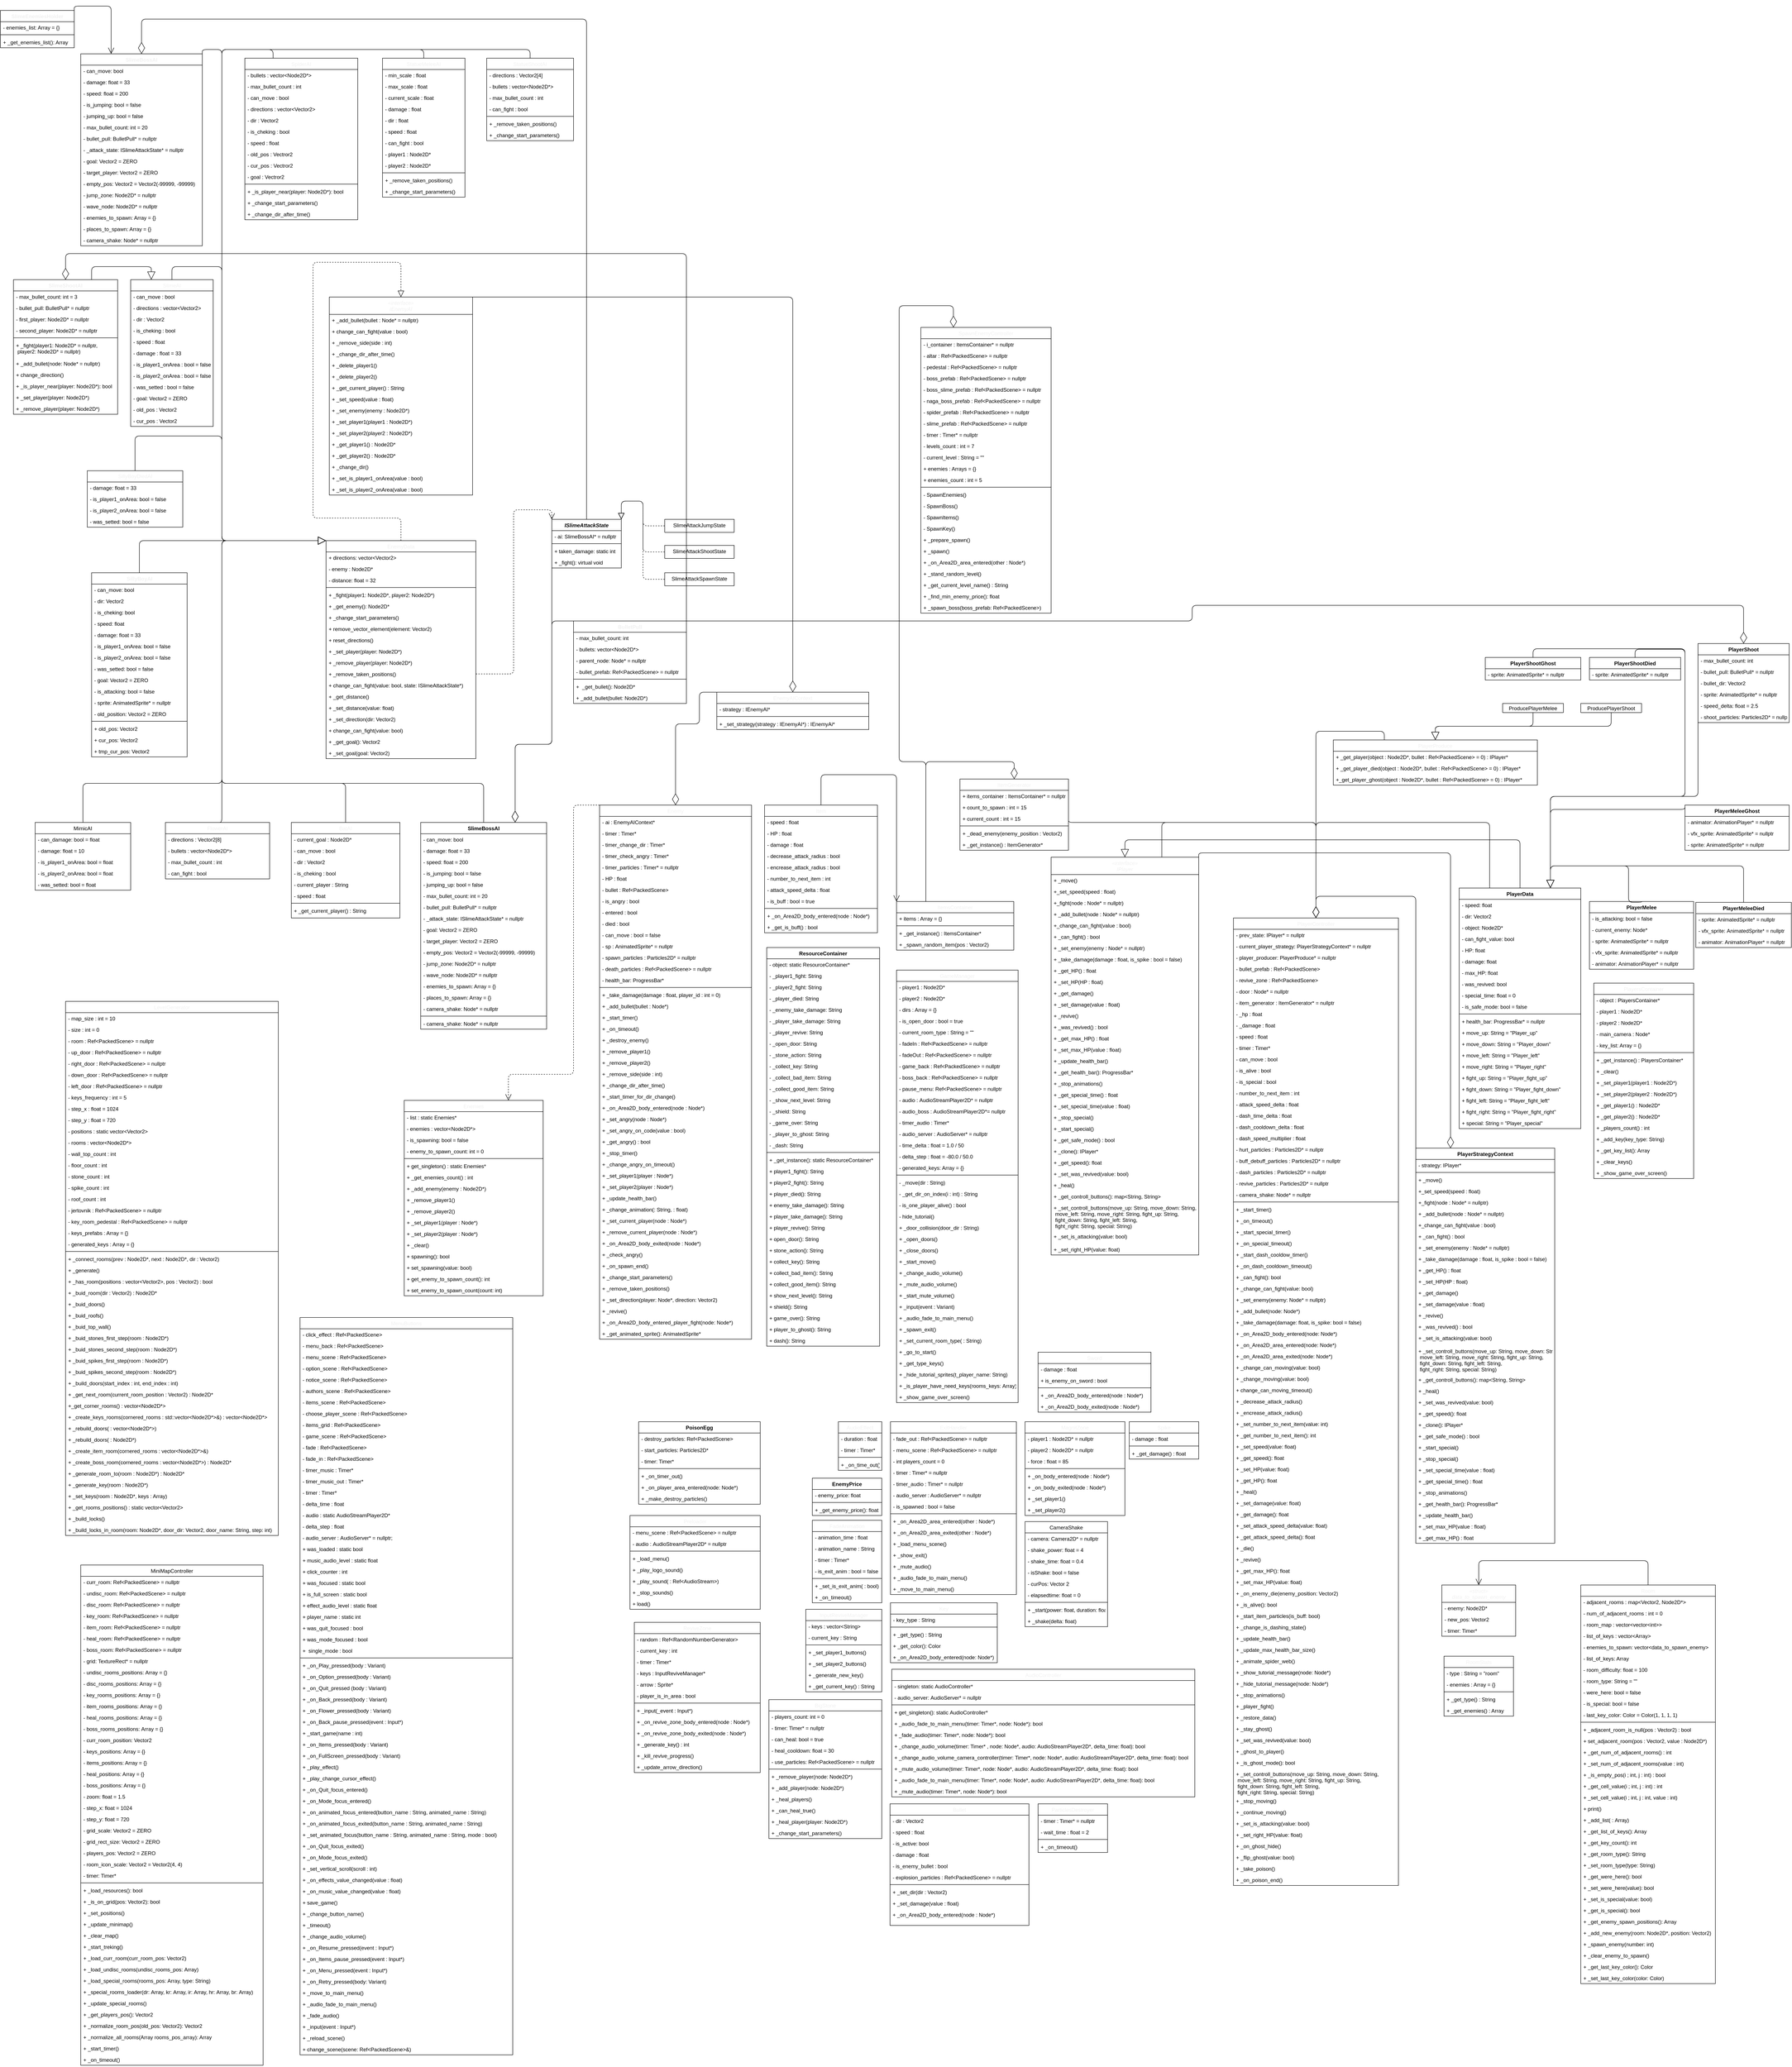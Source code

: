 <mxfile>
    <diagram id="C5RBs43oDa-KdzZeNtuy" name="Page-1">
        <mxGraphModel dx="2594" dy="3333" grid="1" gridSize="10" guides="1" tooltips="1" connect="1" arrows="1" fold="1" page="1" pageScale="1" pageWidth="827" pageHeight="1169" math="0" shadow="0">
            <root>
                <mxCell id="WIyWlLk6GJQsqaUBKTNV-0"/>
                <mxCell id="WIyWlLk6GJQsqaUBKTNV-1" parent="WIyWlLk6GJQsqaUBKTNV-0"/>
                <mxCell id="zkfFHV4jXpPFQw0GAbJ--0" value="AudioEffect" style="swimlane;fontStyle=0;align=center;verticalAlign=top;childLayout=stackLayout;horizontal=1;startSize=26;horizontalStack=0;resizeParent=1;resizeLast=0;collapsible=1;marginBottom=0;shadow=0;strokeWidth=1;fontFamily=Helvetica;labelBackgroundColor=none;labelBorderColor=none;fontColor=#F0F0F0;spacingTop=0;spacing=2;fontSize=12;" parent="WIyWlLk6GJQsqaUBKTNV-1" vertex="1">
                    <mxGeometry x="280" y="1260" width="100" height="112" as="geometry">
                        <mxRectangle x="236" y="1804" width="128" height="26" as="alternateBounds"/>
                    </mxGeometry>
                </mxCell>
                <mxCell id="zkfFHV4jXpPFQw0GAbJ--1" value="- duration : float" style="text;align=left;verticalAlign=top;spacingLeft=4;spacingRight=4;overflow=hidden;rotatable=0;points=[[0,0.5],[1,0.5]];portConstraint=eastwest;" parent="zkfFHV4jXpPFQw0GAbJ--0" vertex="1">
                    <mxGeometry y="26" width="100" height="26" as="geometry"/>
                </mxCell>
                <mxCell id="zkfFHV4jXpPFQw0GAbJ--2" value="- timer : Timer*" style="text;align=left;verticalAlign=top;spacingLeft=4;spacingRight=4;overflow=hidden;rotatable=0;points=[[0,0.5],[1,0.5]];portConstraint=eastwest;shadow=0;html=0;" parent="zkfFHV4jXpPFQw0GAbJ--0" vertex="1">
                    <mxGeometry y="52" width="100" height="26" as="geometry"/>
                </mxCell>
                <mxCell id="zkfFHV4jXpPFQw0GAbJ--4" value="" style="line;html=1;strokeWidth=1;align=left;verticalAlign=middle;spacingTop=-1;spacingLeft=3;spacingRight=3;rotatable=0;labelPosition=right;points=[];portConstraint=eastwest;" parent="zkfFHV4jXpPFQw0GAbJ--0" vertex="1">
                    <mxGeometry y="78" width="100" height="8" as="geometry"/>
                </mxCell>
                <mxCell id="zkfFHV4jXpPFQw0GAbJ--5" value="+ _on_time_out()" style="text;align=left;verticalAlign=top;spacingLeft=4;spacingRight=4;overflow=hidden;rotatable=0;points=[[0,0.5],[1,0.5]];portConstraint=eastwest;" parent="zkfFHV4jXpPFQw0GAbJ--0" vertex="1">
                    <mxGeometry y="86" width="100" height="26" as="geometry"/>
                </mxCell>
                <mxCell id="0" value="BatAI" style="swimlane;fontStyle=0;align=center;verticalAlign=top;childLayout=stackLayout;horizontal=1;startSize=26;horizontalStack=0;resizeParent=1;resizeLast=0;collapsible=1;marginBottom=0;shadow=0;strokeWidth=1;fontFamily=Helvetica;labelBackgroundColor=none;labelBorderColor=none;fontColor=#F0F0F0;spacingTop=0;spacing=2;fontSize=12;" parent="WIyWlLk6GJQsqaUBKTNV-1" vertex="1">
                    <mxGeometry x="-980" y="-120" width="250" height="220" as="geometry">
                        <mxRectangle x="-620" y="-642" width="160" height="26" as="alternateBounds"/>
                    </mxGeometry>
                </mxCell>
                <mxCell id="1" value="- current_goal : Node2D*" style="text;align=left;verticalAlign=top;spacingLeft=4;spacingRight=4;overflow=hidden;rotatable=0;points=[[0,0.5],[1,0.5]];portConstraint=eastwest;" parent="0" vertex="1">
                    <mxGeometry y="26" width="250" height="26" as="geometry"/>
                </mxCell>
                <mxCell id="2" value="- can_move : bool" style="text;align=left;verticalAlign=top;spacingLeft=4;spacingRight=4;overflow=hidden;rotatable=0;points=[[0,0.5],[1,0.5]];portConstraint=eastwest;shadow=0;html=0;" parent="0" vertex="1">
                    <mxGeometry y="52" width="250" height="26" as="geometry"/>
                </mxCell>
                <mxCell id="6" value="- dir : Vector2" style="text;align=left;verticalAlign=top;spacingLeft=4;spacingRight=4;overflow=hidden;rotatable=0;points=[[0,0.5],[1,0.5]];portConstraint=eastwest;shadow=0;html=0;" parent="0" vertex="1">
                    <mxGeometry y="78" width="250" height="26" as="geometry"/>
                </mxCell>
                <mxCell id="10" value="- is_cheking : bool" style="text;align=left;verticalAlign=top;spacingLeft=4;spacingRight=4;overflow=hidden;rotatable=0;points=[[0,0.5],[1,0.5]];portConstraint=eastwest;shadow=0;html=0;" parent="0" vertex="1">
                    <mxGeometry y="104" width="250" height="26" as="geometry"/>
                </mxCell>
                <mxCell id="11" value="- current_player : String" style="text;align=left;verticalAlign=top;spacingLeft=4;spacingRight=4;overflow=hidden;rotatable=0;points=[[0,0.5],[1,0.5]];portConstraint=eastwest;shadow=0;html=0;" parent="0" vertex="1">
                    <mxGeometry y="130" width="250" height="26" as="geometry"/>
                </mxCell>
                <mxCell id="12" value="- speed : float" style="text;align=left;verticalAlign=top;spacingLeft=4;spacingRight=4;overflow=hidden;rotatable=0;points=[[0,0.5],[1,0.5]];portConstraint=eastwest;shadow=0;html=0;" parent="0" vertex="1">
                    <mxGeometry y="156" width="250" height="26" as="geometry"/>
                </mxCell>
                <mxCell id="3" value="" style="line;html=1;strokeWidth=1;align=left;verticalAlign=middle;spacingTop=-1;spacingLeft=3;spacingRight=3;rotatable=0;labelPosition=right;points=[];portConstraint=eastwest;" parent="0" vertex="1">
                    <mxGeometry y="182" width="250" height="8" as="geometry"/>
                </mxCell>
                <mxCell id="16" value="+ _get_current_player() : String" style="text;align=left;verticalAlign=top;spacingLeft=4;spacingRight=4;overflow=hidden;rotatable=0;points=[[0,0.5],[1,0.5]];portConstraint=eastwest;" parent="0" vertex="1">
                    <mxGeometry y="190" width="250" height="26" as="geometry"/>
                </mxCell>
                <mxCell id="19" value="Bullet" style="swimlane;fontStyle=0;align=center;verticalAlign=top;childLayout=stackLayout;horizontal=1;startSize=26;horizontalStack=0;resizeParent=1;resizeLast=0;collapsible=1;marginBottom=0;shadow=0;strokeWidth=1;fontFamily=Helvetica;labelBackgroundColor=none;labelBorderColor=none;fontColor=#F0F0F0;spacingTop=0;spacing=2;fontSize=12;" parent="WIyWlLk6GJQsqaUBKTNV-1" vertex="1">
                    <mxGeometry x="399" y="2140" width="320" height="280" as="geometry">
                        <mxRectangle x="399" y="2140" width="160" height="26" as="alternateBounds"/>
                    </mxGeometry>
                </mxCell>
                <mxCell id="22" value="- dir : Vector2" style="text;align=left;verticalAlign=top;spacingLeft=4;spacingRight=4;overflow=hidden;rotatable=0;points=[[0,0.5],[1,0.5]];portConstraint=eastwest;shadow=0;html=0;" parent="19" vertex="1">
                    <mxGeometry y="26" width="320" height="26" as="geometry"/>
                </mxCell>
                <mxCell id="25" value="- speed : float" style="text;align=left;verticalAlign=top;spacingLeft=4;spacingRight=4;overflow=hidden;rotatable=0;points=[[0,0.5],[1,0.5]];portConstraint=eastwest;shadow=0;html=0;" parent="19" vertex="1">
                    <mxGeometry y="52" width="320" height="26" as="geometry"/>
                </mxCell>
                <mxCell id="20" value="- is_active: bool" style="text;align=left;verticalAlign=top;spacingLeft=4;spacingRight=4;overflow=hidden;rotatable=0;points=[[0,0.5],[1,0.5]];portConstraint=eastwest;" parent="19" vertex="1">
                    <mxGeometry y="78" width="320" height="26" as="geometry"/>
                </mxCell>
                <mxCell id="21" value="- damage : float" style="text;align=left;verticalAlign=top;spacingLeft=4;spacingRight=4;overflow=hidden;rotatable=0;points=[[0,0.5],[1,0.5]];portConstraint=eastwest;shadow=0;html=0;" parent="19" vertex="1">
                    <mxGeometry y="104" width="320" height="26" as="geometry"/>
                </mxCell>
                <mxCell id="23" value="- is_enemy_bullet : bool" style="text;align=left;verticalAlign=top;spacingLeft=4;spacingRight=4;overflow=hidden;rotatable=0;points=[[0,0.5],[1,0.5]];portConstraint=eastwest;shadow=0;html=0;" parent="19" vertex="1">
                    <mxGeometry y="130" width="320" height="26" as="geometry"/>
                </mxCell>
                <mxCell id="24" value="- explosion_particles : Ref&lt;PackedScene&gt; = nullptr" style="text;align=left;verticalAlign=top;spacingLeft=4;spacingRight=4;overflow=hidden;rotatable=0;points=[[0,0.5],[1,0.5]];portConstraint=eastwest;shadow=0;html=0;" parent="19" vertex="1">
                    <mxGeometry y="156" width="320" height="26" as="geometry"/>
                </mxCell>
                <mxCell id="26" value="" style="line;html=1;strokeWidth=1;align=left;verticalAlign=middle;spacingTop=-1;spacingLeft=3;spacingRight=3;rotatable=0;labelPosition=right;points=[];portConstraint=eastwest;" parent="19" vertex="1">
                    <mxGeometry y="182" width="320" height="8" as="geometry"/>
                </mxCell>
                <mxCell id="27" value="+ _set_dir(dir : Vector2)" style="text;align=left;verticalAlign=top;spacingLeft=4;spacingRight=4;overflow=hidden;rotatable=0;points=[[0,0.5],[1,0.5]];portConstraint=eastwest;shadow=0;html=0;" parent="19" vertex="1">
                    <mxGeometry y="190" width="320" height="26" as="geometry"/>
                </mxCell>
                <mxCell id="28" value="+ _set_damage(value : float)" style="text;align=left;verticalAlign=top;spacingLeft=4;spacingRight=4;overflow=hidden;rotatable=0;points=[[0,0.5],[1,0.5]];portConstraint=eastwest;shadow=0;html=0;" parent="19" vertex="1">
                    <mxGeometry y="216" width="320" height="26" as="geometry"/>
                </mxCell>
                <mxCell id="32" value="+ _on_Area2D_body_entered(node : Node*)" style="text;align=left;verticalAlign=top;spacingLeft=4;spacingRight=4;overflow=hidden;rotatable=0;points=[[0,0.5],[1,0.5]];portConstraint=eastwest;" parent="19" vertex="1">
                    <mxGeometry y="242" width="320" height="26" as="geometry"/>
                </mxCell>
                <mxCell id="33" value="GameManager" style="swimlane;fontStyle=0;align=center;verticalAlign=top;childLayout=stackLayout;horizontal=1;startSize=26;horizontalStack=0;resizeParent=1;resizeLast=0;collapsible=1;marginBottom=0;shadow=0;strokeWidth=1;fontFamily=Helvetica;labelBackgroundColor=none;labelBorderColor=none;fontColor=#F0F0F0;spacingTop=0;spacing=2;fontSize=12;" parent="WIyWlLk6GJQsqaUBKTNV-1" vertex="1">
                    <mxGeometry x="414" y="220" width="280" height="996" as="geometry">
                        <mxRectangle x="460" y="520" width="160" height="26" as="alternateBounds"/>
                    </mxGeometry>
                </mxCell>
                <mxCell id="34" value="- player1 : Node2D*" style="text;align=left;verticalAlign=top;spacingLeft=4;spacingRight=4;overflow=hidden;rotatable=0;points=[[0,0.5],[1,0.5]];portConstraint=eastwest;" parent="33" vertex="1">
                    <mxGeometry y="26" width="280" height="26" as="geometry"/>
                </mxCell>
                <mxCell id="35" value="- player2 : Node2D*" style="text;align=left;verticalAlign=top;spacingLeft=4;spacingRight=4;overflow=hidden;rotatable=0;points=[[0,0.5],[1,0.5]];portConstraint=eastwest;shadow=0;html=0;" parent="33" vertex="1">
                    <mxGeometry y="52" width="280" height="26" as="geometry"/>
                </mxCell>
                <mxCell id="36" value="- dirs : Array = {}" style="text;align=left;verticalAlign=top;spacingLeft=4;spacingRight=4;overflow=hidden;rotatable=0;points=[[0,0.5],[1,0.5]];portConstraint=eastwest;shadow=0;html=0;" parent="33" vertex="1">
                    <mxGeometry y="78" width="280" height="26" as="geometry"/>
                </mxCell>
                <mxCell id="37" value="- is_open_door : bool = true" style="text;align=left;verticalAlign=top;spacingLeft=4;spacingRight=4;overflow=hidden;rotatable=0;points=[[0,0.5],[1,0.5]];portConstraint=eastwest;shadow=0;html=0;" parent="33" vertex="1">
                    <mxGeometry y="104" width="280" height="26" as="geometry"/>
                </mxCell>
                <mxCell id="38" value="- current_room_type : String = &quot;&quot;" style="text;align=left;verticalAlign=top;spacingLeft=4;spacingRight=4;overflow=hidden;rotatable=0;points=[[0,0.5],[1,0.5]];portConstraint=eastwest;shadow=0;html=0;" parent="33" vertex="1">
                    <mxGeometry y="130" width="280" height="26" as="geometry"/>
                </mxCell>
                <mxCell id="39" value="- fadeIn : Ref&lt;PackedScene&gt; = nullptr" style="text;align=left;verticalAlign=top;spacingLeft=4;spacingRight=4;overflow=hidden;rotatable=0;points=[[0,0.5],[1,0.5]];portConstraint=eastwest;shadow=0;html=0;" parent="33" vertex="1">
                    <mxGeometry y="156" width="280" height="26" as="geometry"/>
                </mxCell>
                <mxCell id="47" value="- fadeOut : Ref&lt;PackedScene&gt; = nullptr" style="text;align=left;verticalAlign=top;spacingLeft=4;spacingRight=4;overflow=hidden;rotatable=0;points=[[0,0.5],[1,0.5]];portConstraint=eastwest;shadow=0;html=0;" parent="33" vertex="1">
                    <mxGeometry y="182" width="280" height="26" as="geometry"/>
                </mxCell>
                <mxCell id="48" value="- game_back : Ref&lt;PackedScene&gt; = nullptr" style="text;align=left;verticalAlign=top;spacingLeft=4;spacingRight=4;overflow=hidden;rotatable=0;points=[[0,0.5],[1,0.5]];portConstraint=eastwest;shadow=0;html=0;" parent="33" vertex="1">
                    <mxGeometry y="208" width="280" height="26" as="geometry"/>
                </mxCell>
                <mxCell id="49" value="- boss_back : Ref&lt;PackedScene&gt; = nullptr" style="text;align=left;verticalAlign=top;spacingLeft=4;spacingRight=4;overflow=hidden;rotatable=0;points=[[0,0.5],[1,0.5]];portConstraint=eastwest;shadow=0;html=0;" parent="33" vertex="1">
                    <mxGeometry y="234" width="280" height="26" as="geometry"/>
                </mxCell>
                <mxCell id="50" value="- pause_menu: Ref&lt;PackedScene&gt; = nullptr" style="text;align=left;verticalAlign=top;spacingLeft=4;spacingRight=4;overflow=hidden;rotatable=0;points=[[0,0.5],[1,0.5]];portConstraint=eastwest;shadow=0;html=0;" parent="33" vertex="1">
                    <mxGeometry y="260" width="280" height="26" as="geometry"/>
                </mxCell>
                <mxCell id="51" value="- audio : AudioStreamPlayer2D* = nullptr" style="text;align=left;verticalAlign=top;spacingLeft=4;spacingRight=4;overflow=hidden;rotatable=0;points=[[0,0.5],[1,0.5]];portConstraint=eastwest;shadow=0;html=0;" parent="33" vertex="1">
                    <mxGeometry y="286" width="280" height="26" as="geometry"/>
                </mxCell>
                <mxCell id="57" value="- audio_boss : AudioStreamPlayer2D*= nullptr" style="text;align=left;verticalAlign=top;spacingLeft=4;spacingRight=4;overflow=hidden;rotatable=0;points=[[0,0.5],[1,0.5]];portConstraint=eastwest;shadow=0;html=0;" parent="33" vertex="1">
                    <mxGeometry y="312" width="280" height="26" as="geometry"/>
                </mxCell>
                <mxCell id="56" value="- timer_audio : Timer*" style="text;align=left;verticalAlign=top;spacingLeft=4;spacingRight=4;overflow=hidden;rotatable=0;points=[[0,0.5],[1,0.5]];portConstraint=eastwest;shadow=0;html=0;" parent="33" vertex="1">
                    <mxGeometry y="338" width="280" height="26" as="geometry"/>
                </mxCell>
                <mxCell id="55" value="- audio_server : AudioServer* = nullptr" style="text;align=left;verticalAlign=top;spacingLeft=4;spacingRight=4;overflow=hidden;rotatable=0;points=[[0,0.5],[1,0.5]];portConstraint=eastwest;shadow=0;html=0;" parent="33" vertex="1">
                    <mxGeometry y="364" width="280" height="26" as="geometry"/>
                </mxCell>
                <mxCell id="54" value="- time_delta : float = 1.0 / 50" style="text;align=left;verticalAlign=top;spacingLeft=4;spacingRight=4;overflow=hidden;rotatable=0;points=[[0,0.5],[1,0.5]];portConstraint=eastwest;shadow=0;html=0;" parent="33" vertex="1">
                    <mxGeometry y="390" width="280" height="26" as="geometry"/>
                </mxCell>
                <mxCell id="53" value="- delta_step : float = -80.0 / 50.0" style="text;align=left;verticalAlign=top;spacingLeft=4;spacingRight=4;overflow=hidden;rotatable=0;points=[[0,0.5],[1,0.5]];portConstraint=eastwest;shadow=0;html=0;" parent="33" vertex="1">
                    <mxGeometry y="416" width="280" height="26" as="geometry"/>
                </mxCell>
                <mxCell id="795" value="- generated_keys: Array = {}" style="text;align=left;verticalAlign=top;spacingLeft=4;spacingRight=4;overflow=hidden;rotatable=0;points=[[0,0.5],[1,0.5]];portConstraint=eastwest;shadow=0;html=0;" parent="33" vertex="1">
                    <mxGeometry y="442" width="280" height="26" as="geometry"/>
                </mxCell>
                <mxCell id="40" value="" style="line;html=1;strokeWidth=1;align=left;verticalAlign=middle;spacingTop=-1;spacingLeft=3;spacingRight=3;rotatable=0;labelPosition=right;points=[];portConstraint=eastwest;" parent="33" vertex="1">
                    <mxGeometry y="468" width="280" height="8" as="geometry"/>
                </mxCell>
                <mxCell id="46" value="- _move(dir : String)" style="text;align=left;verticalAlign=top;spacingLeft=4;spacingRight=4;overflow=hidden;rotatable=0;points=[[0,0.5],[1,0.5]];portConstraint=eastwest;" parent="33" vertex="1">
                    <mxGeometry y="476" width="280" height="26" as="geometry"/>
                </mxCell>
                <mxCell id="58" value="- _get_dir_on_index(i : int) : String" style="text;align=left;verticalAlign=top;spacingLeft=4;spacingRight=4;overflow=hidden;rotatable=0;points=[[0,0.5],[1,0.5]];portConstraint=eastwest;" parent="33" vertex="1">
                    <mxGeometry y="502" width="280" height="26" as="geometry"/>
                </mxCell>
                <mxCell id="59" value="- is_one_player_alive() : bool" style="text;align=left;verticalAlign=top;spacingLeft=4;spacingRight=4;overflow=hidden;rotatable=0;points=[[0,0.5],[1,0.5]];portConstraint=eastwest;" parent="33" vertex="1">
                    <mxGeometry y="528" width="280" height="26" as="geometry"/>
                </mxCell>
                <mxCell id="799" value="- hide_tutorial()" style="text;align=left;verticalAlign=top;spacingLeft=4;spacingRight=4;overflow=hidden;rotatable=0;points=[[0,0.5],[1,0.5]];portConstraint=eastwest;" parent="33" vertex="1">
                    <mxGeometry y="554" width="280" height="26" as="geometry"/>
                </mxCell>
                <mxCell id="64" value="+ _door_collision(door_dir : String)" style="text;align=left;verticalAlign=top;spacingLeft=4;spacingRight=4;overflow=hidden;rotatable=0;points=[[0,0.5],[1,0.5]];portConstraint=eastwest;" parent="33" vertex="1">
                    <mxGeometry y="580" width="280" height="26" as="geometry"/>
                </mxCell>
                <mxCell id="65" value="+ _open_doors()" style="text;align=left;verticalAlign=top;spacingLeft=4;spacingRight=4;overflow=hidden;rotatable=0;points=[[0,0.5],[1,0.5]];portConstraint=eastwest;" parent="33" vertex="1">
                    <mxGeometry y="606" width="280" height="26" as="geometry"/>
                </mxCell>
                <mxCell id="66" value="+ _close_doors()" style="text;align=left;verticalAlign=top;spacingLeft=4;spacingRight=4;overflow=hidden;rotatable=0;points=[[0,0.5],[1,0.5]];portConstraint=eastwest;" parent="33" vertex="1">
                    <mxGeometry y="632" width="280" height="26" as="geometry"/>
                </mxCell>
                <mxCell id="67" value="+ _start_move()" style="text;align=left;verticalAlign=top;spacingLeft=4;spacingRight=4;overflow=hidden;rotatable=0;points=[[0,0.5],[1,0.5]];portConstraint=eastwest;" parent="33" vertex="1">
                    <mxGeometry y="658" width="280" height="26" as="geometry"/>
                </mxCell>
                <mxCell id="68" value="+ _change_audio_volume()" style="text;align=left;verticalAlign=top;spacingLeft=4;spacingRight=4;overflow=hidden;rotatable=0;points=[[0,0.5],[1,0.5]];portConstraint=eastwest;" parent="33" vertex="1">
                    <mxGeometry y="684" width="280" height="26" as="geometry"/>
                </mxCell>
                <mxCell id="69" value="+ _mute_audio_volume()" style="text;align=left;verticalAlign=top;spacingLeft=4;spacingRight=4;overflow=hidden;rotatable=0;points=[[0,0.5],[1,0.5]];portConstraint=eastwest;" parent="33" vertex="1">
                    <mxGeometry y="710" width="280" height="26" as="geometry"/>
                </mxCell>
                <mxCell id="70" value="+ _start_mute_volume()" style="text;align=left;verticalAlign=top;spacingLeft=4;spacingRight=4;overflow=hidden;rotatable=0;points=[[0,0.5],[1,0.5]];portConstraint=eastwest;" parent="33" vertex="1">
                    <mxGeometry y="736" width="280" height="26" as="geometry"/>
                </mxCell>
                <mxCell id="71" value="+ _input(event : Variant)" style="text;align=left;verticalAlign=top;spacingLeft=4;spacingRight=4;overflow=hidden;rotatable=0;points=[[0,0.5],[1,0.5]];portConstraint=eastwest;" parent="33" vertex="1">
                    <mxGeometry y="762" width="280" height="26" as="geometry"/>
                </mxCell>
                <mxCell id="72" value="+ _audio_fade_to_main_menu()" style="text;align=left;verticalAlign=top;spacingLeft=4;spacingRight=4;overflow=hidden;rotatable=0;points=[[0,0.5],[1,0.5]];portConstraint=eastwest;" parent="33" vertex="1">
                    <mxGeometry y="788" width="280" height="26" as="geometry"/>
                </mxCell>
                <mxCell id="73" value="+ _spawn_exit()" style="text;align=left;verticalAlign=top;spacingLeft=4;spacingRight=4;overflow=hidden;rotatable=0;points=[[0,0.5],[1,0.5]];portConstraint=eastwest;" parent="33" vertex="1">
                    <mxGeometry y="814" width="280" height="26" as="geometry"/>
                </mxCell>
                <mxCell id="74" value="+ _set_current_room_type( : String)" style="text;align=left;verticalAlign=top;spacingLeft=4;spacingRight=4;overflow=hidden;rotatable=0;points=[[0,0.5],[1,0.5]];portConstraint=eastwest;" parent="33" vertex="1">
                    <mxGeometry y="840" width="280" height="26" as="geometry"/>
                </mxCell>
                <mxCell id="75" value="+ _go_to_start()" style="text;align=left;verticalAlign=top;spacingLeft=4;spacingRight=4;overflow=hidden;rotatable=0;points=[[0,0.5],[1,0.5]];portConstraint=eastwest;" parent="33" vertex="1">
                    <mxGeometry y="866" width="280" height="26" as="geometry"/>
                </mxCell>
                <mxCell id="76" value="+ _get_type_keys()" style="text;align=left;verticalAlign=top;spacingLeft=4;spacingRight=4;overflow=hidden;rotatable=0;points=[[0,0.5],[1,0.5]];portConstraint=eastwest;" parent="33" vertex="1">
                    <mxGeometry y="892" width="280" height="26" as="geometry"/>
                </mxCell>
                <mxCell id="800" value="+ _hide_tutorial_sprites(t_player_name: String)" style="text;align=left;verticalAlign=top;spacingLeft=4;spacingRight=4;overflow=hidden;rotatable=0;points=[[0,0.5],[1,0.5]];portConstraint=eastwest;" parent="33" vertex="1">
                    <mxGeometry y="918" width="280" height="26" as="geometry"/>
                </mxCell>
                <mxCell id="801" value="+ _is_player_have_need_keys(rooms_keys: Array): bool" style="text;align=left;verticalAlign=top;spacingLeft=4;spacingRight=4;overflow=hidden;rotatable=0;points=[[0,0.5],[1,0.5]];portConstraint=eastwest;" parent="33" vertex="1">
                    <mxGeometry y="944" width="280" height="26" as="geometry"/>
                </mxCell>
                <mxCell id="802" value="+ _show_game_over_screen()" style="text;align=left;verticalAlign=top;spacingLeft=4;spacingRight=4;overflow=hidden;rotatable=0;points=[[0,0.5],[1,0.5]];portConstraint=eastwest;" parent="33" vertex="1">
                    <mxGeometry y="970" width="280" height="26" as="geometry"/>
                </mxCell>
                <mxCell id="77" value="Enemies" style="swimlane;fontStyle=0;align=center;verticalAlign=top;childLayout=stackLayout;horizontal=1;startSize=26;horizontalStack=0;resizeParent=1;resizeLast=0;collapsible=1;marginBottom=0;shadow=0;strokeWidth=1;fontFamily=Helvetica;labelBackgroundColor=none;labelBorderColor=none;fontColor=#F0F0F0;spacingTop=0;spacing=2;fontSize=12;" parent="WIyWlLk6GJQsqaUBKTNV-1" vertex="1">
                    <mxGeometry x="-720" y="520" width="320" height="450" as="geometry">
                        <mxRectangle x="504" y="-693" width="126" height="26" as="alternateBounds"/>
                    </mxGeometry>
                </mxCell>
                <mxCell id="78" value="- list : static Enemies*" style="text;align=left;verticalAlign=top;spacingLeft=4;spacingRight=4;overflow=hidden;rotatable=0;points=[[0,0.5],[1,0.5]];portConstraint=eastwest;shadow=0;html=0;" parent="77" vertex="1">
                    <mxGeometry y="26" width="320" height="26" as="geometry"/>
                </mxCell>
                <mxCell id="79" value="- enemies : vector&lt;Node2D*&gt;" style="text;align=left;verticalAlign=top;spacingLeft=4;spacingRight=4;overflow=hidden;rotatable=0;points=[[0,0.5],[1,0.5]];portConstraint=eastwest;shadow=0;html=0;" parent="77" vertex="1">
                    <mxGeometry y="52" width="320" height="26" as="geometry"/>
                </mxCell>
                <mxCell id="834" value="- is_spawning: bool = false" style="text;align=left;verticalAlign=top;spacingLeft=4;spacingRight=4;overflow=hidden;rotatable=0;points=[[0,0.5],[1,0.5]];portConstraint=eastwest;shadow=0;html=0;fontStyle=0" parent="77" vertex="1">
                    <mxGeometry y="78" width="320" height="26" as="geometry"/>
                </mxCell>
                <mxCell id="835" value="- enemy_to_spawn_count: int = 0" style="text;align=left;verticalAlign=top;spacingLeft=4;spacingRight=4;overflow=hidden;rotatable=0;points=[[0,0.5],[1,0.5]];portConstraint=eastwest;shadow=0;html=0;" parent="77" vertex="1">
                    <mxGeometry y="104" width="320" height="26" as="geometry"/>
                </mxCell>
                <mxCell id="84" value="" style="line;html=1;strokeWidth=1;align=left;verticalAlign=middle;spacingTop=-1;spacingLeft=3;spacingRight=3;rotatable=0;labelPosition=right;points=[];portConstraint=eastwest;" parent="77" vertex="1">
                    <mxGeometry y="130" width="320" height="8" as="geometry"/>
                </mxCell>
                <mxCell id="85" value="+ get_singleton() : static Enemies*" style="text;align=left;verticalAlign=top;spacingLeft=4;spacingRight=4;overflow=hidden;rotatable=0;points=[[0,0.5],[1,0.5]];portConstraint=eastwest;shadow=0;html=0;" parent="77" vertex="1">
                    <mxGeometry y="138" width="320" height="26" as="geometry"/>
                </mxCell>
                <mxCell id="86" value="+ _get_enemies_count() : int" style="text;align=left;verticalAlign=top;spacingLeft=4;spacingRight=4;overflow=hidden;rotatable=0;points=[[0,0.5],[1,0.5]];portConstraint=eastwest;shadow=0;html=0;" parent="77" vertex="1">
                    <mxGeometry y="164" width="320" height="26" as="geometry"/>
                </mxCell>
                <mxCell id="87" value="+ _add_enemy(enemy : Node2D*)" style="text;align=left;verticalAlign=top;spacingLeft=4;spacingRight=4;overflow=hidden;rotatable=0;points=[[0,0.5],[1,0.5]];portConstraint=eastwest;" parent="77" vertex="1">
                    <mxGeometry y="190" width="320" height="26" as="geometry"/>
                </mxCell>
                <mxCell id="88" value="+ _remove_player1()" style="text;align=left;verticalAlign=top;spacingLeft=4;spacingRight=4;overflow=hidden;rotatable=0;points=[[0,0.5],[1,0.5]];portConstraint=eastwest;" parent="77" vertex="1">
                    <mxGeometry y="216" width="320" height="26" as="geometry"/>
                </mxCell>
                <mxCell id="89" value="+ _remove_player2()" style="text;align=left;verticalAlign=top;spacingLeft=4;spacingRight=4;overflow=hidden;rotatable=0;points=[[0,0.5],[1,0.5]];portConstraint=eastwest;" parent="77" vertex="1">
                    <mxGeometry y="242" width="320" height="26" as="geometry"/>
                </mxCell>
                <mxCell id="90" value="+ _set_player1(player : Node*)" style="text;align=left;verticalAlign=top;spacingLeft=4;spacingRight=4;overflow=hidden;rotatable=0;points=[[0,0.5],[1,0.5]];portConstraint=eastwest;" parent="77" vertex="1">
                    <mxGeometry y="268" width="320" height="26" as="geometry"/>
                </mxCell>
                <mxCell id="91" value="+ _set_player2(player : Node*)" style="text;align=left;verticalAlign=top;spacingLeft=4;spacingRight=4;overflow=hidden;rotatable=0;points=[[0,0.5],[1,0.5]];portConstraint=eastwest;" parent="77" vertex="1">
                    <mxGeometry y="294" width="320" height="26" as="geometry"/>
                </mxCell>
                <mxCell id="92" value="+ _clear()" style="text;align=left;verticalAlign=top;spacingLeft=4;spacingRight=4;overflow=hidden;rotatable=0;points=[[0,0.5],[1,0.5]];portConstraint=eastwest;" parent="77" vertex="1">
                    <mxGeometry y="320" width="320" height="26" as="geometry"/>
                </mxCell>
                <mxCell id="837" value="+ spawning(): bool" style="text;align=left;verticalAlign=top;spacingLeft=4;spacingRight=4;overflow=hidden;rotatable=0;points=[[0,0.5],[1,0.5]];portConstraint=eastwest;" parent="77" vertex="1">
                    <mxGeometry y="346" width="320" height="26" as="geometry"/>
                </mxCell>
                <mxCell id="838" value="+ set_spawning(value: bool)" style="text;align=left;verticalAlign=top;spacingLeft=4;spacingRight=4;overflow=hidden;rotatable=0;points=[[0,0.5],[1,0.5]];portConstraint=eastwest;" parent="77" vertex="1">
                    <mxGeometry y="372" width="320" height="26" as="geometry"/>
                </mxCell>
                <mxCell id="839" value="+ get_enemy_to_spawn_count(): int" style="text;align=left;verticalAlign=top;spacingLeft=4;spacingRight=4;overflow=hidden;rotatable=0;points=[[0,0.5],[1,0.5]];portConstraint=eastwest;" parent="77" vertex="1">
                    <mxGeometry y="398" width="320" height="26" as="geometry"/>
                </mxCell>
                <mxCell id="840" value="+ set_enemy_to_spawn_count(count: int)" style="text;align=left;verticalAlign=top;spacingLeft=4;spacingRight=4;overflow=hidden;rotatable=0;points=[[0,0.5],[1,0.5]];portConstraint=eastwest;" parent="77" vertex="1">
                    <mxGeometry y="424" width="320" height="26" as="geometry"/>
                </mxCell>
                <mxCell id="94" value="«interface»&#10;IEnemyAI" style="swimlane;fontStyle=2;align=center;verticalAlign=top;childLayout=stackLayout;horizontal=1;startSize=40;horizontalStack=0;resizeParent=1;resizeParentMax=0;resizeLast=0;collapsible=1;marginBottom=0;fontFamily=Helvetica;labelBackgroundColor=none;labelBorderColor=none;fontColor=#F0F0F0;spacingTop=0;spacing=2;fontSize=12;" parent="WIyWlLk6GJQsqaUBKTNV-1" vertex="1">
                    <mxGeometry x="-892.5" y="-1330" width="330" height="456" as="geometry">
                        <mxRectangle x="-590" y="-917" width="100" height="40" as="alternateBounds"/>
                    </mxGeometry>
                </mxCell>
                <mxCell id="97" value="+ _add_bullet(bullet : Node* = nullptr)" style="text;strokeColor=none;fillColor=none;align=left;verticalAlign=top;spacingLeft=4;spacingRight=4;overflow=hidden;rotatable=0;points=[[0,0.5],[1,0.5]];portConstraint=eastwest;" parent="94" vertex="1">
                    <mxGeometry y="40" width="330" height="26" as="geometry"/>
                </mxCell>
                <mxCell id="100" value="+ change_can_fight(value : bool)" style="text;strokeColor=none;fillColor=none;align=left;verticalAlign=top;spacingLeft=4;spacingRight=4;overflow=hidden;rotatable=0;points=[[0,0.5],[1,0.5]];portConstraint=eastwest;" parent="94" vertex="1">
                    <mxGeometry y="66" width="330" height="26" as="geometry"/>
                </mxCell>
                <mxCell id="104" value="+ _remove_side(side : int)" style="text;strokeColor=none;fillColor=none;align=left;verticalAlign=top;spacingLeft=4;spacingRight=4;overflow=hidden;rotatable=0;points=[[0,0.5],[1,0.5]];portConstraint=eastwest;" parent="94" vertex="1">
                    <mxGeometry y="92" width="330" height="26" as="geometry"/>
                </mxCell>
                <mxCell id="103" value="+ _change_dir_after_time()" style="text;strokeColor=none;fillColor=none;align=left;verticalAlign=top;spacingLeft=4;spacingRight=4;overflow=hidden;rotatable=0;points=[[0,0.5],[1,0.5]];portConstraint=eastwest;" parent="94" vertex="1">
                    <mxGeometry y="118" width="330" height="26" as="geometry"/>
                </mxCell>
                <mxCell id="102" value="+ _delete_player1()" style="text;strokeColor=none;fillColor=none;align=left;verticalAlign=top;spacingLeft=4;spacingRight=4;overflow=hidden;rotatable=0;points=[[0,0.5],[1,0.5]];portConstraint=eastwest;" parent="94" vertex="1">
                    <mxGeometry y="144" width="330" height="26" as="geometry"/>
                </mxCell>
                <mxCell id="101" value="+ _delete_player2()" style="text;strokeColor=none;fillColor=none;align=left;verticalAlign=top;spacingLeft=4;spacingRight=4;overflow=hidden;rotatable=0;points=[[0,0.5],[1,0.5]];portConstraint=eastwest;" parent="94" vertex="1">
                    <mxGeometry y="170" width="330" height="26" as="geometry"/>
                </mxCell>
                <mxCell id="106" value="+ _get_current_player() : String" style="text;strokeColor=none;fillColor=none;align=left;verticalAlign=top;spacingLeft=4;spacingRight=4;overflow=hidden;rotatable=0;points=[[0,0.5],[1,0.5]];portConstraint=eastwest;" parent="94" vertex="1">
                    <mxGeometry y="196" width="330" height="26" as="geometry"/>
                </mxCell>
                <mxCell id="109" value="+ _set_speed(value : float)" style="text;strokeColor=none;fillColor=none;align=left;verticalAlign=top;spacingLeft=4;spacingRight=4;overflow=hidden;rotatable=0;points=[[0,0.5],[1,0.5]];portConstraint=eastwest;" parent="94" vertex="1">
                    <mxGeometry y="222" width="330" height="26" as="geometry"/>
                </mxCell>
                <mxCell id="111" value="+ _set_enemy(enemy : Node2D*)" style="text;strokeColor=none;fillColor=none;align=left;verticalAlign=top;spacingLeft=4;spacingRight=4;overflow=hidden;rotatable=0;points=[[0,0.5],[1,0.5]];portConstraint=eastwest;" parent="94" vertex="1">
                    <mxGeometry y="248" width="330" height="26" as="geometry"/>
                </mxCell>
                <mxCell id="112" value="+ _set_player1(player1 : Node2D*)" style="text;strokeColor=none;fillColor=none;align=left;verticalAlign=top;spacingLeft=4;spacingRight=4;overflow=hidden;rotatable=0;points=[[0,0.5],[1,0.5]];portConstraint=eastwest;" parent="94" vertex="1">
                    <mxGeometry y="274" width="330" height="26" as="geometry"/>
                </mxCell>
                <mxCell id="113" value="+ _set_player2(player2 : Node2D*)" style="text;strokeColor=none;fillColor=none;align=left;verticalAlign=top;spacingLeft=4;spacingRight=4;overflow=hidden;rotatable=0;points=[[0,0.5],[1,0.5]];portConstraint=eastwest;" parent="94" vertex="1">
                    <mxGeometry y="300" width="330" height="26" as="geometry"/>
                </mxCell>
                <mxCell id="110" value="+ _get_player1() : Node2D*" style="text;strokeColor=none;fillColor=none;align=left;verticalAlign=top;spacingLeft=4;spacingRight=4;overflow=hidden;rotatable=0;points=[[0,0.5],[1,0.5]];portConstraint=eastwest;" parent="94" vertex="1">
                    <mxGeometry y="326" width="330" height="26" as="geometry"/>
                </mxCell>
                <mxCell id="114" value="+ _get_player2() : Node2D*" style="text;strokeColor=none;fillColor=none;align=left;verticalAlign=top;spacingLeft=4;spacingRight=4;overflow=hidden;rotatable=0;points=[[0,0.5],[1,0.5]];portConstraint=eastwest;" parent="94" vertex="1">
                    <mxGeometry y="352" width="330" height="26" as="geometry"/>
                </mxCell>
                <mxCell id="108" value="+ _change_dir()" style="text;strokeColor=none;fillColor=none;align=left;verticalAlign=top;spacingLeft=4;spacingRight=4;overflow=hidden;rotatable=0;points=[[0,0.5],[1,0.5]];portConstraint=eastwest;" parent="94" vertex="1">
                    <mxGeometry y="378" width="330" height="26" as="geometry"/>
                </mxCell>
                <mxCell id="107" value="+ _set_is_player1_onArea(value : bool)" style="text;strokeColor=none;fillColor=none;align=left;verticalAlign=top;spacingLeft=4;spacingRight=4;overflow=hidden;rotatable=0;points=[[0,0.5],[1,0.5]];portConstraint=eastwest;" parent="94" vertex="1">
                    <mxGeometry y="404" width="330" height="26" as="geometry"/>
                </mxCell>
                <mxCell id="115" value="+ _set_is_player2_onArea(value : bool)" style="text;strokeColor=none;fillColor=none;align=left;verticalAlign=top;spacingLeft=4;spacingRight=4;overflow=hidden;rotatable=0;points=[[0,0.5],[1,0.5]];portConstraint=eastwest;" parent="94" vertex="1">
                    <mxGeometry y="430" width="330" height="26" as="geometry"/>
                </mxCell>
                <mxCell id="116" value="EnemyAIContext" style="swimlane;fontStyle=0;align=center;verticalAlign=top;childLayout=stackLayout;horizontal=1;startSize=26;horizontalStack=0;resizeParent=1;resizeParentMax=0;resizeLast=0;collapsible=1;marginBottom=0;rounded=0;sketch=0;fontFamily=Helvetica;labelBackgroundColor=none;labelBorderColor=none;fontColor=#F0F0F0;spacingTop=0;spacing=2;fontSize=12;" parent="WIyWlLk6GJQsqaUBKTNV-1" vertex="1">
                    <mxGeometry y="-420" width="350" height="86" as="geometry">
                        <mxRectangle x="-20" y="-408" width="130" height="26" as="alternateBounds"/>
                    </mxGeometry>
                </mxCell>
                <mxCell id="117" value="- strategy : IEnemyAI*" style="text;strokeColor=none;fillColor=none;align=left;verticalAlign=top;spacingLeft=4;spacingRight=4;overflow=hidden;rotatable=0;points=[[0,0.5],[1,0.5]];portConstraint=eastwest;" parent="116" vertex="1">
                    <mxGeometry y="26" width="350" height="26" as="geometry"/>
                </mxCell>
                <mxCell id="118" value="" style="line;strokeWidth=1;fillColor=none;align=left;verticalAlign=middle;spacingTop=-1;spacingLeft=3;spacingRight=3;rotatable=0;labelPosition=right;points=[];portConstraint=eastwest;" parent="116" vertex="1">
                    <mxGeometry y="52" width="350" height="8" as="geometry"/>
                </mxCell>
                <mxCell id="119" value="+ _set_strategy(strategy : IEnemyAI*) : IEnemyAi*" style="text;strokeColor=none;fillColor=none;align=left;verticalAlign=top;spacingLeft=4;spacingRight=4;overflow=hidden;rotatable=0;points=[[0,0.5],[1,0.5]];portConstraint=eastwest;" parent="116" vertex="1">
                    <mxGeometry y="60" width="350" height="26" as="geometry"/>
                </mxCell>
                <mxCell id="127" value="Enemy" style="swimlane;fontStyle=0;align=center;verticalAlign=top;childLayout=stackLayout;horizontal=1;startSize=26;horizontalStack=0;resizeParent=1;resizeParentMax=0;resizeLast=0;collapsible=1;marginBottom=0;rounded=0;sketch=0;fontFamily=Helvetica;labelBackgroundColor=none;labelBorderColor=none;fontColor=#F0F0F0;spacingTop=0;spacing=2;fontSize=12;" parent="WIyWlLk6GJQsqaUBKTNV-1" vertex="1">
                    <mxGeometry x="-270" y="-160" width="350" height="1230" as="geometry">
                        <mxRectangle x="-160" y="-250" width="70" height="26" as="alternateBounds"/>
                    </mxGeometry>
                </mxCell>
                <mxCell id="128" value="- ai : EnemyAIContext* " style="text;strokeColor=none;fillColor=none;align=left;verticalAlign=top;spacingLeft=4;spacingRight=4;overflow=hidden;rotatable=0;points=[[0,0.5],[1,0.5]];portConstraint=eastwest;" parent="127" vertex="1">
                    <mxGeometry y="26" width="350" height="26" as="geometry"/>
                </mxCell>
                <mxCell id="134" value="- timer : Timer* " style="text;strokeColor=none;fillColor=none;align=left;verticalAlign=top;spacingLeft=4;spacingRight=4;overflow=hidden;rotatable=0;points=[[0,0.5],[1,0.5]];portConstraint=eastwest;" parent="127" vertex="1">
                    <mxGeometry y="52" width="350" height="26" as="geometry"/>
                </mxCell>
                <mxCell id="141" value="- timer_change_dir : Timer* " style="text;strokeColor=none;fillColor=none;align=left;verticalAlign=top;spacingLeft=4;spacingRight=4;overflow=hidden;rotatable=0;points=[[0,0.5],[1,0.5]];portConstraint=eastwest;" parent="127" vertex="1">
                    <mxGeometry y="78" width="350" height="26" as="geometry"/>
                </mxCell>
                <mxCell id="142" value="- timer_check_angry : Timer* " style="text;strokeColor=none;fillColor=none;align=left;verticalAlign=top;spacingLeft=4;spacingRight=4;overflow=hidden;rotatable=0;points=[[0,0.5],[1,0.5]];portConstraint=eastwest;" parent="127" vertex="1">
                    <mxGeometry y="104" width="350" height="26" as="geometry"/>
                </mxCell>
                <mxCell id="140" value="- timer_particles : Timer* = nullptr " style="text;strokeColor=none;fillColor=none;align=left;verticalAlign=top;spacingLeft=4;spacingRight=4;overflow=hidden;rotatable=0;points=[[0,0.5],[1,0.5]];portConstraint=eastwest;" parent="127" vertex="1">
                    <mxGeometry y="130" width="350" height="26" as="geometry"/>
                </mxCell>
                <mxCell id="145" value="- HP : float " style="text;strokeColor=none;fillColor=none;align=left;verticalAlign=top;spacingLeft=4;spacingRight=4;overflow=hidden;rotatable=0;points=[[0,0.5],[1,0.5]];portConstraint=eastwest;" parent="127" vertex="1">
                    <mxGeometry y="156" width="350" height="26" as="geometry"/>
                </mxCell>
                <mxCell id="146" value="- bullet : Ref&lt;PackedScene&gt; " style="text;strokeColor=none;fillColor=none;align=left;verticalAlign=top;spacingLeft=4;spacingRight=4;overflow=hidden;rotatable=0;points=[[0,0.5],[1,0.5]];portConstraint=eastwest;" parent="127" vertex="1">
                    <mxGeometry y="182" width="350" height="26" as="geometry"/>
                </mxCell>
                <mxCell id="144" value="- is_angry : bool " style="text;strokeColor=none;fillColor=none;align=left;verticalAlign=top;spacingLeft=4;spacingRight=4;overflow=hidden;rotatable=0;points=[[0,0.5],[1,0.5]];portConstraint=eastwest;" parent="127" vertex="1">
                    <mxGeometry y="208" width="350" height="26" as="geometry"/>
                </mxCell>
                <mxCell id="147" value="- entered : bool " style="text;strokeColor=none;fillColor=none;align=left;verticalAlign=top;spacingLeft=4;spacingRight=4;overflow=hidden;rotatable=0;points=[[0,0.5],[1,0.5]];portConstraint=eastwest;" parent="127" vertex="1">
                    <mxGeometry y="234" width="350" height="26" as="geometry"/>
                </mxCell>
                <mxCell id="148" value="- died : bool " style="text;strokeColor=none;fillColor=none;align=left;verticalAlign=top;spacingLeft=4;spacingRight=4;overflow=hidden;rotatable=0;points=[[0,0.5],[1,0.5]];portConstraint=eastwest;" parent="127" vertex="1">
                    <mxGeometry y="260" width="350" height="26" as="geometry"/>
                </mxCell>
                <mxCell id="149" value="- can_move : bool = false " style="text;strokeColor=none;fillColor=none;align=left;verticalAlign=top;spacingLeft=4;spacingRight=4;overflow=hidden;rotatable=0;points=[[0,0.5],[1,0.5]];portConstraint=eastwest;" parent="127" vertex="1">
                    <mxGeometry y="286" width="350" height="26" as="geometry"/>
                </mxCell>
                <mxCell id="150" value="- sp : AnimatedSprite* = nullptr " style="text;strokeColor=none;fillColor=none;align=left;verticalAlign=top;spacingLeft=4;spacingRight=4;overflow=hidden;rotatable=0;points=[[0,0.5],[1,0.5]];portConstraint=eastwest;" parent="127" vertex="1">
                    <mxGeometry y="312" width="350" height="26" as="geometry"/>
                </mxCell>
                <mxCell id="152" value="- spawn_particles : Particles2D* = nullptr " style="text;strokeColor=none;fillColor=none;align=left;verticalAlign=top;spacingLeft=4;spacingRight=4;overflow=hidden;rotatable=0;points=[[0,0.5],[1,0.5]];portConstraint=eastwest;" parent="127" vertex="1">
                    <mxGeometry y="338" width="350" height="26" as="geometry"/>
                </mxCell>
                <mxCell id="151" value="- death_particles : Ref&lt;PackedScene&gt; = nullptr " style="text;strokeColor=none;fillColor=none;align=left;verticalAlign=top;spacingLeft=4;spacingRight=4;overflow=hidden;rotatable=0;points=[[0,0.5],[1,0.5]];portConstraint=eastwest;" parent="127" vertex="1">
                    <mxGeometry y="364" width="350" height="26" as="geometry"/>
                </mxCell>
                <mxCell id="846" value="- health_bar: ProgressBar*" style="text;strokeColor=none;fillColor=none;align=left;verticalAlign=top;spacingLeft=4;spacingRight=4;overflow=hidden;rotatable=0;points=[[0,0.5],[1,0.5]];portConstraint=eastwest;" parent="127" vertex="1">
                    <mxGeometry y="390" width="350" height="26" as="geometry"/>
                </mxCell>
                <mxCell id="129" value="" style="line;strokeWidth=1;fillColor=none;align=left;verticalAlign=middle;spacingTop=-1;spacingLeft=3;spacingRight=3;rotatable=0;labelPosition=right;points=[];portConstraint=eastwest;" parent="127" vertex="1">
                    <mxGeometry y="416" width="350" height="8" as="geometry"/>
                </mxCell>
                <mxCell id="130" value="+ _take_damage(damage : float, player_id : int = 0)" style="text;strokeColor=none;fillColor=none;align=left;verticalAlign=top;spacingLeft=4;spacingRight=4;overflow=hidden;rotatable=0;points=[[0,0.5],[1,0.5]];portConstraint=eastwest;" parent="127" vertex="1">
                    <mxGeometry y="424" width="350" height="26" as="geometry"/>
                </mxCell>
                <mxCell id="154" value="+ _add_bullet(bullet : Node*)" style="text;strokeColor=none;fillColor=none;align=left;verticalAlign=top;spacingLeft=4;spacingRight=4;overflow=hidden;rotatable=0;points=[[0,0.5],[1,0.5]];portConstraint=eastwest;" parent="127" vertex="1">
                    <mxGeometry y="450" width="350" height="26" as="geometry"/>
                </mxCell>
                <mxCell id="155" value="+ _start_timer()" style="text;strokeColor=none;fillColor=none;align=left;verticalAlign=top;spacingLeft=4;spacingRight=4;overflow=hidden;rotatable=0;points=[[0,0.5],[1,0.5]];portConstraint=eastwest;" parent="127" vertex="1">
                    <mxGeometry y="476" width="350" height="26" as="geometry"/>
                </mxCell>
                <mxCell id="160" value="+ _on_timeout()" style="text;strokeColor=none;fillColor=none;align=left;verticalAlign=top;spacingLeft=4;spacingRight=4;overflow=hidden;rotatable=0;points=[[0,0.5],[1,0.5]];portConstraint=eastwest;" parent="127" vertex="1">
                    <mxGeometry y="502" width="350" height="26" as="geometry"/>
                </mxCell>
                <mxCell id="161" value="+ _destroy_enemy()" style="text;strokeColor=none;fillColor=none;align=left;verticalAlign=top;spacingLeft=4;spacingRight=4;overflow=hidden;rotatable=0;points=[[0,0.5],[1,0.5]];portConstraint=eastwest;" parent="127" vertex="1">
                    <mxGeometry y="528" width="350" height="26" as="geometry"/>
                </mxCell>
                <mxCell id="162" value="+ _remove_player1()" style="text;strokeColor=none;fillColor=none;align=left;verticalAlign=top;spacingLeft=4;spacingRight=4;overflow=hidden;rotatable=0;points=[[0,0.5],[1,0.5]];portConstraint=eastwest;" parent="127" vertex="1">
                    <mxGeometry y="554" width="350" height="26" as="geometry"/>
                </mxCell>
                <mxCell id="163" value="+ _remove_player2()" style="text;strokeColor=none;fillColor=none;align=left;verticalAlign=top;spacingLeft=4;spacingRight=4;overflow=hidden;rotatable=0;points=[[0,0.5],[1,0.5]];portConstraint=eastwest;" parent="127" vertex="1">
                    <mxGeometry y="580" width="350" height="26" as="geometry"/>
                </mxCell>
                <mxCell id="164" value="+ _remove_side(side : int)" style="text;strokeColor=none;fillColor=none;align=left;verticalAlign=top;spacingLeft=4;spacingRight=4;overflow=hidden;rotatable=0;points=[[0,0.5],[1,0.5]];portConstraint=eastwest;" parent="127" vertex="1">
                    <mxGeometry y="606" width="350" height="26" as="geometry"/>
                </mxCell>
                <mxCell id="165" value="+ _change_dir_after_time()" style="text;strokeColor=none;fillColor=none;align=left;verticalAlign=top;spacingLeft=4;spacingRight=4;overflow=hidden;rotatable=0;points=[[0,0.5],[1,0.5]];portConstraint=eastwest;" parent="127" vertex="1">
                    <mxGeometry y="632" width="350" height="26" as="geometry"/>
                </mxCell>
                <mxCell id="166" value="+ _start_timer_for_dir_change()" style="text;strokeColor=none;fillColor=none;align=left;verticalAlign=top;spacingLeft=4;spacingRight=4;overflow=hidden;rotatable=0;points=[[0,0.5],[1,0.5]];portConstraint=eastwest;" parent="127" vertex="1">
                    <mxGeometry y="658" width="350" height="26" as="geometry"/>
                </mxCell>
                <mxCell id="167" value="+ _on_Area2D_body_entered(node : Node*)" style="text;strokeColor=none;fillColor=none;align=left;verticalAlign=top;spacingLeft=4;spacingRight=4;overflow=hidden;rotatable=0;points=[[0,0.5],[1,0.5]];portConstraint=eastwest;" parent="127" vertex="1">
                    <mxGeometry y="684" width="350" height="26" as="geometry"/>
                </mxCell>
                <mxCell id="168" value="+ _set_angry(node : Node*)" style="text;strokeColor=none;fillColor=none;align=left;verticalAlign=top;spacingLeft=4;spacingRight=4;overflow=hidden;rotatable=0;points=[[0,0.5],[1,0.5]];portConstraint=eastwest;" parent="127" vertex="1">
                    <mxGeometry y="710" width="350" height="26" as="geometry"/>
                </mxCell>
                <mxCell id="169" value="+ _set_angry_on_code(value : bool)" style="text;strokeColor=none;fillColor=none;align=left;verticalAlign=top;spacingLeft=4;spacingRight=4;overflow=hidden;rotatable=0;points=[[0,0.5],[1,0.5]];portConstraint=eastwest;" parent="127" vertex="1">
                    <mxGeometry y="736" width="350" height="26" as="geometry"/>
                </mxCell>
                <mxCell id="170" value="+ _get_angry() : bool" style="text;strokeColor=none;fillColor=none;align=left;verticalAlign=top;spacingLeft=4;spacingRight=4;overflow=hidden;rotatable=0;points=[[0,0.5],[1,0.5]];portConstraint=eastwest;" parent="127" vertex="1">
                    <mxGeometry y="762" width="350" height="26" as="geometry"/>
                </mxCell>
                <mxCell id="171" value="+ _stop_timer()" style="text;strokeColor=none;fillColor=none;align=left;verticalAlign=top;spacingLeft=4;spacingRight=4;overflow=hidden;rotatable=0;points=[[0,0.5],[1,0.5]];portConstraint=eastwest;" parent="127" vertex="1">
                    <mxGeometry y="788" width="350" height="26" as="geometry"/>
                </mxCell>
                <mxCell id="172" value="+ _change_angry_on_timeout()" style="text;strokeColor=none;fillColor=none;align=left;verticalAlign=top;spacingLeft=4;spacingRight=4;overflow=hidden;rotatable=0;points=[[0,0.5],[1,0.5]];portConstraint=eastwest;" parent="127" vertex="1">
                    <mxGeometry y="814" width="350" height="26" as="geometry"/>
                </mxCell>
                <mxCell id="173" value="+ _set_player1(player : Node*)" style="text;strokeColor=none;fillColor=none;align=left;verticalAlign=top;spacingLeft=4;spacingRight=4;overflow=hidden;rotatable=0;points=[[0,0.5],[1,0.5]];portConstraint=eastwest;" parent="127" vertex="1">
                    <mxGeometry y="840" width="350" height="26" as="geometry"/>
                </mxCell>
                <mxCell id="175" value="+ _set_player2(player : Node*)" style="text;strokeColor=none;fillColor=none;align=left;verticalAlign=top;spacingLeft=4;spacingRight=4;overflow=hidden;rotatable=0;points=[[0,0.5],[1,0.5]];portConstraint=eastwest;" parent="127" vertex="1">
                    <mxGeometry y="866" width="350" height="26" as="geometry"/>
                </mxCell>
                <mxCell id="174" value="+ _update_health_bar()" style="text;strokeColor=none;fillColor=none;align=left;verticalAlign=top;spacingLeft=4;spacingRight=4;overflow=hidden;rotatable=0;points=[[0,0.5],[1,0.5]];portConstraint=eastwest;" parent="127" vertex="1">
                    <mxGeometry y="892" width="350" height="26" as="geometry"/>
                </mxCell>
                <mxCell id="177" value="+ _change_animation(: String, : float)" style="text;strokeColor=none;fillColor=none;align=left;verticalAlign=top;spacingLeft=4;spacingRight=4;overflow=hidden;rotatable=0;points=[[0,0.5],[1,0.5]];portConstraint=eastwest;" parent="127" vertex="1">
                    <mxGeometry y="918" width="350" height="26" as="geometry"/>
                </mxCell>
                <mxCell id="178" value="+ _set_current_player(node : Node*)" style="text;strokeColor=none;fillColor=none;align=left;verticalAlign=top;spacingLeft=4;spacingRight=4;overflow=hidden;rotatable=0;points=[[0,0.5],[1,0.5]];portConstraint=eastwest;" parent="127" vertex="1">
                    <mxGeometry y="944" width="350" height="26" as="geometry"/>
                </mxCell>
                <mxCell id="179" value="+ _remove_current_player(node : Node*)" style="text;strokeColor=none;fillColor=none;align=left;verticalAlign=top;spacingLeft=4;spacingRight=4;overflow=hidden;rotatable=0;points=[[0,0.5],[1,0.5]];portConstraint=eastwest;" parent="127" vertex="1">
                    <mxGeometry y="970" width="350" height="26" as="geometry"/>
                </mxCell>
                <mxCell id="180" value="+ _on_Area2D_body_exited(node : Node*)" style="text;strokeColor=none;fillColor=none;align=left;verticalAlign=top;spacingLeft=4;spacingRight=4;overflow=hidden;rotatable=0;points=[[0,0.5],[1,0.5]];portConstraint=eastwest;" parent="127" vertex="1">
                    <mxGeometry y="996" width="350" height="26" as="geometry"/>
                </mxCell>
                <mxCell id="181" value="+ _check_angry()" style="text;strokeColor=none;fillColor=none;align=left;verticalAlign=top;spacingLeft=4;spacingRight=4;overflow=hidden;rotatable=0;points=[[0,0.5],[1,0.5]];portConstraint=eastwest;" parent="127" vertex="1">
                    <mxGeometry y="1022" width="350" height="26" as="geometry"/>
                </mxCell>
                <mxCell id="182" value="+ _on_spawn_end()" style="text;strokeColor=none;fillColor=none;align=left;verticalAlign=top;spacingLeft=4;spacingRight=4;overflow=hidden;rotatable=0;points=[[0,0.5],[1,0.5]];portConstraint=eastwest;" parent="127" vertex="1">
                    <mxGeometry y="1048" width="350" height="26" as="geometry"/>
                </mxCell>
                <mxCell id="847" value="+ _change_start_parameters()" style="text;strokeColor=none;fillColor=none;align=left;verticalAlign=top;spacingLeft=4;spacingRight=4;overflow=hidden;rotatable=0;points=[[0,0.5],[1,0.5]];portConstraint=eastwest;" parent="127" vertex="1">
                    <mxGeometry y="1074" width="350" height="26" as="geometry"/>
                </mxCell>
                <mxCell id="848" value="+ _remove_taken_positions()" style="text;strokeColor=none;fillColor=none;align=left;verticalAlign=top;spacingLeft=4;spacingRight=4;overflow=hidden;rotatable=0;points=[[0,0.5],[1,0.5]];portConstraint=eastwest;" parent="127" vertex="1">
                    <mxGeometry y="1100" width="350" height="26" as="geometry"/>
                </mxCell>
                <mxCell id="849" value="+ _set_direction(player: Node*, direction: Vector2)" style="text;strokeColor=none;fillColor=none;align=left;verticalAlign=top;spacingLeft=4;spacingRight=4;overflow=hidden;rotatable=0;points=[[0,0.5],[1,0.5]];portConstraint=eastwest;" parent="127" vertex="1">
                    <mxGeometry y="1126" width="350" height="26" as="geometry"/>
                </mxCell>
                <mxCell id="850" value="+ _revive()" style="text;strokeColor=none;fillColor=none;align=left;verticalAlign=top;spacingLeft=4;spacingRight=4;overflow=hidden;rotatable=0;points=[[0,0.5],[1,0.5]];portConstraint=eastwest;" parent="127" vertex="1">
                    <mxGeometry y="1152" width="350" height="26" as="geometry"/>
                </mxCell>
                <mxCell id="851" value="+ _on_Area2D_body_entered_player_fight(node: Node*)" style="text;strokeColor=none;fillColor=none;align=left;verticalAlign=top;spacingLeft=4;spacingRight=4;overflow=hidden;rotatable=0;points=[[0,0.5],[1,0.5]];portConstraint=eastwest;" parent="127" vertex="1">
                    <mxGeometry y="1178" width="350" height="26" as="geometry"/>
                </mxCell>
                <mxCell id="852" value="+ _get_animated_sprite(): AnimatedSprite*" style="text;strokeColor=none;fillColor=none;align=left;verticalAlign=top;spacingLeft=4;spacingRight=4;overflow=hidden;rotatable=0;points=[[0,0.5],[1,0.5]];portConstraint=eastwest;" parent="127" vertex="1">
                    <mxGeometry y="1204" width="350" height="26" as="geometry"/>
                </mxCell>
                <mxCell id="183" value="EnemyData" style="swimlane;fontStyle=0;align=center;verticalAlign=top;childLayout=stackLayout;horizontal=1;startSize=26;horizontalStack=0;resizeParent=1;resizeParentMax=0;resizeLast=0;collapsible=1;marginBottom=0;fontFamily=Helvetica;labelBackgroundColor=none;labelBorderColor=none;fontColor=#F0F0F0;spacingTop=0;spacing=2;fontSize=12;" parent="WIyWlLk6GJQsqaUBKTNV-1" vertex="1">
                    <mxGeometry x="-900" y="-769" width="345" height="502" as="geometry">
                        <mxRectangle x="-590" y="-794" width="100" height="26" as="alternateBounds"/>
                    </mxGeometry>
                </mxCell>
                <mxCell id="917" value="+ directions: vector&lt;Vector2&gt;" style="text;strokeColor=none;fillColor=none;align=left;verticalAlign=top;spacingLeft=4;spacingRight=4;overflow=hidden;rotatable=0;points=[[0,0.5],[1,0.5]];portConstraint=eastwest;" parent="183" vertex="1">
                    <mxGeometry y="26" width="345" height="26" as="geometry"/>
                </mxCell>
                <mxCell id="184" value="- enemy : Node2D*" style="text;strokeColor=none;fillColor=none;align=left;verticalAlign=top;spacingLeft=4;spacingRight=4;overflow=hidden;rotatable=0;points=[[0,0.5],[1,0.5]];portConstraint=eastwest;" parent="183" vertex="1">
                    <mxGeometry y="52" width="345" height="26" as="geometry"/>
                </mxCell>
                <mxCell id="916" value="- distance: float = 32" style="text;strokeColor=none;fillColor=none;align=left;verticalAlign=top;spacingLeft=4;spacingRight=4;overflow=hidden;rotatable=0;points=[[0,0.5],[1,0.5]];portConstraint=eastwest;" parent="183" vertex="1">
                    <mxGeometry y="78" width="345" height="26" as="geometry"/>
                </mxCell>
                <mxCell id="921" value="" style="line;strokeWidth=1;fillColor=none;align=left;verticalAlign=middle;spacingTop=-1;spacingLeft=3;spacingRight=3;rotatable=0;labelPosition=right;points=[];portConstraint=eastwest;" parent="183" vertex="1">
                    <mxGeometry y="104" width="345" height="8" as="geometry"/>
                </mxCell>
                <mxCell id="922" value="+ _fight(player1: Node2D*, player2: Node2D*)" style="text;strokeColor=none;fillColor=none;align=left;verticalAlign=top;spacingLeft=4;spacingRight=4;overflow=hidden;rotatable=0;points=[[0,0.5],[1,0.5]];portConstraint=eastwest;" parent="183" vertex="1">
                    <mxGeometry y="112" width="345" height="26" as="geometry"/>
                </mxCell>
                <mxCell id="923" value="+ _get_enemy(): Node2D*" style="text;strokeColor=none;fillColor=none;align=left;verticalAlign=top;spacingLeft=4;spacingRight=4;overflow=hidden;rotatable=0;points=[[0,0.5],[1,0.5]];portConstraint=eastwest;" parent="183" vertex="1">
                    <mxGeometry y="138" width="345" height="26" as="geometry"/>
                </mxCell>
                <mxCell id="924" value="+ _change_start_parameters()" style="text;strokeColor=none;fillColor=none;align=left;verticalAlign=top;spacingLeft=4;spacingRight=4;overflow=hidden;rotatable=0;points=[[0,0.5],[1,0.5]];portConstraint=eastwest;" parent="183" vertex="1">
                    <mxGeometry y="164" width="345" height="26" as="geometry"/>
                </mxCell>
                <mxCell id="925" value="+ remove_vector_element(element: Vector2)" style="text;strokeColor=none;fillColor=none;align=left;verticalAlign=top;spacingLeft=4;spacingRight=4;overflow=hidden;rotatable=0;points=[[0,0.5],[1,0.5]];portConstraint=eastwest;" parent="183" vertex="1">
                    <mxGeometry y="190" width="345" height="26" as="geometry"/>
                </mxCell>
                <mxCell id="926" value="+ reset_directions()" style="text;strokeColor=none;fillColor=none;align=left;verticalAlign=top;spacingLeft=4;spacingRight=4;overflow=hidden;rotatable=0;points=[[0,0.5],[1,0.5]];portConstraint=eastwest;" parent="183" vertex="1">
                    <mxGeometry y="216" width="345" height="26" as="geometry"/>
                </mxCell>
                <mxCell id="927" value="+ _set_player(player: Node2D*)" style="text;strokeColor=none;fillColor=none;align=left;verticalAlign=top;spacingLeft=4;spacingRight=4;overflow=hidden;rotatable=0;points=[[0,0.5],[1,0.5]];portConstraint=eastwest;" parent="183" vertex="1">
                    <mxGeometry y="242" width="345" height="26" as="geometry"/>
                </mxCell>
                <mxCell id="928" value="+ _remove_player(player: Node2D*)" style="text;strokeColor=none;fillColor=none;align=left;verticalAlign=top;spacingLeft=4;spacingRight=4;overflow=hidden;rotatable=0;points=[[0,0.5],[1,0.5]];portConstraint=eastwest;" parent="183" vertex="1">
                    <mxGeometry y="268" width="345" height="26" as="geometry"/>
                </mxCell>
                <mxCell id="929" value="+ _remove_taken_positions()" style="text;strokeColor=none;fillColor=none;align=left;verticalAlign=top;spacingLeft=4;spacingRight=4;overflow=hidden;rotatable=0;points=[[0,0.5],[1,0.5]];portConstraint=eastwest;" parent="183" vertex="1">
                    <mxGeometry y="294" width="345" height="26" as="geometry"/>
                </mxCell>
                <mxCell id="930" value="+ change_can_fight(value: bool, state: ISlimeAttackState*)" style="text;strokeColor=none;fillColor=none;align=left;verticalAlign=top;spacingLeft=4;spacingRight=4;overflow=hidden;rotatable=0;points=[[0,0.5],[1,0.5]];portConstraint=eastwest;" parent="183" vertex="1">
                    <mxGeometry y="320" width="345" height="26" as="geometry"/>
                </mxCell>
                <mxCell id="931" value="+ _get_distance()" style="text;strokeColor=none;fillColor=none;align=left;verticalAlign=top;spacingLeft=4;spacingRight=4;overflow=hidden;rotatable=0;points=[[0,0.5],[1,0.5]];portConstraint=eastwest;" parent="183" vertex="1">
                    <mxGeometry y="346" width="345" height="26" as="geometry"/>
                </mxCell>
                <mxCell id="932" value="+ _set_distance(value: float)" style="text;strokeColor=none;fillColor=none;align=left;verticalAlign=top;spacingLeft=4;spacingRight=4;overflow=hidden;rotatable=0;points=[[0,0.5],[1,0.5]];portConstraint=eastwest;" parent="183" vertex="1">
                    <mxGeometry y="372" width="345" height="26" as="geometry"/>
                </mxCell>
                <mxCell id="933" value="+ _set_direction(dir: Vector2)" style="text;strokeColor=none;fillColor=none;align=left;verticalAlign=top;spacingLeft=4;spacingRight=4;overflow=hidden;rotatable=0;points=[[0,0.5],[1,0.5]];portConstraint=eastwest;" parent="183" vertex="1">
                    <mxGeometry y="398" width="345" height="26" as="geometry"/>
                </mxCell>
                <mxCell id="934" value="+ change_can_fight(value: bool)" style="text;strokeColor=none;fillColor=none;align=left;verticalAlign=top;spacingLeft=4;spacingRight=4;overflow=hidden;rotatable=0;points=[[0,0.5],[1,0.5]];portConstraint=eastwest;" parent="183" vertex="1">
                    <mxGeometry y="424" width="345" height="26" as="geometry"/>
                </mxCell>
                <mxCell id="935" value="+ _get_goal(): Vector2" style="text;strokeColor=none;fillColor=none;align=left;verticalAlign=top;spacingLeft=4;spacingRight=4;overflow=hidden;rotatable=0;points=[[0,0.5],[1,0.5]];portConstraint=eastwest;" parent="183" vertex="1">
                    <mxGeometry y="450" width="345" height="26" as="geometry"/>
                </mxCell>
                <mxCell id="936" value="+ _set_goal(goal: Vector2)" style="text;strokeColor=none;fillColor=none;align=left;verticalAlign=top;spacingLeft=4;spacingRight=4;overflow=hidden;rotatable=0;points=[[0,0.5],[1,0.5]];portConstraint=eastwest;" parent="183" vertex="1">
                    <mxGeometry y="476" width="345" height="26" as="geometry"/>
                </mxCell>
                <mxCell id="187" value="ExitHandler" style="swimlane;fontStyle=0;align=center;verticalAlign=top;childLayout=stackLayout;horizontal=1;startSize=26;horizontalStack=0;resizeParent=1;resizeParentMax=0;resizeLast=0;collapsible=1;marginBottom=0;fontFamily=Helvetica;labelBackgroundColor=none;labelBorderColor=none;fontColor=#F0F0F0;spacingTop=0;spacing=2;fontSize=12;" parent="WIyWlLk6GJQsqaUBKTNV-1" vertex="1">
                    <mxGeometry x="400" y="1260" width="290" height="398" as="geometry">
                        <mxRectangle x="514" y="-1145" width="100" height="26" as="alternateBounds"/>
                    </mxGeometry>
                </mxCell>
                <mxCell id="188" value="- fade_out : Ref&lt;PackedScene&gt; = nullptr" style="text;strokeColor=none;fillColor=none;align=left;verticalAlign=top;spacingLeft=4;spacingRight=4;overflow=hidden;rotatable=0;points=[[0,0.5],[1,0.5]];portConstraint=eastwest;" parent="187" vertex="1">
                    <mxGeometry y="26" width="290" height="26" as="geometry"/>
                </mxCell>
                <mxCell id="192" value="- menu_scene : Ref&lt;PackedScene&gt; = nullptr" style="text;strokeColor=none;fillColor=none;align=left;verticalAlign=top;spacingLeft=4;spacingRight=4;overflow=hidden;rotatable=0;points=[[0,0.5],[1,0.5]];portConstraint=eastwest;" parent="187" vertex="1">
                    <mxGeometry y="52" width="290" height="26" as="geometry"/>
                </mxCell>
                <mxCell id="191" value="- int players_count = 0" style="text;strokeColor=none;fillColor=none;align=left;verticalAlign=top;spacingLeft=4;spacingRight=4;overflow=hidden;rotatable=0;points=[[0,0.5],[1,0.5]];portConstraint=eastwest;" parent="187" vertex="1">
                    <mxGeometry y="78" width="290" height="26" as="geometry"/>
                </mxCell>
                <mxCell id="193" value="- timer : Timer* = nullptr" style="text;strokeColor=none;fillColor=none;align=left;verticalAlign=top;spacingLeft=4;spacingRight=4;overflow=hidden;rotatable=0;points=[[0,0.5],[1,0.5]];portConstraint=eastwest;" parent="187" vertex="1">
                    <mxGeometry y="104" width="290" height="26" as="geometry"/>
                </mxCell>
                <mxCell id="194" value="- timer_audio : Timer* = nullptr" style="text;strokeColor=none;fillColor=none;align=left;verticalAlign=top;spacingLeft=4;spacingRight=4;overflow=hidden;rotatable=0;points=[[0,0.5],[1,0.5]];portConstraint=eastwest;" parent="187" vertex="1">
                    <mxGeometry y="130" width="290" height="26" as="geometry"/>
                </mxCell>
                <mxCell id="195" value="- audio_server : AudioServer* = nullptr" style="text;strokeColor=none;fillColor=none;align=left;verticalAlign=top;spacingLeft=4;spacingRight=4;overflow=hidden;rotatable=0;points=[[0,0.5],[1,0.5]];portConstraint=eastwest;" parent="187" vertex="1">
                    <mxGeometry y="156" width="290" height="26" as="geometry"/>
                </mxCell>
                <mxCell id="196" value="- is_spawned : bool = false" style="text;strokeColor=none;fillColor=none;align=left;verticalAlign=top;spacingLeft=4;spacingRight=4;overflow=hidden;rotatable=0;points=[[0,0.5],[1,0.5]];portConstraint=eastwest;" parent="187" vertex="1">
                    <mxGeometry y="182" width="290" height="26" as="geometry"/>
                </mxCell>
                <mxCell id="189" value="" style="line;strokeWidth=1;fillColor=none;align=left;verticalAlign=middle;spacingTop=-1;spacingLeft=3;spacingRight=3;rotatable=0;labelPosition=right;points=[];portConstraint=eastwest;" parent="187" vertex="1">
                    <mxGeometry y="208" width="290" height="8" as="geometry"/>
                </mxCell>
                <mxCell id="190" value="+ _on_Area2D_area_entered(other : Node*)" style="text;strokeColor=none;fillColor=none;align=left;verticalAlign=top;spacingLeft=4;spacingRight=4;overflow=hidden;rotatable=0;points=[[0,0.5],[1,0.5]];portConstraint=eastwest;" parent="187" vertex="1">
                    <mxGeometry y="216" width="290" height="26" as="geometry"/>
                </mxCell>
                <mxCell id="197" value="+ _on_Area2D_area_exited(other : Node*)" style="text;strokeColor=none;fillColor=none;align=left;verticalAlign=top;spacingLeft=4;spacingRight=4;overflow=hidden;rotatable=0;points=[[0,0.5],[1,0.5]];portConstraint=eastwest;" parent="187" vertex="1">
                    <mxGeometry y="242" width="290" height="26" as="geometry"/>
                </mxCell>
                <mxCell id="198" value="+ _load_menu_scene()" style="text;strokeColor=none;fillColor=none;align=left;verticalAlign=top;spacingLeft=4;spacingRight=4;overflow=hidden;rotatable=0;points=[[0,0.5],[1,0.5]];portConstraint=eastwest;" parent="187" vertex="1">
                    <mxGeometry y="268" width="290" height="26" as="geometry"/>
                </mxCell>
                <mxCell id="199" value="+ _show_exit()" style="text;strokeColor=none;fillColor=none;align=left;verticalAlign=top;spacingLeft=4;spacingRight=4;overflow=hidden;rotatable=0;points=[[0,0.5],[1,0.5]];portConstraint=eastwest;" parent="187" vertex="1">
                    <mxGeometry y="294" width="290" height="26" as="geometry"/>
                </mxCell>
                <mxCell id="200" value="+ _mute_audio()" style="text;strokeColor=none;fillColor=none;align=left;verticalAlign=top;spacingLeft=4;spacingRight=4;overflow=hidden;rotatable=0;points=[[0,0.5],[1,0.5]];portConstraint=eastwest;" parent="187" vertex="1">
                    <mxGeometry y="320" width="290" height="26" as="geometry"/>
                </mxCell>
                <mxCell id="959" value="+ _audio_fade_to_main_menu()" style="text;strokeColor=none;fillColor=none;align=left;verticalAlign=top;spacingLeft=4;spacingRight=4;overflow=hidden;rotatable=0;points=[[0,0.5],[1,0.5]];portConstraint=eastwest;" parent="187" vertex="1">
                    <mxGeometry y="346" width="290" height="26" as="geometry"/>
                </mxCell>
                <mxCell id="960" value="+ _move_to_main_menu()" style="text;strokeColor=none;fillColor=none;align=left;verticalAlign=top;spacingLeft=4;spacingRight=4;overflow=hidden;rotatable=0;points=[[0,0.5],[1,0.5]];portConstraint=eastwest;" parent="187" vertex="1">
                    <mxGeometry y="372" width="290" height="26" as="geometry"/>
                </mxCell>
                <mxCell id="201" value="FadeAnimation" style="swimlane;fontStyle=0;align=center;verticalAlign=top;childLayout=stackLayout;horizontal=1;startSize=26;horizontalStack=0;resizeParent=1;resizeParentMax=0;resizeLast=0;collapsible=1;marginBottom=0;fontFamily=Helvetica;labelBackgroundColor=none;labelBorderColor=none;fontColor=#F0F0F0;spacingTop=0;spacing=2;fontSize=12;" parent="WIyWlLk6GJQsqaUBKTNV-1" vertex="1">
                    <mxGeometry x="220" y="1487" width="160" height="190" as="geometry">
                        <mxRectangle x="320" y="-1030" width="120" height="26" as="alternateBounds"/>
                    </mxGeometry>
                </mxCell>
                <mxCell id="202" value="- animation_time : float" style="text;strokeColor=none;fillColor=none;align=left;verticalAlign=top;spacingLeft=4;spacingRight=4;overflow=hidden;rotatable=0;points=[[0,0.5],[1,0.5]];portConstraint=eastwest;" parent="201" vertex="1">
                    <mxGeometry y="26" width="160" height="26" as="geometry"/>
                </mxCell>
                <mxCell id="205" value="- animation_name : String" style="text;strokeColor=none;fillColor=none;align=left;verticalAlign=top;spacingLeft=4;spacingRight=4;overflow=hidden;rotatable=0;points=[[0,0.5],[1,0.5]];portConstraint=eastwest;" parent="201" vertex="1">
                    <mxGeometry y="52" width="160" height="26" as="geometry"/>
                </mxCell>
                <mxCell id="207" value="- timer : Timer*" style="text;strokeColor=none;fillColor=none;align=left;verticalAlign=top;spacingLeft=4;spacingRight=4;overflow=hidden;rotatable=0;points=[[0,0.5],[1,0.5]];portConstraint=eastwest;" parent="201" vertex="1">
                    <mxGeometry y="78" width="160" height="26" as="geometry"/>
                </mxCell>
                <mxCell id="206" value="- is_exit_anim : bool = false" style="text;strokeColor=none;fillColor=none;align=left;verticalAlign=top;spacingLeft=4;spacingRight=4;overflow=hidden;rotatable=0;points=[[0,0.5],[1,0.5]];portConstraint=eastwest;" parent="201" vertex="1">
                    <mxGeometry y="104" width="160" height="26" as="geometry"/>
                </mxCell>
                <mxCell id="203" value="" style="line;strokeWidth=1;fillColor=none;align=left;verticalAlign=middle;spacingTop=-1;spacingLeft=3;spacingRight=3;rotatable=0;labelPosition=right;points=[];portConstraint=eastwest;" parent="201" vertex="1">
                    <mxGeometry y="130" width="160" height="8" as="geometry"/>
                </mxCell>
                <mxCell id="204" value="+ _set_is_exit_anim( : bool)" style="text;strokeColor=none;fillColor=none;align=left;verticalAlign=top;spacingLeft=4;spacingRight=4;overflow=hidden;rotatable=0;points=[[0,0.5],[1,0.5]];portConstraint=eastwest;" parent="201" vertex="1">
                    <mxGeometry y="138" width="160" height="26" as="geometry"/>
                </mxCell>
                <mxCell id="208" value="+ _on_timeout()" style="text;strokeColor=none;fillColor=none;align=left;verticalAlign=top;spacingLeft=4;spacingRight=4;overflow=hidden;rotatable=0;points=[[0,0.5],[1,0.5]];portConstraint=eastwest;" parent="201" vertex="1">
                    <mxGeometry y="164" width="160" height="26" as="geometry"/>
                </mxCell>
                <mxCell id="213" value="FlowerAI" style="swimlane;fontStyle=0;align=center;verticalAlign=top;childLayout=stackLayout;horizontal=1;startSize=26;horizontalStack=0;resizeParent=1;resizeParentMax=0;resizeLast=0;collapsible=1;marginBottom=0;fontFamily=Helvetica;labelBackgroundColor=none;labelBorderColor=none;fontColor=#F0F0F0;spacingTop=0;spacing=2;fontSize=12;" parent="WIyWlLk6GJQsqaUBKTNV-1" vertex="1">
                    <mxGeometry x="-1270" y="-120" width="240" height="130" as="geometry">
                        <mxRectangle x="334" y="-710" width="80" height="26" as="alternateBounds"/>
                    </mxGeometry>
                </mxCell>
                <mxCell id="214" value="- directions : Vector2[8]" style="text;strokeColor=none;fillColor=none;align=left;verticalAlign=top;spacingLeft=4;spacingRight=4;overflow=hidden;rotatable=0;points=[[0,0.5],[1,0.5]];portConstraint=eastwest;" parent="213" vertex="1">
                    <mxGeometry y="26" width="240" height="26" as="geometry"/>
                </mxCell>
                <mxCell id="217" value="- bullets : vector&lt;Node2D*&gt;" style="text;strokeColor=none;fillColor=none;align=left;verticalAlign=top;spacingLeft=4;spacingRight=4;overflow=hidden;rotatable=0;points=[[0,0.5],[1,0.5]];portConstraint=eastwest;" parent="213" vertex="1">
                    <mxGeometry y="52" width="240" height="26" as="geometry"/>
                </mxCell>
                <mxCell id="219" value="- max_bullet_count : int" style="text;strokeColor=none;fillColor=none;align=left;verticalAlign=top;spacingLeft=4;spacingRight=4;overflow=hidden;rotatable=0;points=[[0,0.5],[1,0.5]];portConstraint=eastwest;" parent="213" vertex="1">
                    <mxGeometry y="78" width="240" height="26" as="geometry"/>
                </mxCell>
                <mxCell id="218" value="- can_fight : bool" style="text;strokeColor=none;fillColor=none;align=left;verticalAlign=top;spacingLeft=4;spacingRight=4;overflow=hidden;rotatable=0;points=[[0,0.5],[1,0.5]];portConstraint=eastwest;" parent="213" vertex="1">
                    <mxGeometry y="104" width="240" height="26" as="geometry"/>
                </mxCell>
                <mxCell id="222" value="InputReviveManager" style="swimlane;fontStyle=0;align=center;verticalAlign=top;childLayout=stackLayout;horizontal=1;startSize=26;horizontalStack=0;resizeParent=1;resizeParentMax=0;resizeLast=0;collapsible=1;marginBottom=0;fontFamily=Helvetica;labelBackgroundColor=none;labelBorderColor=none;fontColor=#F0F0F0;spacingTop=0;spacing=2;fontSize=12;" parent="WIyWlLk6GJQsqaUBKTNV-1" vertex="1">
                    <mxGeometry x="205" y="1692" width="175" height="190" as="geometry">
                        <mxRectangle x="314" y="-784" width="150" height="26" as="alternateBounds"/>
                    </mxGeometry>
                </mxCell>
                <mxCell id="223" value="- keys : vector&lt;String&gt;" style="text;strokeColor=none;fillColor=none;align=left;verticalAlign=top;spacingLeft=4;spacingRight=4;overflow=hidden;rotatable=0;points=[[0,0.5],[1,0.5]];portConstraint=eastwest;" parent="222" vertex="1">
                    <mxGeometry y="26" width="175" height="26" as="geometry"/>
                </mxCell>
                <mxCell id="226" value="- current_key : String" style="text;strokeColor=none;fillColor=none;align=left;verticalAlign=top;spacingLeft=4;spacingRight=4;overflow=hidden;rotatable=0;points=[[0,0.5],[1,0.5]];portConstraint=eastwest;" parent="222" vertex="1">
                    <mxGeometry y="52" width="175" height="26" as="geometry"/>
                </mxCell>
                <mxCell id="224" value="" style="line;strokeWidth=1;fillColor=none;align=left;verticalAlign=middle;spacingTop=-1;spacingLeft=3;spacingRight=3;rotatable=0;labelPosition=right;points=[];portConstraint=eastwest;" parent="222" vertex="1">
                    <mxGeometry y="78" width="175" height="8" as="geometry"/>
                </mxCell>
                <mxCell id="225" value="+ _set_player1_buttons()" style="text;strokeColor=none;fillColor=none;align=left;verticalAlign=top;spacingLeft=4;spacingRight=4;overflow=hidden;rotatable=0;points=[[0,0.5],[1,0.5]];portConstraint=eastwest;" parent="222" vertex="1">
                    <mxGeometry y="86" width="175" height="26" as="geometry"/>
                </mxCell>
                <mxCell id="227" value="+ _set_player2_buttons()" style="text;strokeColor=none;fillColor=none;align=left;verticalAlign=top;spacingLeft=4;spacingRight=4;overflow=hidden;rotatable=0;points=[[0,0.5],[1,0.5]];portConstraint=eastwest;" parent="222" vertex="1">
                    <mxGeometry y="112" width="175" height="26" as="geometry"/>
                </mxCell>
                <mxCell id="228" value="+ _generate_new_key()" style="text;strokeColor=none;fillColor=none;align=left;verticalAlign=top;spacingLeft=4;spacingRight=4;overflow=hidden;rotatable=0;points=[[0,0.5],[1,0.5]];portConstraint=eastwest;" parent="222" vertex="1">
                    <mxGeometry y="138" width="175" height="26" as="geometry"/>
                </mxCell>
                <mxCell id="229" value="+ _get_current_key() : String" style="text;strokeColor=none;fillColor=none;align=left;verticalAlign=top;spacingLeft=4;spacingRight=4;overflow=hidden;rotatable=0;points=[[0,0.5],[1,0.5]];portConstraint=eastwest;" parent="222" vertex="1">
                    <mxGeometry y="164" width="175" height="26" as="geometry"/>
                </mxCell>
                <mxCell id="232" value="«interface»&#10;IPlayer" style="swimlane;fontStyle=2;align=center;verticalAlign=top;childLayout=stackLayout;horizontal=1;startSize=40;horizontalStack=0;resizeParent=1;resizeParentMax=0;resizeLast=0;collapsible=1;marginBottom=0;fontFamily=Helvetica;labelBackgroundColor=none;labelBorderColor=none;fontColor=#F0F0F0;spacingTop=0;spacing=2;fontSize=12;" parent="WIyWlLk6GJQsqaUBKTNV-1" vertex="1">
                    <mxGeometry x="770" y="-40" width="340" height="916" as="geometry">
                        <mxRectangle x="1120" y="-980" width="100" height="40" as="alternateBounds"/>
                    </mxGeometry>
                </mxCell>
                <mxCell id="235" value="+ _move()" style="text;strokeColor=none;fillColor=none;align=left;verticalAlign=top;spacingLeft=4;spacingRight=4;overflow=hidden;rotatable=0;points=[[0,0.5],[1,0.5]];portConstraint=eastwest;" parent="232" vertex="1">
                    <mxGeometry y="40" width="340" height="26" as="geometry"/>
                </mxCell>
                <mxCell id="236" value="+_set_speed(speed : float)" style="text;strokeColor=none;fillColor=none;align=left;verticalAlign=top;spacingLeft=4;spacingRight=4;overflow=hidden;rotatable=0;points=[[0,0.5],[1,0.5]];portConstraint=eastwest;" parent="232" vertex="1">
                    <mxGeometry y="66" width="340" height="26" as="geometry"/>
                </mxCell>
                <mxCell id="237" value="+_fight(node : Node* = nullptr)" style="text;strokeColor=none;fillColor=none;align=left;verticalAlign=top;spacingLeft=4;spacingRight=4;overflow=hidden;rotatable=0;points=[[0,0.5],[1,0.5]];portConstraint=eastwest;" parent="232" vertex="1">
                    <mxGeometry y="92" width="340" height="26" as="geometry"/>
                </mxCell>
                <mxCell id="238" value="+ _add_bullet(node : Node* = nullptr)" style="text;strokeColor=none;fillColor=none;align=left;verticalAlign=top;spacingLeft=4;spacingRight=4;overflow=hidden;rotatable=0;points=[[0,0.5],[1,0.5]];portConstraint=eastwest;" parent="232" vertex="1">
                    <mxGeometry y="118" width="340" height="26" as="geometry"/>
                </mxCell>
                <mxCell id="239" value="+_change_can_fight(value : bool)" style="text;strokeColor=none;fillColor=none;align=left;verticalAlign=top;spacingLeft=4;spacingRight=4;overflow=hidden;rotatable=0;points=[[0,0.5],[1,0.5]];portConstraint=eastwest;" parent="232" vertex="1">
                    <mxGeometry y="144" width="340" height="26" as="geometry"/>
                </mxCell>
                <mxCell id="240" value="+ _can_fight() : bool" style="text;strokeColor=none;fillColor=none;align=left;verticalAlign=top;spacingLeft=4;spacingRight=4;overflow=hidden;rotatable=0;points=[[0,0.5],[1,0.5]];portConstraint=eastwest;" parent="232" vertex="1">
                    <mxGeometry y="170" width="340" height="26" as="geometry"/>
                </mxCell>
                <mxCell id="241" value="+ _set_enemy(enemy : Node* = nullptr)" style="text;strokeColor=none;fillColor=none;align=left;verticalAlign=top;spacingLeft=4;spacingRight=4;overflow=hidden;rotatable=0;points=[[0,0.5],[1,0.5]];portConstraint=eastwest;" parent="232" vertex="1">
                    <mxGeometry y="196" width="340" height="26" as="geometry"/>
                </mxCell>
                <mxCell id="242" value="+ _take_damage(damage : float, is_spike : bool = false)" style="text;strokeColor=none;fillColor=none;align=left;verticalAlign=top;spacingLeft=4;spacingRight=4;overflow=hidden;rotatable=0;points=[[0,0.5],[1,0.5]];portConstraint=eastwest;" parent="232" vertex="1">
                    <mxGeometry y="222" width="340" height="26" as="geometry"/>
                </mxCell>
                <mxCell id="243" value="+ _get_HP() : float" style="text;strokeColor=none;fillColor=none;align=left;verticalAlign=top;spacingLeft=4;spacingRight=4;overflow=hidden;rotatable=0;points=[[0,0.5],[1,0.5]];portConstraint=eastwest;" parent="232" vertex="1">
                    <mxGeometry y="248" width="340" height="26" as="geometry"/>
                </mxCell>
                <mxCell id="244" value="+ _set_HP(HP : float)" style="text;strokeColor=none;fillColor=none;align=left;verticalAlign=top;spacingLeft=4;spacingRight=4;overflow=hidden;rotatable=0;points=[[0,0.5],[1,0.5]];portConstraint=eastwest;" parent="232" vertex="1">
                    <mxGeometry y="274" width="340" height="26" as="geometry"/>
                </mxCell>
                <mxCell id="245" value="+ _get_damage()" style="text;strokeColor=none;fillColor=none;align=left;verticalAlign=top;spacingLeft=4;spacingRight=4;overflow=hidden;rotatable=0;points=[[0,0.5],[1,0.5]];portConstraint=eastwest;" parent="232" vertex="1">
                    <mxGeometry y="300" width="340" height="26" as="geometry"/>
                </mxCell>
                <mxCell id="246" value="+ _set_damage(value : float)" style="text;strokeColor=none;fillColor=none;align=left;verticalAlign=top;spacingLeft=4;spacingRight=4;overflow=hidden;rotatable=0;points=[[0,0.5],[1,0.5]];portConstraint=eastwest;" parent="232" vertex="1">
                    <mxGeometry y="326" width="340" height="26" as="geometry"/>
                </mxCell>
                <mxCell id="247" value="+ _revive()" style="text;strokeColor=none;fillColor=none;align=left;verticalAlign=top;spacingLeft=4;spacingRight=4;overflow=hidden;rotatable=0;points=[[0,0.5],[1,0.5]];portConstraint=eastwest;" parent="232" vertex="1">
                    <mxGeometry y="352" width="340" height="26" as="geometry"/>
                </mxCell>
                <mxCell id="248" value="+ _was_revived() : bool" style="text;strokeColor=none;fillColor=none;align=left;verticalAlign=top;spacingLeft=4;spacingRight=4;overflow=hidden;rotatable=0;points=[[0,0.5],[1,0.5]];portConstraint=eastwest;" parent="232" vertex="1">
                    <mxGeometry y="378" width="340" height="26" as="geometry"/>
                </mxCell>
                <mxCell id="249" value="+ _get_max_HP() : float" style="text;strokeColor=none;fillColor=none;align=left;verticalAlign=top;spacingLeft=4;spacingRight=4;overflow=hidden;rotatable=0;points=[[0,0.5],[1,0.5]];portConstraint=eastwest;" parent="232" vertex="1">
                    <mxGeometry y="404" width="340" height="26" as="geometry"/>
                </mxCell>
                <mxCell id="250" value="+ _set_max_HP(value : float)" style="text;strokeColor=none;fillColor=none;align=left;verticalAlign=top;spacingLeft=4;spacingRight=4;overflow=hidden;rotatable=0;points=[[0,0.5],[1,0.5]];portConstraint=eastwest;" parent="232" vertex="1">
                    <mxGeometry y="430" width="340" height="26" as="geometry"/>
                </mxCell>
                <mxCell id="251" value="+ _update_health_bar()" style="text;strokeColor=none;fillColor=none;align=left;verticalAlign=top;spacingLeft=4;spacingRight=4;overflow=hidden;rotatable=0;points=[[0,0.5],[1,0.5]];portConstraint=eastwest;" parent="232" vertex="1">
                    <mxGeometry y="456" width="340" height="26" as="geometry"/>
                </mxCell>
                <mxCell id="252" value="+ _get_health_bar(): ProgressBar*" style="text;strokeColor=none;fillColor=none;align=left;verticalAlign=top;spacingLeft=4;spacingRight=4;overflow=hidden;rotatable=0;points=[[0,0.5],[1,0.5]];portConstraint=eastwest;" parent="232" vertex="1">
                    <mxGeometry y="482" width="340" height="26" as="geometry"/>
                </mxCell>
                <mxCell id="253" value="+ _stop_animations()" style="text;strokeColor=none;fillColor=none;align=left;verticalAlign=top;spacingLeft=4;spacingRight=4;overflow=hidden;rotatable=0;points=[[0,0.5],[1,0.5]];portConstraint=eastwest;" parent="232" vertex="1">
                    <mxGeometry y="508" width="340" height="26" as="geometry"/>
                </mxCell>
                <mxCell id="254" value="+ _get_special_time() : float" style="text;strokeColor=none;fillColor=none;align=left;verticalAlign=top;spacingLeft=4;spacingRight=4;overflow=hidden;rotatable=0;points=[[0,0.5],[1,0.5]];portConstraint=eastwest;" parent="232" vertex="1">
                    <mxGeometry y="534" width="340" height="26" as="geometry"/>
                </mxCell>
                <mxCell id="255" value="+ _set_special_time(value : float)" style="text;strokeColor=none;fillColor=none;align=left;verticalAlign=top;spacingLeft=4;spacingRight=4;overflow=hidden;rotatable=0;points=[[0,0.5],[1,0.5]];portConstraint=eastwest;" parent="232" vertex="1">
                    <mxGeometry y="560" width="340" height="26" as="geometry"/>
                </mxCell>
                <mxCell id="256" value="+ _stop_special()" style="text;strokeColor=none;fillColor=none;align=left;verticalAlign=top;spacingLeft=4;spacingRight=4;overflow=hidden;rotatable=0;points=[[0,0.5],[1,0.5]];portConstraint=eastwest;" parent="232" vertex="1">
                    <mxGeometry y="586" width="340" height="26" as="geometry"/>
                </mxCell>
                <mxCell id="257" value="+ _start_special()" style="text;strokeColor=none;fillColor=none;align=left;verticalAlign=top;spacingLeft=4;spacingRight=4;overflow=hidden;rotatable=0;points=[[0,0.5],[1,0.5]];portConstraint=eastwest;" parent="232" vertex="1">
                    <mxGeometry y="612" width="340" height="26" as="geometry"/>
                </mxCell>
                <mxCell id="258" value="+ _get_safe_mode() : bool" style="text;strokeColor=none;fillColor=none;align=left;verticalAlign=top;spacingLeft=4;spacingRight=4;overflow=hidden;rotatable=0;points=[[0,0.5],[1,0.5]];portConstraint=eastwest;" parent="232" vertex="1">
                    <mxGeometry y="638" width="340" height="26" as="geometry"/>
                </mxCell>
                <mxCell id="963" value="+ _clone(): IPlayer*" style="text;strokeColor=none;fillColor=none;align=left;verticalAlign=top;spacingLeft=4;spacingRight=4;overflow=hidden;rotatable=0;points=[[0,0.5],[1,0.5]];portConstraint=eastwest;" parent="232" vertex="1">
                    <mxGeometry y="664" width="340" height="26" as="geometry"/>
                </mxCell>
                <mxCell id="964" value="+ _get_speed(): float" style="text;strokeColor=none;fillColor=none;align=left;verticalAlign=top;spacingLeft=4;spacingRight=4;overflow=hidden;rotatable=0;points=[[0,0.5],[1,0.5]];portConstraint=eastwest;" parent="232" vertex="1">
                    <mxGeometry y="690" width="340" height="26" as="geometry"/>
                </mxCell>
                <mxCell id="965" value="+ _set_was_revived(value: bool)" style="text;strokeColor=none;fillColor=none;align=left;verticalAlign=top;spacingLeft=4;spacingRight=4;overflow=hidden;rotatable=0;points=[[0,0.5],[1,0.5]];portConstraint=eastwest;" parent="232" vertex="1">
                    <mxGeometry y="716" width="340" height="26" as="geometry"/>
                </mxCell>
                <mxCell id="966" value="+ _heal()" style="text;strokeColor=none;fillColor=none;align=left;verticalAlign=top;spacingLeft=4;spacingRight=4;overflow=hidden;rotatable=0;points=[[0,0.5],[1,0.5]];portConstraint=eastwest;" parent="232" vertex="1">
                    <mxGeometry y="742" width="340" height="26" as="geometry"/>
                </mxCell>
                <mxCell id="967" value="+ _get_controll_buttons(): map&lt;String, String&gt;" style="text;strokeColor=none;fillColor=none;align=left;verticalAlign=top;spacingLeft=4;spacingRight=4;overflow=hidden;rotatable=0;points=[[0,0.5],[1,0.5]];portConstraint=eastwest;" parent="232" vertex="1">
                    <mxGeometry y="768" width="340" height="26" as="geometry"/>
                </mxCell>
                <mxCell id="968" value="+ _set_controll_buttons(move_up: String, move_down: String,&#10; move_left: String, move_right: String, fight_up: String,&#10; fight_down: String, fight_left: String,&#10; fight_right: String, special: String)" style="text;strokeColor=none;fillColor=none;align=left;verticalAlign=top;spacingLeft=4;spacingRight=4;overflow=hidden;rotatable=0;points=[[0,0.5],[1,0.5]];portConstraint=eastwest;" parent="232" vertex="1">
                    <mxGeometry y="794" width="340" height="66" as="geometry"/>
                </mxCell>
                <mxCell id="970" value="+ _set_is_attacking(value: bool)" style="text;strokeColor=none;fillColor=none;align=left;verticalAlign=top;spacingLeft=4;spacingRight=4;overflow=hidden;rotatable=0;points=[[0,0.5],[1,0.5]];portConstraint=eastwest;" parent="232" vertex="1">
                    <mxGeometry y="860" width="340" height="30" as="geometry"/>
                </mxCell>
                <mxCell id="969" value="+ _set_right_HP(value: float)" style="text;strokeColor=none;fillColor=none;align=left;verticalAlign=top;spacingLeft=4;spacingRight=4;overflow=hidden;rotatable=0;points=[[0,0.5],[1,0.5]];portConstraint=eastwest;" parent="232" vertex="1">
                    <mxGeometry y="890" width="340" height="26" as="geometry"/>
                </mxCell>
                <mxCell id="259" value="Item" style="swimlane;fontStyle=0;align=center;verticalAlign=top;childLayout=stackLayout;horizontal=1;startSize=26;horizontalStack=0;resizeParent=1;resizeParentMax=0;resizeLast=0;collapsible=1;marginBottom=0;fontFamily=Helvetica;labelBackgroundColor=none;labelBorderColor=none;fontColor=#F0F0F0;spacingTop=0;spacing=2;fontSize=12;" parent="WIyWlLk6GJQsqaUBKTNV-1" vertex="1">
                    <mxGeometry x="110" y="-160" width="260" height="294" as="geometry">
                        <mxRectangle x="524" y="-420" width="60" height="26" as="alternateBounds"/>
                    </mxGeometry>
                </mxCell>
                <mxCell id="260" value="- speed : float" style="text;strokeColor=none;fillColor=none;align=left;verticalAlign=top;spacingLeft=4;spacingRight=4;overflow=hidden;rotatable=0;points=[[0,0.5],[1,0.5]];portConstraint=eastwest;" parent="259" vertex="1">
                    <mxGeometry y="26" width="260" height="26" as="geometry"/>
                </mxCell>
                <mxCell id="263" value="- HP : float" style="text;strokeColor=none;fillColor=none;align=left;verticalAlign=top;spacingLeft=4;spacingRight=4;overflow=hidden;rotatable=0;points=[[0,0.5],[1,0.5]];portConstraint=eastwest;" parent="259" vertex="1">
                    <mxGeometry y="52" width="260" height="26" as="geometry"/>
                </mxCell>
                <mxCell id="265" value="- damage : float" style="text;strokeColor=none;fillColor=none;align=left;verticalAlign=top;spacingLeft=4;spacingRight=4;overflow=hidden;rotatable=0;points=[[0,0.5],[1,0.5]];portConstraint=eastwest;" parent="259" vertex="1">
                    <mxGeometry y="78" width="260" height="26" as="geometry"/>
                </mxCell>
                <mxCell id="266" value="- decrease_attack_radius : bool" style="text;strokeColor=none;fillColor=none;align=left;verticalAlign=top;spacingLeft=4;spacingRight=4;overflow=hidden;rotatable=0;points=[[0,0.5],[1,0.5]];portConstraint=eastwest;" parent="259" vertex="1">
                    <mxGeometry y="104" width="260" height="26" as="geometry"/>
                </mxCell>
                <mxCell id="267" value="- encrease_attack_radius : bool" style="text;strokeColor=none;fillColor=none;align=left;verticalAlign=top;spacingLeft=4;spacingRight=4;overflow=hidden;rotatable=0;points=[[0,0.5],[1,0.5]];portConstraint=eastwest;" parent="259" vertex="1">
                    <mxGeometry y="130" width="260" height="26" as="geometry"/>
                </mxCell>
                <mxCell id="268" value="- number_to_next_item : int" style="text;strokeColor=none;fillColor=none;align=left;verticalAlign=top;spacingLeft=4;spacingRight=4;overflow=hidden;rotatable=0;points=[[0,0.5],[1,0.5]];portConstraint=eastwest;" parent="259" vertex="1">
                    <mxGeometry y="156" width="260" height="26" as="geometry"/>
                </mxCell>
                <mxCell id="269" value="- attack_speed_delta : float" style="text;strokeColor=none;fillColor=none;align=left;verticalAlign=top;spacingLeft=4;spacingRight=4;overflow=hidden;rotatable=0;points=[[0,0.5],[1,0.5]];portConstraint=eastwest;" parent="259" vertex="1">
                    <mxGeometry y="182" width="260" height="26" as="geometry"/>
                </mxCell>
                <mxCell id="264" value="- is_buff : bool = true" style="text;strokeColor=none;fillColor=none;align=left;verticalAlign=top;spacingLeft=4;spacingRight=4;overflow=hidden;rotatable=0;points=[[0,0.5],[1,0.5]];portConstraint=eastwest;" parent="259" vertex="1">
                    <mxGeometry y="208" width="260" height="26" as="geometry"/>
                </mxCell>
                <mxCell id="261" value="" style="line;strokeWidth=1;fillColor=none;align=left;verticalAlign=middle;spacingTop=-1;spacingLeft=3;spacingRight=3;rotatable=0;labelPosition=right;points=[];portConstraint=eastwest;" parent="259" vertex="1">
                    <mxGeometry y="234" width="260" height="8" as="geometry"/>
                </mxCell>
                <mxCell id="262" value="+ _on_Area2D_body_entered(node : Node*)" style="text;strokeColor=none;fillColor=none;align=left;verticalAlign=top;spacingLeft=4;spacingRight=4;overflow=hidden;rotatable=0;points=[[0,0.5],[1,0.5]];portConstraint=eastwest;" parent="259" vertex="1">
                    <mxGeometry y="242" width="260" height="26" as="geometry"/>
                </mxCell>
                <mxCell id="270" value="+ _get_is_buff() : bool" style="text;strokeColor=none;fillColor=none;align=left;verticalAlign=top;spacingLeft=4;spacingRight=4;overflow=hidden;rotatable=0;points=[[0,0.5],[1,0.5]];portConstraint=eastwest;" parent="259" vertex="1">
                    <mxGeometry y="268" width="260" height="26" as="geometry"/>
                </mxCell>
                <mxCell id="271" value="ItemsContainer" style="swimlane;fontStyle=0;align=center;verticalAlign=top;childLayout=stackLayout;horizontal=1;startSize=26;horizontalStack=0;resizeParent=1;resizeParentMax=0;resizeLast=0;collapsible=1;marginBottom=0;fontFamily=Helvetica;labelBackgroundColor=none;labelBorderColor=none;fontColor=#F0F0F0;spacingTop=0;spacing=2;fontSize=12;" parent="WIyWlLk6GJQsqaUBKTNV-1" vertex="1">
                    <mxGeometry x="414" y="62" width="270" height="112" as="geometry">
                        <mxRectangle x="514" y="-550" width="120" height="26" as="alternateBounds"/>
                    </mxGeometry>
                </mxCell>
                <mxCell id="272" value="+ items : Array = {}" style="text;strokeColor=none;fillColor=none;align=left;verticalAlign=top;spacingLeft=4;spacingRight=4;overflow=hidden;rotatable=0;points=[[0,0.5],[1,0.5]];portConstraint=eastwest;" parent="271" vertex="1">
                    <mxGeometry y="26" width="270" height="26" as="geometry"/>
                </mxCell>
                <mxCell id="273" value="" style="line;strokeWidth=1;fillColor=none;align=left;verticalAlign=middle;spacingTop=-1;spacingLeft=3;spacingRight=3;rotatable=0;labelPosition=right;points=[];portConstraint=eastwest;" parent="271" vertex="1">
                    <mxGeometry y="52" width="270" height="8" as="geometry"/>
                </mxCell>
                <mxCell id="274" value="+ _get_instance() : ItemsContainer*" style="text;strokeColor=none;fillColor=none;align=left;verticalAlign=top;spacingLeft=4;spacingRight=4;overflow=hidden;rotatable=0;points=[[0,0.5],[1,0.5]];portConstraint=eastwest;" parent="271" vertex="1">
                    <mxGeometry y="60" width="270" height="26" as="geometry"/>
                </mxCell>
                <mxCell id="277" value="+ _spawn_random_item(pos : Vector2)" style="text;strokeColor=none;fillColor=none;align=left;verticalAlign=top;spacingLeft=4;spacingRight=4;overflow=hidden;rotatable=0;points=[[0,0.5],[1,0.5]];portConstraint=eastwest;" parent="271" vertex="1">
                    <mxGeometry y="86" width="270" height="26" as="geometry"/>
                </mxCell>
                <mxCell id="278" value="ItemGenerator" style="swimlane;fontStyle=0;align=center;verticalAlign=top;childLayout=stackLayout;horizontal=1;startSize=26;horizontalStack=0;resizeParent=1;resizeParentMax=0;resizeLast=0;collapsible=1;marginBottom=0;fontFamily=Helvetica;labelBackgroundColor=none;labelBorderColor=none;fontColor=#F0F0F0;spacingTop=0;spacing=2;fontSize=12;" parent="WIyWlLk6GJQsqaUBKTNV-1" vertex="1">
                    <mxGeometry x="560" y="-220" width="250" height="164" as="geometry">
                        <mxRectangle x="514" y="-728" width="120" height="26" as="alternateBounds"/>
                    </mxGeometry>
                </mxCell>
                <mxCell id="279" value="+ items_container : ItemsContainer* = nullptr" style="text;strokeColor=none;fillColor=none;align=left;verticalAlign=top;spacingLeft=4;spacingRight=4;overflow=hidden;rotatable=0;points=[[0,0.5],[1,0.5]];portConstraint=eastwest;" parent="278" vertex="1">
                    <mxGeometry y="26" width="250" height="26" as="geometry"/>
                </mxCell>
                <mxCell id="282" value="+ count_to_spawn : int = 15" style="text;strokeColor=none;fillColor=none;align=left;verticalAlign=top;spacingLeft=4;spacingRight=4;overflow=hidden;rotatable=0;points=[[0,0.5],[1,0.5]];portConstraint=eastwest;" parent="278" vertex="1">
                    <mxGeometry y="52" width="250" height="26" as="geometry"/>
                </mxCell>
                <mxCell id="283" value="+ current_count : int = 15" style="text;strokeColor=none;fillColor=none;align=left;verticalAlign=top;spacingLeft=4;spacingRight=4;overflow=hidden;rotatable=0;points=[[0,0.5],[1,0.5]];portConstraint=eastwest;" parent="278" vertex="1">
                    <mxGeometry y="78" width="250" height="26" as="geometry"/>
                </mxCell>
                <mxCell id="280" value="" style="line;strokeWidth=1;fillColor=none;align=left;verticalAlign=middle;spacingTop=-1;spacingLeft=3;spacingRight=3;rotatable=0;labelPosition=right;points=[];portConstraint=eastwest;" parent="278" vertex="1">
                    <mxGeometry y="104" width="250" height="8" as="geometry"/>
                </mxCell>
                <mxCell id="281" value="+ _dead_enemy(enemy_position : Vector2)" style="text;strokeColor=none;fillColor=none;align=left;verticalAlign=top;spacingLeft=4;spacingRight=4;overflow=hidden;rotatable=0;points=[[0,0.5],[1,0.5]];portConstraint=eastwest;" parent="278" vertex="1">
                    <mxGeometry y="112" width="250" height="26" as="geometry"/>
                </mxCell>
                <mxCell id="284" value="+ _get_instance() : ItemGenerator*" style="text;strokeColor=none;fillColor=none;align=left;verticalAlign=top;spacingLeft=4;spacingRight=4;overflow=hidden;rotatable=0;points=[[0,0.5],[1,0.5]];portConstraint=eastwest;" parent="278" vertex="1">
                    <mxGeometry y="138" width="250" height="26" as="geometry"/>
                </mxCell>
                <mxCell id="285" value="Key" style="swimlane;fontStyle=0;align=center;verticalAlign=top;childLayout=stackLayout;horizontal=1;startSize=26;horizontalStack=0;resizeParent=1;resizeParentMax=0;resizeLast=0;collapsible=1;marginBottom=0;fontFamily=Helvetica;labelBackgroundColor=none;labelBorderColor=none;fontColor=#F0F0F0;spacingTop=0;spacing=2;fontSize=12;" parent="WIyWlLk6GJQsqaUBKTNV-1" vertex="1">
                    <mxGeometry x="400" y="1677" width="246" height="138" as="geometry">
                        <mxRectangle x="514" y="-691" width="50" height="26" as="alternateBounds"/>
                    </mxGeometry>
                </mxCell>
                <mxCell id="286" value="- key_type : String" style="text;strokeColor=none;fillColor=none;align=left;verticalAlign=top;spacingLeft=4;spacingRight=4;overflow=hidden;rotatable=0;points=[[0,0.5],[1,0.5]];portConstraint=eastwest;" parent="285" vertex="1">
                    <mxGeometry y="26" width="246" height="26" as="geometry"/>
                </mxCell>
                <mxCell id="287" value="" style="line;strokeWidth=1;fillColor=none;align=left;verticalAlign=middle;spacingTop=-1;spacingLeft=3;spacingRight=3;rotatable=0;labelPosition=right;points=[];portConstraint=eastwest;" parent="285" vertex="1">
                    <mxGeometry y="52" width="246" height="8" as="geometry"/>
                </mxCell>
                <mxCell id="288" value="+ _get_type() : String" style="text;strokeColor=none;fillColor=none;align=left;verticalAlign=top;spacingLeft=4;spacingRight=4;overflow=hidden;rotatable=0;points=[[0,0.5],[1,0.5]];portConstraint=eastwest;" parent="285" vertex="1">
                    <mxGeometry y="60" width="246" height="26" as="geometry"/>
                </mxCell>
                <mxCell id="976" value="+ _get_color(): Color" style="text;strokeColor=none;fillColor=none;align=left;verticalAlign=top;spacingLeft=4;spacingRight=4;overflow=hidden;rotatable=0;points=[[0,0.5],[1,0.5]];portConstraint=eastwest;" parent="285" vertex="1">
                    <mxGeometry y="86" width="246" height="26" as="geometry"/>
                </mxCell>
                <mxCell id="977" value="+ _on_Area2D_body_entered(node: Node*)" style="text;strokeColor=none;fillColor=none;align=left;verticalAlign=top;spacingLeft=4;spacingRight=4;overflow=hidden;rotatable=0;points=[[0,0.5],[1,0.5]];portConstraint=eastwest;" parent="285" vertex="1">
                    <mxGeometry y="112" width="246" height="26" as="geometry"/>
                </mxCell>
                <mxCell id="335" value="MagnitZone" style="swimlane;fontStyle=0;align=center;verticalAlign=top;childLayout=stackLayout;horizontal=1;startSize=26;horizontalStack=0;resizeParent=1;resizeParentMax=0;resizeLast=0;collapsible=1;marginBottom=0;fontFamily=Helvetica;labelBackgroundColor=none;labelBorderColor=none;fontColor=#F0F0F0;spacingTop=0;spacing=2;fontSize=12;" parent="WIyWlLk6GJQsqaUBKTNV-1" vertex="1">
                    <mxGeometry x="710" y="1260" width="230" height="216" as="geometry">
                        <mxRectangle x="1500" y="-1070" width="100" height="26" as="alternateBounds"/>
                    </mxGeometry>
                </mxCell>
                <mxCell id="336" value="- player1 : Node2D* = nullptr" style="text;strokeColor=none;fillColor=none;align=left;verticalAlign=top;spacingLeft=4;spacingRight=4;overflow=hidden;rotatable=0;points=[[0,0.5],[1,0.5]];portConstraint=eastwest;" parent="335" vertex="1">
                    <mxGeometry y="26" width="230" height="26" as="geometry"/>
                </mxCell>
                <mxCell id="339" value="- player2 : Node2D* = nullptr" style="text;strokeColor=none;fillColor=none;align=left;verticalAlign=top;spacingLeft=4;spacingRight=4;overflow=hidden;rotatable=0;points=[[0,0.5],[1,0.5]];portConstraint=eastwest;" parent="335" vertex="1">
                    <mxGeometry y="52" width="230" height="26" as="geometry"/>
                </mxCell>
                <mxCell id="340" value="- force : float = 85" style="text;strokeColor=none;fillColor=none;align=left;verticalAlign=top;spacingLeft=4;spacingRight=4;overflow=hidden;rotatable=0;points=[[0,0.5],[1,0.5]];portConstraint=eastwest;" parent="335" vertex="1">
                    <mxGeometry y="78" width="230" height="26" as="geometry"/>
                </mxCell>
                <mxCell id="337" value="" style="line;strokeWidth=1;fillColor=none;align=left;verticalAlign=middle;spacingTop=-1;spacingLeft=3;spacingRight=3;rotatable=0;labelPosition=right;points=[];portConstraint=eastwest;" parent="335" vertex="1">
                    <mxGeometry y="104" width="230" height="8" as="geometry"/>
                </mxCell>
                <mxCell id="338" value="+ _on_body_entered(node : Node*)" style="text;strokeColor=none;fillColor=none;align=left;verticalAlign=top;spacingLeft=4;spacingRight=4;overflow=hidden;rotatable=0;points=[[0,0.5],[1,0.5]];portConstraint=eastwest;" parent="335" vertex="1">
                    <mxGeometry y="112" width="230" height="26" as="geometry"/>
                </mxCell>
                <mxCell id="341" value="+ _on_body_exited(node : Node*)" style="text;strokeColor=none;fillColor=none;align=left;verticalAlign=top;spacingLeft=4;spacingRight=4;overflow=hidden;rotatable=0;points=[[0,0.5],[1,0.5]];portConstraint=eastwest;" parent="335" vertex="1">
                    <mxGeometry y="138" width="230" height="26" as="geometry"/>
                </mxCell>
                <mxCell id="342" value="+ _set_player1()" style="text;strokeColor=none;fillColor=none;align=left;verticalAlign=top;spacingLeft=4;spacingRight=4;overflow=hidden;rotatable=0;points=[[0,0.5],[1,0.5]];portConstraint=eastwest;" parent="335" vertex="1">
                    <mxGeometry y="164" width="230" height="26" as="geometry"/>
                </mxCell>
                <mxCell id="343" value="+ _set_player2()" style="text;strokeColor=none;fillColor=none;align=left;verticalAlign=top;spacingLeft=4;spacingRight=4;overflow=hidden;rotatable=0;points=[[0,0.5],[1,0.5]];portConstraint=eastwest;" parent="335" vertex="1">
                    <mxGeometry y="190" width="230" height="26" as="geometry"/>
                </mxCell>
                <mxCell id="344" value="MenuButtons" style="swimlane;fontStyle=0;align=center;verticalAlign=top;childLayout=stackLayout;horizontal=1;startSize=26;horizontalStack=0;resizeParent=1;resizeParentMax=0;resizeLast=0;collapsible=1;marginBottom=0;fontFamily=Helvetica;labelBackgroundColor=none;labelBorderColor=none;fontColor=#F0F0F0;spacingTop=0;spacing=2;fontSize=12;" parent="WIyWlLk6GJQsqaUBKTNV-1" vertex="1">
                    <mxGeometry x="-960" y="1020" width="490" height="1698" as="geometry">
                        <mxRectangle x="-110" y="1300" width="110" height="26" as="alternateBounds"/>
                    </mxGeometry>
                </mxCell>
                <mxCell id="345" value="- click_effect : Ref&lt;PackedScene&gt;" style="text;strokeColor=none;fillColor=none;align=left;verticalAlign=top;spacingLeft=4;spacingRight=4;overflow=hidden;rotatable=0;points=[[0,0.5],[1,0.5]];portConstraint=eastwest;" parent="344" vertex="1">
                    <mxGeometry y="26" width="490" height="26" as="geometry"/>
                </mxCell>
                <mxCell id="348" value="- menu_back : Ref&lt;PackedScene&gt;" style="text;strokeColor=none;fillColor=none;align=left;verticalAlign=top;spacingLeft=4;spacingRight=4;overflow=hidden;rotatable=0;points=[[0,0.5],[1,0.5]];portConstraint=eastwest;" parent="344" vertex="1">
                    <mxGeometry y="52" width="490" height="26" as="geometry"/>
                </mxCell>
                <mxCell id="349" value="- menu_scene : Ref&lt;PackedScene&gt;" style="text;strokeColor=none;fillColor=none;align=left;verticalAlign=top;spacingLeft=4;spacingRight=4;overflow=hidden;rotatable=0;points=[[0,0.5],[1,0.5]];portConstraint=eastwest;" parent="344" vertex="1">
                    <mxGeometry y="78" width="490" height="26" as="geometry"/>
                </mxCell>
                <mxCell id="350" value="- option_scene : Ref&lt;PackedScene&gt;" style="text;strokeColor=none;fillColor=none;align=left;verticalAlign=top;spacingLeft=4;spacingRight=4;overflow=hidden;rotatable=0;points=[[0,0.5],[1,0.5]];portConstraint=eastwest;" parent="344" vertex="1">
                    <mxGeometry y="104" width="490" height="26" as="geometry"/>
                </mxCell>
                <mxCell id="351" value="- notice_scene : Ref&lt;PackedScene&gt;" style="text;strokeColor=none;fillColor=none;align=left;verticalAlign=top;spacingLeft=4;spacingRight=4;overflow=hidden;rotatable=0;points=[[0,0.5],[1,0.5]];portConstraint=eastwest;" parent="344" vertex="1">
                    <mxGeometry y="130" width="490" height="26" as="geometry"/>
                </mxCell>
                <mxCell id="352" value="- authors_scene : Ref&lt;PackedScene&gt;" style="text;strokeColor=none;fillColor=none;align=left;verticalAlign=top;spacingLeft=4;spacingRight=4;overflow=hidden;rotatable=0;points=[[0,0.5],[1,0.5]];portConstraint=eastwest;" parent="344" vertex="1">
                    <mxGeometry y="156" width="490" height="26" as="geometry"/>
                </mxCell>
                <mxCell id="353" value="- items_scene : Ref&lt;PackedScene&gt;" style="text;strokeColor=none;fillColor=none;align=left;verticalAlign=top;spacingLeft=4;spacingRight=4;overflow=hidden;rotatable=0;points=[[0,0.5],[1,0.5]];portConstraint=eastwest;" parent="344" vertex="1">
                    <mxGeometry y="182" width="490" height="26" as="geometry"/>
                </mxCell>
                <mxCell id="354" value="- choose_player_scene : Ref&lt;PackedScene&gt;" style="text;strokeColor=none;fillColor=none;align=left;verticalAlign=top;spacingLeft=4;spacingRight=4;overflow=hidden;rotatable=0;points=[[0,0.5],[1,0.5]];portConstraint=eastwest;" parent="344" vertex="1">
                    <mxGeometry y="208" width="490" height="26" as="geometry"/>
                </mxCell>
                <mxCell id="355" value="- items_grid : Ref&lt;PackedScene&gt;" style="text;strokeColor=none;fillColor=none;align=left;verticalAlign=top;spacingLeft=4;spacingRight=4;overflow=hidden;rotatable=0;points=[[0,0.5],[1,0.5]];portConstraint=eastwest;" parent="344" vertex="1">
                    <mxGeometry y="234" width="490" height="26" as="geometry"/>
                </mxCell>
                <mxCell id="359" value="- game_scene : Ref&lt;PackedScene&gt;" style="text;strokeColor=none;fillColor=none;align=left;verticalAlign=top;spacingLeft=4;spacingRight=4;overflow=hidden;rotatable=0;points=[[0,0.5],[1,0.5]];portConstraint=eastwest;" parent="344" vertex="1">
                    <mxGeometry y="260" width="490" height="26" as="geometry"/>
                </mxCell>
                <mxCell id="358" value="- fade : Ref&lt;PackedScene&gt;" style="text;strokeColor=none;fillColor=none;align=left;verticalAlign=top;spacingLeft=4;spacingRight=4;overflow=hidden;rotatable=0;points=[[0,0.5],[1,0.5]];portConstraint=eastwest;" parent="344" vertex="1">
                    <mxGeometry y="286" width="490" height="26" as="geometry"/>
                </mxCell>
                <mxCell id="357" value="- fade_in : Ref&lt;PackedScene&gt;" style="text;strokeColor=none;fillColor=none;align=left;verticalAlign=top;spacingLeft=4;spacingRight=4;overflow=hidden;rotatable=0;points=[[0,0.5],[1,0.5]];portConstraint=eastwest;" parent="344" vertex="1">
                    <mxGeometry y="312" width="490" height="26" as="geometry"/>
                </mxCell>
                <mxCell id="356" value="- timer_music : Timer*" style="text;strokeColor=none;fillColor=none;align=left;verticalAlign=top;spacingLeft=4;spacingRight=4;overflow=hidden;rotatable=0;points=[[0,0.5],[1,0.5]];portConstraint=eastwest;" parent="344" vertex="1">
                    <mxGeometry y="338" width="490" height="26" as="geometry"/>
                </mxCell>
                <mxCell id="362" value="- timer_music_out : Timer*" style="text;strokeColor=none;fillColor=none;align=left;verticalAlign=top;spacingLeft=4;spacingRight=4;overflow=hidden;rotatable=0;points=[[0,0.5],[1,0.5]];portConstraint=eastwest;" parent="344" vertex="1">
                    <mxGeometry y="364" width="490" height="26" as="geometry"/>
                </mxCell>
                <mxCell id="361" value="- timer : Timer*" style="text;strokeColor=none;fillColor=none;align=left;verticalAlign=top;spacingLeft=4;spacingRight=4;overflow=hidden;rotatable=0;points=[[0,0.5],[1,0.5]];portConstraint=eastwest;" parent="344" vertex="1">
                    <mxGeometry y="390" width="490" height="26" as="geometry"/>
                </mxCell>
                <mxCell id="369" value="- delta_time : float" style="text;strokeColor=none;fillColor=none;align=left;verticalAlign=top;spacingLeft=4;spacingRight=4;overflow=hidden;rotatable=0;points=[[0,0.5],[1,0.5]];portConstraint=eastwest;" parent="344" vertex="1">
                    <mxGeometry y="416" width="490" height="26" as="geometry"/>
                </mxCell>
                <mxCell id="368" value="- audio : static AudioStreamPlayer2D*" style="text;strokeColor=none;fillColor=none;align=left;verticalAlign=top;spacingLeft=4;spacingRight=4;overflow=hidden;rotatable=0;points=[[0,0.5],[1,0.5]];portConstraint=eastwest;" parent="344" vertex="1">
                    <mxGeometry y="442" width="490" height="26" as="geometry"/>
                </mxCell>
                <mxCell id="367" value="- delta_step : float" style="text;strokeColor=none;fillColor=none;align=left;verticalAlign=top;spacingLeft=4;spacingRight=4;overflow=hidden;rotatable=0;points=[[0,0.5],[1,0.5]];portConstraint=eastwest;" parent="344" vertex="1">
                    <mxGeometry y="468" width="490" height="26" as="geometry"/>
                </mxCell>
                <mxCell id="360" value="- audio_server : AudioServer* = nullptr;" style="text;strokeColor=none;fillColor=none;align=left;verticalAlign=top;spacingLeft=4;spacingRight=4;overflow=hidden;rotatable=0;points=[[0,0.5],[1,0.5]];portConstraint=eastwest;" parent="344" vertex="1">
                    <mxGeometry y="494" width="490" height="26" as="geometry"/>
                </mxCell>
                <mxCell id="371" value="+ was_loaded : static bool" style="text;strokeColor=none;fillColor=none;align=left;verticalAlign=top;spacingLeft=4;spacingRight=4;overflow=hidden;rotatable=0;points=[[0,0.5],[1,0.5]];portConstraint=eastwest;" parent="344" vertex="1">
                    <mxGeometry y="520" width="490" height="26" as="geometry"/>
                </mxCell>
                <mxCell id="370" value="+ music_audio_level : static float" style="text;strokeColor=none;fillColor=none;align=left;verticalAlign=top;spacingLeft=4;spacingRight=4;overflow=hidden;rotatable=0;points=[[0,0.5],[1,0.5]];portConstraint=eastwest;" parent="344" vertex="1">
                    <mxGeometry y="546" width="490" height="26" as="geometry"/>
                </mxCell>
                <mxCell id="347" value="+ click_counter : int" style="text;strokeColor=none;fillColor=none;align=left;verticalAlign=top;spacingLeft=4;spacingRight=4;overflow=hidden;rotatable=0;points=[[0,0.5],[1,0.5]];portConstraint=eastwest;" parent="344" vertex="1">
                    <mxGeometry y="572" width="490" height="26" as="geometry"/>
                </mxCell>
                <mxCell id="372" value="+ was_focused : static bool" style="text;strokeColor=none;fillColor=none;align=left;verticalAlign=top;spacingLeft=4;spacingRight=4;overflow=hidden;rotatable=0;points=[[0,0.5],[1,0.5]];portConstraint=eastwest;" parent="344" vertex="1">
                    <mxGeometry y="598" width="490" height="26" as="geometry"/>
                </mxCell>
                <mxCell id="373" value="+ is_full_screen : static bool" style="text;strokeColor=none;fillColor=none;align=left;verticalAlign=top;spacingLeft=4;spacingRight=4;overflow=hidden;rotatable=0;points=[[0,0.5],[1,0.5]];portConstraint=eastwest;" parent="344" vertex="1">
                    <mxGeometry y="624" width="490" height="26" as="geometry"/>
                </mxCell>
                <mxCell id="374" value="+ effect_audio_level : static float" style="text;strokeColor=none;fillColor=none;align=left;verticalAlign=top;spacingLeft=4;spacingRight=4;overflow=hidden;rotatable=0;points=[[0,0.5],[1,0.5]];portConstraint=eastwest;" parent="344" vertex="1">
                    <mxGeometry y="650" width="490" height="26" as="geometry"/>
                </mxCell>
                <mxCell id="375" value="+ player_name : static int" style="text;strokeColor=none;fillColor=none;align=left;verticalAlign=top;spacingLeft=4;spacingRight=4;overflow=hidden;rotatable=0;points=[[0,0.5],[1,0.5]];portConstraint=eastwest;" parent="344" vertex="1">
                    <mxGeometry y="676" width="490" height="26" as="geometry"/>
                </mxCell>
                <mxCell id="376" value="+ was_quit_focused : bool" style="text;strokeColor=none;fillColor=none;align=left;verticalAlign=top;spacingLeft=4;spacingRight=4;overflow=hidden;rotatable=0;points=[[0,0.5],[1,0.5]];portConstraint=eastwest;" parent="344" vertex="1">
                    <mxGeometry y="702" width="490" height="26" as="geometry"/>
                </mxCell>
                <mxCell id="377" value="+ was_mode_focused : bool" style="text;strokeColor=none;fillColor=none;align=left;verticalAlign=top;spacingLeft=4;spacingRight=4;overflow=hidden;rotatable=0;points=[[0,0.5],[1,0.5]];portConstraint=eastwest;" parent="344" vertex="1">
                    <mxGeometry y="728" width="490" height="26" as="geometry"/>
                </mxCell>
                <mxCell id="378" value="+  single_mode : bool" style="text;strokeColor=none;fillColor=none;align=left;verticalAlign=top;spacingLeft=4;spacingRight=4;overflow=hidden;rotatable=0;points=[[0,0.5],[1,0.5]];portConstraint=eastwest;" parent="344" vertex="1">
                    <mxGeometry y="754" width="490" height="26" as="geometry"/>
                </mxCell>
                <mxCell id="346" value="" style="line;strokeWidth=1;fillColor=none;align=left;verticalAlign=middle;spacingTop=-1;spacingLeft=3;spacingRight=3;rotatable=0;labelPosition=right;points=[];portConstraint=eastwest;" parent="344" vertex="1">
                    <mxGeometry y="780" width="490" height="8" as="geometry"/>
                </mxCell>
                <mxCell id="379" value="+ _on_Play_pressed(body : Variant)" style="text;strokeColor=none;fillColor=none;align=left;verticalAlign=top;spacingLeft=4;spacingRight=4;overflow=hidden;rotatable=0;points=[[0,0.5],[1,0.5]];portConstraint=eastwest;" parent="344" vertex="1">
                    <mxGeometry y="788" width="490" height="26" as="geometry"/>
                </mxCell>
                <mxCell id="380" value="+ _on_Option_pressed(body : Variant)" style="text;strokeColor=none;fillColor=none;align=left;verticalAlign=top;spacingLeft=4;spacingRight=4;overflow=hidden;rotatable=0;points=[[0,0.5],[1,0.5]];portConstraint=eastwest;" parent="344" vertex="1">
                    <mxGeometry y="814" width="490" height="26" as="geometry"/>
                </mxCell>
                <mxCell id="381" value="+ _on_Quit_pressed (body : Variant)" style="text;strokeColor=none;fillColor=none;align=left;verticalAlign=top;spacingLeft=4;spacingRight=4;overflow=hidden;rotatable=0;points=[[0,0.5],[1,0.5]];portConstraint=eastwest;" parent="344" vertex="1">
                    <mxGeometry y="840" width="490" height="26" as="geometry"/>
                </mxCell>
                <mxCell id="382" value="+ _on_Back_pressed(body : Variant)" style="text;strokeColor=none;fillColor=none;align=left;verticalAlign=top;spacingLeft=4;spacingRight=4;overflow=hidden;rotatable=0;points=[[0,0.5],[1,0.5]];portConstraint=eastwest;" parent="344" vertex="1">
                    <mxGeometry y="866" width="490" height="26" as="geometry"/>
                </mxCell>
                <mxCell id="383" value="+ _on_Flower_pressed(body : Variant)" style="text;strokeColor=none;fillColor=none;align=left;verticalAlign=top;spacingLeft=4;spacingRight=4;overflow=hidden;rotatable=0;points=[[0,0.5],[1,0.5]];portConstraint=eastwest;" parent="344" vertex="1">
                    <mxGeometry y="892" width="490" height="26" as="geometry"/>
                </mxCell>
                <mxCell id="384" value="+ _on_Back_pause_pressed(event : Input*)" style="text;strokeColor=none;fillColor=none;align=left;verticalAlign=top;spacingLeft=4;spacingRight=4;overflow=hidden;rotatable=0;points=[[0,0.5],[1,0.5]];portConstraint=eastwest;" parent="344" vertex="1">
                    <mxGeometry y="918" width="490" height="26" as="geometry"/>
                </mxCell>
                <mxCell id="385" value="+ _start_game(name : int)" style="text;strokeColor=none;fillColor=none;align=left;verticalAlign=top;spacingLeft=4;spacingRight=4;overflow=hidden;rotatable=0;points=[[0,0.5],[1,0.5]];portConstraint=eastwest;" parent="344" vertex="1">
                    <mxGeometry y="944" width="490" height="26" as="geometry"/>
                </mxCell>
                <mxCell id="386" value="+ _on_Items_pressed(body : Variant)" style="text;strokeColor=none;fillColor=none;align=left;verticalAlign=top;spacingLeft=4;spacingRight=4;overflow=hidden;rotatable=0;points=[[0,0.5],[1,0.5]];portConstraint=eastwest;" parent="344" vertex="1">
                    <mxGeometry y="970" width="490" height="26" as="geometry"/>
                </mxCell>
                <mxCell id="387" value="+ _on_FullScreen_pressed(body : Variant)" style="text;strokeColor=none;fillColor=none;align=left;verticalAlign=top;spacingLeft=4;spacingRight=4;overflow=hidden;rotatable=0;points=[[0,0.5],[1,0.5]];portConstraint=eastwest;" parent="344" vertex="1">
                    <mxGeometry y="996" width="490" height="26" as="geometry"/>
                </mxCell>
                <mxCell id="390" value="+ _play_effect()" style="text;strokeColor=none;fillColor=none;align=left;verticalAlign=top;spacingLeft=4;spacingRight=4;overflow=hidden;rotatable=0;points=[[0,0.5],[1,0.5]];portConstraint=eastwest;" parent="344" vertex="1">
                    <mxGeometry y="1022" width="490" height="26" as="geometry"/>
                </mxCell>
                <mxCell id="398" value="+ _play_change_cursor_effect()" style="text;strokeColor=none;fillColor=none;align=left;verticalAlign=top;spacingLeft=4;spacingRight=4;overflow=hidden;rotatable=0;points=[[0,0.5],[1,0.5]];portConstraint=eastwest;" parent="344" vertex="1">
                    <mxGeometry y="1048" width="490" height="26" as="geometry"/>
                </mxCell>
                <mxCell id="400" value="+ _on_Quit_focus_entered()" style="text;strokeColor=none;fillColor=none;align=left;verticalAlign=top;spacingLeft=4;spacingRight=4;overflow=hidden;rotatable=0;points=[[0,0.5],[1,0.5]];portConstraint=eastwest;" parent="344" vertex="1">
                    <mxGeometry y="1074" width="490" height="26" as="geometry"/>
                </mxCell>
                <mxCell id="401" value="+ _on_Mode_focus_entered()" style="text;strokeColor=none;fillColor=none;align=left;verticalAlign=top;spacingLeft=4;spacingRight=4;overflow=hidden;rotatable=0;points=[[0,0.5],[1,0.5]];portConstraint=eastwest;" parent="344" vertex="1">
                    <mxGeometry y="1100" width="490" height="26" as="geometry"/>
                </mxCell>
                <mxCell id="402" value="+ _on_animated_focus_entered(button_name : String, animated_name : String)" style="text;strokeColor=none;fillColor=none;align=left;verticalAlign=top;spacingLeft=4;spacingRight=4;overflow=hidden;rotatable=0;points=[[0,0.5],[1,0.5]];portConstraint=eastwest;" parent="344" vertex="1">
                    <mxGeometry y="1126" width="490" height="26" as="geometry"/>
                </mxCell>
                <mxCell id="403" value="+ _on_animated_focus_exited(button_name : String, animated_name : String)" style="text;strokeColor=none;fillColor=none;align=left;verticalAlign=top;spacingLeft=4;spacingRight=4;overflow=hidden;rotatable=0;points=[[0,0.5],[1,0.5]];portConstraint=eastwest;" parent="344" vertex="1">
                    <mxGeometry y="1152" width="490" height="26" as="geometry"/>
                </mxCell>
                <mxCell id="404" value="+ _set_animated_focus(button_name : String, animated_name : String, mode : bool)" style="text;strokeColor=none;fillColor=none;align=left;verticalAlign=top;spacingLeft=4;spacingRight=4;overflow=hidden;rotatable=0;points=[[0,0.5],[1,0.5]];portConstraint=eastwest;" parent="344" vertex="1">
                    <mxGeometry y="1178" width="490" height="26" as="geometry"/>
                </mxCell>
                <mxCell id="415" value="+ _on_Quit_focus_exited()" style="text;strokeColor=none;fillColor=none;align=left;verticalAlign=top;spacingLeft=4;spacingRight=4;overflow=hidden;rotatable=0;points=[[0,0.5],[1,0.5]];portConstraint=eastwest;" parent="344" vertex="1">
                    <mxGeometry y="1204" width="490" height="26" as="geometry"/>
                </mxCell>
                <mxCell id="416" value="+ _on_Mode_focus_exited()" style="text;strokeColor=none;fillColor=none;align=left;verticalAlign=top;spacingLeft=4;spacingRight=4;overflow=hidden;rotatable=0;points=[[0,0.5],[1,0.5]];portConstraint=eastwest;" parent="344" vertex="1">
                    <mxGeometry y="1230" width="490" height="26" as="geometry"/>
                </mxCell>
                <mxCell id="417" value="+ _set_vertical_scroll(scroll : int)" style="text;strokeColor=none;fillColor=none;align=left;verticalAlign=top;spacingLeft=4;spacingRight=4;overflow=hidden;rotatable=0;points=[[0,0.5],[1,0.5]];portConstraint=eastwest;" parent="344" vertex="1">
                    <mxGeometry y="1256" width="490" height="26" as="geometry"/>
                </mxCell>
                <mxCell id="418" value="+ _on_effects_value_changed(value : float)" style="text;strokeColor=none;fillColor=none;align=left;verticalAlign=top;spacingLeft=4;spacingRight=4;overflow=hidden;rotatable=0;points=[[0,0.5],[1,0.5]];portConstraint=eastwest;" parent="344" vertex="1">
                    <mxGeometry y="1282" width="490" height="26" as="geometry"/>
                </mxCell>
                <mxCell id="425" value="+ _on_music_value_changed(value : float)" style="text;strokeColor=none;fillColor=none;align=left;verticalAlign=top;spacingLeft=4;spacingRight=4;overflow=hidden;rotatable=0;points=[[0,0.5],[1,0.5]];portConstraint=eastwest;" parent="344" vertex="1">
                    <mxGeometry y="1308" width="490" height="26" as="geometry"/>
                </mxCell>
                <mxCell id="419" value="+ save_game()" style="text;strokeColor=none;fillColor=none;align=left;verticalAlign=top;spacingLeft=4;spacingRight=4;overflow=hidden;rotatable=0;points=[[0,0.5],[1,0.5]];portConstraint=eastwest;" parent="344" vertex="1">
                    <mxGeometry y="1334" width="490" height="26" as="geometry"/>
                </mxCell>
                <mxCell id="420" value="+ _change_button_name()" style="text;strokeColor=none;fillColor=none;align=left;verticalAlign=top;spacingLeft=4;spacingRight=4;overflow=hidden;rotatable=0;points=[[0,0.5],[1,0.5]];portConstraint=eastwest;" parent="344" vertex="1">
                    <mxGeometry y="1360" width="490" height="26" as="geometry"/>
                </mxCell>
                <mxCell id="421" value="+ _timeout()" style="text;strokeColor=none;fillColor=none;align=left;verticalAlign=top;spacingLeft=4;spacingRight=4;overflow=hidden;rotatable=0;points=[[0,0.5],[1,0.5]];portConstraint=eastwest;" parent="344" vertex="1">
                    <mxGeometry y="1386" width="490" height="26" as="geometry"/>
                </mxCell>
                <mxCell id="422" value="+ _change_audio_volume()" style="text;strokeColor=none;fillColor=none;align=left;verticalAlign=top;spacingLeft=4;spacingRight=4;overflow=hidden;rotatable=0;points=[[0,0.5],[1,0.5]];portConstraint=eastwest;" parent="344" vertex="1">
                    <mxGeometry y="1412" width="490" height="26" as="geometry"/>
                </mxCell>
                <mxCell id="423" value="+ _on_Resume_pressed(event : Input*)" style="text;strokeColor=none;fillColor=none;align=left;verticalAlign=top;spacingLeft=4;spacingRight=4;overflow=hidden;rotatable=0;points=[[0,0.5],[1,0.5]];portConstraint=eastwest;" parent="344" vertex="1">
                    <mxGeometry y="1438" width="490" height="26" as="geometry"/>
                </mxCell>
                <mxCell id="428" value="+ _on_Items_pause_pressed(event : Input*)" style="text;strokeColor=none;fillColor=none;align=left;verticalAlign=top;spacingLeft=4;spacingRight=4;overflow=hidden;rotatable=0;points=[[0,0.5],[1,0.5]];portConstraint=eastwest;" parent="344" vertex="1">
                    <mxGeometry y="1464" width="490" height="26" as="geometry"/>
                </mxCell>
                <mxCell id="427" value="+ _on_Menu_pressed(event : Input*)" style="text;strokeColor=none;fillColor=none;align=left;verticalAlign=top;spacingLeft=4;spacingRight=4;overflow=hidden;rotatable=0;points=[[0,0.5],[1,0.5]];portConstraint=eastwest;" parent="344" vertex="1">
                    <mxGeometry y="1490" width="490" height="26" as="geometry"/>
                </mxCell>
                <mxCell id="426" value="+ _on_Retry_pressed(body: Variant)" style="text;strokeColor=none;fillColor=none;align=left;verticalAlign=top;spacingLeft=4;spacingRight=4;overflow=hidden;rotatable=0;points=[[0,0.5],[1,0.5]];portConstraint=eastwest;" parent="344" vertex="1">
                    <mxGeometry y="1516" width="490" height="26" as="geometry"/>
                </mxCell>
                <mxCell id="424" value="+ _move_to_main_menu()" style="text;strokeColor=none;fillColor=none;align=left;verticalAlign=top;spacingLeft=4;spacingRight=4;overflow=hidden;rotatable=0;points=[[0,0.5],[1,0.5]];portConstraint=eastwest;" parent="344" vertex="1">
                    <mxGeometry y="1542" width="490" height="26" as="geometry"/>
                </mxCell>
                <mxCell id="430" value="+ _audio_fade_to_main_menu()" style="text;strokeColor=none;fillColor=none;align=left;verticalAlign=top;spacingLeft=4;spacingRight=4;overflow=hidden;rotatable=0;points=[[0,0.5],[1,0.5]];portConstraint=eastwest;" parent="344" vertex="1">
                    <mxGeometry y="1568" width="490" height="26" as="geometry"/>
                </mxCell>
                <mxCell id="431" value="+ _fade_audio()" style="text;strokeColor=none;fillColor=none;align=left;verticalAlign=top;spacingLeft=4;spacingRight=4;overflow=hidden;rotatable=0;points=[[0,0.5],[1,0.5]];portConstraint=eastwest;" parent="344" vertex="1">
                    <mxGeometry y="1594" width="490" height="26" as="geometry"/>
                </mxCell>
                <mxCell id="432" value="+ _input(event : Input*)" style="text;strokeColor=none;fillColor=none;align=left;verticalAlign=top;spacingLeft=4;spacingRight=4;overflow=hidden;rotatable=0;points=[[0,0.5],[1,0.5]];portConstraint=eastwest;" parent="344" vertex="1">
                    <mxGeometry y="1620" width="490" height="26" as="geometry"/>
                </mxCell>
                <mxCell id="433" value="+ _reload_scene()" style="text;strokeColor=none;fillColor=none;align=left;verticalAlign=top;spacingLeft=4;spacingRight=4;overflow=hidden;rotatable=0;points=[[0,0.5],[1,0.5]];portConstraint=eastwest;" parent="344" vertex="1">
                    <mxGeometry y="1646" width="490" height="26" as="geometry"/>
                </mxCell>
                <mxCell id="989" value="+ change_scene(scene: Ref&lt;PackedScene&gt;&amp;)" style="text;strokeColor=none;fillColor=none;align=left;verticalAlign=top;spacingLeft=4;spacingRight=4;overflow=hidden;rotatable=0;points=[[0,0.5],[1,0.5]];portConstraint=eastwest;" parent="344" vertex="1">
                    <mxGeometry y="1672" width="490" height="26" as="geometry"/>
                </mxCell>
                <mxCell id="434" value="ParticlesDestroyer" style="swimlane;fontStyle=0;align=center;verticalAlign=top;childLayout=stackLayout;horizontal=1;startSize=26;horizontalStack=0;resizeParent=1;resizeParentMax=0;resizeLast=0;collapsible=1;marginBottom=0;fontFamily=Helvetica;labelBackgroundColor=none;labelBorderColor=none;fontColor=#F0F0F0;spacingTop=0;spacing=2;fontSize=12;" parent="WIyWlLk6GJQsqaUBKTNV-1" vertex="1">
                    <mxGeometry x="740" y="2140" width="160" height="112" as="geometry">
                        <mxRectangle x="740" y="2140" width="140" height="26" as="alternateBounds"/>
                    </mxGeometry>
                </mxCell>
                <mxCell id="435" value="- timer : Timer* = nullptr" style="text;strokeColor=none;fillColor=none;align=left;verticalAlign=top;spacingLeft=4;spacingRight=4;overflow=hidden;rotatable=0;points=[[0,0.5],[1,0.5]];portConstraint=eastwest;" parent="434" vertex="1">
                    <mxGeometry y="26" width="160" height="26" as="geometry"/>
                </mxCell>
                <mxCell id="439" value="- wait_time : float = 2" style="text;strokeColor=none;fillColor=none;align=left;verticalAlign=top;spacingLeft=4;spacingRight=4;overflow=hidden;rotatable=0;points=[[0,0.5],[1,0.5]];portConstraint=eastwest;" parent="434" vertex="1">
                    <mxGeometry y="52" width="160" height="26" as="geometry"/>
                </mxCell>
                <mxCell id="436" value="" style="line;strokeWidth=1;fillColor=none;align=left;verticalAlign=middle;spacingTop=-1;spacingLeft=3;spacingRight=3;rotatable=0;labelPosition=right;points=[];portConstraint=eastwest;" parent="434" vertex="1">
                    <mxGeometry y="78" width="160" height="8" as="geometry"/>
                </mxCell>
                <mxCell id="437" value="+ _on_timeout()" style="text;strokeColor=none;fillColor=none;align=left;verticalAlign=top;spacingLeft=4;spacingRight=4;overflow=hidden;rotatable=0;points=[[0,0.5],[1,0.5]];portConstraint=eastwest;" parent="434" vertex="1">
                    <mxGeometry y="86" width="160" height="26" as="geometry"/>
                </mxCell>
                <mxCell id="454" value="PlayerController" style="swimlane;fontStyle=0;align=center;verticalAlign=top;childLayout=stackLayout;horizontal=1;startSize=26;horizontalStack=0;resizeParent=1;resizeParentMax=0;resizeLast=0;collapsible=1;marginBottom=0;fontFamily=Helvetica;labelBackgroundColor=none;labelBorderColor=none;fontColor=#F0F0F0;spacingTop=0;spacing=2;fontSize=12;" parent="WIyWlLk6GJQsqaUBKTNV-1" vertex="1">
                    <mxGeometry x="1190" y="100" width="380" height="2228" as="geometry">
                        <mxRectangle x="1370" y="-1100" width="130" height="26" as="alternateBounds"/>
                    </mxGeometry>
                </mxCell>
                <mxCell id="1053" value="- prev_state: IPlayer* = nullptr" style="text;strokeColor=none;fillColor=none;align=left;verticalAlign=top;spacingLeft=4;spacingRight=4;overflow=hidden;rotatable=0;points=[[0,0.5],[1,0.5]];portConstraint=eastwest;" parent="454" vertex="1">
                    <mxGeometry y="26" width="380" height="26" as="geometry"/>
                </mxCell>
                <mxCell id="1054" value="- current_player_strategy: PlayerStrategyContext* = nullptr" style="text;strokeColor=none;fillColor=none;align=left;verticalAlign=top;spacingLeft=4;spacingRight=4;overflow=hidden;rotatable=0;points=[[0,0.5],[1,0.5]];portConstraint=eastwest;" parent="454" vertex="1">
                    <mxGeometry y="52" width="380" height="26" as="geometry"/>
                </mxCell>
                <mxCell id="1055" value="- player_producer: PlayerProduce* = nullptr" style="text;strokeColor=none;fillColor=none;align=left;verticalAlign=top;spacingLeft=4;spacingRight=4;overflow=hidden;rotatable=0;points=[[0,0.5],[1,0.5]];portConstraint=eastwest;" parent="454" vertex="1">
                    <mxGeometry y="78" width="380" height="26" as="geometry"/>
                </mxCell>
                <mxCell id="462" value="- bullet_prefab : Ref&lt;PackedScene&gt;" style="text;strokeColor=none;fillColor=none;align=left;verticalAlign=top;spacingLeft=4;spacingRight=4;overflow=hidden;rotatable=0;points=[[0,0.5],[1,0.5]];portConstraint=eastwest;" parent="454" vertex="1">
                    <mxGeometry y="104" width="380" height="26" as="geometry"/>
                </mxCell>
                <mxCell id="461" value="- revive_zone : Ref&lt;PackedScene&gt;" style="text;strokeColor=none;fillColor=none;align=left;verticalAlign=top;spacingLeft=4;spacingRight=4;overflow=hidden;rotatable=0;points=[[0,0.5],[1,0.5]];portConstraint=eastwest;" parent="454" vertex="1">
                    <mxGeometry y="130" width="380" height="26" as="geometry"/>
                </mxCell>
                <mxCell id="460" value="- door : Node* = nullptr" style="text;strokeColor=none;fillColor=none;align=left;verticalAlign=top;spacingLeft=4;spacingRight=4;overflow=hidden;rotatable=0;points=[[0,0.5],[1,0.5]];portConstraint=eastwest;" parent="454" vertex="1">
                    <mxGeometry y="156" width="380" height="26" as="geometry"/>
                </mxCell>
                <mxCell id="459" value="- item_generator : ItemGenerator* = nullptr" style="text;strokeColor=none;fillColor=none;align=left;verticalAlign=top;spacingLeft=4;spacingRight=4;overflow=hidden;rotatable=0;points=[[0,0.5],[1,0.5]];portConstraint=eastwest;" parent="454" vertex="1">
                    <mxGeometry y="182" width="380" height="26" as="geometry"/>
                </mxCell>
                <mxCell id="458" value="- _hp : float" style="text;strokeColor=none;fillColor=none;align=left;verticalAlign=top;spacingLeft=4;spacingRight=4;overflow=hidden;rotatable=0;points=[[0,0.5],[1,0.5]];portConstraint=eastwest;" parent="454" vertex="1">
                    <mxGeometry y="208" width="380" height="26" as="geometry"/>
                </mxCell>
                <mxCell id="463" value="- _damage : float" style="text;strokeColor=none;fillColor=none;align=left;verticalAlign=top;spacingLeft=4;spacingRight=4;overflow=hidden;rotatable=0;points=[[0,0.5],[1,0.5]];portConstraint=eastwest;" parent="454" vertex="1">
                    <mxGeometry y="234" width="380" height="26" as="geometry"/>
                </mxCell>
                <mxCell id="464" value="- speed : float" style="text;strokeColor=none;fillColor=none;align=left;verticalAlign=top;spacingLeft=4;spacingRight=4;overflow=hidden;rotatable=0;points=[[0,0.5],[1,0.5]];portConstraint=eastwest;" parent="454" vertex="1">
                    <mxGeometry y="260" width="380" height="26" as="geometry"/>
                </mxCell>
                <mxCell id="465" value="- timer : Timer*" style="text;strokeColor=none;fillColor=none;align=left;verticalAlign=top;spacingLeft=4;spacingRight=4;overflow=hidden;rotatable=0;points=[[0,0.5],[1,0.5]];portConstraint=eastwest;" parent="454" vertex="1">
                    <mxGeometry y="286" width="380" height="26" as="geometry"/>
                </mxCell>
                <mxCell id="466" value="- can_move : bool" style="text;strokeColor=none;fillColor=none;align=left;verticalAlign=top;spacingLeft=4;spacingRight=4;overflow=hidden;rotatable=0;points=[[0,0.5],[1,0.5]];portConstraint=eastwest;" parent="454" vertex="1">
                    <mxGeometry y="312" width="380" height="26" as="geometry"/>
                </mxCell>
                <mxCell id="467" value="- is_alive : bool" style="text;strokeColor=none;fillColor=none;align=left;verticalAlign=top;spacingLeft=4;spacingRight=4;overflow=hidden;rotatable=0;points=[[0,0.5],[1,0.5]];portConstraint=eastwest;" parent="454" vertex="1">
                    <mxGeometry y="338" width="380" height="26" as="geometry"/>
                </mxCell>
                <mxCell id="468" value="- is_special : bool" style="text;strokeColor=none;fillColor=none;align=left;verticalAlign=top;spacingLeft=4;spacingRight=4;overflow=hidden;rotatable=0;points=[[0,0.5],[1,0.5]];portConstraint=eastwest;" parent="454" vertex="1">
                    <mxGeometry y="364" width="380" height="26" as="geometry"/>
                </mxCell>
                <mxCell id="470" value="- number_to_next_item : int" style="text;strokeColor=none;fillColor=none;align=left;verticalAlign=top;spacingLeft=4;spacingRight=4;overflow=hidden;rotatable=0;points=[[0,0.5],[1,0.5]];portConstraint=eastwest;" parent="454" vertex="1">
                    <mxGeometry y="390" width="380" height="26" as="geometry"/>
                </mxCell>
                <mxCell id="469" value="- attack_speed_delta : float" style="text;strokeColor=none;fillColor=none;align=left;verticalAlign=top;spacingLeft=4;spacingRight=4;overflow=hidden;rotatable=0;points=[[0,0.5],[1,0.5]];portConstraint=eastwest;" parent="454" vertex="1">
                    <mxGeometry y="416" width="380" height="26" as="geometry"/>
                </mxCell>
                <mxCell id="471" value="- dash_time_delta : float" style="text;strokeColor=none;fillColor=none;align=left;verticalAlign=top;spacingLeft=4;spacingRight=4;overflow=hidden;rotatable=0;points=[[0,0.5],[1,0.5]];portConstraint=eastwest;" parent="454" vertex="1">
                    <mxGeometry y="442" width="380" height="26" as="geometry"/>
                </mxCell>
                <mxCell id="472" value="- dash_cooldown_delta : float" style="text;strokeColor=none;fillColor=none;align=left;verticalAlign=top;spacingLeft=4;spacingRight=4;overflow=hidden;rotatable=0;points=[[0,0.5],[1,0.5]];portConstraint=eastwest;" parent="454" vertex="1">
                    <mxGeometry y="468" width="380" height="26" as="geometry"/>
                </mxCell>
                <mxCell id="473" value="- dash_speed_multiplier : float" style="text;strokeColor=none;fillColor=none;align=left;verticalAlign=top;spacingLeft=4;spacingRight=4;overflow=hidden;rotatable=0;points=[[0,0.5],[1,0.5]];portConstraint=eastwest;" parent="454" vertex="1">
                    <mxGeometry y="494" width="380" height="26" as="geometry"/>
                </mxCell>
                <mxCell id="474" value="- hurt_particles : Particles2D* = nullptr" style="text;strokeColor=none;fillColor=none;align=left;verticalAlign=top;spacingLeft=4;spacingRight=4;overflow=hidden;rotatable=0;points=[[0,0.5],[1,0.5]];portConstraint=eastwest;" parent="454" vertex="1">
                    <mxGeometry y="520" width="380" height="26" as="geometry"/>
                </mxCell>
                <mxCell id="480" value="- buff_debuff_particles : Particles2D* = nullptr" style="text;strokeColor=none;fillColor=none;align=left;verticalAlign=top;spacingLeft=4;spacingRight=4;overflow=hidden;rotatable=0;points=[[0,0.5],[1,0.5]];portConstraint=eastwest;" parent="454" vertex="1">
                    <mxGeometry y="546" width="380" height="26" as="geometry"/>
                </mxCell>
                <mxCell id="479" value="- dash_particles : Particles2D* = nullptr" style="text;strokeColor=none;fillColor=none;align=left;verticalAlign=top;spacingLeft=4;spacingRight=4;overflow=hidden;rotatable=0;points=[[0,0.5],[1,0.5]];portConstraint=eastwest;" parent="454" vertex="1">
                    <mxGeometry y="572" width="380" height="26" as="geometry"/>
                </mxCell>
                <mxCell id="481" value="- revive_particles : Particles2D* = nullptr" style="text;strokeColor=none;fillColor=none;align=left;verticalAlign=top;spacingLeft=4;spacingRight=4;overflow=hidden;rotatable=0;points=[[0,0.5],[1,0.5]];portConstraint=eastwest;" parent="454" vertex="1">
                    <mxGeometry y="598" width="380" height="26" as="geometry"/>
                </mxCell>
                <mxCell id="1052" value="- camera_shake: Node* = nullptr" style="text;strokeColor=none;fillColor=none;align=left;verticalAlign=top;spacingLeft=4;spacingRight=4;overflow=hidden;rotatable=0;points=[[0,0.5],[1,0.5]];portConstraint=eastwest;" parent="454" vertex="1">
                    <mxGeometry y="624" width="380" height="26" as="geometry"/>
                </mxCell>
                <mxCell id="456" value="" style="line;strokeWidth=1;fillColor=none;align=left;verticalAlign=middle;spacingTop=-1;spacingLeft=3;spacingRight=3;rotatable=0;labelPosition=right;points=[];portConstraint=eastwest;" parent="454" vertex="1">
                    <mxGeometry y="650" width="380" height="8" as="geometry"/>
                </mxCell>
                <mxCell id="457" value="+ _start_timer()" style="text;strokeColor=none;fillColor=none;align=left;verticalAlign=top;spacingLeft=4;spacingRight=4;overflow=hidden;rotatable=0;points=[[0,0.5],[1,0.5]];portConstraint=eastwest;" parent="454" vertex="1">
                    <mxGeometry y="658" width="380" height="26" as="geometry"/>
                </mxCell>
                <mxCell id="1056" value="+ _on_timeout()" style="text;strokeColor=none;fillColor=none;align=left;verticalAlign=top;spacingLeft=4;spacingRight=4;overflow=hidden;rotatable=0;points=[[0,0.5],[1,0.5]];portConstraint=eastwest;" parent="454" vertex="1">
                    <mxGeometry y="684" width="380" height="26" as="geometry"/>
                </mxCell>
                <mxCell id="1057" value="+ _start_special_timer()" style="text;strokeColor=none;fillColor=none;align=left;verticalAlign=top;spacingLeft=4;spacingRight=4;overflow=hidden;rotatable=0;points=[[0,0.5],[1,0.5]];portConstraint=eastwest;" parent="454" vertex="1">
                    <mxGeometry y="710" width="380" height="26" as="geometry"/>
                </mxCell>
                <mxCell id="1058" value="+ _on_special_timeout()" style="text;strokeColor=none;fillColor=none;align=left;verticalAlign=top;spacingLeft=4;spacingRight=4;overflow=hidden;rotatable=0;points=[[0,0.5],[1,0.5]];portConstraint=eastwest;" parent="454" vertex="1">
                    <mxGeometry y="736" width="380" height="26" as="geometry"/>
                </mxCell>
                <mxCell id="1059" value="+ _start_dash_cooldow_timer()" style="text;strokeColor=none;fillColor=none;align=left;verticalAlign=top;spacingLeft=4;spacingRight=4;overflow=hidden;rotatable=0;points=[[0,0.5],[1,0.5]];portConstraint=eastwest;" parent="454" vertex="1">
                    <mxGeometry y="762" width="380" height="26" as="geometry"/>
                </mxCell>
                <mxCell id="1060" value="+ _on_dash_cooldown_timeout()" style="text;strokeColor=none;fillColor=none;align=left;verticalAlign=top;spacingLeft=4;spacingRight=4;overflow=hidden;rotatable=0;points=[[0,0.5],[1,0.5]];portConstraint=eastwest;" parent="454" vertex="1">
                    <mxGeometry y="788" width="380" height="26" as="geometry"/>
                </mxCell>
                <mxCell id="1061" value="+ _can_fight(): bool" style="text;strokeColor=none;fillColor=none;align=left;verticalAlign=top;spacingLeft=4;spacingRight=4;overflow=hidden;rotatable=0;points=[[0,0.5],[1,0.5]];portConstraint=eastwest;" parent="454" vertex="1">
                    <mxGeometry y="814" width="380" height="26" as="geometry"/>
                </mxCell>
                <mxCell id="1062" value="+ _change_can_fight(value: bool)" style="text;strokeColor=none;fillColor=none;align=left;verticalAlign=top;spacingLeft=4;spacingRight=4;overflow=hidden;rotatable=0;points=[[0,0.5],[1,0.5]];portConstraint=eastwest;" parent="454" vertex="1">
                    <mxGeometry y="840" width="380" height="26" as="geometry"/>
                </mxCell>
                <mxCell id="1063" value="+ _set_enemy(enemy: Node* = nullptr)" style="text;strokeColor=none;fillColor=none;align=left;verticalAlign=top;spacingLeft=4;spacingRight=4;overflow=hidden;rotatable=0;points=[[0,0.5],[1,0.5]];portConstraint=eastwest;" parent="454" vertex="1">
                    <mxGeometry y="866" width="380" height="26" as="geometry"/>
                </mxCell>
                <mxCell id="1064" value="+ _add_bullet(node: Node*)" style="text;strokeColor=none;fillColor=none;align=left;verticalAlign=top;spacingLeft=4;spacingRight=4;overflow=hidden;rotatable=0;points=[[0,0.5],[1,0.5]];portConstraint=eastwest;" parent="454" vertex="1">
                    <mxGeometry y="892" width="380" height="26" as="geometry"/>
                </mxCell>
                <mxCell id="1065" value="+ _take_damage(damage: float, is_spike: bool = false)" style="text;strokeColor=none;fillColor=none;align=left;verticalAlign=top;spacingLeft=4;spacingRight=4;overflow=hidden;rotatable=0;points=[[0,0.5],[1,0.5]];portConstraint=eastwest;" parent="454" vertex="1">
                    <mxGeometry y="918" width="380" height="26" as="geometry"/>
                </mxCell>
                <mxCell id="1066" value="+ _on_Area2D_body_entered(node: Node*)" style="text;strokeColor=none;fillColor=none;align=left;verticalAlign=top;spacingLeft=4;spacingRight=4;overflow=hidden;rotatable=0;points=[[0,0.5],[1,0.5]];portConstraint=eastwest;" parent="454" vertex="1">
                    <mxGeometry y="944" width="380" height="26" as="geometry"/>
                </mxCell>
                <mxCell id="1067" value="+ _on_Area2D_area_entered(node: Node*)" style="text;strokeColor=none;fillColor=none;align=left;verticalAlign=top;spacingLeft=4;spacingRight=4;overflow=hidden;rotatable=0;points=[[0,0.5],[1,0.5]];portConstraint=eastwest;" parent="454" vertex="1">
                    <mxGeometry y="970" width="380" height="26" as="geometry"/>
                </mxCell>
                <mxCell id="1068" value="+ _on_Area2D_area_exited(node: Node*)" style="text;strokeColor=none;fillColor=none;align=left;verticalAlign=top;spacingLeft=4;spacingRight=4;overflow=hidden;rotatable=0;points=[[0,0.5],[1,0.5]];portConstraint=eastwest;" parent="454" vertex="1">
                    <mxGeometry y="996" width="380" height="26" as="geometry"/>
                </mxCell>
                <mxCell id="1069" value="+ _change_can_moving(value: bool)" style="text;strokeColor=none;fillColor=none;align=left;verticalAlign=top;spacingLeft=4;spacingRight=4;overflow=hidden;rotatable=0;points=[[0,0.5],[1,0.5]];portConstraint=eastwest;" parent="454" vertex="1">
                    <mxGeometry y="1022" width="380" height="26" as="geometry"/>
                </mxCell>
                <mxCell id="1070" value="+ _change_moving(value: bool)" style="text;strokeColor=none;fillColor=none;align=left;verticalAlign=top;spacingLeft=4;spacingRight=4;overflow=hidden;rotatable=0;points=[[0,0.5],[1,0.5]];portConstraint=eastwest;" parent="454" vertex="1">
                    <mxGeometry y="1048" width="380" height="26" as="geometry"/>
                </mxCell>
                <mxCell id="1071" value="+ change_can_moving_timeout()" style="text;strokeColor=none;fillColor=none;align=left;verticalAlign=top;spacingLeft=4;spacingRight=4;overflow=hidden;rotatable=0;points=[[0,0.5],[1,0.5]];portConstraint=eastwest;" parent="454" vertex="1">
                    <mxGeometry y="1074" width="380" height="26" as="geometry"/>
                </mxCell>
                <mxCell id="1072" value="+ _decrease_attack_radius()" style="text;strokeColor=none;fillColor=none;align=left;verticalAlign=top;spacingLeft=4;spacingRight=4;overflow=hidden;rotatable=0;points=[[0,0.5],[1,0.5]];portConstraint=eastwest;" parent="454" vertex="1">
                    <mxGeometry y="1100" width="380" height="26" as="geometry"/>
                </mxCell>
                <mxCell id="1073" value="+ _encrease_attack_radius()" style="text;strokeColor=none;fillColor=none;align=left;verticalAlign=top;spacingLeft=4;spacingRight=4;overflow=hidden;rotatable=0;points=[[0,0.5],[1,0.5]];portConstraint=eastwest;" parent="454" vertex="1">
                    <mxGeometry y="1126" width="380" height="26" as="geometry"/>
                </mxCell>
                <mxCell id="1074" value="+ _set_number_to_next_item(value: int)" style="text;strokeColor=none;fillColor=none;align=left;verticalAlign=top;spacingLeft=4;spacingRight=4;overflow=hidden;rotatable=0;points=[[0,0.5],[1,0.5]];portConstraint=eastwest;" parent="454" vertex="1">
                    <mxGeometry y="1152" width="380" height="26" as="geometry"/>
                </mxCell>
                <mxCell id="1075" value="+ _get_number_to_next_item(): int" style="text;strokeColor=none;fillColor=none;align=left;verticalAlign=top;spacingLeft=4;spacingRight=4;overflow=hidden;rotatable=0;points=[[0,0.5],[1,0.5]];portConstraint=eastwest;" parent="454" vertex="1">
                    <mxGeometry y="1178" width="380" height="26" as="geometry"/>
                </mxCell>
                <mxCell id="1076" value="+ _set_speed(value: float)" style="text;strokeColor=none;fillColor=none;align=left;verticalAlign=top;spacingLeft=4;spacingRight=4;overflow=hidden;rotatable=0;points=[[0,0.5],[1,0.5]];portConstraint=eastwest;" parent="454" vertex="1">
                    <mxGeometry y="1204" width="380" height="26" as="geometry"/>
                </mxCell>
                <mxCell id="1077" value="+ _get_speed(): float" style="text;strokeColor=none;fillColor=none;align=left;verticalAlign=top;spacingLeft=4;spacingRight=4;overflow=hidden;rotatable=0;points=[[0,0.5],[1,0.5]];portConstraint=eastwest;" parent="454" vertex="1">
                    <mxGeometry y="1230" width="380" height="26" as="geometry"/>
                </mxCell>
                <mxCell id="1078" value="+ _set_HP(value: float)" style="text;strokeColor=none;fillColor=none;align=left;verticalAlign=top;spacingLeft=4;spacingRight=4;overflow=hidden;rotatable=0;points=[[0,0.5],[1,0.5]];portConstraint=eastwest;" parent="454" vertex="1">
                    <mxGeometry y="1256" width="380" height="26" as="geometry"/>
                </mxCell>
                <mxCell id="1079" value="+ _get_HP(): float" style="text;strokeColor=none;fillColor=none;align=left;verticalAlign=top;spacingLeft=4;spacingRight=4;overflow=hidden;rotatable=0;points=[[0,0.5],[1,0.5]];portConstraint=eastwest;" parent="454" vertex="1">
                    <mxGeometry y="1282" width="380" height="26" as="geometry"/>
                </mxCell>
                <mxCell id="1080" value="+ _heal()" style="text;strokeColor=none;fillColor=none;align=left;verticalAlign=top;spacingLeft=4;spacingRight=4;overflow=hidden;rotatable=0;points=[[0,0.5],[1,0.5]];portConstraint=eastwest;" parent="454" vertex="1">
                    <mxGeometry y="1308" width="380" height="26" as="geometry"/>
                </mxCell>
                <mxCell id="1081" value="+ _set_damage(value: float)" style="text;strokeColor=none;fillColor=none;align=left;verticalAlign=top;spacingLeft=4;spacingRight=4;overflow=hidden;rotatable=0;points=[[0,0.5],[1,0.5]];portConstraint=eastwest;" parent="454" vertex="1">
                    <mxGeometry y="1334" width="380" height="26" as="geometry"/>
                </mxCell>
                <mxCell id="1082" value="+ _get_damage(): float" style="text;strokeColor=none;fillColor=none;align=left;verticalAlign=top;spacingLeft=4;spacingRight=4;overflow=hidden;rotatable=0;points=[[0,0.5],[1,0.5]];portConstraint=eastwest;" parent="454" vertex="1">
                    <mxGeometry y="1360" width="380" height="26" as="geometry"/>
                </mxCell>
                <mxCell id="1083" value="+ _set_attack_speed_delta(value: float)" style="text;strokeColor=none;fillColor=none;align=left;verticalAlign=top;spacingLeft=4;spacingRight=4;overflow=hidden;rotatable=0;points=[[0,0.5],[1,0.5]];portConstraint=eastwest;" parent="454" vertex="1">
                    <mxGeometry y="1386" width="380" height="26" as="geometry"/>
                </mxCell>
                <mxCell id="1084" value="+ _get_attack_speed_delta(): float" style="text;strokeColor=none;fillColor=none;align=left;verticalAlign=top;spacingLeft=4;spacingRight=4;overflow=hidden;rotatable=0;points=[[0,0.5],[1,0.5]];portConstraint=eastwest;" parent="454" vertex="1">
                    <mxGeometry y="1412" width="380" height="26" as="geometry"/>
                </mxCell>
                <mxCell id="1085" value="+ _die()" style="text;strokeColor=none;fillColor=none;align=left;verticalAlign=top;spacingLeft=4;spacingRight=4;overflow=hidden;rotatable=0;points=[[0,0.5],[1,0.5]];portConstraint=eastwest;" parent="454" vertex="1">
                    <mxGeometry y="1438" width="380" height="26" as="geometry"/>
                </mxCell>
                <mxCell id="1086" value="+ _revive()" style="text;strokeColor=none;fillColor=none;align=left;verticalAlign=top;spacingLeft=4;spacingRight=4;overflow=hidden;rotatable=0;points=[[0,0.5],[1,0.5]];portConstraint=eastwest;" parent="454" vertex="1">
                    <mxGeometry y="1464" width="380" height="26" as="geometry"/>
                </mxCell>
                <mxCell id="1087" value="+ _get_max_HP(): float" style="text;strokeColor=none;fillColor=none;align=left;verticalAlign=top;spacingLeft=4;spacingRight=4;overflow=hidden;rotatable=0;points=[[0,0.5],[1,0.5]];portConstraint=eastwest;" parent="454" vertex="1">
                    <mxGeometry y="1490" width="380" height="26" as="geometry"/>
                </mxCell>
                <mxCell id="1088" value="+ _set_max_HP(value: float)" style="text;strokeColor=none;fillColor=none;align=left;verticalAlign=top;spacingLeft=4;spacingRight=4;overflow=hidden;rotatable=0;points=[[0,0.5],[1,0.5]];portConstraint=eastwest;" parent="454" vertex="1">
                    <mxGeometry y="1516" width="380" height="26" as="geometry"/>
                </mxCell>
                <mxCell id="1089" value="+ _on_enemy_die(enemy_position: Vector2)" style="text;strokeColor=none;fillColor=none;align=left;verticalAlign=top;spacingLeft=4;spacingRight=4;overflow=hidden;rotatable=0;points=[[0,0.5],[1,0.5]];portConstraint=eastwest;" parent="454" vertex="1">
                    <mxGeometry y="1542" width="380" height="26" as="geometry"/>
                </mxCell>
                <mxCell id="1090" value="+ _is_alive(): bool" style="text;strokeColor=none;fillColor=none;align=left;verticalAlign=top;spacingLeft=4;spacingRight=4;overflow=hidden;rotatable=0;points=[[0,0.5],[1,0.5]];portConstraint=eastwest;" parent="454" vertex="1">
                    <mxGeometry y="1568" width="380" height="26" as="geometry"/>
                </mxCell>
                <mxCell id="1091" value="+ _start_item_particles(is_buff: bool)" style="text;strokeColor=none;fillColor=none;align=left;verticalAlign=top;spacingLeft=4;spacingRight=4;overflow=hidden;rotatable=0;points=[[0,0.5],[1,0.5]];portConstraint=eastwest;" parent="454" vertex="1">
                    <mxGeometry y="1594" width="380" height="26" as="geometry"/>
                </mxCell>
                <mxCell id="1092" value="+ _change_is_dashing_state()" style="text;strokeColor=none;fillColor=none;align=left;verticalAlign=top;spacingLeft=4;spacingRight=4;overflow=hidden;rotatable=0;points=[[0,0.5],[1,0.5]];portConstraint=eastwest;" parent="454" vertex="1">
                    <mxGeometry y="1620" width="380" height="26" as="geometry"/>
                </mxCell>
                <mxCell id="1093" value="+ _update_health_bar()" style="text;strokeColor=none;fillColor=none;align=left;verticalAlign=top;spacingLeft=4;spacingRight=4;overflow=hidden;rotatable=0;points=[[0,0.5],[1,0.5]];portConstraint=eastwest;" parent="454" vertex="1">
                    <mxGeometry y="1646" width="380" height="26" as="geometry"/>
                </mxCell>
                <mxCell id="1094" value="+ _update_max_health_bar_size()" style="text;strokeColor=none;fillColor=none;align=left;verticalAlign=top;spacingLeft=4;spacingRight=4;overflow=hidden;rotatable=0;points=[[0,0.5],[1,0.5]];portConstraint=eastwest;" parent="454" vertex="1">
                    <mxGeometry y="1672" width="380" height="26" as="geometry"/>
                </mxCell>
                <mxCell id="1095" value="+ _animate_spider_web()" style="text;strokeColor=none;fillColor=none;align=left;verticalAlign=top;spacingLeft=4;spacingRight=4;overflow=hidden;rotatable=0;points=[[0,0.5],[1,0.5]];portConstraint=eastwest;" parent="454" vertex="1">
                    <mxGeometry y="1698" width="380" height="26" as="geometry"/>
                </mxCell>
                <mxCell id="1096" value="+ _show_tutorial_message(node: Node*)" style="text;strokeColor=none;fillColor=none;align=left;verticalAlign=top;spacingLeft=4;spacingRight=4;overflow=hidden;rotatable=0;points=[[0,0.5],[1,0.5]];portConstraint=eastwest;" parent="454" vertex="1">
                    <mxGeometry y="1724" width="380" height="26" as="geometry"/>
                </mxCell>
                <mxCell id="1097" value="+ _hide_tutorial_message(node: Node*)" style="text;strokeColor=none;fillColor=none;align=left;verticalAlign=top;spacingLeft=4;spacingRight=4;overflow=hidden;rotatable=0;points=[[0,0.5],[1,0.5]];portConstraint=eastwest;" parent="454" vertex="1">
                    <mxGeometry y="1750" width="380" height="26" as="geometry"/>
                </mxCell>
                <mxCell id="1098" value="+ _stop_animations()" style="text;strokeColor=none;fillColor=none;align=left;verticalAlign=top;spacingLeft=4;spacingRight=4;overflow=hidden;rotatable=0;points=[[0,0.5],[1,0.5]];portConstraint=eastwest;" parent="454" vertex="1">
                    <mxGeometry y="1776" width="380" height="26" as="geometry"/>
                </mxCell>
                <mxCell id="1099" value="+ _player_fight()" style="text;strokeColor=none;fillColor=none;align=left;verticalAlign=top;spacingLeft=4;spacingRight=4;overflow=hidden;rotatable=0;points=[[0,0.5],[1,0.5]];portConstraint=eastwest;" parent="454" vertex="1">
                    <mxGeometry y="1802" width="380" height="26" as="geometry"/>
                </mxCell>
                <mxCell id="1100" value="+ _restore_data()" style="text;strokeColor=none;fillColor=none;align=left;verticalAlign=top;spacingLeft=4;spacingRight=4;overflow=hidden;rotatable=0;points=[[0,0.5],[1,0.5]];portConstraint=eastwest;" parent="454" vertex="1">
                    <mxGeometry y="1828" width="380" height="26" as="geometry"/>
                </mxCell>
                <mxCell id="1101" value="+ _stay_ghost()" style="text;strokeColor=none;fillColor=none;align=left;verticalAlign=top;spacingLeft=4;spacingRight=4;overflow=hidden;rotatable=0;points=[[0,0.5],[1,0.5]];portConstraint=eastwest;" parent="454" vertex="1">
                    <mxGeometry y="1854" width="380" height="26" as="geometry"/>
                </mxCell>
                <mxCell id="1102" value="+ _set_was_revived(value: bool)" style="text;strokeColor=none;fillColor=none;align=left;verticalAlign=top;spacingLeft=4;spacingRight=4;overflow=hidden;rotatable=0;points=[[0,0.5],[1,0.5]];portConstraint=eastwest;" parent="454" vertex="1">
                    <mxGeometry y="1880" width="380" height="26" as="geometry"/>
                </mxCell>
                <mxCell id="1103" value="+ _ghost_to_player()" style="text;strokeColor=none;fillColor=none;align=left;verticalAlign=top;spacingLeft=4;spacingRight=4;overflow=hidden;rotatable=0;points=[[0,0.5],[1,0.5]];portConstraint=eastwest;" parent="454" vertex="1">
                    <mxGeometry y="1906" width="380" height="26" as="geometry"/>
                </mxCell>
                <mxCell id="1104" value="+ _is_ghost_mode(): bool" style="text;strokeColor=none;fillColor=none;align=left;verticalAlign=top;spacingLeft=4;spacingRight=4;overflow=hidden;rotatable=0;points=[[0,0.5],[1,0.5]];portConstraint=eastwest;" parent="454" vertex="1">
                    <mxGeometry y="1932" width="380" height="26" as="geometry"/>
                </mxCell>
                <mxCell id="1105" value="+ _set_controll_buttons(move_up: String, move_down: String,&#10; move_left: String, move_right: String, fight_up: String,&#10; fight_down: String, fight_left: String,&#10; fight_right: String, special: String)" style="text;strokeColor=none;fillColor=none;align=left;verticalAlign=top;spacingLeft=4;spacingRight=4;overflow=hidden;rotatable=0;points=[[0,0.5],[1,0.5]];portConstraint=eastwest;" parent="454" vertex="1">
                    <mxGeometry y="1958" width="380" height="62" as="geometry"/>
                </mxCell>
                <mxCell id="1106" value="+ _stop_moving()" style="text;strokeColor=none;fillColor=none;align=left;verticalAlign=top;spacingLeft=4;spacingRight=4;overflow=hidden;rotatable=0;points=[[0,0.5],[1,0.5]];portConstraint=eastwest;" parent="454" vertex="1">
                    <mxGeometry y="2020" width="380" height="26" as="geometry"/>
                </mxCell>
                <mxCell id="1107" value="+ _continue_moving()" style="text;strokeColor=none;fillColor=none;align=left;verticalAlign=top;spacingLeft=4;spacingRight=4;overflow=hidden;rotatable=0;points=[[0,0.5],[1,0.5]];portConstraint=eastwest;" parent="454" vertex="1">
                    <mxGeometry y="2046" width="380" height="26" as="geometry"/>
                </mxCell>
                <mxCell id="1108" value="+ _set_is_attacking(value: bool)" style="text;strokeColor=none;fillColor=none;align=left;verticalAlign=top;spacingLeft=4;spacingRight=4;overflow=hidden;rotatable=0;points=[[0,0.5],[1,0.5]];portConstraint=eastwest;" parent="454" vertex="1">
                    <mxGeometry y="2072" width="380" height="26" as="geometry"/>
                </mxCell>
                <mxCell id="1109" value="+ _set_right_HP(value: float)" style="text;strokeColor=none;fillColor=none;align=left;verticalAlign=top;spacingLeft=4;spacingRight=4;overflow=hidden;rotatable=0;points=[[0,0.5],[1,0.5]];portConstraint=eastwest;" parent="454" vertex="1">
                    <mxGeometry y="2098" width="380" height="26" as="geometry"/>
                </mxCell>
                <mxCell id="1133" value="+ _on_ghost_hide()" style="text;strokeColor=none;fillColor=none;align=left;verticalAlign=top;spacingLeft=4;spacingRight=4;overflow=hidden;rotatable=0;points=[[0,0.5],[1,0.5]];portConstraint=eastwest;" parent="454" vertex="1">
                    <mxGeometry y="2124" width="380" height="26" as="geometry"/>
                </mxCell>
                <mxCell id="1134" value="+ _flip_ghost(value: bool)" style="text;strokeColor=none;fillColor=none;align=left;verticalAlign=top;spacingLeft=4;spacingRight=4;overflow=hidden;rotatable=0;points=[[0,0.5],[1,0.5]];portConstraint=eastwest;" parent="454" vertex="1">
                    <mxGeometry y="2150" width="380" height="26" as="geometry"/>
                </mxCell>
                <mxCell id="1135" value="+ _take_poison()" style="text;strokeColor=none;fillColor=none;align=left;verticalAlign=top;spacingLeft=4;spacingRight=4;overflow=hidden;rotatable=0;points=[[0,0.5],[1,0.5]];portConstraint=eastwest;" parent="454" vertex="1">
                    <mxGeometry y="2176" width="380" height="26" as="geometry"/>
                </mxCell>
                <mxCell id="1136" value="+ _on_poison_end()" style="text;strokeColor=none;fillColor=none;align=left;verticalAlign=top;spacingLeft=4;spacingRight=4;overflow=hidden;rotatable=0;points=[[0,0.5],[1,0.5]];portConstraint=eastwest;" parent="454" vertex="1">
                    <mxGeometry y="2202" width="380" height="26" as="geometry"/>
                </mxCell>
                <mxCell id="501" value="PlayerProduce" style="swimlane;fontStyle=0;align=center;verticalAlign=top;childLayout=stackLayout;horizontal=1;startSize=26;horizontalStack=0;resizeParent=1;resizeParentMax=0;resizeLast=0;collapsible=1;marginBottom=0;fontFamily=Helvetica;labelBackgroundColor=none;labelBorderColor=none;fontColor=#F0F0F0;spacingTop=0;spacing=2;fontSize=12;" parent="WIyWlLk6GJQsqaUBKTNV-1" vertex="1">
                    <mxGeometry x="1420" y="-310" width="470" height="104" as="geometry">
                        <mxRectangle x="1670" y="-210" width="120" height="26" as="alternateBounds"/>
                    </mxGeometry>
                </mxCell>
                <mxCell id="504" value="+ _get_player(object : Node2D*, bullet : Ref&lt;PackedScene&gt; = 0) : IPlayer*" style="text;strokeColor=none;fillColor=none;align=left;verticalAlign=top;spacingLeft=4;spacingRight=4;overflow=hidden;rotatable=0;points=[[0,0.5],[1,0.5]];portConstraint=eastwest;" parent="501" vertex="1">
                    <mxGeometry y="26" width="470" height="26" as="geometry"/>
                </mxCell>
                <mxCell id="1165" value="+ _get_player_died(object : Node2D*, bullet : Ref&lt;PackedScene&gt; = 0) : IPlayer*" style="text;strokeColor=none;fillColor=none;align=left;verticalAlign=top;spacingLeft=4;spacingRight=4;overflow=hidden;rotatable=0;points=[[0,0.5],[1,0.5]];portConstraint=eastwest;" parent="501" vertex="1">
                    <mxGeometry y="52" width="470" height="26" as="geometry"/>
                </mxCell>
                <mxCell id="1166" value="+_get_player_ghost(object : Node2D*, bullet : Ref&lt;PackedScene&gt; = 0) : IPlayer*" style="text;strokeColor=none;fillColor=none;align=left;verticalAlign=top;spacingLeft=4;spacingRight=4;overflow=hidden;rotatable=0;points=[[0,0.5],[1,0.5]];portConstraint=eastwest;" parent="501" vertex="1">
                    <mxGeometry y="78" width="470" height="26" as="geometry"/>
                </mxCell>
                <mxCell id="505" value="PlayersContainer" style="swimlane;fontStyle=0;align=center;verticalAlign=top;childLayout=stackLayout;horizontal=1;startSize=26;horizontalStack=0;resizeParent=1;resizeParentMax=0;resizeLast=0;collapsible=1;marginBottom=0;fontFamily=Helvetica;labelBackgroundColor=none;labelBorderColor=none;fontColor=#F0F0F0;spacingTop=0;spacing=2;fontSize=12;" parent="WIyWlLk6GJQsqaUBKTNV-1" vertex="1">
                    <mxGeometry x="2020" y="250" width="230" height="450" as="geometry">
                        <mxRectangle x="1000" y="-630" width="130" height="26" as="alternateBounds"/>
                    </mxGeometry>
                </mxCell>
                <mxCell id="506" value="- object : PlayersContainer*" style="text;strokeColor=none;fillColor=none;align=left;verticalAlign=top;spacingLeft=4;spacingRight=4;overflow=hidden;rotatable=0;points=[[0,0.5],[1,0.5]];portConstraint=eastwest;" parent="505" vertex="1">
                    <mxGeometry y="26" width="230" height="26" as="geometry"/>
                </mxCell>
                <mxCell id="509" value="- player1 : Node2D*" style="text;strokeColor=none;fillColor=none;align=left;verticalAlign=top;spacingLeft=4;spacingRight=4;overflow=hidden;rotatable=0;points=[[0,0.5],[1,0.5]];portConstraint=eastwest;" parent="505" vertex="1">
                    <mxGeometry y="52" width="230" height="26" as="geometry"/>
                </mxCell>
                <mxCell id="510" value="- player2 : Node2D*" style="text;strokeColor=none;fillColor=none;align=left;verticalAlign=top;spacingLeft=4;spacingRight=4;overflow=hidden;rotatable=0;points=[[0,0.5],[1,0.5]];portConstraint=eastwest;" parent="505" vertex="1">
                    <mxGeometry y="78" width="230" height="26" as="geometry"/>
                </mxCell>
                <mxCell id="511" value="- main_camera : Node*" style="text;strokeColor=none;fillColor=none;align=left;verticalAlign=top;spacingLeft=4;spacingRight=4;overflow=hidden;rotatable=0;points=[[0,0.5],[1,0.5]];portConstraint=eastwest;" parent="505" vertex="1">
                    <mxGeometry y="104" width="230" height="26" as="geometry"/>
                </mxCell>
                <mxCell id="1167" value="- key_list: Array = {}" style="text;strokeColor=none;fillColor=none;align=left;verticalAlign=top;spacingLeft=4;spacingRight=4;overflow=hidden;rotatable=0;points=[[0,0.5],[1,0.5]];portConstraint=eastwest;" parent="505" vertex="1">
                    <mxGeometry y="130" width="230" height="26" as="geometry"/>
                </mxCell>
                <mxCell id="507" value="" style="line;strokeWidth=1;fillColor=none;align=left;verticalAlign=middle;spacingTop=-1;spacingLeft=3;spacingRight=3;rotatable=0;labelPosition=right;points=[];portConstraint=eastwest;" parent="505" vertex="1">
                    <mxGeometry y="156" width="230" height="8" as="geometry"/>
                </mxCell>
                <mxCell id="508" value="+ _get_instance() : PlayersContainer*" style="text;strokeColor=none;fillColor=none;align=left;verticalAlign=top;spacingLeft=4;spacingRight=4;overflow=hidden;rotatable=0;points=[[0,0.5],[1,0.5]];portConstraint=eastwest;" parent="505" vertex="1">
                    <mxGeometry y="164" width="230" height="26" as="geometry"/>
                </mxCell>
                <mxCell id="512" value="+ _clear()" style="text;strokeColor=none;fillColor=none;align=left;verticalAlign=top;spacingLeft=4;spacingRight=4;overflow=hidden;rotatable=0;points=[[0,0.5],[1,0.5]];portConstraint=eastwest;" parent="505" vertex="1">
                    <mxGeometry y="190" width="230" height="26" as="geometry"/>
                </mxCell>
                <mxCell id="513" value="+ _set_player1(player1 : Node2D*)" style="text;strokeColor=none;fillColor=none;align=left;verticalAlign=top;spacingLeft=4;spacingRight=4;overflow=hidden;rotatable=0;points=[[0,0.5],[1,0.5]];portConstraint=eastwest;" parent="505" vertex="1">
                    <mxGeometry y="216" width="230" height="26" as="geometry"/>
                </mxCell>
                <mxCell id="514" value="+ _set_player2(player2 : Node2D*)" style="text;strokeColor=none;fillColor=none;align=left;verticalAlign=top;spacingLeft=4;spacingRight=4;overflow=hidden;rotatable=0;points=[[0,0.5],[1,0.5]];portConstraint=eastwest;" parent="505" vertex="1">
                    <mxGeometry y="242" width="230" height="26" as="geometry"/>
                </mxCell>
                <mxCell id="515" value="+ _get_player1() : Node2D*" style="text;strokeColor=none;fillColor=none;align=left;verticalAlign=top;spacingLeft=4;spacingRight=4;overflow=hidden;rotatable=0;points=[[0,0.5],[1,0.5]];portConstraint=eastwest;" parent="505" vertex="1">
                    <mxGeometry y="268" width="230" height="26" as="geometry"/>
                </mxCell>
                <mxCell id="516" value="+ _get_player2() : Node2D*" style="text;strokeColor=none;fillColor=none;align=left;verticalAlign=top;spacingLeft=4;spacingRight=4;overflow=hidden;rotatable=0;points=[[0,0.5],[1,0.5]];portConstraint=eastwest;" parent="505" vertex="1">
                    <mxGeometry y="294" width="230" height="26" as="geometry"/>
                </mxCell>
                <mxCell id="517" value="+ _players_count() : int" style="text;strokeColor=none;fillColor=none;align=left;verticalAlign=top;spacingLeft=4;spacingRight=4;overflow=hidden;rotatable=0;points=[[0,0.5],[1,0.5]];portConstraint=eastwest;" parent="505" vertex="1">
                    <mxGeometry y="320" width="230" height="26" as="geometry"/>
                </mxCell>
                <mxCell id="1168" value="+ _add_key(key_type: String)" style="text;strokeColor=none;fillColor=none;align=left;verticalAlign=top;spacingLeft=4;spacingRight=4;overflow=hidden;rotatable=0;points=[[0,0.5],[1,0.5]];portConstraint=eastwest;" parent="505" vertex="1">
                    <mxGeometry y="346" width="230" height="26" as="geometry"/>
                </mxCell>
                <mxCell id="1169" value="+ _get_key_list(): Array" style="text;strokeColor=none;fillColor=none;align=left;verticalAlign=top;spacingLeft=4;spacingRight=4;overflow=hidden;rotatable=0;points=[[0,0.5],[1,0.5]];portConstraint=eastwest;" parent="505" vertex="1">
                    <mxGeometry y="372" width="230" height="26" as="geometry"/>
                </mxCell>
                <mxCell id="1170" value="+ _clear_keys()" style="text;strokeColor=none;fillColor=none;align=left;verticalAlign=top;spacingLeft=4;spacingRight=4;overflow=hidden;rotatable=0;points=[[0,0.5],[1,0.5]];portConstraint=eastwest;" parent="505" vertex="1">
                    <mxGeometry y="398" width="230" height="26" as="geometry"/>
                </mxCell>
                <mxCell id="1171" value="+ _show_game_over_screen()" style="text;strokeColor=none;fillColor=none;align=left;verticalAlign=top;spacingLeft=4;spacingRight=4;overflow=hidden;rotatable=0;points=[[0,0.5],[1,0.5]];portConstraint=eastwest;" parent="505" vertex="1">
                    <mxGeometry y="424" width="230" height="26" as="geometry"/>
                </mxCell>
                <mxCell id="518" value="Preloader" style="swimlane;fontStyle=0;align=center;verticalAlign=top;childLayout=stackLayout;horizontal=1;startSize=26;horizontalStack=0;resizeParent=1;resizeParentMax=0;resizeLast=0;collapsible=1;marginBottom=0;fontFamily=Helvetica;labelBackgroundColor=none;labelBorderColor=none;fontColor=#F0F0F0;spacingTop=0;spacing=2;fontSize=12;" parent="WIyWlLk6GJQsqaUBKTNV-1" vertex="1">
                    <mxGeometry x="-200" y="1476" width="300" height="216" as="geometry">
                        <mxRectangle x="665" y="-1356" width="90" height="26" as="alternateBounds"/>
                    </mxGeometry>
                </mxCell>
                <mxCell id="519" value="- menu_scene : Ref&lt;PackedScene&gt; = nullptr" style="text;strokeColor=none;fillColor=none;align=left;verticalAlign=top;spacingLeft=4;spacingRight=4;overflow=hidden;rotatable=0;points=[[0,0.5],[1,0.5]];portConstraint=eastwest;" parent="518" vertex="1">
                    <mxGeometry y="26" width="300" height="26" as="geometry"/>
                </mxCell>
                <mxCell id="522" value="- audio : AudioStreamPlayer2D* = nullptr" style="text;strokeColor=none;fillColor=none;align=left;verticalAlign=top;spacingLeft=4;spacingRight=4;overflow=hidden;rotatable=0;points=[[0,0.5],[1,0.5]];portConstraint=eastwest;" parent="518" vertex="1">
                    <mxGeometry y="52" width="300" height="26" as="geometry"/>
                </mxCell>
                <mxCell id="520" value="" style="line;strokeWidth=1;fillColor=none;align=left;verticalAlign=middle;spacingTop=-1;spacingLeft=3;spacingRight=3;rotatable=0;labelPosition=right;points=[];portConstraint=eastwest;" parent="518" vertex="1">
                    <mxGeometry y="78" width="300" height="8" as="geometry"/>
                </mxCell>
                <mxCell id="521" value="+ _load_menu()" style="text;strokeColor=none;fillColor=none;align=left;verticalAlign=top;spacingLeft=4;spacingRight=4;overflow=hidden;rotatable=0;points=[[0,0.5],[1,0.5]];portConstraint=eastwest;" parent="518" vertex="1">
                    <mxGeometry y="86" width="300" height="26" as="geometry"/>
                </mxCell>
                <mxCell id="523" value="+ _play_logo_sound()" style="text;strokeColor=none;fillColor=none;align=left;verticalAlign=top;spacingLeft=4;spacingRight=4;overflow=hidden;rotatable=0;points=[[0,0.5],[1,0.5]];portConstraint=eastwest;" parent="518" vertex="1">
                    <mxGeometry y="112" width="300" height="26" as="geometry"/>
                </mxCell>
                <mxCell id="524" value="+ _play_sound( : Ref&lt;AudioStream&gt;)" style="text;strokeColor=none;fillColor=none;align=left;verticalAlign=top;spacingLeft=4;spacingRight=4;overflow=hidden;rotatable=0;points=[[0,0.5],[1,0.5]];portConstraint=eastwest;" parent="518" vertex="1">
                    <mxGeometry y="138" width="300" height="26" as="geometry"/>
                </mxCell>
                <mxCell id="525" value="+ _stop_sounds()" style="text;strokeColor=none;fillColor=none;align=left;verticalAlign=top;spacingLeft=4;spacingRight=4;overflow=hidden;rotatable=0;points=[[0,0.5],[1,0.5]];portConstraint=eastwest;" parent="518" vertex="1">
                    <mxGeometry y="164" width="300" height="26" as="geometry"/>
                </mxCell>
                <mxCell id="526" value="+ load()" style="text;strokeColor=none;fillColor=none;align=left;verticalAlign=top;spacingLeft=4;spacingRight=4;overflow=hidden;rotatable=0;points=[[0,0.5],[1,0.5]];portConstraint=eastwest;" parent="518" vertex="1">
                    <mxGeometry y="190" width="300" height="26" as="geometry"/>
                </mxCell>
                <mxCell id="551" value="Room" style="swimlane;fontStyle=0;align=center;verticalAlign=top;childLayout=stackLayout;horizontal=1;startSize=26;horizontalStack=0;resizeParent=1;resizeParentMax=0;resizeLast=0;collapsible=1;marginBottom=0;fontFamily=Helvetica;labelBackgroundColor=none;labelBorderColor=none;fontColor=#F0F0F0;spacingTop=0;spacing=2;fontSize=12;" parent="WIyWlLk6GJQsqaUBKTNV-1" vertex="1">
                    <mxGeometry x="1990" y="1636" width="310" height="918" as="geometry">
                        <mxRectangle x="555" y="-1154" width="70" height="26" as="alternateBounds"/>
                    </mxGeometry>
                </mxCell>
                <mxCell id="555" value="- adjacent_rooms : map&lt;Vector2, Node2D*&gt;" style="text;strokeColor=none;fillColor=none;align=left;verticalAlign=top;spacingLeft=4;spacingRight=4;overflow=hidden;rotatable=0;points=[[0,0.5],[1,0.5]];portConstraint=eastwest;" parent="551" vertex="1">
                    <mxGeometry y="26" width="310" height="26" as="geometry"/>
                </mxCell>
                <mxCell id="556" value="- num_of_adjacent_rooms : int = 0" style="text;strokeColor=none;fillColor=none;align=left;verticalAlign=top;spacingLeft=4;spacingRight=4;overflow=hidden;rotatable=0;points=[[0,0.5],[1,0.5]];portConstraint=eastwest;" parent="551" vertex="1">
                    <mxGeometry y="52" width="310" height="26" as="geometry"/>
                </mxCell>
                <mxCell id="557" value="- room_map : vector&lt;vector&lt;int&gt;&gt;" style="text;strokeColor=none;fillColor=none;align=left;verticalAlign=top;spacingLeft=4;spacingRight=4;overflow=hidden;rotatable=0;points=[[0,0.5],[1,0.5]];portConstraint=eastwest;" parent="551" vertex="1">
                    <mxGeometry y="78" width="310" height="26" as="geometry"/>
                </mxCell>
                <mxCell id="552" value="- list_of_keys : vector&lt;Array&gt;" style="text;strokeColor=none;fillColor=none;align=left;verticalAlign=top;spacingLeft=4;spacingRight=4;overflow=hidden;rotatable=0;points=[[0,0.5],[1,0.5]];portConstraint=eastwest;" parent="551" vertex="1">
                    <mxGeometry y="104" width="310" height="26" as="geometry"/>
                </mxCell>
                <mxCell id="1355" value="- enemies_to_spawn: vector&lt;data_to_spawn_enemy&gt;" style="text;strokeColor=none;fillColor=none;align=left;verticalAlign=top;spacingLeft=4;spacingRight=4;overflow=hidden;rotatable=0;points=[[0,0.5],[1,0.5]];portConstraint=eastwest;" vertex="1" parent="551">
                    <mxGeometry y="130" width="310" height="26" as="geometry"/>
                </mxCell>
                <mxCell id="1356" value="- list_of_keys: Array" style="text;strokeColor=none;fillColor=none;align=left;verticalAlign=top;spacingLeft=4;spacingRight=4;overflow=hidden;rotatable=0;points=[[0,0.5],[1,0.5]];portConstraint=eastwest;" vertex="1" parent="551">
                    <mxGeometry y="156" width="310" height="26" as="geometry"/>
                </mxCell>
                <mxCell id="1359" value="- room_difficulty: float = 100" style="text;strokeColor=none;fillColor=none;align=left;verticalAlign=top;spacingLeft=4;spacingRight=4;overflow=hidden;rotatable=0;points=[[0,0.5],[1,0.5]];portConstraint=eastwest;" vertex="1" parent="551">
                    <mxGeometry y="182" width="310" height="26" as="geometry"/>
                </mxCell>
                <mxCell id="1358" value="- room_type: String = &quot;&quot;" style="text;strokeColor=none;fillColor=none;align=left;verticalAlign=top;spacingLeft=4;spacingRight=4;overflow=hidden;rotatable=0;points=[[0,0.5],[1,0.5]];portConstraint=eastwest;" vertex="1" parent="551">
                    <mxGeometry y="208" width="310" height="26" as="geometry"/>
                </mxCell>
                <mxCell id="1357" value="- were_here: bool = false" style="text;strokeColor=none;fillColor=none;align=left;verticalAlign=top;spacingLeft=4;spacingRight=4;overflow=hidden;rotatable=0;points=[[0,0.5],[1,0.5]];portConstraint=eastwest;" vertex="1" parent="551">
                    <mxGeometry y="234" width="310" height="26" as="geometry"/>
                </mxCell>
                <mxCell id="1361" value="- is_special: bool = false" style="text;strokeColor=none;fillColor=none;align=left;verticalAlign=top;spacingLeft=4;spacingRight=4;overflow=hidden;rotatable=0;points=[[0,0.5],[1,0.5]];portConstraint=eastwest;" vertex="1" parent="551">
                    <mxGeometry y="260" width="310" height="26" as="geometry"/>
                </mxCell>
                <mxCell id="1362" value="- last_key_color: Color = Color(1, 1, 1, 1)" style="text;strokeColor=none;fillColor=none;align=left;verticalAlign=top;spacingLeft=4;spacingRight=4;overflow=hidden;rotatable=0;points=[[0,0.5],[1,0.5]];portConstraint=eastwest;" vertex="1" parent="551">
                    <mxGeometry y="286" width="310" height="26" as="geometry"/>
                </mxCell>
                <mxCell id="553" value="" style="line;strokeWidth=1;fillColor=none;align=left;verticalAlign=middle;spacingTop=-1;spacingLeft=3;spacingRight=3;rotatable=0;labelPosition=right;points=[];portConstraint=eastwest;" parent="551" vertex="1">
                    <mxGeometry y="312" width="310" height="8" as="geometry"/>
                </mxCell>
                <mxCell id="554" value="+ _adjacent_room_is_null(pos : Vector2) : bool " style="text;strokeColor=none;fillColor=none;align=left;verticalAlign=top;spacingLeft=4;spacingRight=4;overflow=hidden;rotatable=0;points=[[0,0.5],[1,0.5]];portConstraint=eastwest;" parent="551" vertex="1">
                    <mxGeometry y="320" width="310" height="26" as="geometry"/>
                </mxCell>
                <mxCell id="558" value="+ set_adjacent_room(pos : Vector2, value : Node2D*)" style="text;strokeColor=none;fillColor=none;align=left;verticalAlign=top;spacingLeft=4;spacingRight=4;overflow=hidden;rotatable=0;points=[[0,0.5],[1,0.5]];portConstraint=eastwest;" parent="551" vertex="1">
                    <mxGeometry y="346" width="310" height="26" as="geometry"/>
                </mxCell>
                <mxCell id="559" value="+ _get_num_of_adjacent_rooms() : int" style="text;strokeColor=none;fillColor=none;align=left;verticalAlign=top;spacingLeft=4;spacingRight=4;overflow=hidden;rotatable=0;points=[[0,0.5],[1,0.5]];portConstraint=eastwest;" parent="551" vertex="1">
                    <mxGeometry y="372" width="310" height="26" as="geometry"/>
                </mxCell>
                <mxCell id="560" value="+ _set_num_of_adjacent_rooms(value : int)" style="text;strokeColor=none;fillColor=none;align=left;verticalAlign=top;spacingLeft=4;spacingRight=4;overflow=hidden;rotatable=0;points=[[0,0.5],[1,0.5]];portConstraint=eastwest;" parent="551" vertex="1">
                    <mxGeometry y="398" width="310" height="26" as="geometry"/>
                </mxCell>
                <mxCell id="561" value="+ _is_empty_pos(i ; int, j : int) : bool" style="text;strokeColor=none;fillColor=none;align=left;verticalAlign=top;spacingLeft=4;spacingRight=4;overflow=hidden;rotatable=0;points=[[0,0.5],[1,0.5]];portConstraint=eastwest;" parent="551" vertex="1">
                    <mxGeometry y="424" width="310" height="26" as="geometry"/>
                </mxCell>
                <mxCell id="565" value="+ _get_cell_value(i ; int, j : int) : int" style="text;strokeColor=none;fillColor=none;align=left;verticalAlign=top;spacingLeft=4;spacingRight=4;overflow=hidden;rotatable=0;points=[[0,0.5],[1,0.5]];portConstraint=eastwest;" parent="551" vertex="1">
                    <mxGeometry y="450" width="310" height="26" as="geometry"/>
                </mxCell>
                <mxCell id="566" value="+ _set_cell_value(i ; int, j : int, value : int)" style="text;strokeColor=none;fillColor=none;align=left;verticalAlign=top;spacingLeft=4;spacingRight=4;overflow=hidden;rotatable=0;points=[[0,0.5],[1,0.5]];portConstraint=eastwest;" parent="551" vertex="1">
                    <mxGeometry y="476" width="310" height="26" as="geometry"/>
                </mxCell>
                <mxCell id="562" value="+ print()" style="text;strokeColor=none;fillColor=none;align=left;verticalAlign=top;spacingLeft=4;spacingRight=4;overflow=hidden;rotatable=0;points=[[0,0.5],[1,0.5]];portConstraint=eastwest;" parent="551" vertex="1">
                    <mxGeometry y="502" width="310" height="26" as="geometry"/>
                </mxCell>
                <mxCell id="563" value="+ _add_list( : Array)" style="text;strokeColor=none;fillColor=none;align=left;verticalAlign=top;spacingLeft=4;spacingRight=4;overflow=hidden;rotatable=0;points=[[0,0.5],[1,0.5]];portConstraint=eastwest;" parent="551" vertex="1">
                    <mxGeometry y="528" width="310" height="26" as="geometry"/>
                </mxCell>
                <mxCell id="1363" value="+ _get_list_of_keys(): Array" style="text;strokeColor=none;fillColor=none;align=left;verticalAlign=top;spacingLeft=4;spacingRight=4;overflow=hidden;rotatable=0;points=[[0,0.5],[1,0.5]];portConstraint=eastwest;" vertex="1" parent="551">
                    <mxGeometry y="554" width="310" height="26" as="geometry"/>
                </mxCell>
                <mxCell id="1364" value="+ _get_key_count(): int" style="text;strokeColor=none;fillColor=none;align=left;verticalAlign=top;spacingLeft=4;spacingRight=4;overflow=hidden;rotatable=0;points=[[0,0.5],[1,0.5]];portConstraint=eastwest;" vertex="1" parent="551">
                    <mxGeometry y="580" width="310" height="26" as="geometry"/>
                </mxCell>
                <mxCell id="1365" value="+ _get_room_type(): String" style="text;strokeColor=none;fillColor=none;align=left;verticalAlign=top;spacingLeft=4;spacingRight=4;overflow=hidden;rotatable=0;points=[[0,0.5],[1,0.5]];portConstraint=eastwest;" vertex="1" parent="551">
                    <mxGeometry y="606" width="310" height="26" as="geometry"/>
                </mxCell>
                <mxCell id="1366" value="+ _set_room_type(type: String)" style="text;strokeColor=none;fillColor=none;align=left;verticalAlign=top;spacingLeft=4;spacingRight=4;overflow=hidden;rotatable=0;points=[[0,0.5],[1,0.5]];portConstraint=eastwest;" vertex="1" parent="551">
                    <mxGeometry y="632" width="310" height="26" as="geometry"/>
                </mxCell>
                <mxCell id="1367" value="+ _get_were_here(): bool" style="text;strokeColor=none;fillColor=none;align=left;verticalAlign=top;spacingLeft=4;spacingRight=4;overflow=hidden;rotatable=0;points=[[0,0.5],[1,0.5]];portConstraint=eastwest;" vertex="1" parent="551">
                    <mxGeometry y="658" width="310" height="26" as="geometry"/>
                </mxCell>
                <mxCell id="1368" value="+ _set_were_here(value): bool" style="text;strokeColor=none;fillColor=none;align=left;verticalAlign=top;spacingLeft=4;spacingRight=4;overflow=hidden;rotatable=0;points=[[0,0.5],[1,0.5]];portConstraint=eastwest;" vertex="1" parent="551">
                    <mxGeometry y="684" width="310" height="26" as="geometry"/>
                </mxCell>
                <mxCell id="1369" value="+ _set_is_special(value: bool)" style="text;strokeColor=none;fillColor=none;align=left;verticalAlign=top;spacingLeft=4;spacingRight=4;overflow=hidden;rotatable=0;points=[[0,0.5],[1,0.5]];portConstraint=eastwest;" vertex="1" parent="551">
                    <mxGeometry y="710" width="310" height="26" as="geometry"/>
                </mxCell>
                <mxCell id="1370" value="+ _get_is_special(): bool" style="text;strokeColor=none;fillColor=none;align=left;verticalAlign=top;spacingLeft=4;spacingRight=4;overflow=hidden;rotatable=0;points=[[0,0.5],[1,0.5]];portConstraint=eastwest;" vertex="1" parent="551">
                    <mxGeometry y="736" width="310" height="26" as="geometry"/>
                </mxCell>
                <mxCell id="1371" value="+ _get_enemy_spawn_positions(): Array" style="text;strokeColor=none;fillColor=none;align=left;verticalAlign=top;spacingLeft=4;spacingRight=4;overflow=hidden;rotatable=0;points=[[0,0.5],[1,0.5]];portConstraint=eastwest;" vertex="1" parent="551">
                    <mxGeometry y="762" width="310" height="26" as="geometry"/>
                </mxCell>
                <mxCell id="1372" value="+ _add_new_enemy(room: Node2D*, position: Vector2)" style="text;strokeColor=none;fillColor=none;align=left;verticalAlign=top;spacingLeft=4;spacingRight=4;overflow=hidden;rotatable=0;points=[[0,0.5],[1,0.5]];portConstraint=eastwest;" vertex="1" parent="551">
                    <mxGeometry y="788" width="310" height="26" as="geometry"/>
                </mxCell>
                <mxCell id="1373" value="+ _spawn_enemy(number: int)" style="text;strokeColor=none;fillColor=none;align=left;verticalAlign=top;spacingLeft=4;spacingRight=4;overflow=hidden;rotatable=0;points=[[0,0.5],[1,0.5]];portConstraint=eastwest;" vertex="1" parent="551">
                    <mxGeometry y="814" width="310" height="26" as="geometry"/>
                </mxCell>
                <mxCell id="1374" value="+ _clear_enemy_to_spawn()" style="text;strokeColor=none;fillColor=none;align=left;verticalAlign=top;spacingLeft=4;spacingRight=4;overflow=hidden;rotatable=0;points=[[0,0.5],[1,0.5]];portConstraint=eastwest;" vertex="1" parent="551">
                    <mxGeometry y="840" width="310" height="26" as="geometry"/>
                </mxCell>
                <mxCell id="1375" value="+ _get_last_key_color(): Color" style="text;strokeColor=none;fillColor=none;align=left;verticalAlign=top;spacingLeft=4;spacingRight=4;overflow=hidden;rotatable=0;points=[[0,0.5],[1,0.5]];portConstraint=eastwest;" vertex="1" parent="551">
                    <mxGeometry y="866" width="310" height="26" as="geometry"/>
                </mxCell>
                <mxCell id="1376" value="+ _set_last_key_color(color: Color)" style="text;strokeColor=none;fillColor=none;align=left;verticalAlign=top;spacingLeft=4;spacingRight=4;overflow=hidden;rotatable=0;points=[[0,0.5],[1,0.5]];portConstraint=eastwest;" vertex="1" parent="551">
                    <mxGeometry y="892" width="310" height="26" as="geometry"/>
                </mxCell>
                <mxCell id="567" value="RoomStats" style="swimlane;fontStyle=0;align=center;verticalAlign=top;childLayout=stackLayout;horizontal=1;startSize=26;horizontalStack=0;resizeParent=1;resizeParentMax=0;resizeLast=0;collapsible=1;marginBottom=0;fontFamily=Helvetica;labelBackgroundColor=none;labelBorderColor=none;fontColor=#F0F0F0;spacingTop=0;spacing=2;fontSize=12;" parent="WIyWlLk6GJQsqaUBKTNV-1" vertex="1">
                    <mxGeometry x="1675" y="1800" width="160" height="138" as="geometry">
                        <mxRectangle x="555" y="-1115" width="100" height="26" as="alternateBounds"/>
                    </mxGeometry>
                </mxCell>
                <mxCell id="568" value="- type : String = &quot;room&quot;" style="text;strokeColor=none;fillColor=none;align=left;verticalAlign=top;spacingLeft=4;spacingRight=4;overflow=hidden;rotatable=0;points=[[0,0.5],[1,0.5]];portConstraint=eastwest;" parent="567" vertex="1">
                    <mxGeometry y="26" width="160" height="26" as="geometry"/>
                </mxCell>
                <mxCell id="571" value="- enemies : Array = {}" style="text;strokeColor=none;fillColor=none;align=left;verticalAlign=top;spacingLeft=4;spacingRight=4;overflow=hidden;rotatable=0;points=[[0,0.5],[1,0.5]];portConstraint=eastwest;" parent="567" vertex="1">
                    <mxGeometry y="52" width="160" height="26" as="geometry"/>
                </mxCell>
                <mxCell id="569" value="" style="line;strokeWidth=1;fillColor=none;align=left;verticalAlign=middle;spacingTop=-1;spacingLeft=3;spacingRight=3;rotatable=0;labelPosition=right;points=[];portConstraint=eastwest;" parent="567" vertex="1">
                    <mxGeometry y="78" width="160" height="8" as="geometry"/>
                </mxCell>
                <mxCell id="570" value="+ _get_type() : String" style="text;strokeColor=none;fillColor=none;align=left;verticalAlign=top;spacingLeft=4;spacingRight=4;overflow=hidden;rotatable=0;points=[[0,0.5],[1,0.5]];portConstraint=eastwest;" parent="567" vertex="1">
                    <mxGeometry y="86" width="160" height="26" as="geometry"/>
                </mxCell>
                <mxCell id="572" value="+ _get_enemies() : Array" style="text;strokeColor=none;fillColor=none;align=left;verticalAlign=top;spacingLeft=4;spacingRight=4;overflow=hidden;rotatable=0;points=[[0,0.5],[1,0.5]];portConstraint=eastwest;" parent="567" vertex="1">
                    <mxGeometry y="112" width="160" height="26" as="geometry"/>
                </mxCell>
                <mxCell id="574" value="SlimeAI" style="swimlane;fontStyle=0;align=center;verticalAlign=top;childLayout=stackLayout;horizontal=1;startSize=26;horizontalStack=0;resizeParent=1;resizeParentMax=0;resizeLast=0;collapsible=1;marginBottom=0;fontFamily=Helvetica;labelBackgroundColor=none;labelBorderColor=none;fontColor=#F0F0F0;spacingTop=0;spacing=2;fontSize=12;" parent="WIyWlLk6GJQsqaUBKTNV-1" vertex="1">
                    <mxGeometry x="-1350" y="-1370" width="190" height="338" as="geometry">
                        <mxRectangle x="-70" y="-1350" width="80" height="26" as="alternateBounds"/>
                    </mxGeometry>
                </mxCell>
                <mxCell id="575" value="- can_move : bool" style="text;strokeColor=none;fillColor=none;align=left;verticalAlign=top;spacingLeft=4;spacingRight=4;overflow=hidden;rotatable=0;points=[[0,0.5],[1,0.5]];portConstraint=eastwest;" parent="574" vertex="1">
                    <mxGeometry y="26" width="190" height="26" as="geometry"/>
                </mxCell>
                <mxCell id="579" value="- directions : vector&lt;Vector2&gt;" style="text;strokeColor=none;fillColor=none;align=left;verticalAlign=top;spacingLeft=4;spacingRight=4;overflow=hidden;rotatable=0;points=[[0,0.5],[1,0.5]];portConstraint=eastwest;" parent="574" vertex="1">
                    <mxGeometry y="52" width="190" height="26" as="geometry"/>
                </mxCell>
                <mxCell id="578" value="- dir : Vector2" style="text;strokeColor=none;fillColor=none;align=left;verticalAlign=top;spacingLeft=4;spacingRight=4;overflow=hidden;rotatable=0;points=[[0,0.5],[1,0.5]];portConstraint=eastwest;" parent="574" vertex="1">
                    <mxGeometry y="78" width="190" height="26" as="geometry"/>
                </mxCell>
                <mxCell id="580" value="- is_cheking : bool" style="text;strokeColor=none;fillColor=none;align=left;verticalAlign=top;spacingLeft=4;spacingRight=4;overflow=hidden;rotatable=0;points=[[0,0.5],[1,0.5]];portConstraint=eastwest;" parent="574" vertex="1">
                    <mxGeometry y="104" width="190" height="26" as="geometry"/>
                </mxCell>
                <mxCell id="581" value="- speed : float" style="text;strokeColor=none;fillColor=none;align=left;verticalAlign=top;spacingLeft=4;spacingRight=4;overflow=hidden;rotatable=0;points=[[0,0.5],[1,0.5]];portConstraint=eastwest;" parent="574" vertex="1">
                    <mxGeometry y="130" width="190" height="26" as="geometry"/>
                </mxCell>
                <mxCell id="582" value="- damage : float = 33 " style="text;strokeColor=none;fillColor=none;align=left;verticalAlign=top;spacingLeft=4;spacingRight=4;overflow=hidden;rotatable=0;points=[[0,0.5],[1,0.5]];portConstraint=eastwest;" parent="574" vertex="1">
                    <mxGeometry y="156" width="190" height="26" as="geometry"/>
                </mxCell>
                <mxCell id="583" value="- is_player1_onArea : bool = false" style="text;strokeColor=none;fillColor=none;align=left;verticalAlign=top;spacingLeft=4;spacingRight=4;overflow=hidden;rotatable=0;points=[[0,0.5],[1,0.5]];portConstraint=eastwest;" parent="574" vertex="1">
                    <mxGeometry y="182" width="190" height="26" as="geometry"/>
                </mxCell>
                <mxCell id="585" value="- is_player2_onArea : bool = false" style="text;strokeColor=none;fillColor=none;align=left;verticalAlign=top;spacingLeft=4;spacingRight=4;overflow=hidden;rotatable=0;points=[[0,0.5],[1,0.5]];portConstraint=eastwest;" parent="574" vertex="1">
                    <mxGeometry y="208" width="190" height="26" as="geometry"/>
                </mxCell>
                <mxCell id="1421" value="- was_setted : bool = false" style="text;strokeColor=none;fillColor=none;align=left;verticalAlign=top;spacingLeft=4;spacingRight=4;overflow=hidden;rotatable=0;points=[[0,0.5],[1,0.5]];portConstraint=eastwest;" vertex="1" parent="574">
                    <mxGeometry y="234" width="190" height="26" as="geometry"/>
                </mxCell>
                <mxCell id="584" value="- goal: Vector2 = ZERO" style="text;strokeColor=none;fillColor=none;align=left;verticalAlign=top;spacingLeft=4;spacingRight=4;overflow=hidden;rotatable=0;points=[[0,0.5],[1,0.5]];portConstraint=eastwest;" parent="574" vertex="1">
                    <mxGeometry y="260" width="190" height="26" as="geometry"/>
                </mxCell>
                <mxCell id="586" value="- old_pos : Vector2" style="text;strokeColor=none;fillColor=none;align=left;verticalAlign=top;spacingLeft=4;spacingRight=4;overflow=hidden;rotatable=0;points=[[0,0.5],[1,0.5]];portConstraint=eastwest;" parent="574" vertex="1">
                    <mxGeometry y="286" width="190" height="26" as="geometry"/>
                </mxCell>
                <mxCell id="587" value="- cur_pos : Vector2" style="text;strokeColor=none;fillColor=none;align=left;verticalAlign=top;spacingLeft=4;spacingRight=4;overflow=hidden;rotatable=0;points=[[0,0.5],[1,0.5]];portConstraint=eastwest;" parent="574" vertex="1">
                    <mxGeometry y="312" width="190" height="26" as="geometry"/>
                </mxCell>
                <mxCell id="595" value="SpawnEnemyController" style="swimlane;fontStyle=0;align=center;verticalAlign=top;childLayout=stackLayout;horizontal=1;startSize=26;horizontalStack=0;resizeParent=1;resizeParentMax=0;resizeLast=0;collapsible=1;marginBottom=0;fontFamily=Helvetica;labelBackgroundColor=none;labelBorderColor=none;fontColor=#F0F0F0;spacingTop=0;spacing=2;fontSize=12;" parent="WIyWlLk6GJQsqaUBKTNV-1" vertex="1">
                    <mxGeometry x="470" y="-1260" width="300" height="658" as="geometry">
                        <mxRectangle x="570" y="-1200" width="170" height="26" as="alternateBounds"/>
                    </mxGeometry>
                </mxCell>
                <mxCell id="596" value="- i_container : ItemsContainer* = nullptr" style="text;strokeColor=none;fillColor=none;align=left;verticalAlign=top;spacingLeft=4;spacingRight=4;overflow=hidden;rotatable=0;points=[[0,0.5],[1,0.5]];portConstraint=eastwest;" parent="595" vertex="1">
                    <mxGeometry y="26" width="300" height="26" as="geometry"/>
                </mxCell>
                <mxCell id="600" value="- altar : Ref&lt;PackedScene&gt; = nullptr" style="text;strokeColor=none;fillColor=none;align=left;verticalAlign=top;spacingLeft=4;spacingRight=4;overflow=hidden;rotatable=0;points=[[0,0.5],[1,0.5]];portConstraint=eastwest;" parent="595" vertex="1">
                    <mxGeometry y="52" width="300" height="26" as="geometry"/>
                </mxCell>
                <mxCell id="599" value="- pedestal : Ref&lt;PackedScene&gt; = nullptr" style="text;strokeColor=none;fillColor=none;align=left;verticalAlign=top;spacingLeft=4;spacingRight=4;overflow=hidden;rotatable=0;points=[[0,0.5],[1,0.5]];portConstraint=eastwest;" parent="595" vertex="1">
                    <mxGeometry y="78" width="300" height="26" as="geometry"/>
                </mxCell>
                <mxCell id="1469" value="- boss_prefab : Ref&lt;PackedScene&gt; = nullptr" style="text;strokeColor=none;fillColor=none;align=left;verticalAlign=top;spacingLeft=4;spacingRight=4;overflow=hidden;rotatable=0;points=[[0,0.5],[1,0.5]];portConstraint=eastwest;" vertex="1" parent="595">
                    <mxGeometry y="104" width="300" height="26" as="geometry"/>
                </mxCell>
                <mxCell id="1470" value="- boss_slime_prefab : Ref&lt;PackedScene&gt; = nullptr" style="text;strokeColor=none;fillColor=none;align=left;verticalAlign=top;spacingLeft=4;spacingRight=4;overflow=hidden;rotatable=0;points=[[0,0.5],[1,0.5]];portConstraint=eastwest;" vertex="1" parent="595">
                    <mxGeometry y="130" width="300" height="26" as="geometry"/>
                </mxCell>
                <mxCell id="1471" value="- naga_boss_prefab : Ref&lt;PackedScene&gt; = nullptr" style="text;strokeColor=none;fillColor=none;align=left;verticalAlign=top;spacingLeft=4;spacingRight=4;overflow=hidden;rotatable=0;points=[[0,0.5],[1,0.5]];portConstraint=eastwest;" vertex="1" parent="595">
                    <mxGeometry y="156" width="300" height="26" as="geometry"/>
                </mxCell>
                <mxCell id="1472" value="- spider_prefab : Ref&lt;PackedScene&gt; = nullptr" style="text;strokeColor=none;fillColor=none;align=left;verticalAlign=top;spacingLeft=4;spacingRight=4;overflow=hidden;rotatable=0;points=[[0,0.5],[1,0.5]];portConstraint=eastwest;" vertex="1" parent="595">
                    <mxGeometry y="182" width="300" height="26" as="geometry"/>
                </mxCell>
                <mxCell id="1473" value="- slime_prefab : Ref&lt;PackedScene&gt; = nullptr" style="text;strokeColor=none;fillColor=none;align=left;verticalAlign=top;spacingLeft=4;spacingRight=4;overflow=hidden;rotatable=0;points=[[0,0.5],[1,0.5]];portConstraint=eastwest;" vertex="1" parent="595">
                    <mxGeometry y="208" width="300" height="26" as="geometry"/>
                </mxCell>
                <mxCell id="601" value="- timer : Timer* = nullptr" style="text;strokeColor=none;fillColor=none;align=left;verticalAlign=top;spacingLeft=4;spacingRight=4;overflow=hidden;rotatable=0;points=[[0,0.5],[1,0.5]];portConstraint=eastwest;" parent="595" vertex="1">
                    <mxGeometry y="234" width="300" height="26" as="geometry"/>
                </mxCell>
                <mxCell id="602" value="- levels_count : int = 7" style="text;strokeColor=none;fillColor=none;align=left;verticalAlign=top;spacingLeft=4;spacingRight=4;overflow=hidden;rotatable=0;points=[[0,0.5],[1,0.5]];portConstraint=eastwest;" parent="595" vertex="1">
                    <mxGeometry y="260" width="300" height="26" as="geometry"/>
                </mxCell>
                <mxCell id="603" value="- current_level : String = &quot;&quot;" style="text;strokeColor=none;fillColor=none;align=left;verticalAlign=top;spacingLeft=4;spacingRight=4;overflow=hidden;rotatable=0;points=[[0,0.5],[1,0.5]];portConstraint=eastwest;" parent="595" vertex="1">
                    <mxGeometry y="286" width="300" height="26" as="geometry"/>
                </mxCell>
                <mxCell id="604" value="+ enemies : Arrays = {}" style="text;strokeColor=none;fillColor=none;align=left;verticalAlign=top;spacingLeft=4;spacingRight=4;overflow=hidden;rotatable=0;points=[[0,0.5],[1,0.5]];portConstraint=eastwest;" parent="595" vertex="1">
                    <mxGeometry y="312" width="300" height="26" as="geometry"/>
                </mxCell>
                <mxCell id="610" value="+ enemies_count : int = 5" style="text;strokeColor=none;fillColor=none;align=left;verticalAlign=top;spacingLeft=4;spacingRight=4;overflow=hidden;rotatable=0;points=[[0,0.5],[1,0.5]];portConstraint=eastwest;" parent="595" vertex="1">
                    <mxGeometry y="338" width="300" height="26" as="geometry"/>
                </mxCell>
                <mxCell id="597" value="" style="line;strokeWidth=1;fillColor=none;align=left;verticalAlign=middle;spacingTop=-1;spacingLeft=3;spacingRight=3;rotatable=0;labelPosition=right;points=[];portConstraint=eastwest;" parent="595" vertex="1">
                    <mxGeometry y="364" width="300" height="8" as="geometry"/>
                </mxCell>
                <mxCell id="598" value="- SpawnEnemies()" style="text;strokeColor=none;fillColor=none;align=left;verticalAlign=top;spacingLeft=4;spacingRight=4;overflow=hidden;rotatable=0;points=[[0,0.5],[1,0.5]];portConstraint=eastwest;" parent="595" vertex="1">
                    <mxGeometry y="372" width="300" height="26" as="geometry"/>
                </mxCell>
                <mxCell id="605" value="- SpawnBoss()" style="text;strokeColor=none;fillColor=none;align=left;verticalAlign=top;spacingLeft=4;spacingRight=4;overflow=hidden;rotatable=0;points=[[0,0.5],[1,0.5]];portConstraint=eastwest;" parent="595" vertex="1">
                    <mxGeometry y="398" width="300" height="26" as="geometry"/>
                </mxCell>
                <mxCell id="606" value="- SpawnItems()" style="text;strokeColor=none;fillColor=none;align=left;verticalAlign=top;spacingLeft=4;spacingRight=4;overflow=hidden;rotatable=0;points=[[0,0.5],[1,0.5]];portConstraint=eastwest;" parent="595" vertex="1">
                    <mxGeometry y="424" width="300" height="26" as="geometry"/>
                </mxCell>
                <mxCell id="607" value="- SpawnKey()" style="text;strokeColor=none;fillColor=none;align=left;verticalAlign=top;spacingLeft=4;spacingRight=4;overflow=hidden;rotatable=0;points=[[0,0.5],[1,0.5]];portConstraint=eastwest;" parent="595" vertex="1">
                    <mxGeometry y="450" width="300" height="26" as="geometry"/>
                </mxCell>
                <mxCell id="608" value="+ _prepare_spawn()" style="text;strokeColor=none;fillColor=none;align=left;verticalAlign=top;spacingLeft=4;spacingRight=4;overflow=hidden;rotatable=0;points=[[0,0.5],[1,0.5]];portConstraint=eastwest;" parent="595" vertex="1">
                    <mxGeometry y="476" width="300" height="26" as="geometry"/>
                </mxCell>
                <mxCell id="609" value="+ _spawn()" style="text;strokeColor=none;fillColor=none;align=left;verticalAlign=top;spacingLeft=4;spacingRight=4;overflow=hidden;rotatable=0;points=[[0,0.5],[1,0.5]];portConstraint=eastwest;" parent="595" vertex="1">
                    <mxGeometry y="502" width="300" height="26" as="geometry"/>
                </mxCell>
                <mxCell id="612" value="+ _on_Area2D_area_entered(other : Node*)" style="text;strokeColor=none;fillColor=none;align=left;verticalAlign=top;spacingLeft=4;spacingRight=4;overflow=hidden;rotatable=0;points=[[0,0.5],[1,0.5]];portConstraint=eastwest;" parent="595" vertex="1">
                    <mxGeometry y="528" width="300" height="26" as="geometry"/>
                </mxCell>
                <mxCell id="613" value="+ _stand_random_level()" style="text;strokeColor=none;fillColor=none;align=left;verticalAlign=top;spacingLeft=4;spacingRight=4;overflow=hidden;rotatable=0;points=[[0,0.5],[1,0.5]];portConstraint=eastwest;" parent="595" vertex="1">
                    <mxGeometry y="554" width="300" height="26" as="geometry"/>
                </mxCell>
                <mxCell id="614" value="+ _get_current_level_name() : String" style="text;strokeColor=none;fillColor=none;align=left;verticalAlign=top;spacingLeft=4;spacingRight=4;overflow=hidden;rotatable=0;points=[[0,0.5],[1,0.5]];portConstraint=eastwest;" parent="595" vertex="1">
                    <mxGeometry y="580" width="300" height="26" as="geometry"/>
                </mxCell>
                <mxCell id="1467" value="+ _find_min_enemy_price(): float" style="text;strokeColor=none;fillColor=none;align=left;verticalAlign=top;spacingLeft=4;spacingRight=4;overflow=hidden;rotatable=0;points=[[0,0.5],[1,0.5]];portConstraint=eastwest;" vertex="1" parent="595">
                    <mxGeometry y="606" width="300" height="26" as="geometry"/>
                </mxCell>
                <mxCell id="1468" value="+ _spawn_boss(boss_prefab: Ref&lt;PackedScene&gt;)" style="text;strokeColor=none;fillColor=none;align=left;verticalAlign=top;spacingLeft=4;spacingRight=4;overflow=hidden;rotatable=0;points=[[0,0.5],[1,0.5]];portConstraint=eastwest;" vertex="1" parent="595">
                    <mxGeometry y="632" width="300" height="26" as="geometry"/>
                </mxCell>
                <mxCell id="615" value="SpiderAI" style="swimlane;fontStyle=0;align=center;verticalAlign=top;childLayout=stackLayout;horizontal=1;startSize=26;horizontalStack=0;resizeParent=1;resizeParentMax=0;resizeLast=0;collapsible=1;marginBottom=0;fontFamily=Helvetica;labelBackgroundColor=none;labelBorderColor=none;fontColor=#F0F0F0;spacingTop=0;spacing=2;fontSize=12;" parent="WIyWlLk6GJQsqaUBKTNV-1" vertex="1">
                    <mxGeometry x="-1087" y="-1880" width="260" height="372" as="geometry">
                        <mxRectangle x="1090" y="-1080" width="80" height="26" as="alternateBounds"/>
                    </mxGeometry>
                </mxCell>
                <mxCell id="616" value="- bullets : vector&lt;Node2D*&gt;" style="text;strokeColor=none;fillColor=none;align=left;verticalAlign=top;spacingLeft=4;spacingRight=4;overflow=hidden;rotatable=0;points=[[0,0.5],[1,0.5]];portConstraint=eastwest;" parent="615" vertex="1">
                    <mxGeometry y="26" width="260" height="26" as="geometry"/>
                </mxCell>
                <mxCell id="620" value="- max_bullet_count : int" style="text;strokeColor=none;fillColor=none;align=left;verticalAlign=top;spacingLeft=4;spacingRight=4;overflow=hidden;rotatable=0;points=[[0,0.5],[1,0.5]];portConstraint=eastwest;" parent="615" vertex="1">
                    <mxGeometry y="52" width="260" height="26" as="geometry"/>
                </mxCell>
                <mxCell id="619" value="- can_move : bool" style="text;strokeColor=none;fillColor=none;align=left;verticalAlign=top;spacingLeft=4;spacingRight=4;overflow=hidden;rotatable=0;points=[[0,0.5],[1,0.5]];portConstraint=eastwest;" parent="615" vertex="1">
                    <mxGeometry y="78" width="260" height="26" as="geometry"/>
                </mxCell>
                <mxCell id="621" value="- directions : vector&lt;Vector2&gt;" style="text;strokeColor=none;fillColor=none;align=left;verticalAlign=top;spacingLeft=4;spacingRight=4;overflow=hidden;rotatable=0;points=[[0,0.5],[1,0.5]];portConstraint=eastwest;" parent="615" vertex="1">
                    <mxGeometry y="104" width="260" height="26" as="geometry"/>
                </mxCell>
                <mxCell id="622" value="- dir : Vector2" style="text;strokeColor=none;fillColor=none;align=left;verticalAlign=top;spacingLeft=4;spacingRight=4;overflow=hidden;rotatable=0;points=[[0,0.5],[1,0.5]];portConstraint=eastwest;" parent="615" vertex="1">
                    <mxGeometry y="130" width="260" height="26" as="geometry"/>
                </mxCell>
                <mxCell id="623" value="- is_cheking : bool" style="text;strokeColor=none;fillColor=none;align=left;verticalAlign=top;spacingLeft=4;spacingRight=4;overflow=hidden;rotatable=0;points=[[0,0.5],[1,0.5]];portConstraint=eastwest;" parent="615" vertex="1">
                    <mxGeometry y="156" width="260" height="26" as="geometry"/>
                </mxCell>
                <mxCell id="624" value="- speed : float" style="text;strokeColor=none;fillColor=none;align=left;verticalAlign=top;spacingLeft=4;spacingRight=4;overflow=hidden;rotatable=0;points=[[0,0.5],[1,0.5]];portConstraint=eastwest;" parent="615" vertex="1">
                    <mxGeometry y="182" width="260" height="26" as="geometry"/>
                </mxCell>
                <mxCell id="625" value="- old_pos : Vectror2" style="text;strokeColor=none;fillColor=none;align=left;verticalAlign=top;spacingLeft=4;spacingRight=4;overflow=hidden;rotatable=0;points=[[0,0.5],[1,0.5]];portConstraint=eastwest;" parent="615" vertex="1">
                    <mxGeometry y="208" width="260" height="26" as="geometry"/>
                </mxCell>
                <mxCell id="1476" value="- cur_pos : Vectror2" style="text;strokeColor=none;fillColor=none;align=left;verticalAlign=top;spacingLeft=4;spacingRight=4;overflow=hidden;rotatable=0;points=[[0,0.5],[1,0.5]];portConstraint=eastwest;" vertex="1" parent="615">
                    <mxGeometry y="234" width="260" height="26" as="geometry"/>
                </mxCell>
                <mxCell id="626" value="- goal : Vectror2" style="text;strokeColor=none;fillColor=none;align=left;verticalAlign=top;spacingLeft=4;spacingRight=4;overflow=hidden;rotatable=0;points=[[0,0.5],[1,0.5]];portConstraint=eastwest;" parent="615" vertex="1">
                    <mxGeometry y="260" width="260" height="26" as="geometry"/>
                </mxCell>
                <mxCell id="617" value="" style="line;strokeWidth=1;fillColor=none;align=left;verticalAlign=middle;spacingTop=-1;spacingLeft=3;spacingRight=3;rotatable=0;labelPosition=right;points=[];portConstraint=eastwest;" parent="615" vertex="1">
                    <mxGeometry y="286" width="260" height="8" as="geometry"/>
                </mxCell>
                <mxCell id="618" value="+ _is_player_near(player: Node2D*): bool" style="text;strokeColor=none;fillColor=none;align=left;verticalAlign=top;spacingLeft=4;spacingRight=4;overflow=hidden;rotatable=0;points=[[0,0.5],[1,0.5]];portConstraint=eastwest;" parent="615" vertex="1">
                    <mxGeometry y="294" width="260" height="26" as="geometry"/>
                </mxCell>
                <mxCell id="1479" value="+ _change_start_parameters()" style="text;strokeColor=none;fillColor=none;align=left;verticalAlign=top;spacingLeft=4;spacingRight=4;overflow=hidden;rotatable=0;points=[[0,0.5],[1,0.5]];portConstraint=eastwest;" vertex="1" parent="615">
                    <mxGeometry y="320" width="260" height="26" as="geometry"/>
                </mxCell>
                <mxCell id="1480" value="+ _change_dir_after_time()" style="text;strokeColor=none;fillColor=none;align=left;verticalAlign=top;spacingLeft=4;spacingRight=4;overflow=hidden;rotatable=0;points=[[0,0.5],[1,0.5]];portConstraint=eastwest;" vertex="1" parent="615">
                    <mxGeometry y="346" width="260" height="26" as="geometry"/>
                </mxCell>
                <mxCell id="627" value="Spike" style="swimlane;fontStyle=0;align=center;verticalAlign=top;childLayout=stackLayout;horizontal=1;startSize=26;horizontalStack=0;resizeParent=1;resizeParentMax=0;resizeLast=0;collapsible=1;marginBottom=0;fontFamily=Helvetica;labelBackgroundColor=none;labelBorderColor=none;fontColor=#F0F0F0;spacingTop=0;spacing=2;fontSize=12;" parent="WIyWlLk6GJQsqaUBKTNV-1" vertex="1">
                    <mxGeometry x="950" y="1260" width="160" height="86" as="geometry">
                        <mxRectangle x="950" y="1260" width="60" height="26" as="alternateBounds"/>
                    </mxGeometry>
                </mxCell>
                <mxCell id="628" value="- damage : float" style="text;strokeColor=none;fillColor=none;align=left;verticalAlign=top;spacingLeft=4;spacingRight=4;overflow=hidden;rotatable=0;points=[[0,0.5],[1,0.5]];portConstraint=eastwest;" parent="627" vertex="1">
                    <mxGeometry y="26" width="160" height="26" as="geometry"/>
                </mxCell>
                <mxCell id="629" value="" style="line;strokeWidth=1;fillColor=none;align=left;verticalAlign=middle;spacingTop=-1;spacingLeft=3;spacingRight=3;rotatable=0;labelPosition=right;points=[];portConstraint=eastwest;" parent="627" vertex="1">
                    <mxGeometry y="52" width="160" height="8" as="geometry"/>
                </mxCell>
                <mxCell id="630" value="+ _get_damage() : float" style="text;strokeColor=none;fillColor=none;align=left;verticalAlign=top;spacingLeft=4;spacingRight=4;overflow=hidden;rotatable=0;points=[[0,0.5],[1,0.5]];portConstraint=eastwest;" parent="627" vertex="1">
                    <mxGeometry y="60" width="160" height="26" as="geometry"/>
                </mxCell>
                <mxCell id="631" value="StatueMeleeAI" style="swimlane;fontStyle=0;childLayout=stackLayout;horizontal=1;startSize=26;fillColor=none;horizontalStack=0;resizeParent=1;resizeParentMax=0;resizeLast=0;collapsible=1;marginBottom=0;fontFamily=Helvetica;labelBackgroundColor=none;labelBorderColor=none;fontColor=#F0F0F0;spacingTop=0;spacing=2;fontSize=12;" parent="WIyWlLk6GJQsqaUBKTNV-1" vertex="1">
                    <mxGeometry x="-770" y="-1880" width="190" height="320" as="geometry">
                        <mxRectangle x="-770" y="-1870" width="110" height="26" as="alternateBounds"/>
                    </mxGeometry>
                </mxCell>
                <mxCell id="632" value="- min_scale : float" style="text;strokeColor=none;fillColor=none;align=left;verticalAlign=top;spacingLeft=4;spacingRight=4;overflow=hidden;rotatable=0;points=[[0,0.5],[1,0.5]];portConstraint=eastwest;" parent="631" vertex="1">
                    <mxGeometry y="26" width="190" height="26" as="geometry"/>
                </mxCell>
                <mxCell id="633" value="- max_scale : float" style="text;strokeColor=none;fillColor=none;align=left;verticalAlign=top;spacingLeft=4;spacingRight=4;overflow=hidden;rotatable=0;points=[[0,0.5],[1,0.5]];portConstraint=eastwest;" parent="631" vertex="1">
                    <mxGeometry y="52" width="190" height="26" as="geometry"/>
                </mxCell>
                <mxCell id="634" value="- current_scale : float" style="text;strokeColor=none;fillColor=none;align=left;verticalAlign=top;spacingLeft=4;spacingRight=4;overflow=hidden;rotatable=0;points=[[0,0.5],[1,0.5]];portConstraint=eastwest;" parent="631" vertex="1">
                    <mxGeometry y="78" width="190" height="26" as="geometry"/>
                </mxCell>
                <mxCell id="635" value="- damage : float" style="text;strokeColor=none;fillColor=none;align=left;verticalAlign=top;spacingLeft=4;spacingRight=4;overflow=hidden;rotatable=0;points=[[0,0.5],[1,0.5]];portConstraint=eastwest;" parent="631" vertex="1">
                    <mxGeometry y="104" width="190" height="26" as="geometry"/>
                </mxCell>
                <mxCell id="636" value="- dir : float" style="text;strokeColor=none;fillColor=none;align=left;verticalAlign=top;spacingLeft=4;spacingRight=4;overflow=hidden;rotatable=0;points=[[0,0.5],[1,0.5]];portConstraint=eastwest;" parent="631" vertex="1">
                    <mxGeometry y="130" width="190" height="26" as="geometry"/>
                </mxCell>
                <mxCell id="637" value="- speed : float" style="text;strokeColor=none;fillColor=none;align=left;verticalAlign=top;spacingLeft=4;spacingRight=4;overflow=hidden;rotatable=0;points=[[0,0.5],[1,0.5]];portConstraint=eastwest;" parent="631" vertex="1">
                    <mxGeometry y="156" width="190" height="26" as="geometry"/>
                </mxCell>
                <mxCell id="638" value="- can_fight : bool" style="text;strokeColor=none;fillColor=none;align=left;verticalAlign=top;spacingLeft=4;spacingRight=4;overflow=hidden;rotatable=0;points=[[0,0.5],[1,0.5]];portConstraint=eastwest;" parent="631" vertex="1">
                    <mxGeometry y="182" width="190" height="26" as="geometry"/>
                </mxCell>
                <mxCell id="639" value="- player1 : Node2D*" style="text;strokeColor=none;fillColor=none;align=left;verticalAlign=top;spacingLeft=4;spacingRight=4;overflow=hidden;rotatable=0;points=[[0,0.5],[1,0.5]];portConstraint=eastwest;" parent="631" vertex="1">
                    <mxGeometry y="208" width="190" height="26" as="geometry"/>
                </mxCell>
                <mxCell id="640" value="- player2 : Node2D*" style="text;strokeColor=none;fillColor=none;align=left;verticalAlign=top;spacingLeft=4;spacingRight=4;overflow=hidden;rotatable=0;points=[[0,0.5],[1,0.5]];portConstraint=eastwest;" parent="631" vertex="1">
                    <mxGeometry y="234" width="190" height="26" as="geometry"/>
                </mxCell>
                <mxCell id="1484" value="" style="line;strokeWidth=1;fillColor=none;align=left;verticalAlign=middle;spacingTop=-1;spacingLeft=3;spacingRight=3;rotatable=0;labelPosition=right;points=[];portConstraint=eastwest;" vertex="1" parent="631">
                    <mxGeometry y="260" width="190" height="8" as="geometry"/>
                </mxCell>
                <mxCell id="1487" value="+ _remove_taken_positions()" style="text;strokeColor=none;fillColor=none;align=left;verticalAlign=top;spacingLeft=4;spacingRight=4;overflow=hidden;rotatable=0;points=[[0,0.5],[1,0.5]];portConstraint=eastwest;" vertex="1" parent="631">
                    <mxGeometry y="268" width="190" height="26" as="geometry"/>
                </mxCell>
                <mxCell id="1488" value="+ _change_start_parameters()" style="text;strokeColor=none;fillColor=none;align=left;verticalAlign=top;spacingLeft=4;spacingRight=4;overflow=hidden;rotatable=0;points=[[0,0.5],[1,0.5]];portConstraint=eastwest;" vertex="1" parent="631">
                    <mxGeometry y="294" width="190" height="26" as="geometry"/>
                </mxCell>
                <mxCell id="641" value="StatueShootAI" style="swimlane;fontStyle=0;align=center;verticalAlign=top;childLayout=stackLayout;horizontal=1;startSize=26;horizontalStack=0;resizeParent=1;resizeParentMax=0;resizeLast=0;collapsible=1;marginBottom=0;fontFamily=Helvetica;labelBackgroundColor=none;labelBorderColor=none;fontColor=#F0F0F0;spacingTop=0;spacing=2;fontSize=12;" parent="WIyWlLk6GJQsqaUBKTNV-1" vertex="1">
                    <mxGeometry x="-530" y="-1880" width="200" height="190" as="geometry">
                        <mxRectangle x="-530" y="-1880" width="120" height="26" as="alternateBounds"/>
                    </mxGeometry>
                </mxCell>
                <mxCell id="646" value="- directions : Vector2[4]" style="text;strokeColor=none;fillColor=none;align=left;verticalAlign=top;spacingLeft=4;spacingRight=4;overflow=hidden;rotatable=0;points=[[0,0.5],[1,0.5]];portConstraint=eastwest;" parent="641" vertex="1">
                    <mxGeometry y="26" width="200" height="26" as="geometry"/>
                </mxCell>
                <mxCell id="647" value="- bullets : vector&lt;Node2D*&gt;" style="text;strokeColor=none;fillColor=none;align=left;verticalAlign=top;spacingLeft=4;spacingRight=4;overflow=hidden;rotatable=0;points=[[0,0.5],[1,0.5]];portConstraint=eastwest;" parent="641" vertex="1">
                    <mxGeometry y="52" width="200" height="26" as="geometry"/>
                </mxCell>
                <mxCell id="648" value="- max_bullet_count : int" style="text;strokeColor=none;fillColor=none;align=left;verticalAlign=top;spacingLeft=4;spacingRight=4;overflow=hidden;rotatable=0;points=[[0,0.5],[1,0.5]];portConstraint=eastwest;" parent="641" vertex="1">
                    <mxGeometry y="78" width="200" height="26" as="geometry"/>
                </mxCell>
                <mxCell id="642" value="- can_fight : bool" style="text;strokeColor=none;fillColor=none;align=left;verticalAlign=top;spacingLeft=4;spacingRight=4;overflow=hidden;rotatable=0;points=[[0,0.5],[1,0.5]];portConstraint=eastwest;" parent="641" vertex="1">
                    <mxGeometry y="104" width="200" height="26" as="geometry"/>
                </mxCell>
                <mxCell id="1482" value="" style="line;strokeWidth=1;fillColor=none;align=left;verticalAlign=middle;spacingTop=-1;spacingLeft=3;spacingRight=3;rotatable=0;labelPosition=right;points=[];portConstraint=eastwest;" vertex="1" parent="641">
                    <mxGeometry y="130" width="200" height="8" as="geometry"/>
                </mxCell>
                <mxCell id="1483" value="+ _remove_taken_positions()" style="text;strokeColor=none;fillColor=none;align=left;verticalAlign=top;spacingLeft=4;spacingRight=4;overflow=hidden;rotatable=0;points=[[0,0.5],[1,0.5]];portConstraint=eastwest;" vertex="1" parent="641">
                    <mxGeometry y="138" width="200" height="26" as="geometry"/>
                </mxCell>
                <mxCell id="1486" value="+ _change_start_parameters()" style="text;strokeColor=none;fillColor=none;align=left;verticalAlign=top;spacingLeft=4;spacingRight=4;overflow=hidden;rotatable=0;points=[[0,0.5],[1,0.5]];portConstraint=eastwest;" vertex="1" parent="641">
                    <mxGeometry y="164" width="200" height="26" as="geometry"/>
                </mxCell>
                <mxCell id="649" value="Sword" style="swimlane;fontStyle=0;align=center;verticalAlign=top;childLayout=stackLayout;horizontal=1;startSize=26;horizontalStack=0;resizeParent=1;resizeParentMax=0;resizeLast=0;collapsible=1;marginBottom=0;fontFamily=Helvetica;labelBackgroundColor=none;labelBorderColor=none;fontColor=#F0F0F0;spacingTop=0;spacing=2;fontSize=12;" parent="WIyWlLk6GJQsqaUBKTNV-1" vertex="1">
                    <mxGeometry x="740" y="1100" width="260" height="138" as="geometry">
                        <mxRectangle x="950" y="-844" width="70" height="26" as="alternateBounds"/>
                    </mxGeometry>
                </mxCell>
                <mxCell id="650" value="- damage : float" style="text;strokeColor=none;fillColor=none;align=left;verticalAlign=top;spacingLeft=4;spacingRight=4;overflow=hidden;rotatable=0;points=[[0,0.5],[1,0.5]];portConstraint=eastwest;" parent="649" vertex="1">
                    <mxGeometry y="26" width="260" height="26" as="geometry"/>
                </mxCell>
                <mxCell id="655" value="+ is_enemy_on_sword : bool" style="text;strokeColor=none;fillColor=none;align=left;verticalAlign=top;spacingLeft=4;spacingRight=4;overflow=hidden;rotatable=0;points=[[0,0.5],[1,0.5]];portConstraint=eastwest;" parent="649" vertex="1">
                    <mxGeometry y="52" width="260" height="26" as="geometry"/>
                </mxCell>
                <mxCell id="651" value="" style="line;strokeWidth=1;fillColor=none;align=left;verticalAlign=middle;spacingTop=-1;spacingLeft=3;spacingRight=3;rotatable=0;labelPosition=right;points=[];portConstraint=eastwest;" parent="649" vertex="1">
                    <mxGeometry y="78" width="260" height="8" as="geometry"/>
                </mxCell>
                <mxCell id="652" value="+ _on_Area2D_body_entered(node : Node*)" style="text;strokeColor=none;fillColor=none;align=left;verticalAlign=top;spacingLeft=4;spacingRight=4;overflow=hidden;rotatable=0;points=[[0,0.5],[1,0.5]];portConstraint=eastwest;" parent="649" vertex="1">
                    <mxGeometry y="86" width="260" height="26" as="geometry"/>
                </mxCell>
                <mxCell id="653" value="+ _on_Area2D_body_exited(node : Node*) " style="text;strokeColor=none;fillColor=none;align=left;verticalAlign=top;spacingLeft=4;spacingRight=4;overflow=hidden;rotatable=0;points=[[0,0.5],[1,0.5]];portConstraint=eastwest;" parent="649" vertex="1">
                    <mxGeometry y="112" width="260" height="26" as="geometry"/>
                </mxCell>
                <mxCell id="708" value="AudioController" style="swimlane;fontStyle=0;align=center;verticalAlign=top;childLayout=stackLayout;horizontal=1;startSize=26;horizontalStack=0;resizeParent=1;resizeParentMax=0;resizeLast=0;collapsible=1;marginBottom=0;labelBackgroundColor=none;fontFamily=Helvetica;fontSize=12;fontColor=#F0F0F0;" parent="WIyWlLk6GJQsqaUBKTNV-1" vertex="1">
                    <mxGeometry x="403" y="1830" width="698" height="294" as="geometry">
                        <mxRectangle x="397" y="1830" width="120" height="26" as="alternateBounds"/>
                    </mxGeometry>
                </mxCell>
                <mxCell id="712" value="- singleton: static AudioController*" style="text;strokeColor=none;fillColor=none;align=left;verticalAlign=top;spacingLeft=4;spacingRight=4;overflow=hidden;rotatable=0;points=[[0,0.5],[1,0.5]];portConstraint=eastwest;" parent="708" vertex="1">
                    <mxGeometry y="26" width="698" height="26" as="geometry"/>
                </mxCell>
                <mxCell id="713" value="- audio_server: AudioServer* = nullptr" style="text;strokeColor=none;fillColor=none;align=left;verticalAlign=top;spacingLeft=4;spacingRight=4;overflow=hidden;rotatable=0;points=[[0,0.5],[1,0.5]];portConstraint=eastwest;" parent="708" vertex="1">
                    <mxGeometry y="52" width="698" height="26" as="geometry"/>
                </mxCell>
                <mxCell id="710" value="" style="line;strokeWidth=1;fillColor=none;align=left;verticalAlign=middle;spacingTop=-1;spacingLeft=3;spacingRight=3;rotatable=0;labelPosition=right;points=[];portConstraint=eastwest;" parent="708" vertex="1">
                    <mxGeometry y="78" width="698" height="8" as="geometry"/>
                </mxCell>
                <mxCell id="711" value="+ get_singleton(): static AudioController*" style="text;strokeColor=none;fillColor=none;align=left;verticalAlign=top;spacingLeft=4;spacingRight=4;overflow=hidden;rotatable=0;points=[[0,0.5],[1,0.5]];portConstraint=eastwest;" parent="708" vertex="1">
                    <mxGeometry y="86" width="698" height="26" as="geometry"/>
                </mxCell>
                <mxCell id="715" value="+ _audio_fade_to_main_menu(timer: Timer*, node: Node*): bool" style="text;strokeColor=none;fillColor=none;align=left;verticalAlign=top;spacingLeft=4;spacingRight=4;overflow=hidden;rotatable=0;points=[[0,0.5],[1,0.5]];portConstraint=eastwest;" parent="708" vertex="1">
                    <mxGeometry y="112" width="698" height="26" as="geometry"/>
                </mxCell>
                <mxCell id="716" value="+ _fade_audio(timer: Timer*, node: Node*): bool" style="text;strokeColor=none;fillColor=none;align=left;verticalAlign=top;spacingLeft=4;spacingRight=4;overflow=hidden;rotatable=0;points=[[0,0.5],[1,0.5]];portConstraint=eastwest;" parent="708" vertex="1">
                    <mxGeometry y="138" width="698" height="26" as="geometry"/>
                </mxCell>
                <mxCell id="717" value="+ _change_audio_volume(timer: Timer* , node: Node*, audio: AudioStreamPlayer2D*, delta_time: float): bool" style="text;strokeColor=none;fillColor=none;align=left;verticalAlign=top;spacingLeft=4;spacingRight=4;overflow=hidden;rotatable=0;points=[[0,0.5],[1,0.5]];portConstraint=eastwest;" parent="708" vertex="1">
                    <mxGeometry y="164" width="698" height="26" as="geometry"/>
                </mxCell>
                <mxCell id="718" value="+ _change_audio_volume_camera_controller(timer: Timer*, node: Node*, audio: AudioStreamPlayer2D*, delta_time: float): bool" style="text;strokeColor=none;fillColor=none;align=left;verticalAlign=top;spacingLeft=4;spacingRight=4;overflow=hidden;rotatable=0;points=[[0,0.5],[1,0.5]];portConstraint=eastwest;" parent="708" vertex="1">
                    <mxGeometry y="190" width="698" height="26" as="geometry"/>
                </mxCell>
                <mxCell id="719" value="+ _mute_audio_volume(timer: Timer*, node: Node*, audio: AudioStreamPlayer2D*, delta_time: float): bool" style="text;strokeColor=none;fillColor=none;align=left;verticalAlign=top;spacingLeft=4;spacingRight=4;overflow=hidden;rotatable=0;points=[[0,0.5],[1,0.5]];portConstraint=eastwest;" parent="708" vertex="1">
                    <mxGeometry y="216" width="698" height="26" as="geometry"/>
                </mxCell>
                <mxCell id="720" value="+ _audio_fade_to_main_menu(timer: Timer*, node: Node*, audio: AudioStreamPlayer2D*, delta_time: float): bool" style="text;strokeColor=none;fillColor=none;align=left;verticalAlign=top;spacingLeft=4;spacingRight=4;overflow=hidden;rotatable=0;points=[[0,0.5],[1,0.5]];portConstraint=eastwest;" parent="708" vertex="1">
                    <mxGeometry y="242" width="698" height="26" as="geometry"/>
                </mxCell>
                <mxCell id="721" value="+ _mute_audio(timer: Timer*, node: Node*): bool" style="text;strokeColor=none;fillColor=none;align=left;verticalAlign=top;spacingLeft=4;spacingRight=4;overflow=hidden;rotatable=0;points=[[0,0.5],[1,0.5]];portConstraint=eastwest;" parent="708" vertex="1">
                    <mxGeometry y="268" width="698" height="26" as="geometry"/>
                </mxCell>
                <mxCell id="747" value="" style="endArrow=block;endSize=16;endFill=0;html=1;fontFamily=Helvetica;fontSize=12;fontColor=#F0F0F0;exitX=0.5;exitY=0;exitDx=0;exitDy=0;entryX=0;entryY=0;entryDx=0;entryDy=0;edgeStyle=orthogonalEdgeStyle;" parent="WIyWlLk6GJQsqaUBKTNV-1" source="0" target="183" edge="1">
                    <mxGeometry width="160" relative="1" as="geometry">
                        <mxPoint x="-441" y="-1030" as="sourcePoint"/>
                        <mxPoint x="-382.0" y="-1120" as="targetPoint"/>
                        <Array as="points">
                            <mxPoint x="-855" y="-210"/>
                            <mxPoint x="-1140" y="-210"/>
                            <mxPoint x="-1140" y="-769"/>
                        </Array>
                    </mxGeometry>
                </mxCell>
                <mxCell id="754" value="BigStone" style="swimlane;fontStyle=0;align=center;verticalAlign=top;childLayout=stackLayout;horizontal=1;startSize=26;horizontalStack=0;resizeParent=1;resizeParentMax=0;resizeLast=0;collapsible=1;marginBottom=0;labelBackgroundColor=none;fontFamily=Helvetica;fontSize=12;fontColor=#F0F0F0;" parent="WIyWlLk6GJQsqaUBKTNV-1" vertex="1">
                    <mxGeometry x="120" y="1900" width="260" height="320" as="geometry">
                        <mxRectangle x="134" y="-1610" width="90" height="26" as="alternateBounds"/>
                    </mxGeometry>
                </mxCell>
                <mxCell id="755" value="- players_count: int = 0" style="text;strokeColor=none;fillColor=none;align=left;verticalAlign=top;spacingLeft=4;spacingRight=4;overflow=hidden;rotatable=0;points=[[0,0.5],[1,0.5]];portConstraint=eastwest;" parent="754" vertex="1">
                    <mxGeometry y="26" width="260" height="26" as="geometry"/>
                </mxCell>
                <mxCell id="758" value="- timer: Timer* = nullptr" style="text;strokeColor=none;fillColor=none;align=left;verticalAlign=top;spacingLeft=4;spacingRight=4;overflow=hidden;rotatable=0;points=[[0,0.5],[1,0.5]];portConstraint=eastwest;" parent="754" vertex="1">
                    <mxGeometry y="52" width="260" height="26" as="geometry"/>
                </mxCell>
                <mxCell id="759" value="- can_heal: bool = true" style="text;strokeColor=none;fillColor=none;align=left;verticalAlign=top;spacingLeft=4;spacingRight=4;overflow=hidden;rotatable=0;points=[[0,0.5],[1,0.5]];portConstraint=eastwest;" parent="754" vertex="1">
                    <mxGeometry y="78" width="260" height="26" as="geometry"/>
                </mxCell>
                <mxCell id="760" value="- heal_cooldown: float = 30" style="text;strokeColor=none;fillColor=none;align=left;verticalAlign=top;spacingLeft=4;spacingRight=4;overflow=hidden;rotatable=0;points=[[0,0.5],[1,0.5]];portConstraint=eastwest;" parent="754" vertex="1">
                    <mxGeometry y="104" width="260" height="26" as="geometry"/>
                </mxCell>
                <mxCell id="761" value="- use_particles: Ref&lt;PackedScene&gt; = nullptr" style="text;strokeColor=none;fillColor=none;align=left;verticalAlign=top;spacingLeft=4;spacingRight=4;overflow=hidden;rotatable=0;points=[[0,0.5],[1,0.5]];portConstraint=eastwest;" parent="754" vertex="1">
                    <mxGeometry y="130" width="260" height="26" as="geometry"/>
                </mxCell>
                <mxCell id="756" value="" style="line;strokeWidth=1;fillColor=none;align=left;verticalAlign=middle;spacingTop=-1;spacingLeft=3;spacingRight=3;rotatable=0;labelPosition=right;points=[];portConstraint=eastwest;" parent="754" vertex="1">
                    <mxGeometry y="156" width="260" height="8" as="geometry"/>
                </mxCell>
                <mxCell id="757" value="+ _remove_player(node: Node2D*)" style="text;strokeColor=none;fillColor=none;align=left;verticalAlign=top;spacingLeft=4;spacingRight=4;overflow=hidden;rotatable=0;points=[[0,0.5],[1,0.5]];portConstraint=eastwest;" parent="754" vertex="1">
                    <mxGeometry y="164" width="260" height="26" as="geometry"/>
                </mxCell>
                <mxCell id="762" value="+ _add_player(node: Node2D*)" style="text;strokeColor=none;fillColor=none;align=left;verticalAlign=top;spacingLeft=4;spacingRight=4;overflow=hidden;rotatable=0;points=[[0,0.5],[1,0.5]];portConstraint=eastwest;" parent="754" vertex="1">
                    <mxGeometry y="190" width="260" height="26" as="geometry"/>
                </mxCell>
                <mxCell id="763" value="+ _heal_players()" style="text;strokeColor=none;fillColor=none;align=left;verticalAlign=top;spacingLeft=4;spacingRight=4;overflow=hidden;rotatable=0;points=[[0,0.5],[1,0.5]];portConstraint=eastwest;" parent="754" vertex="1">
                    <mxGeometry y="216" width="260" height="26" as="geometry"/>
                </mxCell>
                <mxCell id="764" value="+ _can_heal_true()" style="text;strokeColor=none;fillColor=none;align=left;verticalAlign=top;spacingLeft=4;spacingRight=4;overflow=hidden;rotatable=0;points=[[0,0.5],[1,0.5]];portConstraint=eastwest;" parent="754" vertex="1">
                    <mxGeometry y="242" width="260" height="26" as="geometry"/>
                </mxCell>
                <mxCell id="765" value="+ _heal_player(player: Node2D*)" style="text;strokeColor=none;fillColor=none;align=left;verticalAlign=top;spacingLeft=4;spacingRight=4;overflow=hidden;rotatable=0;points=[[0,0.5],[1,0.5]];portConstraint=eastwest;" parent="754" vertex="1">
                    <mxGeometry y="268" width="260" height="26" as="geometry"/>
                </mxCell>
                <mxCell id="766" value="+ _change_start_parameters()" style="text;strokeColor=none;fillColor=none;align=left;verticalAlign=top;spacingLeft=4;spacingRight=4;overflow=hidden;rotatable=0;points=[[0,0.5],[1,0.5]];portConstraint=eastwest;" parent="754" vertex="1">
                    <mxGeometry y="294" width="260" height="26" as="geometry"/>
                </mxCell>
                <mxCell id="779" value="BulletPull" style="swimlane;fontStyle=1;align=center;verticalAlign=top;childLayout=stackLayout;horizontal=1;startSize=26;horizontalStack=0;resizeParent=1;resizeParentMax=0;resizeLast=0;collapsible=1;marginBottom=0;labelBackgroundColor=none;fontFamily=Helvetica;fontSize=12;fontColor=#F0F0F0;" parent="WIyWlLk6GJQsqaUBKTNV-1" vertex="1">
                    <mxGeometry x="-330" y="-584" width="260" height="190" as="geometry">
                        <mxRectangle x="-240" y="-500" width="90" height="26" as="alternateBounds"/>
                    </mxGeometry>
                </mxCell>
                <mxCell id="780" value="- max_bullet_count: int" style="text;strokeColor=none;fillColor=none;align=left;verticalAlign=top;spacingLeft=4;spacingRight=4;overflow=hidden;rotatable=0;points=[[0,0.5],[1,0.5]];portConstraint=eastwest;" parent="779" vertex="1">
                    <mxGeometry y="26" width="260" height="26" as="geometry"/>
                </mxCell>
                <mxCell id="783" value="- bullets: vector&lt;Node2D*&gt;" style="text;strokeColor=none;fillColor=none;align=left;verticalAlign=top;spacingLeft=4;spacingRight=4;overflow=hidden;rotatable=0;points=[[0,0.5],[1,0.5]];portConstraint=eastwest;" parent="779" vertex="1">
                    <mxGeometry y="52" width="260" height="26" as="geometry"/>
                </mxCell>
                <mxCell id="784" value="- parent_node: Node* = nullptr" style="text;strokeColor=none;fillColor=none;align=left;verticalAlign=top;spacingLeft=4;spacingRight=4;overflow=hidden;rotatable=0;points=[[0,0.5],[1,0.5]];portConstraint=eastwest;" parent="779" vertex="1">
                    <mxGeometry y="78" width="260" height="26" as="geometry"/>
                </mxCell>
                <mxCell id="785" value="- bullet_prefab: Ref&lt;PackedScene&gt; = nullptr" style="text;strokeColor=none;fillColor=none;align=left;verticalAlign=top;spacingLeft=4;spacingRight=4;overflow=hidden;rotatable=0;points=[[0,0.5],[1,0.5]];portConstraint=eastwest;" parent="779" vertex="1">
                    <mxGeometry y="104" width="260" height="26" as="geometry"/>
                </mxCell>
                <mxCell id="781" value="" style="line;strokeWidth=1;fillColor=none;align=left;verticalAlign=middle;spacingTop=-1;spacingLeft=3;spacingRight=3;rotatable=0;labelPosition=right;points=[];portConstraint=eastwest;" parent="779" vertex="1">
                    <mxGeometry y="130" width="260" height="8" as="geometry"/>
                </mxCell>
                <mxCell id="782" value="+  _get_bullet(): Node2D*" style="text;strokeColor=none;fillColor=none;align=left;verticalAlign=top;spacingLeft=4;spacingRight=4;overflow=hidden;rotatable=0;points=[[0,0.5],[1,0.5]];portConstraint=eastwest;" parent="779" vertex="1">
                    <mxGeometry y="138" width="260" height="26" as="geometry"/>
                </mxCell>
                <mxCell id="786" value="+ _add_bullet(bullet: Node2D*)" style="text;strokeColor=none;fillColor=none;align=left;verticalAlign=top;spacingLeft=4;spacingRight=4;overflow=hidden;rotatable=0;points=[[0,0.5],[1,0.5]];portConstraint=eastwest;" parent="779" vertex="1">
                    <mxGeometry y="164" width="260" height="26" as="geometry"/>
                </mxCell>
                <mxCell id="817" value="CameraShake" style="swimlane;fontStyle=0;align=center;verticalAlign=top;childLayout=stackLayout;horizontal=1;startSize=26;horizontalStack=0;resizeParent=1;resizeParentMax=0;resizeLast=0;collapsible=1;marginBottom=0;" parent="WIyWlLk6GJQsqaUBKTNV-1" vertex="1">
                    <mxGeometry x="710" y="1490" width="190" height="242" as="geometry">
                        <mxRectangle x="403" y="2150" width="110" height="26" as="alternateBounds"/>
                    </mxGeometry>
                </mxCell>
                <mxCell id="821" value="- camera: Camera2D* = nullptr" style="text;strokeColor=none;fillColor=none;align=left;verticalAlign=top;spacingLeft=4;spacingRight=4;overflow=hidden;rotatable=0;points=[[0,0.5],[1,0.5]];portConstraint=eastwest;" parent="817" vertex="1">
                    <mxGeometry y="26" width="190" height="26" as="geometry"/>
                </mxCell>
                <mxCell id="822" value="- shake_power: float = 4" style="text;strokeColor=none;fillColor=none;align=left;verticalAlign=top;spacingLeft=4;spacingRight=4;overflow=hidden;rotatable=0;points=[[0,0.5],[1,0.5]];portConstraint=eastwest;" parent="817" vertex="1">
                    <mxGeometry y="52" width="190" height="26" as="geometry"/>
                </mxCell>
                <mxCell id="823" value="- shake_time: float = 0.4" style="text;strokeColor=none;fillColor=none;align=left;verticalAlign=top;spacingLeft=4;spacingRight=4;overflow=hidden;rotatable=0;points=[[0,0.5],[1,0.5]];portConstraint=eastwest;" parent="817" vertex="1">
                    <mxGeometry y="78" width="190" height="26" as="geometry"/>
                </mxCell>
                <mxCell id="824" value="- isShake: bool = false" style="text;strokeColor=none;fillColor=none;align=left;verticalAlign=top;spacingLeft=4;spacingRight=4;overflow=hidden;rotatable=0;points=[[0,0.5],[1,0.5]];portConstraint=eastwest;" parent="817" vertex="1">
                    <mxGeometry y="104" width="190" height="26" as="geometry"/>
                </mxCell>
                <mxCell id="825" value="- curPos: Vector 2" style="text;strokeColor=none;fillColor=none;align=left;verticalAlign=top;spacingLeft=4;spacingRight=4;overflow=hidden;rotatable=0;points=[[0,0.5],[1,0.5]];portConstraint=eastwest;" parent="817" vertex="1">
                    <mxGeometry y="130" width="190" height="26" as="geometry"/>
                </mxCell>
                <mxCell id="818" value="- elapsedtime: float = 0" style="text;strokeColor=none;fillColor=none;align=left;verticalAlign=top;spacingLeft=4;spacingRight=4;overflow=hidden;rotatable=0;points=[[0,0.5],[1,0.5]];portConstraint=eastwest;" parent="817" vertex="1">
                    <mxGeometry y="156" width="190" height="26" as="geometry"/>
                </mxCell>
                <mxCell id="819" value="" style="line;strokeWidth=1;fillColor=none;align=left;verticalAlign=middle;spacingTop=-1;spacingLeft=3;spacingRight=3;rotatable=0;labelPosition=right;points=[];portConstraint=eastwest;" parent="817" vertex="1">
                    <mxGeometry y="182" width="190" height="8" as="geometry"/>
                </mxCell>
                <mxCell id="820" value="+ _start(power: float, duration: float)" style="text;strokeColor=none;fillColor=none;align=left;verticalAlign=top;spacingLeft=4;spacingRight=4;overflow=hidden;rotatable=0;points=[[0,0.5],[1,0.5]];portConstraint=eastwest;" parent="817" vertex="1">
                    <mxGeometry y="190" width="190" height="26" as="geometry"/>
                </mxCell>
                <mxCell id="826" value="+ _shake(delta: float)" style="text;strokeColor=none;fillColor=none;align=left;verticalAlign=top;spacingLeft=4;spacingRight=4;overflow=hidden;rotatable=0;points=[[0,0.5],[1,0.5]];portConstraint=eastwest;" parent="817" vertex="1">
                    <mxGeometry y="216" width="190" height="26" as="geometry"/>
                </mxCell>
                <mxCell id="856" value="" style="endArrow=diamondThin;endFill=0;endSize=24;html=1;entryX=0.5;entryY=0;entryDx=0;entryDy=0;edgeStyle=orthogonalEdgeStyle;exitX=0;exitY=0;exitDx=0;exitDy=0;" parent="WIyWlLk6GJQsqaUBKTNV-1" source="116" target="127" edge="1">
                    <mxGeometry width="160" relative="1" as="geometry">
                        <mxPoint x="50" y="-240" as="sourcePoint"/>
                        <mxPoint x="884" y="-220" as="targetPoint"/>
                        <Array as="points">
                            <mxPoint x="-40" y="-420"/>
                            <mxPoint x="-40" y="-347"/>
                            <mxPoint x="-95" y="-347"/>
                        </Array>
                    </mxGeometry>
                </mxCell>
                <mxCell id="865" value="" style="endArrow=block;dashed=1;endFill=0;endSize=12;html=1;entryX=0.5;entryY=0;entryDx=0;entryDy=0;exitX=0.5;exitY=0;exitDx=0;exitDy=0;edgeStyle=orthogonalEdgeStyle;" parent="WIyWlLk6GJQsqaUBKTNV-1" source="183" target="94" edge="1">
                    <mxGeometry width="160" relative="1" as="geometry">
                        <mxPoint x="-556" y="-750" as="sourcePoint"/>
                        <mxPoint x="-396" y="-750" as="targetPoint"/>
                        <Array as="points">
                            <mxPoint x="-728" y="-821"/>
                            <mxPoint x="-930" y="-821"/>
                            <mxPoint x="-930" y="-1410"/>
                            <mxPoint x="-728" y="-1410"/>
                        </Array>
                    </mxGeometry>
                </mxCell>
                <mxCell id="873" value="SlimeBossAI" style="swimlane;fontStyle=1;align=center;verticalAlign=top;childLayout=stackLayout;horizontal=1;startSize=26;horizontalStack=0;resizeParent=1;resizeParentMax=0;resizeLast=0;collapsible=1;marginBottom=0;" parent="WIyWlLk6GJQsqaUBKTNV-1" vertex="1">
                    <mxGeometry x="-682" y="-120" width="290" height="476" as="geometry">
                        <mxRectangle x="-311" y="-531" width="110" height="26" as="alternateBounds"/>
                    </mxGeometry>
                </mxCell>
                <mxCell id="874" value="- can_move: bool" style="text;strokeColor=none;fillColor=none;align=left;verticalAlign=top;spacingLeft=4;spacingRight=4;overflow=hidden;rotatable=0;points=[[0,0.5],[1,0.5]];portConstraint=eastwest;" parent="873" vertex="1">
                    <mxGeometry y="26" width="290" height="26" as="geometry"/>
                </mxCell>
                <mxCell id="879" value="- damage: float = 33" style="text;strokeColor=none;fillColor=none;align=left;verticalAlign=top;spacingLeft=4;spacingRight=4;overflow=hidden;rotatable=0;points=[[0,0.5],[1,0.5]];portConstraint=eastwest;" parent="873" vertex="1">
                    <mxGeometry y="52" width="290" height="26" as="geometry"/>
                </mxCell>
                <mxCell id="878" value="- speed: float = 200" style="text;strokeColor=none;fillColor=none;align=left;verticalAlign=top;spacingLeft=4;spacingRight=4;overflow=hidden;rotatable=0;points=[[0,0.5],[1,0.5]];portConstraint=eastwest;" parent="873" vertex="1">
                    <mxGeometry y="78" width="290" height="26" as="geometry"/>
                </mxCell>
                <mxCell id="877" value="- is_jumping: bool = false" style="text;strokeColor=none;fillColor=none;align=left;verticalAlign=top;spacingLeft=4;spacingRight=4;overflow=hidden;rotatable=0;points=[[0,0.5],[1,0.5]];portConstraint=eastwest;" parent="873" vertex="1">
                    <mxGeometry y="104" width="290" height="26" as="geometry"/>
                </mxCell>
                <mxCell id="880" value="- jumping_up: bool = false" style="text;strokeColor=none;fillColor=none;align=left;verticalAlign=top;spacingLeft=4;spacingRight=4;overflow=hidden;rotatable=0;points=[[0,0.5],[1,0.5]];portConstraint=eastwest;" parent="873" vertex="1">
                    <mxGeometry y="130" width="290" height="26" as="geometry"/>
                </mxCell>
                <mxCell id="881" value="- max_bullet_count: int = 20" style="text;strokeColor=none;fillColor=none;align=left;verticalAlign=top;spacingLeft=4;spacingRight=4;overflow=hidden;rotatable=0;points=[[0,0.5],[1,0.5]];portConstraint=eastwest;" parent="873" vertex="1">
                    <mxGeometry y="156" width="290" height="26" as="geometry"/>
                </mxCell>
                <mxCell id="882" value="- bullet_pull: BulletPull* = nullptr" style="text;strokeColor=none;fillColor=none;align=left;verticalAlign=top;spacingLeft=4;spacingRight=4;overflow=hidden;rotatable=0;points=[[0,0.5],[1,0.5]];portConstraint=eastwest;" parent="873" vertex="1">
                    <mxGeometry y="182" width="290" height="26" as="geometry"/>
                </mxCell>
                <mxCell id="883" value="- _attack_state: ISlimeAttackState* = nullptr" style="text;strokeColor=none;fillColor=none;align=left;verticalAlign=top;spacingLeft=4;spacingRight=4;overflow=hidden;rotatable=0;points=[[0,0.5],[1,0.5]];portConstraint=eastwest;" parent="873" vertex="1">
                    <mxGeometry y="208" width="290" height="26" as="geometry"/>
                </mxCell>
                <mxCell id="884" value="- goal: Vector2 = ZERO" style="text;strokeColor=none;fillColor=none;align=left;verticalAlign=top;spacingLeft=4;spacingRight=4;overflow=hidden;rotatable=0;points=[[0,0.5],[1,0.5]];portConstraint=eastwest;" parent="873" vertex="1">
                    <mxGeometry y="234" width="290" height="26" as="geometry"/>
                </mxCell>
                <mxCell id="885" value="- target_player: Vector2 = ZERO" style="text;strokeColor=none;fillColor=none;align=left;verticalAlign=top;spacingLeft=4;spacingRight=4;overflow=hidden;rotatable=0;points=[[0,0.5],[1,0.5]];portConstraint=eastwest;" parent="873" vertex="1">
                    <mxGeometry y="260" width="290" height="26" as="geometry"/>
                </mxCell>
                <mxCell id="886" value="- empty_pos: Vector2 = Vector2(-99999, -99999)" style="text;strokeColor=none;fillColor=none;align=left;verticalAlign=top;spacingLeft=4;spacingRight=4;overflow=hidden;rotatable=0;points=[[0,0.5],[1,0.5]];portConstraint=eastwest;" parent="873" vertex="1">
                    <mxGeometry y="286" width="290" height="26" as="geometry"/>
                </mxCell>
                <mxCell id="892" value="- jump_zone: Node2D* = nullptr" style="text;strokeColor=none;fillColor=none;align=left;verticalAlign=top;spacingLeft=4;spacingRight=4;overflow=hidden;rotatable=0;points=[[0,0.5],[1,0.5]];portConstraint=eastwest;" parent="873" vertex="1">
                    <mxGeometry y="312" width="290" height="26" as="geometry"/>
                </mxCell>
                <mxCell id="891" value="- wave_node: Node2D* = nullptr" style="text;strokeColor=none;fillColor=none;align=left;verticalAlign=top;spacingLeft=4;spacingRight=4;overflow=hidden;rotatable=0;points=[[0,0.5],[1,0.5]];portConstraint=eastwest;" parent="873" vertex="1">
                    <mxGeometry y="338" width="290" height="26" as="geometry"/>
                </mxCell>
                <mxCell id="889" value="- enemies_to_spawn: Array = {}" style="text;strokeColor=none;fillColor=none;align=left;verticalAlign=top;spacingLeft=4;spacingRight=4;overflow=hidden;rotatable=0;points=[[0,0.5],[1,0.5]];portConstraint=eastwest;" parent="873" vertex="1">
                    <mxGeometry y="364" width="290" height="26" as="geometry"/>
                </mxCell>
                <mxCell id="890" value="- places_to_spawn: Array = {}" style="text;strokeColor=none;fillColor=none;align=left;verticalAlign=top;spacingLeft=4;spacingRight=4;overflow=hidden;rotatable=0;points=[[0,0.5],[1,0.5]];portConstraint=eastwest;" parent="873" vertex="1">
                    <mxGeometry y="390" width="290" height="26" as="geometry"/>
                </mxCell>
                <mxCell id="887" value="- camera_shake: Node* = nullptr" style="text;strokeColor=none;fillColor=none;align=left;verticalAlign=top;spacingLeft=4;spacingRight=4;overflow=hidden;rotatable=0;points=[[0,0.5],[1,0.5]];portConstraint=eastwest;" parent="873" vertex="1">
                    <mxGeometry y="416" width="290" height="26" as="geometry"/>
                </mxCell>
                <mxCell id="875" value="" style="line;strokeWidth=1;fillColor=none;align=left;verticalAlign=middle;spacingTop=-1;spacingLeft=3;spacingRight=3;rotatable=0;labelPosition=right;points=[];portConstraint=eastwest;" parent="873" vertex="1">
                    <mxGeometry y="442" width="290" height="8" as="geometry"/>
                </mxCell>
                <mxCell id="904" value="- camera_shake: Node* = nullptr" style="text;strokeColor=none;fillColor=none;align=left;verticalAlign=top;spacingLeft=4;spacingRight=4;overflow=hidden;rotatable=0;points=[[0,0.5],[1,0.5]];portConstraint=eastwest;" parent="873" vertex="1">
                    <mxGeometry y="450" width="290" height="26" as="geometry"/>
                </mxCell>
                <mxCell id="905" value="" style="endArrow=block;endSize=16;endFill=0;html=1;entryX=0;entryY=0;entryDx=0;entryDy=0;exitX=0.5;exitY=0;exitDx=0;exitDy=0;edgeStyle=orthogonalEdgeStyle;" parent="WIyWlLk6GJQsqaUBKTNV-1" source="873" target="183" edge="1">
                    <mxGeometry width="160" relative="1" as="geometry">
                        <mxPoint x="-166" y="-750" as="sourcePoint"/>
                        <mxPoint x="-6" y="-750" as="targetPoint"/>
                        <Array as="points">
                            <mxPoint x="-537" y="-210"/>
                            <mxPoint x="-1140" y="-210"/>
                            <mxPoint x="-1140" y="-769"/>
                        </Array>
                    </mxGeometry>
                </mxCell>
                <mxCell id="907" value="ISlimeAttackState" style="swimlane;fontStyle=3;align=center;verticalAlign=top;childLayout=stackLayout;horizontal=1;startSize=26;horizontalStack=0;resizeParent=1;resizeParentMax=0;resizeLast=0;collapsible=1;marginBottom=0;" parent="WIyWlLk6GJQsqaUBKTNV-1" vertex="1">
                    <mxGeometry x="-380" y="-818" width="160" height="112" as="geometry">
                        <mxRectangle x="-320" y="-980" width="130" height="26" as="alternateBounds"/>
                    </mxGeometry>
                </mxCell>
                <mxCell id="908" value="- ai: SlimeBossAI* = nullptr" style="text;strokeColor=none;fillColor=none;align=left;verticalAlign=top;spacingLeft=4;spacingRight=4;overflow=hidden;rotatable=0;points=[[0,0.5],[1,0.5]];portConstraint=eastwest;" parent="907" vertex="1">
                    <mxGeometry y="26" width="160" height="26" as="geometry"/>
                </mxCell>
                <mxCell id="909" value="" style="line;strokeWidth=1;fillColor=none;align=left;verticalAlign=middle;spacingTop=-1;spacingLeft=3;spacingRight=3;rotatable=0;labelPosition=right;points=[];portConstraint=eastwest;" parent="907" vertex="1">
                    <mxGeometry y="52" width="160" height="8" as="geometry"/>
                </mxCell>
                <mxCell id="910" value="+ taken_damage: static int" style="text;strokeColor=none;fillColor=none;align=left;verticalAlign=top;spacingLeft=4;spacingRight=4;overflow=hidden;rotatable=0;points=[[0,0.5],[1,0.5]];portConstraint=eastwest;" parent="907" vertex="1">
                    <mxGeometry y="60" width="160" height="26" as="geometry"/>
                </mxCell>
                <mxCell id="911" value="+ _fight(): virtual void" style="text;strokeColor=none;fillColor=none;align=left;verticalAlign=top;spacingLeft=4;spacingRight=4;overflow=hidden;rotatable=0;points=[[0,0.5],[1,0.5]];portConstraint=eastwest;" parent="907" vertex="1">
                    <mxGeometry y="86" width="160" height="26" as="geometry"/>
                </mxCell>
                <mxCell id="939" value="" style="endArrow=open;endSize=12;dashed=1;html=1;exitX=1;exitY=0.5;exitDx=0;exitDy=0;entryX=0;entryY=0;entryDx=0;entryDy=0;edgeStyle=orthogonalEdgeStyle;" parent="WIyWlLk6GJQsqaUBKTNV-1" source="929" target="907" edge="1">
                    <mxGeometry width="160" relative="1" as="geometry">
                        <mxPoint x="-520" y="-730" as="sourcePoint"/>
                        <mxPoint x="-210" y="-950" as="targetPoint"/>
                        <Array as="points">
                            <mxPoint x="-468" y="-462"/>
                            <mxPoint x="-468" y="-840"/>
                            <mxPoint x="-380" y="-840"/>
                        </Array>
                    </mxGeometry>
                </mxCell>
                <mxCell id="940" value="" style="endArrow=diamondThin;endFill=0;endSize=24;html=1;entryX=0.75;entryY=0;entryDx=0;entryDy=0;exitX=0;exitY=0.5;exitDx=0;exitDy=0;edgeStyle=orthogonalEdgeStyle;" parent="WIyWlLk6GJQsqaUBKTNV-1" source="910" target="873" edge="1">
                    <mxGeometry width="160" relative="1" as="geometry">
                        <mxPoint x="-370" y="-340" as="sourcePoint"/>
                        <mxPoint x="-210" y="-340" as="targetPoint"/>
                        <Array as="points">
                            <mxPoint x="-380" y="-300"/>
                            <mxPoint x="-465" y="-300"/>
                        </Array>
                    </mxGeometry>
                </mxCell>
                <mxCell id="942" value="" style="endArrow=diamondThin;endFill=0;endSize=24;html=1;entryX=0.75;entryY=0;entryDx=0;entryDy=0;exitX=0;exitY=0;exitDx=0;exitDy=0;edgeStyle=orthogonalEdgeStyle;" parent="WIyWlLk6GJQsqaUBKTNV-1" source="779" target="873" edge="1">
                    <mxGeometry width="160" relative="1" as="geometry">
                        <mxPoint x="-370" y="-735" as="sourcePoint"/>
                        <mxPoint x="-454.5" y="-110" as="targetPoint"/>
                        <Array as="points">
                            <mxPoint x="-380" y="-584"/>
                            <mxPoint x="-380" y="-300"/>
                            <mxPoint x="-464" y="-300"/>
                        </Array>
                    </mxGeometry>
                </mxCell>
                <mxCell id="944" value="SlimeAttackSpawnState" style="swimlane;fontStyle=0;align=center;verticalAlign=top;childLayout=stackLayout;horizontal=1;startSize=30;horizontalStack=0;resizeParent=1;resizeParentMax=0;resizeLast=0;collapsible=1;marginBottom=0;" parent="WIyWlLk6GJQsqaUBKTNV-1" vertex="1" collapsed="1">
                    <mxGeometry x="-120" y="-695" width="160" height="30" as="geometry">
                        <mxRectangle x="-190" y="-190" width="160" height="30" as="alternateBounds"/>
                    </mxGeometry>
                </mxCell>
                <mxCell id="948" value="SlimeAttackShootState" style="swimlane;fontStyle=0;align=center;verticalAlign=top;childLayout=stackLayout;horizontal=1;startSize=30;horizontalStack=0;resizeParent=1;resizeParentMax=0;resizeLast=0;collapsible=1;marginBottom=0;" parent="WIyWlLk6GJQsqaUBKTNV-1" vertex="1" collapsed="1">
                    <mxGeometry x="-120" y="-758" width="160" height="30" as="geometry">
                        <mxRectangle x="-190" y="-190" width="160" height="30" as="alternateBounds"/>
                    </mxGeometry>
                </mxCell>
                <mxCell id="949" value="SlimeAttackJumpState" style="swimlane;fontStyle=0;align=center;verticalAlign=top;childLayout=stackLayout;horizontal=1;startSize=30;horizontalStack=0;resizeParent=1;resizeParentMax=0;resizeLast=0;collapsible=1;marginBottom=0;" parent="WIyWlLk6GJQsqaUBKTNV-1" vertex="1" collapsed="1">
                    <mxGeometry x="-120" y="-818" width="160" height="30" as="geometry">
                        <mxRectangle x="-190" y="-190" width="160" height="30" as="alternateBounds"/>
                    </mxGeometry>
                </mxCell>
                <mxCell id="950" value="" style="endArrow=block;dashed=1;endFill=0;endSize=12;html=1;exitX=0;exitY=0.5;exitDx=0;exitDy=0;entryX=1;entryY=0;entryDx=0;entryDy=0;edgeStyle=orthogonalEdgeStyle;" parent="WIyWlLk6GJQsqaUBKTNV-1" source="949" target="907" edge="1">
                    <mxGeometry width="160" relative="1" as="geometry">
                        <mxPoint x="-200" y="-1030" as="sourcePoint"/>
                        <mxPoint x="-40" y="-1030" as="targetPoint"/>
                        <Array as="points">
                            <mxPoint x="-170" y="-803"/>
                            <mxPoint x="-170" y="-860"/>
                            <mxPoint x="-220" y="-860"/>
                        </Array>
                    </mxGeometry>
                </mxCell>
                <mxCell id="951" value="" style="endArrow=block;dashed=1;endFill=0;endSize=12;html=1;exitX=0;exitY=0.5;exitDx=0;exitDy=0;entryX=1;entryY=0;entryDx=0;entryDy=0;edgeStyle=orthogonalEdgeStyle;" parent="WIyWlLk6GJQsqaUBKTNV-1" source="948" target="907" edge="1">
                    <mxGeometry width="160" relative="1" as="geometry">
                        <mxPoint x="-110" y="-828" as="sourcePoint"/>
                        <mxPoint x="-210" y="-735" as="targetPoint"/>
                        <Array as="points">
                            <mxPoint x="-170" y="-743"/>
                            <mxPoint x="-170" y="-860"/>
                            <mxPoint x="-220" y="-860"/>
                        </Array>
                    </mxGeometry>
                </mxCell>
                <mxCell id="952" value="" style="endArrow=block;dashed=1;endFill=0;endSize=12;html=1;exitX=0;exitY=0.5;exitDx=0;exitDy=0;entryX=1;entryY=0;entryDx=0;entryDy=0;edgeStyle=orthogonalEdgeStyle;" parent="WIyWlLk6GJQsqaUBKTNV-1" source="944" target="907" edge="1">
                    <mxGeometry width="160" relative="1" as="geometry">
                        <mxPoint x="-110" y="-748" as="sourcePoint"/>
                        <mxPoint x="-210" y="-735" as="targetPoint"/>
                        <Array as="points">
                            <mxPoint x="-170" y="-680"/>
                            <mxPoint x="-170" y="-860"/>
                            <mxPoint x="-220" y="-860"/>
                        </Array>
                    </mxGeometry>
                </mxCell>
                <mxCell id="954" value="" style="endArrow=diamondThin;endFill=0;endSize=24;html=1;entryX=0.5;entryY=0;entryDx=0;entryDy=0;edgeStyle=orthogonalEdgeStyle;exitX=1;exitY=0;exitDx=0;exitDy=0;" parent="WIyWlLk6GJQsqaUBKTNV-1" source="94" target="116" edge="1">
                    <mxGeometry width="160" relative="1" as="geometry">
                        <mxPoint x="184" y="-590" as="sourcePoint"/>
                        <mxPoint x="89" y="-499" as="targetPoint"/>
                        <Array as="points">
                            <mxPoint x="175" y="-1330"/>
                        </Array>
                    </mxGeometry>
                </mxCell>
                <mxCell id="955" value="EnemyPrice" style="swimlane;fontStyle=1;align=center;verticalAlign=top;childLayout=stackLayout;horizontal=1;startSize=26;horizontalStack=0;resizeParent=1;resizeParentMax=0;resizeLast=0;collapsible=1;marginBottom=0;" parent="WIyWlLk6GJQsqaUBKTNV-1" vertex="1">
                    <mxGeometry x="220" y="1390" width="160" height="86" as="geometry"/>
                </mxCell>
                <mxCell id="956" value="- enemy_price: float" style="text;strokeColor=none;fillColor=none;align=left;verticalAlign=top;spacingLeft=4;spacingRight=4;overflow=hidden;rotatable=0;points=[[0,0.5],[1,0.5]];portConstraint=eastwest;" parent="955" vertex="1">
                    <mxGeometry y="26" width="160" height="26" as="geometry"/>
                </mxCell>
                <mxCell id="957" value="" style="line;strokeWidth=1;fillColor=none;align=left;verticalAlign=middle;spacingTop=-1;spacingLeft=3;spacingRight=3;rotatable=0;labelPosition=right;points=[];portConstraint=eastwest;" parent="955" vertex="1">
                    <mxGeometry y="52" width="160" height="8" as="geometry"/>
                </mxCell>
                <mxCell id="958" value="+ _get_enemy_price(): float" style="text;strokeColor=none;fillColor=none;align=left;verticalAlign=top;spacingLeft=4;spacingRight=4;overflow=hidden;rotatable=0;points=[[0,0.5],[1,0.5]];portConstraint=eastwest;" parent="955" vertex="1">
                    <mxGeometry y="60" width="160" height="26" as="geometry"/>
                </mxCell>
                <mxCell id="962" value="" style="endArrow=block;endSize=16;endFill=0;html=1;fontFamily=Helvetica;fontSize=12;fontColor=#F0F0F0;exitX=0.5;exitY=0;exitDx=0;exitDy=0;edgeStyle=orthogonalEdgeStyle;entryX=0;entryY=0;entryDx=0;entryDy=0;" parent="WIyWlLk6GJQsqaUBKTNV-1" source="213" target="183" edge="1">
                    <mxGeometry width="160" relative="1" as="geometry">
                        <mxPoint x="-845" y="-110" as="sourcePoint"/>
                        <mxPoint x="-750" y="-250" as="targetPoint"/>
                        <Array as="points">
                            <mxPoint x="-1140" y="-120"/>
                            <mxPoint x="-1140" y="-769"/>
                        </Array>
                    </mxGeometry>
                </mxCell>
                <mxCell id="971" value="" style="endArrow=open;endSize=12;dashed=1;html=1;entryX=0.75;entryY=0;entryDx=0;entryDy=0;exitX=0;exitY=0;exitDx=0;exitDy=0;edgeStyle=orthogonalEdgeStyle;" parent="WIyWlLk6GJQsqaUBKTNV-1" source="127" target="77" edge="1">
                    <mxGeometry width="160" relative="1" as="geometry">
                        <mxPoint x="-350" y="330" as="sourcePoint"/>
                        <mxPoint x="-190" y="330" as="targetPoint"/>
                        <Array as="points">
                            <mxPoint x="-330" y="-160"/>
                            <mxPoint x="-330" y="460"/>
                            <mxPoint x="-480" y="460"/>
                        </Array>
                    </mxGeometry>
                </mxCell>
                <mxCell id="972" value="" style="endArrow=diamondThin;endFill=0;endSize=24;html=1;exitX=0.25;exitY=0;exitDx=0;exitDy=0;entryX=0.5;entryY=0;entryDx=0;entryDy=0;edgeStyle=orthogonalEdgeStyle;" parent="WIyWlLk6GJQsqaUBKTNV-1" source="271" target="278" edge="1">
                    <mxGeometry width="160" relative="1" as="geometry">
                        <mxPoint x="241" y="-300" as="sourcePoint"/>
                        <mxPoint x="401" y="-300" as="targetPoint"/>
                        <Array as="points">
                            <mxPoint x="482" y="-260"/>
                            <mxPoint x="685" y="-260"/>
                        </Array>
                    </mxGeometry>
                </mxCell>
                <mxCell id="974" value="" style="endArrow=open;endFill=1;endSize=12;html=1;exitX=0.5;exitY=0;exitDx=0;exitDy=0;entryX=0;entryY=0;entryDx=0;entryDy=0;edgeStyle=orthogonalEdgeStyle;" parent="WIyWlLk6GJQsqaUBKTNV-1" source="259" target="271" edge="1">
                    <mxGeometry width="160" relative="1" as="geometry">
                        <mxPoint x="311" y="-10.06" as="sourcePoint"/>
                        <mxPoint x="471" y="-10.06" as="targetPoint"/>
                        <Array as="points">
                            <mxPoint x="240" y="-230"/>
                            <mxPoint x="414" y="-230"/>
                        </Array>
                    </mxGeometry>
                </mxCell>
                <mxCell id="289" value="LevelGenerator" style="swimlane;fontStyle=0;align=center;verticalAlign=top;childLayout=stackLayout;horizontal=1;startSize=26;horizontalStack=0;resizeParent=1;resizeParentMax=0;resizeLast=0;collapsible=1;marginBottom=0;fontFamily=Helvetica;labelBackgroundColor=none;labelBorderColor=none;fontColor=#F0F0F0;spacingTop=0;spacing=2;fontSize=12;" parent="WIyWlLk6GJQsqaUBKTNV-1" vertex="1">
                    <mxGeometry x="-1500" y="292" width="490" height="1230" as="geometry">
                        <mxRectangle x="514" y="-570" width="120" height="26" as="alternateBounds"/>
                    </mxGeometry>
                </mxCell>
                <mxCell id="290" value="- map_size : int = 10" style="text;strokeColor=none;fillColor=none;align=left;verticalAlign=top;spacingLeft=4;spacingRight=4;overflow=hidden;rotatable=0;points=[[0,0.5],[1,0.5]];portConstraint=eastwest;" parent="289" vertex="1">
                    <mxGeometry y="26" width="490" height="26" as="geometry"/>
                </mxCell>
                <mxCell id="312" value="- size : int = 0" style="text;strokeColor=none;fillColor=none;align=left;verticalAlign=top;spacingLeft=4;spacingRight=4;overflow=hidden;rotatable=0;points=[[0,0.5],[1,0.5]];portConstraint=eastwest;" parent="289" vertex="1">
                    <mxGeometry y="52" width="490" height="26" as="geometry"/>
                </mxCell>
                <mxCell id="293" value="- room : Ref&lt;PackedScene&gt; = nullptr" style="text;strokeColor=none;fillColor=none;align=left;verticalAlign=top;spacingLeft=4;spacingRight=4;overflow=hidden;rotatable=0;points=[[0,0.5],[1,0.5]];portConstraint=eastwest;" parent="289" vertex="1">
                    <mxGeometry y="78" width="490" height="26" as="geometry"/>
                </mxCell>
                <mxCell id="295" value="- up_door : Ref&lt;PackedScene&gt; = nullptr" style="text;strokeColor=none;fillColor=none;align=left;verticalAlign=top;spacingLeft=4;spacingRight=4;overflow=hidden;rotatable=0;points=[[0,0.5],[1,0.5]];portConstraint=eastwest;" parent="289" vertex="1">
                    <mxGeometry y="104" width="490" height="26" as="geometry"/>
                </mxCell>
                <mxCell id="294" value="- right_door : Ref&lt;PackedScene&gt; = nullptr" style="text;strokeColor=none;fillColor=none;align=left;verticalAlign=top;spacingLeft=4;spacingRight=4;overflow=hidden;rotatable=0;points=[[0,0.5],[1,0.5]];portConstraint=eastwest;" parent="289" vertex="1">
                    <mxGeometry y="130" width="490" height="26" as="geometry"/>
                </mxCell>
                <mxCell id="309" value="- down_door : Ref&lt;PackedScene&gt; = nullptr" style="text;strokeColor=none;fillColor=none;align=left;verticalAlign=top;spacingLeft=4;spacingRight=4;overflow=hidden;rotatable=0;points=[[0,0.5],[1,0.5]];portConstraint=eastwest;" parent="289" vertex="1">
                    <mxGeometry y="156" width="490" height="26" as="geometry"/>
                </mxCell>
                <mxCell id="298" value="- left_door : Ref&lt;PackedScene&gt; = nullptr" style="text;strokeColor=none;fillColor=none;align=left;verticalAlign=top;spacingLeft=4;spacingRight=4;overflow=hidden;rotatable=0;points=[[0,0.5],[1,0.5]];portConstraint=eastwest;" parent="289" vertex="1">
                    <mxGeometry y="182" width="490" height="26" as="geometry"/>
                </mxCell>
                <mxCell id="300" value="- keys_frequency : int = 5" style="text;strokeColor=none;fillColor=none;align=left;verticalAlign=top;spacingLeft=4;spacingRight=4;overflow=hidden;rotatable=0;points=[[0,0.5],[1,0.5]];portConstraint=eastwest;" parent="289" vertex="1">
                    <mxGeometry y="208" width="490" height="26" as="geometry"/>
                </mxCell>
                <mxCell id="304" value="- step_x : float = 1024" style="text;strokeColor=none;fillColor=none;align=left;verticalAlign=top;spacingLeft=4;spacingRight=4;overflow=hidden;rotatable=0;points=[[0,0.5],[1,0.5]];portConstraint=eastwest;" parent="289" vertex="1">
                    <mxGeometry y="234" width="490" height="26" as="geometry"/>
                </mxCell>
                <mxCell id="303" value="- step_y : float = 720" style="text;strokeColor=none;fillColor=none;align=left;verticalAlign=top;spacingLeft=4;spacingRight=4;overflow=hidden;rotatable=0;points=[[0,0.5],[1,0.5]];portConstraint=eastwest;" parent="289" vertex="1">
                    <mxGeometry y="260" width="490" height="26" as="geometry"/>
                </mxCell>
                <mxCell id="302" value="- positions : static vector&lt;Vector2&gt;" style="text;strokeColor=none;fillColor=none;align=left;verticalAlign=top;spacingLeft=4;spacingRight=4;overflow=hidden;rotatable=0;points=[[0,0.5],[1,0.5]];portConstraint=eastwest;" parent="289" vertex="1">
                    <mxGeometry y="286" width="490" height="26" as="geometry"/>
                </mxCell>
                <mxCell id="305" value="- rooms : vector&lt;Node2D*&gt;" style="text;strokeColor=none;fillColor=none;align=left;verticalAlign=top;spacingLeft=4;spacingRight=4;overflow=hidden;rotatable=0;points=[[0,0.5],[1,0.5]];portConstraint=eastwest;" parent="289" vertex="1">
                    <mxGeometry y="312" width="490" height="26" as="geometry"/>
                </mxCell>
                <mxCell id="307" value="- wall_top_count : int" style="text;strokeColor=none;fillColor=none;align=left;verticalAlign=top;spacingLeft=4;spacingRight=4;overflow=hidden;rotatable=0;points=[[0,0.5],[1,0.5]];portConstraint=eastwest;" parent="289" vertex="1">
                    <mxGeometry y="338" width="490" height="26" as="geometry"/>
                </mxCell>
                <mxCell id="296" value="- floor_count : int" style="text;strokeColor=none;fillColor=none;align=left;verticalAlign=top;spacingLeft=4;spacingRight=4;overflow=hidden;rotatable=0;points=[[0,0.5],[1,0.5]];portConstraint=eastwest;" parent="289" vertex="1">
                    <mxGeometry y="364" width="490" height="26" as="geometry"/>
                </mxCell>
                <mxCell id="301" value="- stone_count : int" style="text;strokeColor=none;fillColor=none;align=left;verticalAlign=top;spacingLeft=4;spacingRight=4;overflow=hidden;rotatable=0;points=[[0,0.5],[1,0.5]];portConstraint=eastwest;" parent="289" vertex="1">
                    <mxGeometry y="390" width="490" height="26" as="geometry"/>
                </mxCell>
                <mxCell id="299" value="- spike_count : int" style="text;strokeColor=none;fillColor=none;align=left;verticalAlign=top;spacingLeft=4;spacingRight=4;overflow=hidden;rotatable=0;points=[[0,0.5],[1,0.5]];portConstraint=eastwest;" parent="289" vertex="1">
                    <mxGeometry y="416" width="490" height="26" as="geometry"/>
                </mxCell>
                <mxCell id="297" value="- roof_count : int" style="text;strokeColor=none;fillColor=none;align=left;verticalAlign=top;spacingLeft=4;spacingRight=4;overflow=hidden;rotatable=0;points=[[0,0.5],[1,0.5]];portConstraint=eastwest;" parent="289" vertex="1">
                    <mxGeometry y="442" width="490" height="26" as="geometry"/>
                </mxCell>
                <mxCell id="306" value="- jertovnik : Ref&lt;PackedScene&gt; = nullptr" style="text;strokeColor=none;fillColor=none;align=left;verticalAlign=top;spacingLeft=4;spacingRight=4;overflow=hidden;rotatable=0;points=[[0,0.5],[1,0.5]];portConstraint=eastwest;" parent="289" vertex="1">
                    <mxGeometry y="468" width="490" height="26" as="geometry"/>
                </mxCell>
                <mxCell id="308" value="- key_room_pedestal : Ref&lt;PackedScene&gt; = nullptr" style="text;strokeColor=none;fillColor=none;align=left;verticalAlign=top;spacingLeft=4;spacingRight=4;overflow=hidden;rotatable=0;points=[[0,0.5],[1,0.5]];portConstraint=eastwest;" parent="289" vertex="1">
                    <mxGeometry y="494" width="490" height="26" as="geometry"/>
                </mxCell>
                <mxCell id="310" value="- keys_prefabs : Array = {}" style="text;strokeColor=none;fillColor=none;align=left;verticalAlign=top;spacingLeft=4;spacingRight=4;overflow=hidden;rotatable=0;points=[[0,0.5],[1,0.5]];portConstraint=eastwest;" parent="289" vertex="1">
                    <mxGeometry y="520" width="490" height="26" as="geometry"/>
                </mxCell>
                <mxCell id="311" value="- generated_keys : Array = {}" style="text;strokeColor=none;fillColor=none;align=left;verticalAlign=top;spacingLeft=4;spacingRight=4;overflow=hidden;rotatable=0;points=[[0,0.5],[1,0.5]];portConstraint=eastwest;" parent="289" vertex="1">
                    <mxGeometry y="546" width="490" height="26" as="geometry"/>
                </mxCell>
                <mxCell id="291" value="" style="line;strokeWidth=1;fillColor=none;align=left;verticalAlign=middle;spacingTop=-1;spacingLeft=3;spacingRight=3;rotatable=0;labelPosition=right;points=[];portConstraint=eastwest;" parent="289" vertex="1">
                    <mxGeometry y="572" width="490" height="8" as="geometry"/>
                </mxCell>
                <mxCell id="292" value="+ _connect_rooms(prev : Node2D*, next : Node2D*, dir : Vector2)" style="text;strokeColor=none;fillColor=none;align=left;verticalAlign=top;spacingLeft=4;spacingRight=4;overflow=hidden;rotatable=0;points=[[0,0.5],[1,0.5]];portConstraint=eastwest;" parent="289" vertex="1">
                    <mxGeometry y="580" width="490" height="26" as="geometry"/>
                </mxCell>
                <mxCell id="313" value="+ _generate()" style="text;strokeColor=none;fillColor=none;align=left;verticalAlign=top;spacingLeft=4;spacingRight=4;overflow=hidden;rotatable=0;points=[[0,0.5],[1,0.5]];portConstraint=eastwest;" parent="289" vertex="1">
                    <mxGeometry y="606" width="490" height="26" as="geometry"/>
                </mxCell>
                <mxCell id="314" value="+ _has_room(positions : vector&lt;Vector2&gt;, pos : Vector2) : bool" style="text;strokeColor=none;fillColor=none;align=left;verticalAlign=top;spacingLeft=4;spacingRight=4;overflow=hidden;rotatable=0;points=[[0,0.5],[1,0.5]];portConstraint=eastwest;" parent="289" vertex="1">
                    <mxGeometry y="632" width="490" height="26" as="geometry"/>
                </mxCell>
                <mxCell id="315" value="+ _buid_room(dir : Vector2) : Node2D*" style="text;strokeColor=none;fillColor=none;align=left;verticalAlign=top;spacingLeft=4;spacingRight=4;overflow=hidden;rotatable=0;points=[[0,0.5],[1,0.5]];portConstraint=eastwest;" parent="289" vertex="1">
                    <mxGeometry y="658" width="490" height="26" as="geometry"/>
                </mxCell>
                <mxCell id="316" value="+ _buid_doors()" style="text;strokeColor=none;fillColor=none;align=left;verticalAlign=top;spacingLeft=4;spacingRight=4;overflow=hidden;rotatable=0;points=[[0,0.5],[1,0.5]];portConstraint=eastwest;" parent="289" vertex="1">
                    <mxGeometry y="684" width="490" height="26" as="geometry"/>
                </mxCell>
                <mxCell id="317" value="+ _buid_roofs()" style="text;strokeColor=none;fillColor=none;align=left;verticalAlign=top;spacingLeft=4;spacingRight=4;overflow=hidden;rotatable=0;points=[[0,0.5],[1,0.5]];portConstraint=eastwest;" parent="289" vertex="1">
                    <mxGeometry y="710" width="490" height="26" as="geometry"/>
                </mxCell>
                <mxCell id="318" value="+ _buid_top_wall()" style="text;strokeColor=none;fillColor=none;align=left;verticalAlign=top;spacingLeft=4;spacingRight=4;overflow=hidden;rotatable=0;points=[[0,0.5],[1,0.5]];portConstraint=eastwest;" parent="289" vertex="1">
                    <mxGeometry y="736" width="490" height="26" as="geometry"/>
                </mxCell>
                <mxCell id="319" value="+ _buid_stones_first_step(room : Node2D*)" style="text;strokeColor=none;fillColor=none;align=left;verticalAlign=top;spacingLeft=4;spacingRight=4;overflow=hidden;rotatable=0;points=[[0,0.5],[1,0.5]];portConstraint=eastwest;" parent="289" vertex="1">
                    <mxGeometry y="762" width="490" height="26" as="geometry"/>
                </mxCell>
                <mxCell id="320" value="+ _buid_stones_second_step(room : Node2D*)" style="text;strokeColor=none;fillColor=none;align=left;verticalAlign=top;spacingLeft=4;spacingRight=4;overflow=hidden;rotatable=0;points=[[0,0.5],[1,0.5]];portConstraint=eastwest;" parent="289" vertex="1">
                    <mxGeometry y="788" width="490" height="26" as="geometry"/>
                </mxCell>
                <mxCell id="321" value="+ _buid_spikes_first_step(room : Node2D*)" style="text;strokeColor=none;fillColor=none;align=left;verticalAlign=top;spacingLeft=4;spacingRight=4;overflow=hidden;rotatable=0;points=[[0,0.5],[1,0.5]];portConstraint=eastwest;" parent="289" vertex="1">
                    <mxGeometry y="814" width="490" height="26" as="geometry"/>
                </mxCell>
                <mxCell id="322" value="+ _buid_spikes_second_step(room : Node2D*)" style="text;strokeColor=none;fillColor=none;align=left;verticalAlign=top;spacingLeft=4;spacingRight=4;overflow=hidden;rotatable=0;points=[[0,0.5],[1,0.5]];portConstraint=eastwest;" parent="289" vertex="1">
                    <mxGeometry y="840" width="490" height="26" as="geometry"/>
                </mxCell>
                <mxCell id="323" value="+ _build_doors(start_index : int, end_index : int)" style="text;strokeColor=none;fillColor=none;align=left;verticalAlign=top;spacingLeft=4;spacingRight=4;overflow=hidden;rotatable=0;points=[[0,0.5],[1,0.5]];portConstraint=eastwest;" parent="289" vertex="1">
                    <mxGeometry y="866" width="490" height="26" as="geometry"/>
                </mxCell>
                <mxCell id="324" value="+ _get_next_room(current_room_position : Vector2) : Node2D*" style="text;strokeColor=none;fillColor=none;align=left;verticalAlign=top;spacingLeft=4;spacingRight=4;overflow=hidden;rotatable=0;points=[[0,0.5],[1,0.5]];portConstraint=eastwest;" parent="289" vertex="1">
                    <mxGeometry y="892" width="490" height="26" as="geometry"/>
                </mxCell>
                <mxCell id="325" value="+_get_corner_rooms() : vector&lt;Node2D*&gt;" style="text;strokeColor=none;fillColor=none;align=left;verticalAlign=top;spacingLeft=4;spacingRight=4;overflow=hidden;rotatable=0;points=[[0,0.5],[1,0.5]];portConstraint=eastwest;" parent="289" vertex="1">
                    <mxGeometry y="918" width="490" height="26" as="geometry"/>
                </mxCell>
                <mxCell id="326" value="+ _create_keys_rooms(cornered_rooms : std::vector&lt;Node2D*&gt;&amp;) : vector&lt;Node2D*&gt;" style="text;strokeColor=none;fillColor=none;align=left;verticalAlign=top;spacingLeft=4;spacingRight=4;overflow=hidden;rotatable=0;points=[[0,0.5],[1,0.5]];portConstraint=eastwest;" parent="289" vertex="1">
                    <mxGeometry y="944" width="490" height="26" as="geometry"/>
                </mxCell>
                <mxCell id="327" value="+ _rebuild_doors( : vector&lt;Node2D*&gt;)" style="text;strokeColor=none;fillColor=none;align=left;verticalAlign=top;spacingLeft=4;spacingRight=4;overflow=hidden;rotatable=0;points=[[0,0.5],[1,0.5]];portConstraint=eastwest;" parent="289" vertex="1">
                    <mxGeometry y="970" width="490" height="26" as="geometry"/>
                </mxCell>
                <mxCell id="328" value="+ _rebuild_doors( : Node2D*)" style="text;strokeColor=none;fillColor=none;align=left;verticalAlign=top;spacingLeft=4;spacingRight=4;overflow=hidden;rotatable=0;points=[[0,0.5],[1,0.5]];portConstraint=eastwest;" parent="289" vertex="1">
                    <mxGeometry y="996" width="490" height="26" as="geometry"/>
                </mxCell>
                <mxCell id="329" value="+ _create_item_room(cornered_rooms : vector&lt;Node2D*&gt;&amp;)" style="text;strokeColor=none;fillColor=none;align=left;verticalAlign=top;spacingLeft=4;spacingRight=4;overflow=hidden;rotatable=0;points=[[0,0.5],[1,0.5]];portConstraint=eastwest;" parent="289" vertex="1">
                    <mxGeometry y="1022" width="490" height="26" as="geometry"/>
                </mxCell>
                <mxCell id="330" value="+ _create_boss_room(cornered_rooms : vector&lt;Node2D*&gt;) : Node2D*" style="text;strokeColor=none;fillColor=none;align=left;verticalAlign=top;spacingLeft=4;spacingRight=4;overflow=hidden;rotatable=0;points=[[0,0.5],[1,0.5]];portConstraint=eastwest;" parent="289" vertex="1">
                    <mxGeometry y="1048" width="490" height="26" as="geometry"/>
                </mxCell>
                <mxCell id="331" value="+ _generate_room_to(room : Node2D*) : Node2D*" style="text;strokeColor=none;fillColor=none;align=left;verticalAlign=top;spacingLeft=4;spacingRight=4;overflow=hidden;rotatable=0;points=[[0,0.5],[1,0.5]];portConstraint=eastwest;" parent="289" vertex="1">
                    <mxGeometry y="1074" width="490" height="26" as="geometry"/>
                </mxCell>
                <mxCell id="332" value="+ _generate_key(room : Node2D*)" style="text;strokeColor=none;fillColor=none;align=left;verticalAlign=top;spacingLeft=4;spacingRight=4;overflow=hidden;rotatable=0;points=[[0,0.5],[1,0.5]];portConstraint=eastwest;" parent="289" vertex="1">
                    <mxGeometry y="1100" width="490" height="26" as="geometry"/>
                </mxCell>
                <mxCell id="333" value="+ _set_keys(room : Node2D*, keys : Array)" style="text;strokeColor=none;fillColor=none;align=left;verticalAlign=top;spacingLeft=4;spacingRight=4;overflow=hidden;rotatable=0;points=[[0,0.5],[1,0.5]];portConstraint=eastwest;" parent="289" vertex="1">
                    <mxGeometry y="1126" width="490" height="26" as="geometry"/>
                </mxCell>
                <mxCell id="334" value="+ _get_rooms_positions() : static vector&lt;Vector2&gt;" style="text;strokeColor=none;fillColor=none;align=left;verticalAlign=top;spacingLeft=4;spacingRight=4;overflow=hidden;rotatable=0;points=[[0,0.5],[1,0.5]];portConstraint=eastwest;" parent="289" vertex="1">
                    <mxGeometry y="1152" width="490" height="26" as="geometry"/>
                </mxCell>
                <mxCell id="979" value="+ _build_locks()" style="text;strokeColor=none;fillColor=none;align=left;verticalAlign=top;spacingLeft=4;spacingRight=4;overflow=hidden;rotatable=0;points=[[0,0.5],[1,0.5]];portConstraint=eastwest;" parent="289" vertex="1">
                    <mxGeometry y="1178" width="490" height="26" as="geometry"/>
                </mxCell>
                <mxCell id="980" value="+ _build_locks_in_room(room: Node2D*, door_dir: Vector2, door_name: String, step: int)" style="text;strokeColor=none;fillColor=none;align=left;verticalAlign=top;spacingLeft=4;spacingRight=4;overflow=hidden;rotatable=0;points=[[0,0.5],[1,0.5]];portConstraint=eastwest;" parent="289" vertex="1">
                    <mxGeometry y="1204" width="490" height="26" as="geometry"/>
                </mxCell>
                <mxCell id="990" value="MimicAI" style="swimlane;fontStyle=0;align=center;verticalAlign=top;childLayout=stackLayout;horizontal=1;startSize=26;horizontalStack=0;resizeParent=1;resizeParentMax=0;resizeLast=0;collapsible=1;marginBottom=0;" parent="WIyWlLk6GJQsqaUBKTNV-1" vertex="1">
                    <mxGeometry x="-1570" y="-120" width="220" height="156" as="geometry"/>
                </mxCell>
                <mxCell id="994" value="- can_damage: bool = float" style="text;strokeColor=none;fillColor=none;align=left;verticalAlign=top;spacingLeft=4;spacingRight=4;overflow=hidden;rotatable=0;points=[[0,0.5],[1,0.5]];portConstraint=eastwest;" parent="990" vertex="1">
                    <mxGeometry y="26" width="220" height="26" as="geometry"/>
                </mxCell>
                <mxCell id="995" value="- damage: float = 10" style="text;strokeColor=none;fillColor=none;align=left;verticalAlign=top;spacingLeft=4;spacingRight=4;overflow=hidden;rotatable=0;points=[[0,0.5],[1,0.5]];portConstraint=eastwest;" parent="990" vertex="1">
                    <mxGeometry y="52" width="220" height="26" as="geometry"/>
                </mxCell>
                <mxCell id="996" value="- is_player1_onArea: bool = float" style="text;strokeColor=none;fillColor=none;align=left;verticalAlign=top;spacingLeft=4;spacingRight=4;overflow=hidden;rotatable=0;points=[[0,0.5],[1,0.5]];portConstraint=eastwest;" parent="990" vertex="1">
                    <mxGeometry y="78" width="220" height="26" as="geometry"/>
                </mxCell>
                <mxCell id="997" value="- is_player2_onArea: bool = float" style="text;strokeColor=none;fillColor=none;align=left;verticalAlign=top;spacingLeft=4;spacingRight=4;overflow=hidden;rotatable=0;points=[[0,0.5],[1,0.5]];portConstraint=eastwest;" parent="990" vertex="1">
                    <mxGeometry y="104" width="220" height="26" as="geometry"/>
                </mxCell>
                <mxCell id="998" value="- was_setted: bool = float" style="text;strokeColor=none;fillColor=none;align=left;verticalAlign=top;spacingLeft=4;spacingRight=4;overflow=hidden;rotatable=0;points=[[0,0.5],[1,0.5]];portConstraint=eastwest;" parent="990" vertex="1">
                    <mxGeometry y="130" width="220" height="26" as="geometry"/>
                </mxCell>
                <mxCell id="1005" value="" style="endArrow=block;endSize=16;endFill=0;html=1;fontFamily=Helvetica;fontSize=12;fontColor=#F0F0F0;exitX=0.5;exitY=0;exitDx=0;exitDy=0;edgeStyle=orthogonalEdgeStyle;entryX=0;entryY=0;entryDx=0;entryDy=0;" parent="WIyWlLk6GJQsqaUBKTNV-1" source="990" edge="1" target="183">
                    <mxGeometry width="160" relative="1" as="geometry">
                        <mxPoint x="-1140" y="-110" as="sourcePoint"/>
                        <mxPoint x="-900" y="-280" as="targetPoint"/>
                        <Array as="points">
                            <mxPoint x="-1460" y="-210"/>
                            <mxPoint x="-1140" y="-210"/>
                            <mxPoint x="-1140" y="-769"/>
                        </Array>
                    </mxGeometry>
                </mxCell>
                <mxCell id="1007" value="MiniMapController" style="swimlane;fontStyle=0;align=center;verticalAlign=top;childLayout=stackLayout;horizontal=1;startSize=26;horizontalStack=0;resizeParent=1;resizeParentMax=0;resizeLast=0;collapsible=1;marginBottom=0;" parent="WIyWlLk6GJQsqaUBKTNV-1" vertex="1">
                    <mxGeometry x="-1465" y="1590" width="420" height="1152" as="geometry"/>
                </mxCell>
                <mxCell id="1008" value="- curr_room: Ref&lt;PackedScene&gt; = nullptr" style="text;strokeColor=none;fillColor=none;align=left;verticalAlign=top;spacingLeft=4;spacingRight=4;overflow=hidden;rotatable=0;points=[[0,0.5],[1,0.5]];portConstraint=eastwest;" parent="1007" vertex="1">
                    <mxGeometry y="26" width="420" height="26" as="geometry"/>
                </mxCell>
                <mxCell id="1011" value="- undisc_room: Ref&lt;PackedScene&gt; = nullptr" style="text;strokeColor=none;fillColor=none;align=left;verticalAlign=top;spacingLeft=4;spacingRight=4;overflow=hidden;rotatable=0;points=[[0,0.5],[1,0.5]];portConstraint=eastwest;" parent="1007" vertex="1">
                    <mxGeometry y="52" width="420" height="26" as="geometry"/>
                </mxCell>
                <mxCell id="1012" value="- disc_room: Ref&lt;PackedScene&gt; = nullptr" style="text;strokeColor=none;fillColor=none;align=left;verticalAlign=top;spacingLeft=4;spacingRight=4;overflow=hidden;rotatable=0;points=[[0,0.5],[1,0.5]];portConstraint=eastwest;" parent="1007" vertex="1">
                    <mxGeometry y="78" width="420" height="26" as="geometry"/>
                </mxCell>
                <mxCell id="1022" value="- key_room: Ref&lt;PackedScene&gt; = nullptr" style="text;strokeColor=none;fillColor=none;align=left;verticalAlign=top;spacingLeft=4;spacingRight=4;overflow=hidden;rotatable=0;points=[[0,0.5],[1,0.5]];portConstraint=eastwest;" parent="1007" vertex="1">
                    <mxGeometry y="104" width="420" height="26" as="geometry"/>
                </mxCell>
                <mxCell id="1021" value="- item_room: Ref&lt;PackedScene&gt; = nullptr" style="text;strokeColor=none;fillColor=none;align=left;verticalAlign=top;spacingLeft=4;spacingRight=4;overflow=hidden;rotatable=0;points=[[0,0.5],[1,0.5]];portConstraint=eastwest;" parent="1007" vertex="1">
                    <mxGeometry y="130" width="420" height="26" as="geometry"/>
                </mxCell>
                <mxCell id="1020" value="- heal_room: Ref&lt;PackedScene&gt; = nullptr" style="text;strokeColor=none;fillColor=none;align=left;verticalAlign=top;spacingLeft=4;spacingRight=4;overflow=hidden;rotatable=0;points=[[0,0.5],[1,0.5]];portConstraint=eastwest;" parent="1007" vertex="1">
                    <mxGeometry y="156" width="420" height="26" as="geometry"/>
                </mxCell>
                <mxCell id="1019" value="- boss_room: Ref&lt;PackedScene&gt; = nullptr" style="text;strokeColor=none;fillColor=none;align=left;verticalAlign=top;spacingLeft=4;spacingRight=4;overflow=hidden;rotatable=0;points=[[0,0.5],[1,0.5]];portConstraint=eastwest;" parent="1007" vertex="1">
                    <mxGeometry y="182" width="420" height="26" as="geometry"/>
                </mxCell>
                <mxCell id="1018" value="- grid: TextureRect* = nullptr" style="text;strokeColor=none;fillColor=none;align=left;verticalAlign=top;spacingLeft=4;spacingRight=4;overflow=hidden;rotatable=0;points=[[0,0.5],[1,0.5]];portConstraint=eastwest;" parent="1007" vertex="1">
                    <mxGeometry y="208" width="420" height="26" as="geometry"/>
                </mxCell>
                <mxCell id="1017" value="- undisc_rooms_positions: Array = {}" style="text;strokeColor=none;fillColor=none;align=left;verticalAlign=top;spacingLeft=4;spacingRight=4;overflow=hidden;rotatable=0;points=[[0,0.5],[1,0.5]];portConstraint=eastwest;" parent="1007" vertex="1">
                    <mxGeometry y="234" width="420" height="26" as="geometry"/>
                </mxCell>
                <mxCell id="1023" value="- disc_rooms_positions: Array = {}" style="text;strokeColor=none;fillColor=none;align=left;verticalAlign=top;spacingLeft=4;spacingRight=4;overflow=hidden;rotatable=0;points=[[0,0.5],[1,0.5]];portConstraint=eastwest;" parent="1007" vertex="1">
                    <mxGeometry y="260" width="420" height="26" as="geometry"/>
                </mxCell>
                <mxCell id="1024" value="- key_rooms_positions: Array = {}" style="text;strokeColor=none;fillColor=none;align=left;verticalAlign=top;spacingLeft=4;spacingRight=4;overflow=hidden;rotatable=0;points=[[0,0.5],[1,0.5]];portConstraint=eastwest;" parent="1007" vertex="1">
                    <mxGeometry y="286" width="420" height="26" as="geometry"/>
                </mxCell>
                <mxCell id="1027" value="- item_rooms_positions: Array = {}" style="text;strokeColor=none;fillColor=none;align=left;verticalAlign=top;spacingLeft=4;spacingRight=4;overflow=hidden;rotatable=0;points=[[0,0.5],[1,0.5]];portConstraint=eastwest;" parent="1007" vertex="1">
                    <mxGeometry y="312" width="420" height="26" as="geometry"/>
                </mxCell>
                <mxCell id="1026" value="- heal_rooms_positions: Array = {}" style="text;strokeColor=none;fillColor=none;align=left;verticalAlign=top;spacingLeft=4;spacingRight=4;overflow=hidden;rotatable=0;points=[[0,0.5],[1,0.5]];portConstraint=eastwest;" parent="1007" vertex="1">
                    <mxGeometry y="338" width="420" height="26" as="geometry"/>
                </mxCell>
                <mxCell id="1025" value="- boss_rooms_positions: Array = {}" style="text;strokeColor=none;fillColor=none;align=left;verticalAlign=top;spacingLeft=4;spacingRight=4;overflow=hidden;rotatable=0;points=[[0,0.5],[1,0.5]];portConstraint=eastwest;" parent="1007" vertex="1">
                    <mxGeometry y="364" width="420" height="26" as="geometry"/>
                </mxCell>
                <mxCell id="1016" value="- curr_room_position: Vector2" style="text;strokeColor=none;fillColor=none;align=left;verticalAlign=top;spacingLeft=4;spacingRight=4;overflow=hidden;rotatable=0;points=[[0,0.5],[1,0.5]];portConstraint=eastwest;" parent="1007" vertex="1">
                    <mxGeometry y="390" width="420" height="26" as="geometry"/>
                </mxCell>
                <mxCell id="1015" value="- keys_positions: Array = {}" style="text;strokeColor=none;fillColor=none;align=left;verticalAlign=top;spacingLeft=4;spacingRight=4;overflow=hidden;rotatable=0;points=[[0,0.5],[1,0.5]];portConstraint=eastwest;" parent="1007" vertex="1">
                    <mxGeometry y="416" width="420" height="26" as="geometry"/>
                </mxCell>
                <mxCell id="1014" value="- items_positions: Array = {}" style="text;strokeColor=none;fillColor=none;align=left;verticalAlign=top;spacingLeft=4;spacingRight=4;overflow=hidden;rotatable=0;points=[[0,0.5],[1,0.5]];portConstraint=eastwest;" parent="1007" vertex="1">
                    <mxGeometry y="442" width="420" height="26" as="geometry"/>
                </mxCell>
                <mxCell id="1013" value="- heal_positions: Array = {}" style="text;strokeColor=none;fillColor=none;align=left;verticalAlign=top;spacingLeft=4;spacingRight=4;overflow=hidden;rotatable=0;points=[[0,0.5],[1,0.5]];portConstraint=eastwest;" parent="1007" vertex="1">
                    <mxGeometry y="468" width="420" height="26" as="geometry"/>
                </mxCell>
                <mxCell id="1028" value="- boss_positions: Array = {}" style="text;strokeColor=none;fillColor=none;align=left;verticalAlign=top;spacingLeft=4;spacingRight=4;overflow=hidden;rotatable=0;points=[[0,0.5],[1,0.5]];portConstraint=eastwest;" parent="1007" vertex="1">
                    <mxGeometry y="494" width="420" height="26" as="geometry"/>
                </mxCell>
                <mxCell id="1029" value="- zoom: float = 1.5" style="text;strokeColor=none;fillColor=none;align=left;verticalAlign=top;spacingLeft=4;spacingRight=4;overflow=hidden;rotatable=0;points=[[0,0.5],[1,0.5]];portConstraint=eastwest;" parent="1007" vertex="1">
                    <mxGeometry y="520" width="420" height="26" as="geometry"/>
                </mxCell>
                <mxCell id="1034" value="- step_x: float = 1024" style="text;strokeColor=none;fillColor=none;align=left;verticalAlign=top;spacingLeft=4;spacingRight=4;overflow=hidden;rotatable=0;points=[[0,0.5],[1,0.5]];portConstraint=eastwest;" parent="1007" vertex="1">
                    <mxGeometry y="546" width="420" height="26" as="geometry"/>
                </mxCell>
                <mxCell id="1033" value="- step_y: float = 720" style="text;strokeColor=none;fillColor=none;align=left;verticalAlign=top;spacingLeft=4;spacingRight=4;overflow=hidden;rotatable=0;points=[[0,0.5],[1,0.5]];portConstraint=eastwest;" parent="1007" vertex="1">
                    <mxGeometry y="572" width="420" height="26" as="geometry"/>
                </mxCell>
                <mxCell id="1032" value="- grid_scale: Vector2 = ZERO" style="text;strokeColor=none;fillColor=none;align=left;verticalAlign=top;spacingLeft=4;spacingRight=4;overflow=hidden;rotatable=0;points=[[0,0.5],[1,0.5]];portConstraint=eastwest;" parent="1007" vertex="1">
                    <mxGeometry y="598" width="420" height="26" as="geometry"/>
                </mxCell>
                <mxCell id="1031" value="- grid_rect_size: Vector2 = ZERO" style="text;strokeColor=none;fillColor=none;align=left;verticalAlign=top;spacingLeft=4;spacingRight=4;overflow=hidden;rotatable=0;points=[[0,0.5],[1,0.5]];portConstraint=eastwest;" parent="1007" vertex="1">
                    <mxGeometry y="624" width="420" height="26" as="geometry"/>
                </mxCell>
                <mxCell id="1030" value="- players_pos: Vector2 = ZERO" style="text;strokeColor=none;fillColor=none;align=left;verticalAlign=top;spacingLeft=4;spacingRight=4;overflow=hidden;rotatable=0;points=[[0,0.5],[1,0.5]];portConstraint=eastwest;" parent="1007" vertex="1">
                    <mxGeometry y="650" width="420" height="26" as="geometry"/>
                </mxCell>
                <mxCell id="1035" value="- room_icon_scale: Vector2 = Vector2(4, 4)" style="text;strokeColor=none;fillColor=none;align=left;verticalAlign=top;spacingLeft=4;spacingRight=4;overflow=hidden;rotatable=0;points=[[0,0.5],[1,0.5]];portConstraint=eastwest;" parent="1007" vertex="1">
                    <mxGeometry y="676" width="420" height="26" as="geometry"/>
                </mxCell>
                <mxCell id="1036" value="- timer: Timer* " style="text;strokeColor=none;fillColor=none;align=left;verticalAlign=top;spacingLeft=4;spacingRight=4;overflow=hidden;rotatable=0;points=[[0,0.5],[1,0.5]];portConstraint=eastwest;" parent="1007" vertex="1">
                    <mxGeometry y="702" width="420" height="26" as="geometry"/>
                </mxCell>
                <mxCell id="1009" value="" style="line;strokeWidth=1;fillColor=none;align=left;verticalAlign=middle;spacingTop=-1;spacingLeft=3;spacingRight=3;rotatable=0;labelPosition=right;points=[];portConstraint=eastwest;" parent="1007" vertex="1">
                    <mxGeometry y="728" width="420" height="8" as="geometry"/>
                </mxCell>
                <mxCell id="1010" value="+ _load_resources(): bool" style="text;strokeColor=none;fillColor=none;align=left;verticalAlign=top;spacingLeft=4;spacingRight=4;overflow=hidden;rotatable=0;points=[[0,0.5],[1,0.5]];portConstraint=eastwest;" parent="1007" vertex="1">
                    <mxGeometry y="736" width="420" height="26" as="geometry"/>
                </mxCell>
                <mxCell id="1037" value="+ _is_on_grid(pos: Vector2): bool" style="text;strokeColor=none;fillColor=none;align=left;verticalAlign=top;spacingLeft=4;spacingRight=4;overflow=hidden;rotatable=0;points=[[0,0.5],[1,0.5]];portConstraint=eastwest;" parent="1007" vertex="1">
                    <mxGeometry y="762" width="420" height="26" as="geometry"/>
                </mxCell>
                <mxCell id="1038" value="+ _set_positions()" style="text;strokeColor=none;fillColor=none;align=left;verticalAlign=top;spacingLeft=4;spacingRight=4;overflow=hidden;rotatable=0;points=[[0,0.5],[1,0.5]];portConstraint=eastwest;" parent="1007" vertex="1">
                    <mxGeometry y="788" width="420" height="26" as="geometry"/>
                </mxCell>
                <mxCell id="1039" value="+ _update_minimap()" style="text;strokeColor=none;fillColor=none;align=left;verticalAlign=top;spacingLeft=4;spacingRight=4;overflow=hidden;rotatable=0;points=[[0,0.5],[1,0.5]];portConstraint=eastwest;" parent="1007" vertex="1">
                    <mxGeometry y="814" width="420" height="26" as="geometry"/>
                </mxCell>
                <mxCell id="1040" value="+ _clear_map()" style="text;strokeColor=none;fillColor=none;align=left;verticalAlign=top;spacingLeft=4;spacingRight=4;overflow=hidden;rotatable=0;points=[[0,0.5],[1,0.5]];portConstraint=eastwest;" parent="1007" vertex="1">
                    <mxGeometry y="840" width="420" height="26" as="geometry"/>
                </mxCell>
                <mxCell id="1041" value="+ _start_treking()" style="text;strokeColor=none;fillColor=none;align=left;verticalAlign=top;spacingLeft=4;spacingRight=4;overflow=hidden;rotatable=0;points=[[0,0.5],[1,0.5]];portConstraint=eastwest;" parent="1007" vertex="1">
                    <mxGeometry y="866" width="420" height="26" as="geometry"/>
                </mxCell>
                <mxCell id="1042" value="+ _load_curr_room(curr_room_pos: Vector2)" style="text;strokeColor=none;fillColor=none;align=left;verticalAlign=top;spacingLeft=4;spacingRight=4;overflow=hidden;rotatable=0;points=[[0,0.5],[1,0.5]];portConstraint=eastwest;" parent="1007" vertex="1">
                    <mxGeometry y="892" width="420" height="26" as="geometry"/>
                </mxCell>
                <mxCell id="1043" value="+ _load_undisc_rooms(undisc_rooms_pos: Array)" style="text;strokeColor=none;fillColor=none;align=left;verticalAlign=top;spacingLeft=4;spacingRight=4;overflow=hidden;rotatable=0;points=[[0,0.5],[1,0.5]];portConstraint=eastwest;" parent="1007" vertex="1">
                    <mxGeometry y="918" width="420" height="26" as="geometry"/>
                </mxCell>
                <mxCell id="1044" value="+ _load_special_rooms(rooms_pos: Array, type: String)" style="text;strokeColor=none;fillColor=none;align=left;verticalAlign=top;spacingLeft=4;spacingRight=4;overflow=hidden;rotatable=0;points=[[0,0.5],[1,0.5]];portConstraint=eastwest;" parent="1007" vertex="1">
                    <mxGeometry y="944" width="420" height="26" as="geometry"/>
                </mxCell>
                <mxCell id="1045" value="+ _special_rooms_loader(dr: Array, kr: Array, ir: Array, hr: Array, br: Array)" style="text;strokeColor=none;fillColor=none;align=left;verticalAlign=top;spacingLeft=4;spacingRight=4;overflow=hidden;rotatable=0;points=[[0,0.5],[1,0.5]];portConstraint=eastwest;" parent="1007" vertex="1">
                    <mxGeometry y="970" width="420" height="26" as="geometry"/>
                </mxCell>
                <mxCell id="1046" value="+ _update_special_rooms()" style="text;strokeColor=none;fillColor=none;align=left;verticalAlign=top;spacingLeft=4;spacingRight=4;overflow=hidden;rotatable=0;points=[[0,0.5],[1,0.5]];portConstraint=eastwest;" parent="1007" vertex="1">
                    <mxGeometry y="996" width="420" height="26" as="geometry"/>
                </mxCell>
                <mxCell id="1047" value="+ _get_players_pos(): Vector2" style="text;strokeColor=none;fillColor=none;align=left;verticalAlign=top;spacingLeft=4;spacingRight=4;overflow=hidden;rotatable=0;points=[[0,0.5],[1,0.5]];portConstraint=eastwest;" parent="1007" vertex="1">
                    <mxGeometry y="1022" width="420" height="26" as="geometry"/>
                </mxCell>
                <mxCell id="1048" value="+ _normalize_room_pos(old_pos: Vector2): Vector2" style="text;strokeColor=none;fillColor=none;align=left;verticalAlign=top;spacingLeft=4;spacingRight=4;overflow=hidden;rotatable=0;points=[[0,0.5],[1,0.5]];portConstraint=eastwest;" parent="1007" vertex="1">
                    <mxGeometry y="1048" width="420" height="26" as="geometry"/>
                </mxCell>
                <mxCell id="1049" value="+ _normalize_all_rooms(Array rooms_pos_array): Array" style="text;strokeColor=none;fillColor=none;align=left;verticalAlign=top;spacingLeft=4;spacingRight=4;overflow=hidden;rotatable=0;points=[[0,0.5],[1,0.5]];portConstraint=eastwest;" parent="1007" vertex="1">
                    <mxGeometry y="1074" width="420" height="26" as="geometry"/>
                </mxCell>
                <mxCell id="1050" value="+ _start_timer()" style="text;strokeColor=none;fillColor=none;align=left;verticalAlign=top;spacingLeft=4;spacingRight=4;overflow=hidden;rotatable=0;points=[[0,0.5],[1,0.5]];portConstraint=eastwest;" parent="1007" vertex="1">
                    <mxGeometry y="1100" width="420" height="26" as="geometry"/>
                </mxCell>
                <mxCell id="1051" value="+ _on_timeout()" style="text;strokeColor=none;fillColor=none;align=left;verticalAlign=top;spacingLeft=4;spacingRight=4;overflow=hidden;rotatable=0;points=[[0,0.5],[1,0.5]];portConstraint=eastwest;" parent="1007" vertex="1">
                    <mxGeometry y="1126" width="420" height="26" as="geometry"/>
                </mxCell>
                <mxCell id="1110" value="PlayerData" style="swimlane;fontStyle=1;align=center;verticalAlign=top;childLayout=stackLayout;horizontal=1;startSize=26;horizontalStack=0;resizeParent=1;resizeParentMax=0;resizeLast=0;collapsible=1;marginBottom=0;" parent="WIyWlLk6GJQsqaUBKTNV-1" vertex="1">
                    <mxGeometry x="1710" y="31" width="280" height="554" as="geometry"/>
                </mxCell>
                <mxCell id="1114" value="- speed: float" style="text;strokeColor=none;fillColor=none;align=left;verticalAlign=top;spacingLeft=4;spacingRight=4;overflow=hidden;rotatable=0;points=[[0,0.5],[1,0.5]];portConstraint=eastwest;" parent="1110" vertex="1">
                    <mxGeometry y="26" width="280" height="26" as="geometry"/>
                </mxCell>
                <mxCell id="1115" value="- dir: Vector2" style="text;strokeColor=none;fillColor=none;align=left;verticalAlign=top;spacingLeft=4;spacingRight=4;overflow=hidden;rotatable=0;points=[[0,0.5],[1,0.5]];portConstraint=eastwest;" parent="1110" vertex="1">
                    <mxGeometry y="52" width="280" height="26" as="geometry"/>
                </mxCell>
                <mxCell id="1116" value="- object: Node2D*" style="text;strokeColor=none;fillColor=none;align=left;verticalAlign=top;spacingLeft=4;spacingRight=4;overflow=hidden;rotatable=0;points=[[0,0.5],[1,0.5]];portConstraint=eastwest;" parent="1110" vertex="1">
                    <mxGeometry y="78" width="280" height="26" as="geometry"/>
                </mxCell>
                <mxCell id="1120" value="- can_fight_value: bool" style="text;strokeColor=none;fillColor=none;align=left;verticalAlign=top;spacingLeft=4;spacingRight=4;overflow=hidden;rotatable=0;points=[[0,0.5],[1,0.5]];portConstraint=eastwest;" parent="1110" vertex="1">
                    <mxGeometry y="104" width="280" height="26" as="geometry"/>
                </mxCell>
                <mxCell id="1119" value="- HP: float" style="text;strokeColor=none;fillColor=none;align=left;verticalAlign=top;spacingLeft=4;spacingRight=4;overflow=hidden;rotatable=0;points=[[0,0.5],[1,0.5]];portConstraint=eastwest;" parent="1110" vertex="1">
                    <mxGeometry y="130" width="280" height="26" as="geometry"/>
                </mxCell>
                <mxCell id="1118" value="- damage: float" style="text;strokeColor=none;fillColor=none;align=left;verticalAlign=top;spacingLeft=4;spacingRight=4;overflow=hidden;rotatable=0;points=[[0,0.5],[1,0.5]];portConstraint=eastwest;" parent="1110" vertex="1">
                    <mxGeometry y="156" width="280" height="26" as="geometry"/>
                </mxCell>
                <mxCell id="1117" value="- max_HP: float" style="text;strokeColor=none;fillColor=none;align=left;verticalAlign=top;spacingLeft=4;spacingRight=4;overflow=hidden;rotatable=0;points=[[0,0.5],[1,0.5]];portConstraint=eastwest;" parent="1110" vertex="1">
                    <mxGeometry y="182" width="280" height="26" as="geometry"/>
                </mxCell>
                <mxCell id="1122" value="- was_revived: bool" style="text;strokeColor=none;fillColor=none;align=left;verticalAlign=top;spacingLeft=4;spacingRight=4;overflow=hidden;rotatable=0;points=[[0,0.5],[1,0.5]];portConstraint=eastwest;" parent="1110" vertex="1">
                    <mxGeometry y="208" width="280" height="26" as="geometry"/>
                </mxCell>
                <mxCell id="1121" value="- special_time: float = 0" style="text;strokeColor=none;fillColor=none;align=left;verticalAlign=top;spacingLeft=4;spacingRight=4;overflow=hidden;rotatable=0;points=[[0,0.5],[1,0.5]];portConstraint=eastwest;" parent="1110" vertex="1">
                    <mxGeometry y="234" width="280" height="26" as="geometry"/>
                </mxCell>
                <mxCell id="1111" value="- is_safe_mode: bool = false" style="text;strokeColor=none;fillColor=none;align=left;verticalAlign=top;spacingLeft=4;spacingRight=4;overflow=hidden;rotatable=0;points=[[0,0.5],[1,0.5]];portConstraint=eastwest;" parent="1110" vertex="1">
                    <mxGeometry y="260" width="280" height="26" as="geometry"/>
                </mxCell>
                <mxCell id="1112" value="" style="line;strokeWidth=1;fillColor=none;align=left;verticalAlign=middle;spacingTop=-1;spacingLeft=3;spacingRight=3;rotatable=0;labelPosition=right;points=[];portConstraint=eastwest;" parent="1110" vertex="1">
                    <mxGeometry y="286" width="280" height="8" as="geometry"/>
                </mxCell>
                <mxCell id="1113" value="+ health_bar: ProgressBar* = nullptr" style="text;strokeColor=none;fillColor=none;align=left;verticalAlign=top;spacingLeft=4;spacingRight=4;overflow=hidden;rotatable=0;points=[[0,0.5],[1,0.5]];portConstraint=eastwest;" parent="1110" vertex="1">
                    <mxGeometry y="294" width="280" height="26" as="geometry"/>
                </mxCell>
                <mxCell id="1123" value="+ move_up: String = &quot;Player_up&quot;" style="text;strokeColor=none;fillColor=none;align=left;verticalAlign=top;spacingLeft=4;spacingRight=4;overflow=hidden;rotatable=0;points=[[0,0.5],[1,0.5]];portConstraint=eastwest;" parent="1110" vertex="1">
                    <mxGeometry y="320" width="280" height="26" as="geometry"/>
                </mxCell>
                <mxCell id="1125" value="+ move_down: String = &quot;Player_down&quot;" style="text;strokeColor=none;fillColor=none;align=left;verticalAlign=top;spacingLeft=4;spacingRight=4;overflow=hidden;rotatable=0;points=[[0,0.5],[1,0.5]];portConstraint=eastwest;" parent="1110" vertex="1">
                    <mxGeometry y="346" width="280" height="26" as="geometry"/>
                </mxCell>
                <mxCell id="1126" value="+ move_left: String = &quot;Player_left&quot;" style="text;strokeColor=none;fillColor=none;align=left;verticalAlign=top;spacingLeft=4;spacingRight=4;overflow=hidden;rotatable=0;points=[[0,0.5],[1,0.5]];portConstraint=eastwest;" parent="1110" vertex="1">
                    <mxGeometry y="372" width="280" height="26" as="geometry"/>
                </mxCell>
                <mxCell id="1127" value="+ move_right: String = &quot;Player_right&quot;" style="text;strokeColor=none;fillColor=none;align=left;verticalAlign=top;spacingLeft=4;spacingRight=4;overflow=hidden;rotatable=0;points=[[0,0.5],[1,0.5]];portConstraint=eastwest;" parent="1110" vertex="1">
                    <mxGeometry y="398" width="280" height="26" as="geometry"/>
                </mxCell>
                <mxCell id="1128" value="+ fight_up: String = &quot;Player_fight_up&quot;" style="text;strokeColor=none;fillColor=none;align=left;verticalAlign=top;spacingLeft=4;spacingRight=4;overflow=hidden;rotatable=0;points=[[0,0.5],[1,0.5]];portConstraint=eastwest;" parent="1110" vertex="1">
                    <mxGeometry y="424" width="280" height="26" as="geometry"/>
                </mxCell>
                <mxCell id="1129" value="+ fight_down: String = &quot;Player_fight_down&quot;" style="text;strokeColor=none;fillColor=none;align=left;verticalAlign=top;spacingLeft=4;spacingRight=4;overflow=hidden;rotatable=0;points=[[0,0.5],[1,0.5]];portConstraint=eastwest;" parent="1110" vertex="1">
                    <mxGeometry y="450" width="280" height="26" as="geometry"/>
                </mxCell>
                <mxCell id="1130" value="+ fight_left: String = &quot;Player_fight_left&quot;" style="text;strokeColor=none;fillColor=none;align=left;verticalAlign=top;spacingLeft=4;spacingRight=4;overflow=hidden;rotatable=0;points=[[0,0.5],[1,0.5]];portConstraint=eastwest;" parent="1110" vertex="1">
                    <mxGeometry y="476" width="280" height="26" as="geometry"/>
                </mxCell>
                <mxCell id="1131" value="+ fight_right: String = &quot;Player_fight_right&quot;" style="text;strokeColor=none;fillColor=none;align=left;verticalAlign=top;spacingLeft=4;spacingRight=4;overflow=hidden;rotatable=0;points=[[0,0.5],[1,0.5]];portConstraint=eastwest;" parent="1110" vertex="1">
                    <mxGeometry y="502" width="280" height="26" as="geometry"/>
                </mxCell>
                <mxCell id="1132" value="+ special: String = &quot;Player_special&quot;" style="text;strokeColor=none;fillColor=none;align=left;verticalAlign=top;spacingLeft=4;spacingRight=4;overflow=hidden;rotatable=0;points=[[0,0.5],[1,0.5]];portConstraint=eastwest;" parent="1110" vertex="1">
                    <mxGeometry y="528" width="280" height="26" as="geometry"/>
                </mxCell>
                <mxCell id="1138" value="PlayerMelee" style="swimlane;fontStyle=1;align=center;verticalAlign=top;childLayout=stackLayout;horizontal=1;startSize=26;horizontalStack=0;resizeParent=1;resizeParentMax=0;resizeLast=0;collapsible=1;marginBottom=0;" parent="WIyWlLk6GJQsqaUBKTNV-1" vertex="1">
                    <mxGeometry x="2010" y="62" width="240" height="156" as="geometry"/>
                </mxCell>
                <mxCell id="1142" value="- is_attacking: bool = false" style="text;strokeColor=none;fillColor=none;align=left;verticalAlign=top;spacingLeft=4;spacingRight=4;overflow=hidden;rotatable=0;points=[[0,0.5],[1,0.5]];portConstraint=eastwest;" parent="1138" vertex="1">
                    <mxGeometry y="26" width="240" height="26" as="geometry"/>
                </mxCell>
                <mxCell id="1145" value="- current_enemy: Node*" style="text;strokeColor=none;fillColor=none;align=left;verticalAlign=top;spacingLeft=4;spacingRight=4;overflow=hidden;rotatable=0;points=[[0,0.5],[1,0.5]];portConstraint=eastwest;" parent="1138" vertex="1">
                    <mxGeometry y="52" width="240" height="26" as="geometry"/>
                </mxCell>
                <mxCell id="1144" value="- sprite: AnimatedSprite* = nullptr" style="text;strokeColor=none;fillColor=none;align=left;verticalAlign=top;spacingLeft=4;spacingRight=4;overflow=hidden;rotatable=0;points=[[0,0.5],[1,0.5]];portConstraint=eastwest;" parent="1138" vertex="1">
                    <mxGeometry y="78" width="240" height="26" as="geometry"/>
                </mxCell>
                <mxCell id="1143" value="- vfx_sprite: AnimatedSprite* = nullptr" style="text;strokeColor=none;fillColor=none;align=left;verticalAlign=top;spacingLeft=4;spacingRight=4;overflow=hidden;rotatable=0;points=[[0,0.5],[1,0.5]];portConstraint=eastwest;" parent="1138" vertex="1">
                    <mxGeometry y="104" width="240" height="26" as="geometry"/>
                </mxCell>
                <mxCell id="1139" value="- animator: AnimationPlayer* = nullptr" style="text;strokeColor=none;fillColor=none;align=left;verticalAlign=top;spacingLeft=4;spacingRight=4;overflow=hidden;rotatable=0;points=[[0,0.5],[1,0.5]];portConstraint=eastwest;" parent="1138" vertex="1">
                    <mxGeometry y="130" width="240" height="26" as="geometry"/>
                </mxCell>
                <mxCell id="1146" value="" style="endArrow=block;endSize=16;endFill=0;html=1;entryX=0.5;entryY=0;entryDx=0;entryDy=0;exitX=0.5;exitY=0;exitDx=0;exitDy=0;edgeStyle=orthogonalEdgeStyle;" parent="WIyWlLk6GJQsqaUBKTNV-1" source="1110" target="232" edge="1">
                    <mxGeometry width="160" relative="1" as="geometry">
                        <mxPoint x="1590" y="-160" as="sourcePoint"/>
                        <mxPoint x="1750" y="-160" as="targetPoint"/>
                        <Array as="points">
                            <mxPoint x="1850" y="-80"/>
                            <mxPoint x="940" y="-80"/>
                        </Array>
                    </mxGeometry>
                </mxCell>
                <mxCell id="1147" value="" style="endArrow=block;endSize=16;endFill=0;html=1;exitX=0.5;exitY=0;exitDx=0;exitDy=0;entryX=0.75;entryY=0;entryDx=0;entryDy=0;edgeStyle=orthogonalEdgeStyle;" parent="WIyWlLk6GJQsqaUBKTNV-1" source="1138" target="1110" edge="1">
                    <mxGeometry width="160" relative="1" as="geometry">
                        <mxPoint x="1760" y="630" as="sourcePoint"/>
                        <mxPoint x="1920" y="630" as="targetPoint"/>
                        <Array as="points">
                            <mxPoint x="2130" y="64"/>
                            <mxPoint x="2100" y="64"/>
                            <mxPoint x="2100" y="-20"/>
                            <mxPoint x="1920" y="-20"/>
                        </Array>
                    </mxGeometry>
                </mxCell>
                <mxCell id="1148" value="PlayerMeleeDied" style="swimlane;fontStyle=1;align=center;verticalAlign=top;childLayout=stackLayout;horizontal=1;startSize=26;horizontalStack=0;resizeParent=1;resizeParentMax=0;resizeLast=0;collapsible=1;marginBottom=0;" parent="WIyWlLk6GJQsqaUBKTNV-1" vertex="1">
                    <mxGeometry x="2255" y="64" width="220" height="104" as="geometry"/>
                </mxCell>
                <mxCell id="1149" value="- sprite: AnimatedSprite* = nullptr" style="text;strokeColor=none;fillColor=none;align=left;verticalAlign=top;spacingLeft=4;spacingRight=4;overflow=hidden;rotatable=0;points=[[0,0.5],[1,0.5]];portConstraint=eastwest;" parent="1148" vertex="1">
                    <mxGeometry y="26" width="220" height="26" as="geometry"/>
                </mxCell>
                <mxCell id="1152" value="- vfx_sprite: AnimatedSprite* = nullptr" style="text;strokeColor=none;fillColor=none;align=left;verticalAlign=top;spacingLeft=4;spacingRight=4;overflow=hidden;rotatable=0;points=[[0,0.5],[1,0.5]];portConstraint=eastwest;" parent="1148" vertex="1">
                    <mxGeometry y="52" width="220" height="26" as="geometry"/>
                </mxCell>
                <mxCell id="1153" value="- animator: AnimationPlayer* = nullptr" style="text;strokeColor=none;fillColor=none;align=left;verticalAlign=top;spacingLeft=4;spacingRight=4;overflow=hidden;rotatable=0;points=[[0,0.5],[1,0.5]];portConstraint=eastwest;" parent="1148" vertex="1">
                    <mxGeometry y="78" width="220" height="26" as="geometry"/>
                </mxCell>
                <mxCell id="1155" value="" style="endArrow=block;endSize=16;endFill=0;html=1;exitX=0.5;exitY=0;exitDx=0;exitDy=0;entryX=0.75;entryY=0;entryDx=0;entryDy=0;edgeStyle=orthogonalEdgeStyle;" parent="WIyWlLk6GJQsqaUBKTNV-1" source="1148" target="1110" edge="1">
                    <mxGeometry width="160" relative="1" as="geometry">
                        <mxPoint x="2280" y="-20" as="sourcePoint"/>
                        <mxPoint x="2440" y="-20" as="targetPoint"/>
                        <Array as="points">
                            <mxPoint x="2340" y="-20"/>
                            <mxPoint x="1890" y="-20"/>
                        </Array>
                    </mxGeometry>
                </mxCell>
                <mxCell id="1156" value="PlayerMeleeGhost" style="swimlane;fontStyle=1;align=center;verticalAlign=top;childLayout=stackLayout;horizontal=1;startSize=26;horizontalStack=0;resizeParent=1;resizeParentMax=0;resizeLast=0;collapsible=1;marginBottom=0;" parent="WIyWlLk6GJQsqaUBKTNV-1" vertex="1">
                    <mxGeometry x="2230" y="-160" width="240" height="104" as="geometry"/>
                </mxCell>
                <mxCell id="1162" value="- animator: AnimationPlayer* = nullptr" style="text;strokeColor=none;fillColor=none;align=left;verticalAlign=top;spacingLeft=4;spacingRight=4;overflow=hidden;rotatable=0;points=[[0,0.5],[1,0.5]];portConstraint=eastwest;" parent="1156" vertex="1">
                    <mxGeometry y="26" width="240" height="26" as="geometry"/>
                </mxCell>
                <mxCell id="1161" value="- vfx_sprite: AnimatedSprite* = nullptr" style="text;strokeColor=none;fillColor=none;align=left;verticalAlign=top;spacingLeft=4;spacingRight=4;overflow=hidden;rotatable=0;points=[[0,0.5],[1,0.5]];portConstraint=eastwest;" parent="1156" vertex="1">
                    <mxGeometry y="52" width="240" height="26" as="geometry"/>
                </mxCell>
                <mxCell id="1160" value="- sprite: AnimatedSprite* = nullptr" style="text;strokeColor=none;fillColor=none;align=left;verticalAlign=top;spacingLeft=4;spacingRight=4;overflow=hidden;rotatable=0;points=[[0,0.5],[1,0.5]];portConstraint=eastwest;" parent="1156" vertex="1">
                    <mxGeometry y="78" width="240" height="26" as="geometry"/>
                </mxCell>
                <mxCell id="1163" value="" style="endArrow=block;endSize=16;endFill=0;html=1;exitX=0;exitY=0;exitDx=0;exitDy=0;entryX=0.75;entryY=0;entryDx=0;entryDy=0;edgeStyle=orthogonalEdgeStyle;" parent="WIyWlLk6GJQsqaUBKTNV-1" source="1156" target="1110" edge="1">
                    <mxGeometry width="160" relative="1" as="geometry">
                        <mxPoint x="2020" y="-120" as="sourcePoint"/>
                        <mxPoint x="1980" y="-120" as="targetPoint"/>
                        <Array as="points">
                            <mxPoint x="2230" y="-150"/>
                            <mxPoint x="1920" y="-150"/>
                        </Array>
                    </mxGeometry>
                </mxCell>
                <mxCell id="1175" value="" style="endArrow=diamondThin;endFill=0;endSize=24;html=1;entryX=0.5;entryY=0;entryDx=0;entryDy=0;exitX=0.75;exitY=0;exitDx=0;exitDy=0;edgeStyle=orthogonalEdgeStyle;" parent="WIyWlLk6GJQsqaUBKTNV-1" source="232" target="454" edge="1">
                    <mxGeometry width="160" relative="1" as="geometry">
                        <mxPoint x="1220" y="-40" as="sourcePoint"/>
                        <mxPoint x="1380" y="-40" as="targetPoint"/>
                        <Array as="points">
                            <mxPoint x="1025" y="-120"/>
                            <mxPoint x="1380" y="-120"/>
                        </Array>
                    </mxGeometry>
                </mxCell>
                <mxCell id="1176" value="" style="endArrow=diamondThin;endFill=0;endSize=24;html=1;entryX=0.5;entryY=0;entryDx=0;entryDy=0;exitX=0.25;exitY=0;exitDx=0;exitDy=0;edgeStyle=orthogonalEdgeStyle;" parent="WIyWlLk6GJQsqaUBKTNV-1" source="1110" target="454" edge="1">
                    <mxGeometry width="160" relative="1" as="geometry">
                        <mxPoint x="1035" y="-30" as="sourcePoint"/>
                        <mxPoint x="1390" y="110.0" as="targetPoint"/>
                        <Array as="points">
                            <mxPoint x="1780" y="-120"/>
                            <mxPoint x="1380" y="-120"/>
                        </Array>
                    </mxGeometry>
                </mxCell>
                <mxCell id="1177" value="" style="endArrow=diamondThin;endFill=0;endSize=24;html=1;exitX=1;exitY=0.5;exitDx=0;exitDy=0;entryX=0.5;entryY=0;entryDx=0;entryDy=0;edgeStyle=orthogonalEdgeStyle;" parent="WIyWlLk6GJQsqaUBKTNV-1" source="283" target="454" edge="1">
                    <mxGeometry width="160" relative="1" as="geometry">
                        <mxPoint x="710" y="-230" as="sourcePoint"/>
                        <mxPoint x="870" y="-230" as="targetPoint"/>
                        <Array as="points">
                            <mxPoint x="1380" y="-120"/>
                        </Array>
                    </mxGeometry>
                </mxCell>
                <mxCell id="1179" value="" style="endArrow=diamondThin;endFill=0;endSize=24;html=1;entryX=0.5;entryY=0;entryDx=0;entryDy=0;exitX=0.25;exitY=0;exitDx=0;exitDy=0;edgeStyle=orthogonalEdgeStyle;" parent="WIyWlLk6GJQsqaUBKTNV-1" source="501" target="454" edge="1">
                    <mxGeometry width="160" relative="1" as="geometry">
                        <mxPoint x="1320" y="-210" as="sourcePoint"/>
                        <mxPoint x="1480" y="-210" as="targetPoint"/>
                        <Array as="points">
                            <mxPoint x="1538" y="-330"/>
                            <mxPoint x="1380" y="-330"/>
                        </Array>
                    </mxGeometry>
                </mxCell>
                <mxCell id="1180" value="PlayerShoot" style="swimlane;fontStyle=1;align=center;verticalAlign=top;childLayout=stackLayout;horizontal=1;startSize=26;horizontalStack=0;resizeParent=1;resizeParentMax=0;resizeLast=0;collapsible=1;marginBottom=0;" parent="WIyWlLk6GJQsqaUBKTNV-1" vertex="1">
                    <mxGeometry x="2260" y="-532" width="210" height="182" as="geometry"/>
                </mxCell>
                <mxCell id="1181" value="- max_bullet_count: int" style="text;strokeColor=none;fillColor=none;align=left;verticalAlign=top;spacingLeft=4;spacingRight=4;overflow=hidden;rotatable=0;points=[[0,0.5],[1,0.5]];portConstraint=eastwest;" parent="1180" vertex="1">
                    <mxGeometry y="26" width="210" height="26" as="geometry"/>
                </mxCell>
                <mxCell id="1184" value="- bullet_pull: BulletPull* = nullptr" style="text;strokeColor=none;fillColor=none;align=left;verticalAlign=top;spacingLeft=4;spacingRight=4;overflow=hidden;rotatable=0;points=[[0,0.5],[1,0.5]];portConstraint=eastwest;" parent="1180" vertex="1">
                    <mxGeometry y="52" width="210" height="26" as="geometry"/>
                </mxCell>
                <mxCell id="1185" value="- bullet_dir: Vector2" style="text;strokeColor=none;fillColor=none;align=left;verticalAlign=top;spacingLeft=4;spacingRight=4;overflow=hidden;rotatable=0;points=[[0,0.5],[1,0.5]];portConstraint=eastwest;" parent="1180" vertex="1">
                    <mxGeometry y="78" width="210" height="26" as="geometry"/>
                </mxCell>
                <mxCell id="1186" value="- sprite: AnimatedSprite* = nullptr" style="text;strokeColor=none;fillColor=none;align=left;verticalAlign=top;spacingLeft=4;spacingRight=4;overflow=hidden;rotatable=0;points=[[0,0.5],[1,0.5]];portConstraint=eastwest;" parent="1180" vertex="1">
                    <mxGeometry y="104" width="210" height="26" as="geometry"/>
                </mxCell>
                <mxCell id="1189" value="- speed_delta: float = 2.5" style="text;strokeColor=none;fillColor=none;align=left;verticalAlign=top;spacingLeft=4;spacingRight=4;overflow=hidden;rotatable=0;points=[[0,0.5],[1,0.5]];portConstraint=eastwest;" parent="1180" vertex="1">
                    <mxGeometry y="130" width="210" height="26" as="geometry"/>
                </mxCell>
                <mxCell id="1188" value="- shoot_particles: Particles2D* = nullptr" style="text;strokeColor=none;fillColor=none;align=left;verticalAlign=top;spacingLeft=4;spacingRight=4;overflow=hidden;rotatable=0;points=[[0,0.5],[1,0.5]];portConstraint=eastwest;" parent="1180" vertex="1">
                    <mxGeometry y="156" width="210" height="26" as="geometry"/>
                </mxCell>
                <mxCell id="1190" value="" style="endArrow=diamondThin;endFill=0;endSize=24;html=1;entryX=0.5;entryY=0;entryDx=0;entryDy=0;exitX=1;exitY=0;exitDx=0;exitDy=0;edgeStyle=orthogonalEdgeStyle;" parent="WIyWlLk6GJQsqaUBKTNV-1" source="779" target="1180" edge="1">
                    <mxGeometry width="160" relative="1" as="geometry">
                        <mxPoint x="1910" y="-500" as="sourcePoint"/>
                        <mxPoint x="2070" y="-500" as="targetPoint"/>
                        <Array as="points">
                            <mxPoint x="1095" y="-584"/>
                            <mxPoint x="1095" y="-620"/>
                            <mxPoint x="2365" y="-620"/>
                        </Array>
                    </mxGeometry>
                </mxCell>
                <mxCell id="1191" value="" style="endArrow=block;endSize=16;endFill=0;html=1;entryX=0.75;entryY=0;entryDx=0;entryDy=0;edgeStyle=orthogonalEdgeStyle;exitX=0;exitY=0.5;exitDx=0;exitDy=0;" parent="WIyWlLk6GJQsqaUBKTNV-1" source="1185" target="1110" edge="1">
                    <mxGeometry width="160" relative="1" as="geometry">
                        <mxPoint x="2080" y="-320" as="sourcePoint"/>
                        <mxPoint x="2240" y="-320" as="targetPoint"/>
                        <Array as="points">
                            <mxPoint x="2260" y="-180"/>
                            <mxPoint x="1920" y="-180"/>
                        </Array>
                    </mxGeometry>
                </mxCell>
                <mxCell id="1192" value="PlayerShootDied" style="swimlane;fontStyle=1;align=center;verticalAlign=top;childLayout=stackLayout;horizontal=1;startSize=26;horizontalStack=0;resizeParent=1;resizeParentMax=0;resizeLast=0;collapsible=1;marginBottom=0;" parent="WIyWlLk6GJQsqaUBKTNV-1" vertex="1">
                    <mxGeometry x="2010" y="-500" width="210" height="52" as="geometry"/>
                </mxCell>
                <mxCell id="1193" value="- sprite: AnimatedSprite* = nullptr" style="text;strokeColor=none;fillColor=none;align=left;verticalAlign=top;spacingLeft=4;spacingRight=4;overflow=hidden;rotatable=0;points=[[0,0.5],[1,0.5]];portConstraint=eastwest;" parent="1192" vertex="1">
                    <mxGeometry y="26" width="210" height="26" as="geometry"/>
                </mxCell>
                <mxCell id="1196" value="" style="endArrow=block;endSize=16;endFill=0;html=1;entryX=0.75;entryY=0;entryDx=0;entryDy=0;edgeStyle=orthogonalEdgeStyle;exitX=0.5;exitY=0;exitDx=0;exitDy=0;" parent="WIyWlLk6GJQsqaUBKTNV-1" source="1192" target="1110" edge="1">
                    <mxGeometry width="160" relative="1" as="geometry">
                        <mxPoint x="2270" y="-431" as="sourcePoint"/>
                        <mxPoint x="1900" y="40" as="targetPoint"/>
                        <Array as="points">
                            <mxPoint x="2115" y="-519"/>
                            <mxPoint x="2230" y="-519"/>
                            <mxPoint x="2230" y="-180"/>
                            <mxPoint x="1920" y="-180"/>
                        </Array>
                    </mxGeometry>
                </mxCell>
                <mxCell id="1197" value="PlayerShootGhost" style="swimlane;fontStyle=1;align=center;verticalAlign=top;childLayout=stackLayout;horizontal=1;startSize=26;horizontalStack=0;resizeParent=1;resizeParentMax=0;resizeLast=0;collapsible=1;marginBottom=0;" parent="WIyWlLk6GJQsqaUBKTNV-1" vertex="1">
                    <mxGeometry x="1770" y="-500" width="220" height="52" as="geometry"/>
                </mxCell>
                <mxCell id="1201" value="- sprite: AnimatedSprite* = nullptr" style="text;strokeColor=none;fillColor=none;align=left;verticalAlign=top;spacingLeft=4;spacingRight=4;overflow=hidden;rotatable=0;points=[[0,0.5],[1,0.5]];portConstraint=eastwest;" parent="1197" vertex="1">
                    <mxGeometry y="26" width="220" height="26" as="geometry"/>
                </mxCell>
                <mxCell id="1202" value="" style="endArrow=block;endSize=16;endFill=0;html=1;entryX=0.75;entryY=0;entryDx=0;entryDy=0;edgeStyle=orthogonalEdgeStyle;exitX=0.5;exitY=0;exitDx=0;exitDy=0;" parent="WIyWlLk6GJQsqaUBKTNV-1" source="1197" target="1110" edge="1">
                    <mxGeometry width="160" relative="1" as="geometry">
                        <mxPoint x="2125" y="-490" as="sourcePoint"/>
                        <mxPoint x="1900" y="40" as="targetPoint"/>
                        <Array as="points">
                            <mxPoint x="1880" y="-520"/>
                            <mxPoint x="2230" y="-520"/>
                            <mxPoint x="2230" y="-180"/>
                            <mxPoint x="1920" y="-180"/>
                        </Array>
                    </mxGeometry>
                </mxCell>
                <mxCell id="1205" value="PlayerStrategyContext" style="swimlane;fontStyle=1;align=center;verticalAlign=top;childLayout=stackLayout;horizontal=1;startSize=26;horizontalStack=0;resizeParent=1;resizeParentMax=0;resizeLast=0;collapsible=1;marginBottom=0;" parent="WIyWlLk6GJQsqaUBKTNV-1" vertex="1">
                    <mxGeometry x="1610" y="630" width="320" height="910" as="geometry"/>
                </mxCell>
                <mxCell id="1206" value="- strategy: IPlayer*" style="text;strokeColor=none;fillColor=none;align=left;verticalAlign=top;spacingLeft=4;spacingRight=4;overflow=hidden;rotatable=0;points=[[0,0.5],[1,0.5]];portConstraint=eastwest;" parent="1205" vertex="1">
                    <mxGeometry y="26" width="320" height="26" as="geometry"/>
                </mxCell>
                <mxCell id="1207" value="" style="line;strokeWidth=1;fillColor=none;align=left;verticalAlign=middle;spacingTop=-1;spacingLeft=3;spacingRight=3;rotatable=0;labelPosition=right;points=[];portConstraint=eastwest;" parent="1205" vertex="1">
                    <mxGeometry y="52" width="320" height="8" as="geometry"/>
                </mxCell>
                <mxCell id="1218" value="+ _move()" style="text;strokeColor=none;fillColor=none;align=left;verticalAlign=top;spacingLeft=4;spacingRight=4;overflow=hidden;rotatable=0;points=[[0,0.5],[1,0.5]];portConstraint=eastwest;" parent="1205" vertex="1">
                    <mxGeometry y="60" width="320" height="26" as="geometry"/>
                </mxCell>
                <mxCell id="1219" value="+_set_speed(speed : float)" style="text;strokeColor=none;fillColor=none;align=left;verticalAlign=top;spacingLeft=4;spacingRight=4;overflow=hidden;rotatable=0;points=[[0,0.5],[1,0.5]];portConstraint=eastwest;" parent="1205" vertex="1">
                    <mxGeometry y="86" width="320" height="26" as="geometry"/>
                </mxCell>
                <mxCell id="1220" value="+_fight(node : Node* = nullptr)" style="text;strokeColor=none;fillColor=none;align=left;verticalAlign=top;spacingLeft=4;spacingRight=4;overflow=hidden;rotatable=0;points=[[0,0.5],[1,0.5]];portConstraint=eastwest;" parent="1205" vertex="1">
                    <mxGeometry y="112" width="320" height="26" as="geometry"/>
                </mxCell>
                <mxCell id="1221" value="+ _add_bullet(node : Node* = nullptr)" style="text;strokeColor=none;fillColor=none;align=left;verticalAlign=top;spacingLeft=4;spacingRight=4;overflow=hidden;rotatable=0;points=[[0,0.5],[1,0.5]];portConstraint=eastwest;" parent="1205" vertex="1">
                    <mxGeometry y="138" width="320" height="26" as="geometry"/>
                </mxCell>
                <mxCell id="1222" value="+_change_can_fight(value : bool)" style="text;strokeColor=none;fillColor=none;align=left;verticalAlign=top;spacingLeft=4;spacingRight=4;overflow=hidden;rotatable=0;points=[[0,0.5],[1,0.5]];portConstraint=eastwest;" parent="1205" vertex="1">
                    <mxGeometry y="164" width="320" height="26" as="geometry"/>
                </mxCell>
                <mxCell id="1223" value="+ _can_fight() : bool" style="text;strokeColor=none;fillColor=none;align=left;verticalAlign=top;spacingLeft=4;spacingRight=4;overflow=hidden;rotatable=0;points=[[0,0.5],[1,0.5]];portConstraint=eastwest;" parent="1205" vertex="1">
                    <mxGeometry y="190" width="320" height="26" as="geometry"/>
                </mxCell>
                <mxCell id="1224" value="+ _set_enemy(enemy : Node* = nullptr)" style="text;strokeColor=none;fillColor=none;align=left;verticalAlign=top;spacingLeft=4;spacingRight=4;overflow=hidden;rotatable=0;points=[[0,0.5],[1,0.5]];portConstraint=eastwest;" parent="1205" vertex="1">
                    <mxGeometry y="216" width="320" height="26" as="geometry"/>
                </mxCell>
                <mxCell id="1225" value="+ _take_damage(damage : float, is_spike : bool = false)" style="text;strokeColor=none;fillColor=none;align=left;verticalAlign=top;spacingLeft=4;spacingRight=4;overflow=hidden;rotatable=0;points=[[0,0.5],[1,0.5]];portConstraint=eastwest;" parent="1205" vertex="1">
                    <mxGeometry y="242" width="320" height="26" as="geometry"/>
                </mxCell>
                <mxCell id="1226" value="+ _get_HP() : float" style="text;strokeColor=none;fillColor=none;align=left;verticalAlign=top;spacingLeft=4;spacingRight=4;overflow=hidden;rotatable=0;points=[[0,0.5],[1,0.5]];portConstraint=eastwest;" parent="1205" vertex="1">
                    <mxGeometry y="268" width="320" height="26" as="geometry"/>
                </mxCell>
                <mxCell id="1227" value="+ _set_HP(HP : float)" style="text;strokeColor=none;fillColor=none;align=left;verticalAlign=top;spacingLeft=4;spacingRight=4;overflow=hidden;rotatable=0;points=[[0,0.5],[1,0.5]];portConstraint=eastwest;" parent="1205" vertex="1">
                    <mxGeometry y="294" width="320" height="26" as="geometry"/>
                </mxCell>
                <mxCell id="1228" value="+ _get_damage()" style="text;strokeColor=none;fillColor=none;align=left;verticalAlign=top;spacingLeft=4;spacingRight=4;overflow=hidden;rotatable=0;points=[[0,0.5],[1,0.5]];portConstraint=eastwest;" parent="1205" vertex="1">
                    <mxGeometry y="320" width="320" height="26" as="geometry"/>
                </mxCell>
                <mxCell id="1229" value="+ _set_damage(value : float)" style="text;strokeColor=none;fillColor=none;align=left;verticalAlign=top;spacingLeft=4;spacingRight=4;overflow=hidden;rotatable=0;points=[[0,0.5],[1,0.5]];portConstraint=eastwest;" parent="1205" vertex="1">
                    <mxGeometry y="346" width="320" height="26" as="geometry"/>
                </mxCell>
                <mxCell id="1230" value="+ _revive()" style="text;strokeColor=none;fillColor=none;align=left;verticalAlign=top;spacingLeft=4;spacingRight=4;overflow=hidden;rotatable=0;points=[[0,0.5],[1,0.5]];portConstraint=eastwest;" parent="1205" vertex="1">
                    <mxGeometry y="372" width="320" height="26" as="geometry"/>
                </mxCell>
                <mxCell id="1231" value="+ _was_revived() : bool" style="text;strokeColor=none;fillColor=none;align=left;verticalAlign=top;spacingLeft=4;spacingRight=4;overflow=hidden;rotatable=0;points=[[0,0.5],[1,0.5]];portConstraint=eastwest;" parent="1205" vertex="1">
                    <mxGeometry y="398" width="320" height="26" as="geometry"/>
                </mxCell>
                <mxCell id="1248" value="+ _set_is_attacking(value: bool)" style="text;strokeColor=none;fillColor=none;align=left;verticalAlign=top;spacingLeft=4;spacingRight=4;overflow=hidden;rotatable=0;points=[[0,0.5],[1,0.5]];portConstraint=eastwest;" parent="1205" vertex="1">
                    <mxGeometry y="424" width="320" height="30" as="geometry"/>
                </mxCell>
                <mxCell id="1247" value="+ _set_controll_buttons(move_up: String, move_down: String,&#10; move_left: String, move_right: String, fight_up: String,&#10; fight_down: String, fight_left: String,&#10; fight_right: String, special: String)" style="text;strokeColor=none;fillColor=none;align=left;verticalAlign=top;spacingLeft=4;spacingRight=4;overflow=hidden;rotatable=0;points=[[0,0.5],[1,0.5]];portConstraint=eastwest;" parent="1205" vertex="1">
                    <mxGeometry y="454" width="320" height="66" as="geometry"/>
                </mxCell>
                <mxCell id="1246" value="+ _get_controll_buttons(): map&lt;String, String&gt;" style="text;strokeColor=none;fillColor=none;align=left;verticalAlign=top;spacingLeft=4;spacingRight=4;overflow=hidden;rotatable=0;points=[[0,0.5],[1,0.5]];portConstraint=eastwest;" parent="1205" vertex="1">
                    <mxGeometry y="520" width="320" height="26" as="geometry"/>
                </mxCell>
                <mxCell id="1245" value="+ _heal()" style="text;strokeColor=none;fillColor=none;align=left;verticalAlign=top;spacingLeft=4;spacingRight=4;overflow=hidden;rotatable=0;points=[[0,0.5],[1,0.5]];portConstraint=eastwest;" parent="1205" vertex="1">
                    <mxGeometry y="546" width="320" height="26" as="geometry"/>
                </mxCell>
                <mxCell id="1244" value="+ _set_was_revived(value: bool)" style="text;strokeColor=none;fillColor=none;align=left;verticalAlign=top;spacingLeft=4;spacingRight=4;overflow=hidden;rotatable=0;points=[[0,0.5],[1,0.5]];portConstraint=eastwest;" parent="1205" vertex="1">
                    <mxGeometry y="572" width="320" height="26" as="geometry"/>
                </mxCell>
                <mxCell id="1243" value="+ _get_speed(): float" style="text;strokeColor=none;fillColor=none;align=left;verticalAlign=top;spacingLeft=4;spacingRight=4;overflow=hidden;rotatable=0;points=[[0,0.5],[1,0.5]];portConstraint=eastwest;" parent="1205" vertex="1">
                    <mxGeometry y="598" width="320" height="26" as="geometry"/>
                </mxCell>
                <mxCell id="1242" value="+ _clone(): IPlayer*" style="text;strokeColor=none;fillColor=none;align=left;verticalAlign=top;spacingLeft=4;spacingRight=4;overflow=hidden;rotatable=0;points=[[0,0.5],[1,0.5]];portConstraint=eastwest;" parent="1205" vertex="1">
                    <mxGeometry y="624" width="320" height="26" as="geometry"/>
                </mxCell>
                <mxCell id="1241" value="+ _get_safe_mode() : bool" style="text;strokeColor=none;fillColor=none;align=left;verticalAlign=top;spacingLeft=4;spacingRight=4;overflow=hidden;rotatable=0;points=[[0,0.5],[1,0.5]];portConstraint=eastwest;" parent="1205" vertex="1">
                    <mxGeometry y="650" width="320" height="26" as="geometry"/>
                </mxCell>
                <mxCell id="1240" value="+ _start_special()" style="text;strokeColor=none;fillColor=none;align=left;verticalAlign=top;spacingLeft=4;spacingRight=4;overflow=hidden;rotatable=0;points=[[0,0.5],[1,0.5]];portConstraint=eastwest;" parent="1205" vertex="1">
                    <mxGeometry y="676" width="320" height="26" as="geometry"/>
                </mxCell>
                <mxCell id="1239" value="+ _stop_special()" style="text;strokeColor=none;fillColor=none;align=left;verticalAlign=top;spacingLeft=4;spacingRight=4;overflow=hidden;rotatable=0;points=[[0,0.5],[1,0.5]];portConstraint=eastwest;" parent="1205" vertex="1">
                    <mxGeometry y="702" width="320" height="26" as="geometry"/>
                </mxCell>
                <mxCell id="1238" value="+ _set_special_time(value : float)" style="text;strokeColor=none;fillColor=none;align=left;verticalAlign=top;spacingLeft=4;spacingRight=4;overflow=hidden;rotatable=0;points=[[0,0.5],[1,0.5]];portConstraint=eastwest;" parent="1205" vertex="1">
                    <mxGeometry y="728" width="320" height="26" as="geometry"/>
                </mxCell>
                <mxCell id="1237" value="+ _get_special_time() : float" style="text;strokeColor=none;fillColor=none;align=left;verticalAlign=top;spacingLeft=4;spacingRight=4;overflow=hidden;rotatable=0;points=[[0,0.5],[1,0.5]];portConstraint=eastwest;" parent="1205" vertex="1">
                    <mxGeometry y="754" width="320" height="26" as="geometry"/>
                </mxCell>
                <mxCell id="1236" value="+ _stop_animations()" style="text;strokeColor=none;fillColor=none;align=left;verticalAlign=top;spacingLeft=4;spacingRight=4;overflow=hidden;rotatable=0;points=[[0,0.5],[1,0.5]];portConstraint=eastwest;" parent="1205" vertex="1">
                    <mxGeometry y="780" width="320" height="26" as="geometry"/>
                </mxCell>
                <mxCell id="1235" value="+ _get_health_bar(): ProgressBar*" style="text;strokeColor=none;fillColor=none;align=left;verticalAlign=top;spacingLeft=4;spacingRight=4;overflow=hidden;rotatable=0;points=[[0,0.5],[1,0.5]];portConstraint=eastwest;" parent="1205" vertex="1">
                    <mxGeometry y="806" width="320" height="26" as="geometry"/>
                </mxCell>
                <mxCell id="1234" value="+ _update_health_bar()" style="text;strokeColor=none;fillColor=none;align=left;verticalAlign=top;spacingLeft=4;spacingRight=4;overflow=hidden;rotatable=0;points=[[0,0.5],[1,0.5]];portConstraint=eastwest;" parent="1205" vertex="1">
                    <mxGeometry y="832" width="320" height="26" as="geometry"/>
                </mxCell>
                <mxCell id="1233" value="+ _set_max_HP(value : float)" style="text;strokeColor=none;fillColor=none;align=left;verticalAlign=top;spacingLeft=4;spacingRight=4;overflow=hidden;rotatable=0;points=[[0,0.5],[1,0.5]];portConstraint=eastwest;" parent="1205" vertex="1">
                    <mxGeometry y="858" width="320" height="26" as="geometry"/>
                </mxCell>
                <mxCell id="1232" value="+ _get_max_HP() : float" style="text;strokeColor=none;fillColor=none;align=left;verticalAlign=top;spacingLeft=4;spacingRight=4;overflow=hidden;rotatable=0;points=[[0,0.5],[1,0.5]];portConstraint=eastwest;" parent="1205" vertex="1">
                    <mxGeometry y="884" width="320" height="26" as="geometry"/>
                </mxCell>
                <mxCell id="1249" value="" style="endArrow=diamondThin;endFill=0;endSize=24;html=1;entryX=0.25;entryY=0;entryDx=0;entryDy=0;exitX=1;exitY=0;exitDx=0;exitDy=0;edgeStyle=orthogonalEdgeStyle;" parent="WIyWlLk6GJQsqaUBKTNV-1" source="232" target="1205" edge="1">
                    <mxGeometry width="160" relative="1" as="geometry">
                        <mxPoint x="1210" y="50" as="sourcePoint"/>
                        <mxPoint x="1370" y="50" as="targetPoint"/>
                        <Array as="points">
                            <mxPoint x="1110" y="-50"/>
                            <mxPoint x="1690" y="-50"/>
                        </Array>
                    </mxGeometry>
                </mxCell>
                <mxCell id="1250" value="" style="endArrow=diamondThin;endFill=0;endSize=24;html=1;entryX=0.5;entryY=0;entryDx=0;entryDy=0;exitX=0;exitY=0;exitDx=0;exitDy=0;edgeStyle=orthogonalEdgeStyle;" parent="WIyWlLk6GJQsqaUBKTNV-1" source="1205" target="454" edge="1">
                    <mxGeometry width="160" relative="1" as="geometry">
                        <mxPoint x="1650" y="40" as="sourcePoint"/>
                        <mxPoint x="1520" y="80" as="targetPoint"/>
                        <Array as="points">
                            <mxPoint x="1610" y="50"/>
                            <mxPoint x="1380" y="50"/>
                        </Array>
                    </mxGeometry>
                </mxCell>
                <mxCell id="1251" value="PoisonEgg" style="swimlane;fontStyle=1;align=center;verticalAlign=top;childLayout=stackLayout;horizontal=1;startSize=26;horizontalStack=0;resizeParent=1;resizeParentMax=0;resizeLast=0;collapsible=1;marginBottom=0;" vertex="1" parent="WIyWlLk6GJQsqaUBKTNV-1">
                    <mxGeometry x="-180" y="1260" width="280" height="190" as="geometry"/>
                </mxCell>
                <mxCell id="1255" value="- destroy_particles: Ref&lt;PackedScene&gt;" style="text;strokeColor=none;fillColor=none;align=left;verticalAlign=top;spacingLeft=4;spacingRight=4;overflow=hidden;rotatable=0;points=[[0,0.5],[1,0.5]];portConstraint=eastwest;" vertex="1" parent="1251">
                    <mxGeometry y="26" width="280" height="26" as="geometry"/>
                </mxCell>
                <mxCell id="1256" value="- start_particles: Particles2D*" style="text;strokeColor=none;fillColor=none;align=left;verticalAlign=top;spacingLeft=4;spacingRight=4;overflow=hidden;rotatable=0;points=[[0,0.5],[1,0.5]];portConstraint=eastwest;" vertex="1" parent="1251">
                    <mxGeometry y="52" width="280" height="26" as="geometry"/>
                </mxCell>
                <mxCell id="1252" value="- timer: Timer*" style="text;strokeColor=none;fillColor=none;align=left;verticalAlign=top;spacingLeft=4;spacingRight=4;overflow=hidden;rotatable=0;points=[[0,0.5],[1,0.5]];portConstraint=eastwest;" vertex="1" parent="1251">
                    <mxGeometry y="78" width="280" height="26" as="geometry"/>
                </mxCell>
                <mxCell id="1253" value="" style="line;strokeWidth=1;fillColor=none;align=left;verticalAlign=middle;spacingTop=-1;spacingLeft=3;spacingRight=3;rotatable=0;labelPosition=right;points=[];portConstraint=eastwest;" vertex="1" parent="1251">
                    <mxGeometry y="104" width="280" height="8" as="geometry"/>
                </mxCell>
                <mxCell id="1254" value="+ _on_timer_out()" style="text;strokeColor=none;fillColor=none;align=left;verticalAlign=top;spacingLeft=4;spacingRight=4;overflow=hidden;rotatable=0;points=[[0,0.5],[1,0.5]];portConstraint=eastwest;" vertex="1" parent="1251">
                    <mxGeometry y="112" width="280" height="26" as="geometry"/>
                </mxCell>
                <mxCell id="1257" value="+ _on_player_area_entered(node: Node*)" style="text;strokeColor=none;fillColor=none;align=left;verticalAlign=top;spacingLeft=4;spacingRight=4;overflow=hidden;rotatable=0;points=[[0,0.5],[1,0.5]];portConstraint=eastwest;" vertex="1" parent="1251">
                    <mxGeometry y="138" width="280" height="26" as="geometry"/>
                </mxCell>
                <mxCell id="1258" value="+ _make_destroy_particles()" style="text;strokeColor=none;fillColor=none;align=left;verticalAlign=top;spacingLeft=4;spacingRight=4;overflow=hidden;rotatable=0;points=[[0,0.5],[1,0.5]];portConstraint=eastwest;" vertex="1" parent="1251">
                    <mxGeometry y="164" width="280" height="26" as="geometry"/>
                </mxCell>
                <mxCell id="1259" value="ProducePlayerMelee" style="swimlane;fontStyle=0;childLayout=stackLayout;horizontal=1;startSize=26;fillColor=none;horizontalStack=0;resizeParent=1;resizeParentMax=0;resizeLast=0;collapsible=1;marginBottom=0;" vertex="1" parent="WIyWlLk6GJQsqaUBKTNV-1">
                    <mxGeometry x="1810" y="-394" width="140" height="21" as="geometry"/>
                </mxCell>
                <mxCell id="1263" value="ProducePlayerShoot" style="swimlane;fontStyle=0;childLayout=stackLayout;horizontal=1;startSize=26;fillColor=none;horizontalStack=0;resizeParent=1;resizeParentMax=0;resizeLast=0;collapsible=1;marginBottom=0;" vertex="1" parent="WIyWlLk6GJQsqaUBKTNV-1">
                    <mxGeometry x="1990" y="-394" width="140" height="21" as="geometry"/>
                </mxCell>
                <mxCell id="1264" value="" style="endArrow=block;endSize=16;endFill=0;html=1;entryX=0.5;entryY=0;entryDx=0;entryDy=0;exitX=0.5;exitY=1;exitDx=0;exitDy=0;edgeStyle=orthogonalEdgeStyle;" edge="1" parent="WIyWlLk6GJQsqaUBKTNV-1" source="1263" target="501">
                    <mxGeometry width="160" relative="1" as="geometry">
                        <mxPoint x="1660" y="-478" as="sourcePoint"/>
                        <mxPoint x="1730" y="-420" as="targetPoint"/>
                    </mxGeometry>
                </mxCell>
                <mxCell id="1265" value="" style="endArrow=block;endSize=16;endFill=0;html=1;entryX=0.5;entryY=0;entryDx=0;entryDy=0;exitX=0.5;exitY=1;exitDx=0;exitDy=0;edgeStyle=orthogonalEdgeStyle;" edge="1" parent="WIyWlLk6GJQsqaUBKTNV-1" source="1259" target="501">
                    <mxGeometry width="160" relative="1" as="geometry">
                        <mxPoint x="1670" y="-468.5" as="sourcePoint"/>
                        <mxPoint x="1665" y="-300" as="targetPoint"/>
                    </mxGeometry>
                </mxCell>
                <mxCell id="1266" value="ResourceContainer" style="swimlane;fontStyle=1;align=center;verticalAlign=top;childLayout=stackLayout;horizontal=1;startSize=26;horizontalStack=0;resizeParent=1;resizeParentMax=0;resizeLast=0;collapsible=1;marginBottom=0;" vertex="1" parent="WIyWlLk6GJQsqaUBKTNV-1">
                    <mxGeometry x="115" y="168" width="260" height="918" as="geometry"/>
                </mxCell>
                <mxCell id="1267" value="- object: static ResourceContainer*" style="text;strokeColor=none;fillColor=none;align=left;verticalAlign=top;spacingLeft=4;spacingRight=4;overflow=hidden;rotatable=0;points=[[0,0.5],[1,0.5]];portConstraint=eastwest;" vertex="1" parent="1266">
                    <mxGeometry y="26" width="260" height="26" as="geometry"/>
                </mxCell>
                <mxCell id="1271" value="- _player1_fight: String" style="text;strokeColor=none;fillColor=none;align=left;verticalAlign=top;spacingLeft=4;spacingRight=4;overflow=hidden;rotatable=0;points=[[0,0.5],[1,0.5]];portConstraint=eastwest;" vertex="1" parent="1266">
                    <mxGeometry y="52" width="260" height="26" as="geometry"/>
                </mxCell>
                <mxCell id="1270" value="- _player2_fight: String" style="text;strokeColor=none;fillColor=none;align=left;verticalAlign=top;spacingLeft=4;spacingRight=4;overflow=hidden;rotatable=0;points=[[0,0.5],[1,0.5]];portConstraint=eastwest;" vertex="1" parent="1266">
                    <mxGeometry y="78" width="260" height="26" as="geometry"/>
                </mxCell>
                <mxCell id="1273" value="- _player_died: String" style="text;strokeColor=none;fillColor=none;align=left;verticalAlign=top;spacingLeft=4;spacingRight=4;overflow=hidden;rotatable=0;points=[[0,0.5],[1,0.5]];portConstraint=eastwest;" vertex="1" parent="1266">
                    <mxGeometry y="104" width="260" height="26" as="geometry"/>
                </mxCell>
                <mxCell id="1283" value="- _enemy_take_damage: String" style="text;strokeColor=none;fillColor=none;align=left;verticalAlign=top;spacingLeft=4;spacingRight=4;overflow=hidden;rotatable=0;points=[[0,0.5],[1,0.5]];portConstraint=eastwest;" vertex="1" parent="1266">
                    <mxGeometry y="130" width="260" height="26" as="geometry"/>
                </mxCell>
                <mxCell id="1282" value="- _player_take_damage: String" style="text;strokeColor=none;fillColor=none;align=left;verticalAlign=top;spacingLeft=4;spacingRight=4;overflow=hidden;rotatable=0;points=[[0,0.5],[1,0.5]];portConstraint=eastwest;" vertex="1" parent="1266">
                    <mxGeometry y="156" width="260" height="26" as="geometry"/>
                </mxCell>
                <mxCell id="1281" value="- _player_revive: String" style="text;strokeColor=none;fillColor=none;align=left;verticalAlign=top;spacingLeft=4;spacingRight=4;overflow=hidden;rotatable=0;points=[[0,0.5],[1,0.5]];portConstraint=eastwest;" vertex="1" parent="1266">
                    <mxGeometry y="182" width="260" height="26" as="geometry"/>
                </mxCell>
                <mxCell id="1280" value="- _open_door: String" style="text;strokeColor=none;fillColor=none;align=left;verticalAlign=top;spacingLeft=4;spacingRight=4;overflow=hidden;rotatable=0;points=[[0,0.5],[1,0.5]];portConstraint=eastwest;" vertex="1" parent="1266">
                    <mxGeometry y="208" width="260" height="26" as="geometry"/>
                </mxCell>
                <mxCell id="1279" value="- _stone_action: String" style="text;strokeColor=none;fillColor=none;align=left;verticalAlign=top;spacingLeft=4;spacingRight=4;overflow=hidden;rotatable=0;points=[[0,0.5],[1,0.5]];portConstraint=eastwest;" vertex="1" parent="1266">
                    <mxGeometry y="234" width="260" height="26" as="geometry"/>
                </mxCell>
                <mxCell id="1278" value="- _collect_key: String" style="text;strokeColor=none;fillColor=none;align=left;verticalAlign=top;spacingLeft=4;spacingRight=4;overflow=hidden;rotatable=0;points=[[0,0.5],[1,0.5]];portConstraint=eastwest;" vertex="1" parent="1266">
                    <mxGeometry y="260" width="260" height="26" as="geometry"/>
                </mxCell>
                <mxCell id="1277" value="- _collect_bad_item: String" style="text;strokeColor=none;fillColor=none;align=left;verticalAlign=top;spacingLeft=4;spacingRight=4;overflow=hidden;rotatable=0;points=[[0,0.5],[1,0.5]];portConstraint=eastwest;" vertex="1" parent="1266">
                    <mxGeometry y="286" width="260" height="26" as="geometry"/>
                </mxCell>
                <mxCell id="1276" value="- _collect_good_item: String" style="text;strokeColor=none;fillColor=none;align=left;verticalAlign=top;spacingLeft=4;spacingRight=4;overflow=hidden;rotatable=0;points=[[0,0.5],[1,0.5]];portConstraint=eastwest;" vertex="1" parent="1266">
                    <mxGeometry y="312" width="260" height="26" as="geometry"/>
                </mxCell>
                <mxCell id="1275" value="- _show_next_level: String" style="text;strokeColor=none;fillColor=none;align=left;verticalAlign=top;spacingLeft=4;spacingRight=4;overflow=hidden;rotatable=0;points=[[0,0.5],[1,0.5]];portConstraint=eastwest;" vertex="1" parent="1266">
                    <mxGeometry y="338" width="260" height="26" as="geometry"/>
                </mxCell>
                <mxCell id="1274" value="- _shield: String" style="text;strokeColor=none;fillColor=none;align=left;verticalAlign=top;spacingLeft=4;spacingRight=4;overflow=hidden;rotatable=0;points=[[0,0.5],[1,0.5]];portConstraint=eastwest;" vertex="1" parent="1266">
                    <mxGeometry y="364" width="260" height="26" as="geometry"/>
                </mxCell>
                <mxCell id="1284" value="- _game_over: String" style="text;strokeColor=none;fillColor=none;align=left;verticalAlign=top;spacingLeft=4;spacingRight=4;overflow=hidden;rotatable=0;points=[[0,0.5],[1,0.5]];portConstraint=eastwest;" vertex="1" parent="1266">
                    <mxGeometry y="390" width="260" height="26" as="geometry"/>
                </mxCell>
                <mxCell id="1285" value="- _player_to_ghost: String" style="text;strokeColor=none;fillColor=none;align=left;verticalAlign=top;spacingLeft=4;spacingRight=4;overflow=hidden;rotatable=0;points=[[0,0.5],[1,0.5]];portConstraint=eastwest;" vertex="1" parent="1266">
                    <mxGeometry y="416" width="260" height="26" as="geometry"/>
                </mxCell>
                <mxCell id="1286" value="- _dash: String" style="text;strokeColor=none;fillColor=none;align=left;verticalAlign=top;spacingLeft=4;spacingRight=4;overflow=hidden;rotatable=0;points=[[0,0.5],[1,0.5]];portConstraint=eastwest;" vertex="1" parent="1266">
                    <mxGeometry y="442" width="260" height="26" as="geometry"/>
                </mxCell>
                <mxCell id="1268" value="" style="line;strokeWidth=1;fillColor=none;align=left;verticalAlign=middle;spacingTop=-1;spacingLeft=3;spacingRight=3;rotatable=0;labelPosition=right;points=[];portConstraint=eastwest;" vertex="1" parent="1266">
                    <mxGeometry y="468" width="260" height="8" as="geometry"/>
                </mxCell>
                <mxCell id="1269" value="+ _get_instance(): static ResourceContainer*" style="text;strokeColor=none;fillColor=none;align=left;verticalAlign=top;spacingLeft=4;spacingRight=4;overflow=hidden;rotatable=0;points=[[0,0.5],[1,0.5]];portConstraint=eastwest;" vertex="1" parent="1266">
                    <mxGeometry y="476" width="260" height="26" as="geometry"/>
                </mxCell>
                <mxCell id="1287" value="+ player1_fight(): String" style="text;strokeColor=none;fillColor=none;align=left;verticalAlign=top;spacingLeft=4;spacingRight=4;overflow=hidden;rotatable=0;points=[[0,0.5],[1,0.5]];portConstraint=eastwest;" vertex="1" parent="1266">
                    <mxGeometry y="502" width="260" height="26" as="geometry"/>
                </mxCell>
                <mxCell id="1292" value="+ player2_fight(): String" style="text;strokeColor=none;fillColor=none;align=left;verticalAlign=top;spacingLeft=4;spacingRight=4;overflow=hidden;rotatable=0;points=[[0,0.5],[1,0.5]];portConstraint=eastwest;" vertex="1" parent="1266">
                    <mxGeometry y="528" width="260" height="26" as="geometry"/>
                </mxCell>
                <mxCell id="1293" value="+ player_died(): String" style="text;strokeColor=none;fillColor=none;align=left;verticalAlign=top;spacingLeft=4;spacingRight=4;overflow=hidden;rotatable=0;points=[[0,0.5],[1,0.5]];portConstraint=eastwest;" vertex="1" parent="1266">
                    <mxGeometry y="554" width="260" height="26" as="geometry"/>
                </mxCell>
                <mxCell id="1294" value="+ enemy_take_damage(): String" style="text;strokeColor=none;fillColor=none;align=left;verticalAlign=top;spacingLeft=4;spacingRight=4;overflow=hidden;rotatable=0;points=[[0,0.5],[1,0.5]];portConstraint=eastwest;" vertex="1" parent="1266">
                    <mxGeometry y="580" width="260" height="26" as="geometry"/>
                </mxCell>
                <mxCell id="1295" value="+ player_take_damage(): String" style="text;strokeColor=none;fillColor=none;align=left;verticalAlign=top;spacingLeft=4;spacingRight=4;overflow=hidden;rotatable=0;points=[[0,0.5],[1,0.5]];portConstraint=eastwest;" vertex="1" parent="1266">
                    <mxGeometry y="606" width="260" height="26" as="geometry"/>
                </mxCell>
                <mxCell id="1296" value="+ player_revive(): String" style="text;strokeColor=none;fillColor=none;align=left;verticalAlign=top;spacingLeft=4;spacingRight=4;overflow=hidden;rotatable=0;points=[[0,0.5],[1,0.5]];portConstraint=eastwest;" vertex="1" parent="1266">
                    <mxGeometry y="632" width="260" height="26" as="geometry"/>
                </mxCell>
                <mxCell id="1297" value="+ open_door(): String" style="text;strokeColor=none;fillColor=none;align=left;verticalAlign=top;spacingLeft=4;spacingRight=4;overflow=hidden;rotatable=0;points=[[0,0.5],[1,0.5]];portConstraint=eastwest;" vertex="1" parent="1266">
                    <mxGeometry y="658" width="260" height="26" as="geometry"/>
                </mxCell>
                <mxCell id="1298" value="+ stone_action(): String" style="text;strokeColor=none;fillColor=none;align=left;verticalAlign=top;spacingLeft=4;spacingRight=4;overflow=hidden;rotatable=0;points=[[0,0.5],[1,0.5]];portConstraint=eastwest;" vertex="1" parent="1266">
                    <mxGeometry y="684" width="260" height="26" as="geometry"/>
                </mxCell>
                <mxCell id="1299" value="+ collect_key(): String" style="text;strokeColor=none;fillColor=none;align=left;verticalAlign=top;spacingLeft=4;spacingRight=4;overflow=hidden;rotatable=0;points=[[0,0.5],[1,0.5]];portConstraint=eastwest;" vertex="1" parent="1266">
                    <mxGeometry y="710" width="260" height="26" as="geometry"/>
                </mxCell>
                <mxCell id="1300" value="+ collect_bad_item(): String" style="text;strokeColor=none;fillColor=none;align=left;verticalAlign=top;spacingLeft=4;spacingRight=4;overflow=hidden;rotatable=0;points=[[0,0.5],[1,0.5]];portConstraint=eastwest;" vertex="1" parent="1266">
                    <mxGeometry y="736" width="260" height="26" as="geometry"/>
                </mxCell>
                <mxCell id="1301" value="+ collect_good_item(): String" style="text;strokeColor=none;fillColor=none;align=left;verticalAlign=top;spacingLeft=4;spacingRight=4;overflow=hidden;rotatable=0;points=[[0,0.5],[1,0.5]];portConstraint=eastwest;" vertex="1" parent="1266">
                    <mxGeometry y="762" width="260" height="26" as="geometry"/>
                </mxCell>
                <mxCell id="1302" value="+ show_next_level(): String" style="text;strokeColor=none;fillColor=none;align=left;verticalAlign=top;spacingLeft=4;spacingRight=4;overflow=hidden;rotatable=0;points=[[0,0.5],[1,0.5]];portConstraint=eastwest;" vertex="1" parent="1266">
                    <mxGeometry y="788" width="260" height="26" as="geometry"/>
                </mxCell>
                <mxCell id="1303" value="+ shield(): String" style="text;strokeColor=none;fillColor=none;align=left;verticalAlign=top;spacingLeft=4;spacingRight=4;overflow=hidden;rotatable=0;points=[[0,0.5],[1,0.5]];portConstraint=eastwest;" vertex="1" parent="1266">
                    <mxGeometry y="814" width="260" height="26" as="geometry"/>
                </mxCell>
                <mxCell id="1304" value="+ game_over(): String" style="text;strokeColor=none;fillColor=none;align=left;verticalAlign=top;spacingLeft=4;spacingRight=4;overflow=hidden;rotatable=0;points=[[0,0.5],[1,0.5]];portConstraint=eastwest;" vertex="1" parent="1266">
                    <mxGeometry y="840" width="260" height="26" as="geometry"/>
                </mxCell>
                <mxCell id="1305" value="+ player_to_ghost(): String" style="text;strokeColor=none;fillColor=none;align=left;verticalAlign=top;spacingLeft=4;spacingRight=4;overflow=hidden;rotatable=0;points=[[0,0.5],[1,0.5]];portConstraint=eastwest;" vertex="1" parent="1266">
                    <mxGeometry y="866" width="260" height="26" as="geometry"/>
                </mxCell>
                <mxCell id="1306" value="+ dash(): String" style="text;strokeColor=none;fillColor=none;align=left;verticalAlign=top;spacingLeft=4;spacingRight=4;overflow=hidden;rotatable=0;points=[[0,0.5],[1,0.5]];portConstraint=eastwest;" vertex="1" parent="1266">
                    <mxGeometry y="892" width="260" height="26" as="geometry"/>
                </mxCell>
                <mxCell id="537" value="ReviveZone" style="swimlane;fontStyle=0;align=center;verticalAlign=top;childLayout=stackLayout;horizontal=1;startSize=26;horizontalStack=0;resizeParent=1;resizeParentMax=0;resizeLast=0;collapsible=1;marginBottom=0;fontFamily=Helvetica;labelBackgroundColor=none;labelBorderColor=none;fontColor=#F0F0F0;spacingTop=0;spacing=2;fontSize=12;" parent="WIyWlLk6GJQsqaUBKTNV-1" vertex="1">
                    <mxGeometry x="-190" y="1722" width="290" height="346" as="geometry">
                        <mxRectangle x="727" y="-1180" width="100" height="26" as="alternateBounds"/>
                    </mxGeometry>
                </mxCell>
                <mxCell id="542" value="- random : Ref&lt;RandomNumberGenerator&gt;" style="text;strokeColor=none;fillColor=none;align=left;verticalAlign=top;spacingLeft=4;spacingRight=4;overflow=hidden;rotatable=0;points=[[0,0.5],[1,0.5]];portConstraint=eastwest;" parent="537" vertex="1">
                    <mxGeometry y="26" width="290" height="26" as="geometry"/>
                </mxCell>
                <mxCell id="541" value="- current_key : int" style="text;strokeColor=none;fillColor=none;align=left;verticalAlign=top;spacingLeft=4;spacingRight=4;overflow=hidden;rotatable=0;points=[[0,0.5],[1,0.5]];portConstraint=eastwest;" parent="537" vertex="1">
                    <mxGeometry y="52" width="290" height="26" as="geometry"/>
                </mxCell>
                <mxCell id="543" value="- timer : Timer*" style="text;strokeColor=none;fillColor=none;align=left;verticalAlign=top;spacingLeft=4;spacingRight=4;overflow=hidden;rotatable=0;points=[[0,0.5],[1,0.5]];portConstraint=eastwest;" parent="537" vertex="1">
                    <mxGeometry y="78" width="290" height="26" as="geometry"/>
                </mxCell>
                <mxCell id="544" value="- keys : InputReviveManager*" style="text;strokeColor=none;fillColor=none;align=left;verticalAlign=top;spacingLeft=4;spacingRight=4;overflow=hidden;rotatable=0;points=[[0,0.5],[1,0.5]];portConstraint=eastwest;" parent="537" vertex="1">
                    <mxGeometry y="104" width="290" height="26" as="geometry"/>
                </mxCell>
                <mxCell id="538" value="- arrow : Sprite*" style="text;strokeColor=none;fillColor=none;align=left;verticalAlign=top;spacingLeft=4;spacingRight=4;overflow=hidden;rotatable=0;points=[[0,0.5],[1,0.5]];portConstraint=eastwest;" parent="537" vertex="1">
                    <mxGeometry y="130" width="290" height="26" as="geometry"/>
                </mxCell>
                <mxCell id="545" value="- player_is_in_area : bool" style="text;strokeColor=none;fillColor=none;align=left;verticalAlign=top;spacingLeft=4;spacingRight=4;overflow=hidden;rotatable=0;points=[[0,0.5],[1,0.5]];portConstraint=eastwest;" parent="537" vertex="1">
                    <mxGeometry y="156" width="290" height="26" as="geometry"/>
                </mxCell>
                <mxCell id="539" value="" style="line;strokeWidth=1;fillColor=none;align=left;verticalAlign=middle;spacingTop=-1;spacingLeft=3;spacingRight=3;rotatable=0;labelPosition=right;points=[];portConstraint=eastwest;" parent="537" vertex="1">
                    <mxGeometry y="182" width="290" height="8" as="geometry"/>
                </mxCell>
                <mxCell id="540" value="+ _input(_event : Input*) " style="text;strokeColor=none;fillColor=none;align=left;verticalAlign=top;spacingLeft=4;spacingRight=4;overflow=hidden;rotatable=0;points=[[0,0.5],[1,0.5]];portConstraint=eastwest;" parent="537" vertex="1">
                    <mxGeometry y="190" width="290" height="26" as="geometry"/>
                </mxCell>
                <mxCell id="546" value="+ _on_revive_zone_body_entered(node : Node*)" style="text;strokeColor=none;fillColor=none;align=left;verticalAlign=top;spacingLeft=4;spacingRight=4;overflow=hidden;rotatable=0;points=[[0,0.5],[1,0.5]];portConstraint=eastwest;" parent="537" vertex="1">
                    <mxGeometry y="216" width="290" height="26" as="geometry"/>
                </mxCell>
                <mxCell id="547" value="+ _on_revive_zone_body_exited(node : Node*)" style="text;strokeColor=none;fillColor=none;align=left;verticalAlign=top;spacingLeft=4;spacingRight=4;overflow=hidden;rotatable=0;points=[[0,0.5],[1,0.5]];portConstraint=eastwest;" parent="537" vertex="1">
                    <mxGeometry y="242" width="290" height="26" as="geometry"/>
                </mxCell>
                <mxCell id="548" value="+ _generate_key() : int" style="text;strokeColor=none;fillColor=none;align=left;verticalAlign=top;spacingLeft=4;spacingRight=4;overflow=hidden;rotatable=0;points=[[0,0.5],[1,0.5]];portConstraint=eastwest;" parent="537" vertex="1">
                    <mxGeometry y="268" width="290" height="26" as="geometry"/>
                </mxCell>
                <mxCell id="549" value="+ _kill_revive_progress()" style="text;strokeColor=none;fillColor=none;align=left;verticalAlign=top;spacingLeft=4;spacingRight=4;overflow=hidden;rotatable=0;points=[[0,0.5],[1,0.5]];portConstraint=eastwest;" parent="537" vertex="1">
                    <mxGeometry y="294" width="290" height="26" as="geometry"/>
                </mxCell>
                <mxCell id="550" value="+ _update_arrow_direction()" style="text;strokeColor=none;fillColor=none;align=left;verticalAlign=top;spacingLeft=4;spacingRight=4;overflow=hidden;rotatable=0;points=[[0,0.5],[1,0.5]];portConstraint=eastwest;" parent="537" vertex="1">
                    <mxGeometry y="320" width="290" height="26" as="geometry"/>
                </mxCell>
                <mxCell id="1318" value="«struct»&#10;data_to_spawn_enemy" style="swimlane;fontStyle=2;align=center;verticalAlign=top;childLayout=stackLayout;horizontal=1;startSize=40;horizontalStack=0;resizeParent=1;resizeParentMax=0;resizeLast=0;collapsible=1;marginBottom=0;fontFamily=Helvetica;labelBackgroundColor=none;labelBorderColor=none;fontColor=#F0F0F0;spacingTop=0;spacing=2;fontSize=12;" vertex="1" parent="WIyWlLk6GJQsqaUBKTNV-1">
                    <mxGeometry x="1670" y="1636" width="170" height="118" as="geometry">
                        <mxRectangle x="1120" y="-980" width="100" height="40" as="alternateBounds"/>
                    </mxGeometry>
                </mxCell>
                <mxCell id="1319" value="- enemy: Node2D*" style="text;strokeColor=none;fillColor=none;align=left;verticalAlign=top;spacingLeft=4;spacingRight=4;overflow=hidden;rotatable=0;points=[[0,0.5],[1,0.5]];portConstraint=eastwest;" vertex="1" parent="1318">
                    <mxGeometry y="40" width="170" height="26" as="geometry"/>
                </mxCell>
                <mxCell id="1351" value="- new_pos: Vector2" style="text;strokeColor=none;fillColor=none;align=left;verticalAlign=top;spacingLeft=4;spacingRight=4;overflow=hidden;rotatable=0;points=[[0,0.5],[1,0.5]];portConstraint=eastwest;" vertex="1" parent="1318">
                    <mxGeometry y="66" width="170" height="26" as="geometry"/>
                </mxCell>
                <mxCell id="1352" value="- timer: Timer*" style="text;strokeColor=none;fillColor=none;align=left;verticalAlign=top;spacingLeft=4;spacingRight=4;overflow=hidden;rotatable=0;points=[[0,0.5],[1,0.5]];portConstraint=eastwest;" vertex="1" parent="1318">
                    <mxGeometry y="92" width="170" height="26" as="geometry"/>
                </mxCell>
                <mxCell id="1353" value="" style="endArrow=open;endFill=1;endSize=12;html=1;fontColor=#f0f0f0;exitX=0.5;exitY=0;exitDx=0;exitDy=0;entryX=0.5;entryY=0;entryDx=0;entryDy=0;edgeStyle=orthogonalEdgeStyle;" edge="1" parent="WIyWlLk6GJQsqaUBKTNV-1" source="551" target="1318">
                    <mxGeometry width="160" relative="1" as="geometry">
                        <mxPoint x="2280" y="1690" as="sourcePoint"/>
                        <mxPoint x="2440" y="1690" as="targetPoint"/>
                        <Array as="points">
                            <mxPoint x="2145" y="1580"/>
                            <mxPoint x="1755" y="1580"/>
                        </Array>
                    </mxGeometry>
                </mxCell>
                <mxCell id="1386" value="SillyBoyAI" style="swimlane;fontStyle=1;align=center;verticalAlign=top;childLayout=stackLayout;horizontal=1;startSize=26;horizontalStack=0;resizeParent=1;resizeParentMax=0;resizeLast=0;collapsible=1;marginBottom=0;fontColor=#f0f0f0;html=1;" vertex="1" parent="WIyWlLk6GJQsqaUBKTNV-1">
                    <mxGeometry x="-1440" y="-695" width="220" height="424" as="geometry"/>
                </mxCell>
                <mxCell id="1390" value="- can_move: bool" style="text;strokeColor=none;fillColor=none;align=left;verticalAlign=top;spacingLeft=4;spacingRight=4;overflow=hidden;rotatable=0;points=[[0,0.5],[1,0.5]];portConstraint=eastwest;" vertex="1" parent="1386">
                    <mxGeometry y="26" width="220" height="26" as="geometry"/>
                </mxCell>
                <mxCell id="1391" value="- dir: Vector2" style="text;strokeColor=none;fillColor=none;align=left;verticalAlign=top;spacingLeft=4;spacingRight=4;overflow=hidden;rotatable=0;points=[[0,0.5],[1,0.5]];portConstraint=eastwest;" vertex="1" parent="1386">
                    <mxGeometry y="52" width="220" height="26" as="geometry"/>
                </mxCell>
                <mxCell id="1392" value="- is_cheking: bool" style="text;strokeColor=none;fillColor=none;align=left;verticalAlign=top;spacingLeft=4;spacingRight=4;overflow=hidden;rotatable=0;points=[[0,0.5],[1,0.5]];portConstraint=eastwest;" vertex="1" parent="1386">
                    <mxGeometry y="78" width="220" height="26" as="geometry"/>
                </mxCell>
                <mxCell id="1393" value="- speed: float" style="text;strokeColor=none;fillColor=none;align=left;verticalAlign=top;spacingLeft=4;spacingRight=4;overflow=hidden;rotatable=0;points=[[0,0.5],[1,0.5]];portConstraint=eastwest;" vertex="1" parent="1386">
                    <mxGeometry y="104" width="220" height="26" as="geometry"/>
                </mxCell>
                <mxCell id="1399" value="- damage: float = 33" style="text;strokeColor=none;fillColor=none;align=left;verticalAlign=top;spacingLeft=4;spacingRight=4;overflow=hidden;rotatable=0;points=[[0,0.5],[1,0.5]];portConstraint=eastwest;" vertex="1" parent="1386">
                    <mxGeometry y="130" width="220" height="26" as="geometry"/>
                </mxCell>
                <mxCell id="1398" value="- is_player1_onArea: bool = false" style="text;strokeColor=none;fillColor=none;align=left;verticalAlign=top;spacingLeft=4;spacingRight=4;overflow=hidden;rotatable=0;points=[[0,0.5],[1,0.5]];portConstraint=eastwest;" vertex="1" parent="1386">
                    <mxGeometry y="156" width="220" height="26" as="geometry"/>
                </mxCell>
                <mxCell id="1397" value="- is_player2_onArea: bool = false" style="text;strokeColor=none;fillColor=none;align=left;verticalAlign=top;spacingLeft=4;spacingRight=4;overflow=hidden;rotatable=0;points=[[0,0.5],[1,0.5]];portConstraint=eastwest;" vertex="1" parent="1386">
                    <mxGeometry y="182" width="220" height="26" as="geometry"/>
                </mxCell>
                <mxCell id="1396" value="- was_setted: bool = false" style="text;strokeColor=none;fillColor=none;align=left;verticalAlign=top;spacingLeft=4;spacingRight=4;overflow=hidden;rotatable=0;points=[[0,0.5],[1,0.5]];portConstraint=eastwest;" vertex="1" parent="1386">
                    <mxGeometry y="208" width="220" height="26" as="geometry"/>
                </mxCell>
                <mxCell id="1395" value="- goal: Vector2 = ZERO" style="text;strokeColor=none;fillColor=none;align=left;verticalAlign=top;spacingLeft=4;spacingRight=4;overflow=hidden;rotatable=0;points=[[0,0.5],[1,0.5]];portConstraint=eastwest;" vertex="1" parent="1386">
                    <mxGeometry y="234" width="220" height="26" as="geometry"/>
                </mxCell>
                <mxCell id="1394" value="- is_attacking: bool = false" style="text;strokeColor=none;fillColor=none;align=left;verticalAlign=top;spacingLeft=4;spacingRight=4;overflow=hidden;rotatable=0;points=[[0,0.5],[1,0.5]];portConstraint=eastwest;" vertex="1" parent="1386">
                    <mxGeometry y="260" width="220" height="26" as="geometry"/>
                </mxCell>
                <mxCell id="1400" value="- sprite: AnimatedSprite* = nullptr" style="text;strokeColor=none;fillColor=none;align=left;verticalAlign=top;spacingLeft=4;spacingRight=4;overflow=hidden;rotatable=0;points=[[0,0.5],[1,0.5]];portConstraint=eastwest;" vertex="1" parent="1386">
                    <mxGeometry y="286" width="220" height="26" as="geometry"/>
                </mxCell>
                <mxCell id="1401" value="- old_position: Vector2 = ZERO" style="text;strokeColor=none;fillColor=none;align=left;verticalAlign=top;spacingLeft=4;spacingRight=4;overflow=hidden;rotatable=0;points=[[0,0.5],[1,0.5]];portConstraint=eastwest;" vertex="1" parent="1386">
                    <mxGeometry y="312" width="220" height="26" as="geometry"/>
                </mxCell>
                <mxCell id="1388" value="" style="line;strokeWidth=1;fillColor=none;align=left;verticalAlign=middle;spacingTop=-1;spacingLeft=3;spacingRight=3;rotatable=0;labelPosition=right;points=[];portConstraint=eastwest;" vertex="1" parent="1386">
                    <mxGeometry y="338" width="220" height="8" as="geometry"/>
                </mxCell>
                <mxCell id="1389" value="+ old_pos: Vector2" style="text;strokeColor=none;fillColor=none;align=left;verticalAlign=top;spacingLeft=4;spacingRight=4;overflow=hidden;rotatable=0;points=[[0,0.5],[1,0.5]];portConstraint=eastwest;" vertex="1" parent="1386">
                    <mxGeometry y="346" width="220" height="26" as="geometry"/>
                </mxCell>
                <mxCell id="1402" value="+ cur_pos: Vector2" style="text;strokeColor=none;fillColor=none;align=left;verticalAlign=top;spacingLeft=4;spacingRight=4;overflow=hidden;rotatable=0;points=[[0,0.5],[1,0.5]];portConstraint=eastwest;" vertex="1" parent="1386">
                    <mxGeometry y="372" width="220" height="26" as="geometry"/>
                </mxCell>
                <mxCell id="1403" value="+ tmp_cur_pos: Vector2" style="text;strokeColor=none;fillColor=none;align=left;verticalAlign=top;spacingLeft=4;spacingRight=4;overflow=hidden;rotatable=0;points=[[0,0.5],[1,0.5]];portConstraint=eastwest;" vertex="1" parent="1386">
                    <mxGeometry y="398" width="220" height="26" as="geometry"/>
                </mxCell>
                <mxCell id="1414" value="" style="endArrow=block;endSize=16;endFill=0;html=1;fontColor=#f0f0f0;exitX=0.5;exitY=0;exitDx=0;exitDy=0;entryX=0;entryY=0;entryDx=0;entryDy=0;edgeStyle=orthogonalEdgeStyle;" edge="1" parent="WIyWlLk6GJQsqaUBKTNV-1" source="1386" target="183">
                    <mxGeometry width="160" relative="1" as="geometry">
                        <mxPoint x="-1430" y="-840" as="sourcePoint"/>
                        <mxPoint x="-1270" y="-840" as="targetPoint"/>
                        <Array as="points">
                            <mxPoint x="-1330" y="-769"/>
                        </Array>
                    </mxGeometry>
                </mxCell>
                <mxCell id="1415" value="SillyBoyDiedAI" style="swimlane;fontStyle=0;childLayout=stackLayout;horizontal=1;startSize=26;fillColor=none;horizontalStack=0;resizeParent=1;resizeParentMax=0;resizeLast=0;collapsible=1;marginBottom=0;fontColor=#f0f0f0;html=1;" vertex="1" parent="WIyWlLk6GJQsqaUBKTNV-1">
                    <mxGeometry x="-1450" y="-930" width="220" height="130" as="geometry"/>
                </mxCell>
                <mxCell id="1416" value="- damage: float = 33" style="text;strokeColor=none;fillColor=none;align=left;verticalAlign=top;spacingLeft=4;spacingRight=4;overflow=hidden;rotatable=0;points=[[0,0.5],[1,0.5]];portConstraint=eastwest;" vertex="1" parent="1415">
                    <mxGeometry y="26" width="220" height="26" as="geometry"/>
                </mxCell>
                <mxCell id="1417" value="- is_player1_onArea: bool = false" style="text;strokeColor=none;fillColor=none;align=left;verticalAlign=top;spacingLeft=4;spacingRight=4;overflow=hidden;rotatable=0;points=[[0,0.5],[1,0.5]];portConstraint=eastwest;" vertex="1" parent="1415">
                    <mxGeometry y="52" width="220" height="26" as="geometry"/>
                </mxCell>
                <mxCell id="1418" value="- is_player2_onArea: bool = false" style="text;strokeColor=none;fillColor=none;align=left;verticalAlign=top;spacingLeft=4;spacingRight=4;overflow=hidden;rotatable=0;points=[[0,0.5],[1,0.5]];portConstraint=eastwest;" vertex="1" parent="1415">
                    <mxGeometry y="78" width="220" height="26" as="geometry"/>
                </mxCell>
                <mxCell id="1419" value="- was_setted: bool = false" style="text;strokeColor=none;fillColor=none;align=left;verticalAlign=top;spacingLeft=4;spacingRight=4;overflow=hidden;rotatable=0;points=[[0,0.5],[1,0.5]];portConstraint=eastwest;" vertex="1" parent="1415">
                    <mxGeometry y="104" width="220" height="26" as="geometry"/>
                </mxCell>
                <mxCell id="1420" value="" style="endArrow=block;endSize=16;endFill=0;html=1;fontColor=#f0f0f0;exitX=0.5;exitY=0;exitDx=0;exitDy=0;entryX=0;entryY=0;entryDx=0;entryDy=0;edgeStyle=orthogonalEdgeStyle;" edge="1" parent="WIyWlLk6GJQsqaUBKTNV-1" source="1415" target="183">
                    <mxGeometry width="160" relative="1" as="geometry">
                        <mxPoint x="-1270" y="-1010" as="sourcePoint"/>
                        <mxPoint x="-1110" y="-1010" as="targetPoint"/>
                        <Array as="points">
                            <mxPoint x="-1340" y="-1010"/>
                            <mxPoint x="-1140" y="-1010"/>
                            <mxPoint x="-1140" y="-769"/>
                        </Array>
                    </mxGeometry>
                </mxCell>
                <mxCell id="1422" value="" style="endArrow=block;endSize=16;endFill=0;html=1;fontColor=#f0f0f0;exitX=0.5;exitY=0;exitDx=0;exitDy=0;entryX=0;entryY=0;entryDx=0;entryDy=0;edgeStyle=orthogonalEdgeStyle;" edge="1" parent="WIyWlLk6GJQsqaUBKTNV-1" source="574" target="183">
                    <mxGeometry width="160" relative="1" as="geometry">
                        <mxPoint x="-1280" y="-1470" as="sourcePoint"/>
                        <mxPoint x="-1120" y="-1470" as="targetPoint"/>
                        <Array as="points">
                            <mxPoint x="-1255" y="-1400"/>
                            <mxPoint x="-1140" y="-1400"/>
                            <mxPoint x="-1140" y="-769"/>
                        </Array>
                    </mxGeometry>
                </mxCell>
                <mxCell id="1423" value="SlimeBossAI" style="swimlane;fontStyle=1;align=center;verticalAlign=top;childLayout=stackLayout;horizontal=1;startSize=26;horizontalStack=0;resizeParent=1;resizeParentMax=0;resizeLast=0;collapsible=1;marginBottom=0;fontColor=#f0f0f0;" vertex="1" parent="WIyWlLk6GJQsqaUBKTNV-1">
                    <mxGeometry x="-1465" y="-1890" width="280" height="442" as="geometry"/>
                </mxCell>
                <mxCell id="1424" value="- can_move: bool" style="text;strokeColor=none;fillColor=none;align=left;verticalAlign=top;spacingLeft=4;spacingRight=4;overflow=hidden;rotatable=0;points=[[0,0.5],[1,0.5]];portConstraint=eastwest;" vertex="1" parent="1423">
                    <mxGeometry y="26" width="280" height="26" as="geometry"/>
                </mxCell>
                <mxCell id="1427" value="- damage: float = 33" style="text;strokeColor=none;fillColor=none;align=left;verticalAlign=top;spacingLeft=4;spacingRight=4;overflow=hidden;rotatable=0;points=[[0,0.5],[1,0.5]];portConstraint=eastwest;" vertex="1" parent="1423">
                    <mxGeometry y="52" width="280" height="26" as="geometry"/>
                </mxCell>
                <mxCell id="1435" value="- speed: float = 200" style="text;strokeColor=none;fillColor=none;align=left;verticalAlign=top;spacingLeft=4;spacingRight=4;overflow=hidden;rotatable=0;points=[[0,0.5],[1,0.5]];portConstraint=eastwest;" vertex="1" parent="1423">
                    <mxGeometry y="78" width="280" height="26" as="geometry"/>
                </mxCell>
                <mxCell id="1434" value="- is_jumping: bool = false" style="text;strokeColor=none;fillColor=none;align=left;verticalAlign=top;spacingLeft=4;spacingRight=4;overflow=hidden;rotatable=0;points=[[0,0.5],[1,0.5]];portConstraint=eastwest;" vertex="1" parent="1423">
                    <mxGeometry y="104" width="280" height="26" as="geometry"/>
                </mxCell>
                <mxCell id="1433" value="- jumping_up: bool = false" style="text;strokeColor=none;fillColor=none;align=left;verticalAlign=top;spacingLeft=4;spacingRight=4;overflow=hidden;rotatable=0;points=[[0,0.5],[1,0.5]];portConstraint=eastwest;" vertex="1" parent="1423">
                    <mxGeometry y="130" width="280" height="26" as="geometry"/>
                </mxCell>
                <mxCell id="1432" value="- max_bullet_count: int = 20" style="text;strokeColor=none;fillColor=none;align=left;verticalAlign=top;spacingLeft=4;spacingRight=4;overflow=hidden;rotatable=0;points=[[0,0.5],[1,0.5]];portConstraint=eastwest;" vertex="1" parent="1423">
                    <mxGeometry y="156" width="280" height="26" as="geometry"/>
                </mxCell>
                <mxCell id="1431" value="- bullet_pull: BulletPull* = nullptr" style="text;strokeColor=none;fillColor=none;align=left;verticalAlign=top;spacingLeft=4;spacingRight=4;overflow=hidden;rotatable=0;points=[[0,0.5],[1,0.5]];portConstraint=eastwest;" vertex="1" parent="1423">
                    <mxGeometry y="182" width="280" height="26" as="geometry"/>
                </mxCell>
                <mxCell id="1430" value="- _attack_state: ISlimeAttackState* = nullptr" style="text;strokeColor=none;fillColor=none;align=left;verticalAlign=top;spacingLeft=4;spacingRight=4;overflow=hidden;rotatable=0;points=[[0,0.5],[1,0.5]];portConstraint=eastwest;" vertex="1" parent="1423">
                    <mxGeometry y="208" width="280" height="26" as="geometry"/>
                </mxCell>
                <mxCell id="1429" value="- goal: Vector2 = ZERO" style="text;strokeColor=none;fillColor=none;align=left;verticalAlign=top;spacingLeft=4;spacingRight=4;overflow=hidden;rotatable=0;points=[[0,0.5],[1,0.5]];portConstraint=eastwest;" vertex="1" parent="1423">
                    <mxGeometry y="234" width="280" height="26" as="geometry"/>
                </mxCell>
                <mxCell id="1428" value="- target_player: Vector2 = ZERO" style="text;strokeColor=none;fillColor=none;align=left;verticalAlign=top;spacingLeft=4;spacingRight=4;overflow=hidden;rotatable=0;points=[[0,0.5],[1,0.5]];portConstraint=eastwest;" vertex="1" parent="1423">
                    <mxGeometry y="260" width="280" height="26" as="geometry"/>
                </mxCell>
                <mxCell id="1437" value="- empty_pos: Vector2 = Vector2(-99999, -99999)" style="text;strokeColor=none;fillColor=none;align=left;verticalAlign=top;spacingLeft=4;spacingRight=4;overflow=hidden;rotatable=0;points=[[0,0.5],[1,0.5]];portConstraint=eastwest;" vertex="1" parent="1423">
                    <mxGeometry y="286" width="280" height="26" as="geometry"/>
                </mxCell>
                <mxCell id="1438" value="- jump_zone: Node2D* = nullptr" style="text;strokeColor=none;fillColor=none;align=left;verticalAlign=top;spacingLeft=4;spacingRight=4;overflow=hidden;rotatable=0;points=[[0,0.5],[1,0.5]];portConstraint=eastwest;" vertex="1" parent="1423">
                    <mxGeometry y="312" width="280" height="26" as="geometry"/>
                </mxCell>
                <mxCell id="1439" value="- wave_node: Node2D* = nullptr" style="text;strokeColor=none;fillColor=none;align=left;verticalAlign=top;spacingLeft=4;spacingRight=4;overflow=hidden;rotatable=0;points=[[0,0.5],[1,0.5]];portConstraint=eastwest;" vertex="1" parent="1423">
                    <mxGeometry y="338" width="280" height="26" as="geometry"/>
                </mxCell>
                <mxCell id="1440" value="- enemies_to_spawn: Array = {}" style="text;strokeColor=none;fillColor=none;align=left;verticalAlign=top;spacingLeft=4;spacingRight=4;overflow=hidden;rotatable=0;points=[[0,0.5],[1,0.5]];portConstraint=eastwest;" vertex="1" parent="1423">
                    <mxGeometry y="364" width="280" height="26" as="geometry"/>
                </mxCell>
                <mxCell id="1441" value="- places_to_spawn: Array = {}" style="text;strokeColor=none;fillColor=none;align=left;verticalAlign=top;spacingLeft=4;spacingRight=4;overflow=hidden;rotatable=0;points=[[0,0.5],[1,0.5]];portConstraint=eastwest;" vertex="1" parent="1423">
                    <mxGeometry y="390" width="280" height="26" as="geometry"/>
                </mxCell>
                <mxCell id="1442" value="- camera_shake: Node* = nullptr" style="text;strokeColor=none;fillColor=none;align=left;verticalAlign=top;spacingLeft=4;spacingRight=4;overflow=hidden;rotatable=0;points=[[0,0.5],[1,0.5]];portConstraint=eastwest;" vertex="1" parent="1423">
                    <mxGeometry y="416" width="280" height="26" as="geometry"/>
                </mxCell>
                <mxCell id="1445" value="" style="endArrow=diamondThin;endFill=0;endSize=24;html=1;fontColor=#f0f0f0;entryX=0.5;entryY=0;entryDx=0;entryDy=0;exitX=0.5;exitY=0;exitDx=0;exitDy=0;edgeStyle=orthogonalEdgeStyle;" edge="1" parent="WIyWlLk6GJQsqaUBKTNV-1" source="907" target="1423">
                    <mxGeometry width="160" relative="1" as="geometry">
                        <mxPoint x="-1030" y="-1610" as="sourcePoint"/>
                        <mxPoint x="-870" y="-1610" as="targetPoint"/>
                        <Array as="points">
                            <mxPoint x="-300" y="-1970"/>
                            <mxPoint x="-1325" y="-1970"/>
                        </Array>
                    </mxGeometry>
                </mxCell>
                <mxCell id="1446" value="" style="endArrow=block;endSize=16;endFill=0;html=1;fontColor=#f0f0f0;exitX=1;exitY=0;exitDx=0;exitDy=0;entryX=0;entryY=0;entryDx=0;entryDy=0;edgeStyle=orthogonalEdgeStyle;" edge="1" parent="WIyWlLk6GJQsqaUBKTNV-1" source="1423" target="183">
                    <mxGeometry width="160" relative="1" as="geometry">
                        <mxPoint x="-790" y="-1680" as="sourcePoint"/>
                        <mxPoint x="-900" y="-760" as="targetPoint"/>
                        <Array as="points">
                            <mxPoint x="-1185" y="-1900"/>
                            <mxPoint x="-1140" y="-1900"/>
                            <mxPoint x="-1140" y="-769"/>
                        </Array>
                    </mxGeometry>
                </mxCell>
                <mxCell id="1447" value="SlimeEnemiesHolder" style="swimlane;fontStyle=1;align=center;verticalAlign=top;childLayout=stackLayout;horizontal=1;startSize=26;horizontalStack=0;resizeParent=1;resizeParentMax=0;resizeLast=0;collapsible=1;marginBottom=0;fontColor=#f0f0f0;html=0;" vertex="1" parent="WIyWlLk6GJQsqaUBKTNV-1">
                    <mxGeometry x="-1650" y="-1990" width="170" height="86" as="geometry"/>
                </mxCell>
                <mxCell id="1448" value="- enemies_list: Array = {}" style="text;strokeColor=none;fillColor=none;align=left;verticalAlign=top;spacingLeft=4;spacingRight=4;overflow=hidden;rotatable=0;points=[[0,0.5],[1,0.5]];portConstraint=eastwest;" vertex="1" parent="1447">
                    <mxGeometry y="26" width="170" height="26" as="geometry"/>
                </mxCell>
                <mxCell id="1449" value="" style="line;strokeWidth=1;fillColor=none;align=left;verticalAlign=middle;spacingTop=-1;spacingLeft=3;spacingRight=3;rotatable=0;labelPosition=right;points=[];portConstraint=eastwest;" vertex="1" parent="1447">
                    <mxGeometry y="52" width="170" height="8" as="geometry"/>
                </mxCell>
                <mxCell id="1450" value="+ _get_enemies_list(): Array" style="text;strokeColor=none;fillColor=none;align=left;verticalAlign=top;spacingLeft=4;spacingRight=4;overflow=hidden;rotatable=0;points=[[0,0.5],[1,0.5]];portConstraint=eastwest;" vertex="1" parent="1447">
                    <mxGeometry y="60" width="170" height="26" as="geometry"/>
                </mxCell>
                <mxCell id="1451" value="" style="endArrow=open;endFill=1;endSize=12;html=1;fontColor=#f0f0f0;exitX=1;exitY=0;exitDx=0;exitDy=0;entryX=0.25;entryY=0;entryDx=0;entryDy=0;edgeStyle=orthogonalEdgeStyle;" edge="1" parent="WIyWlLk6GJQsqaUBKTNV-1" source="1447" target="1423">
                    <mxGeometry width="160" relative="1" as="geometry">
                        <mxPoint x="-1630" y="-1940" as="sourcePoint"/>
                        <mxPoint x="-1470" y="-1940" as="targetPoint"/>
                    </mxGeometry>
                </mxCell>
                <mxCell id="1452" value="SlimeShootAI" style="swimlane;fontStyle=1;align=center;verticalAlign=top;childLayout=stackLayout;horizontal=1;startSize=26;horizontalStack=0;resizeParent=1;resizeParentMax=0;resizeLast=0;collapsible=1;marginBottom=0;fontColor=#f0f0f0;html=0;" vertex="1" parent="WIyWlLk6GJQsqaUBKTNV-1">
                    <mxGeometry x="-1620" y="-1370" width="240" height="310" as="geometry"/>
                </mxCell>
                <mxCell id="1453" value="- max_bullet_count: int = 3" style="text;strokeColor=none;fillColor=none;align=left;verticalAlign=top;spacingLeft=4;spacingRight=4;overflow=hidden;rotatable=0;points=[[0,0.5],[1,0.5]];portConstraint=eastwest;" vertex="1" parent="1452">
                    <mxGeometry y="26" width="240" height="26" as="geometry"/>
                </mxCell>
                <mxCell id="1456" value="- bullet_pull: BulletPull* = nullptr" style="text;strokeColor=none;fillColor=none;align=left;verticalAlign=top;spacingLeft=4;spacingRight=4;overflow=hidden;rotatable=0;points=[[0,0.5],[1,0.5]];portConstraint=eastwest;" vertex="1" parent="1452">
                    <mxGeometry y="52" width="240" height="26" as="geometry"/>
                </mxCell>
                <mxCell id="1458" value="- first_player: Node2D* = nullptr" style="text;strokeColor=none;fillColor=none;align=left;verticalAlign=top;spacingLeft=4;spacingRight=4;overflow=hidden;rotatable=0;points=[[0,0.5],[1,0.5]];portConstraint=eastwest;" vertex="1" parent="1452">
                    <mxGeometry y="78" width="240" height="26" as="geometry"/>
                </mxCell>
                <mxCell id="1457" value="- second_player: Node2D* = nullptr" style="text;strokeColor=none;fillColor=none;align=left;verticalAlign=top;spacingLeft=4;spacingRight=4;overflow=hidden;rotatable=0;points=[[0,0.5],[1,0.5]];portConstraint=eastwest;" vertex="1" parent="1452">
                    <mxGeometry y="104" width="240" height="26" as="geometry"/>
                </mxCell>
                <mxCell id="1454" value="" style="line;strokeWidth=1;fillColor=none;align=left;verticalAlign=middle;spacingTop=-1;spacingLeft=3;spacingRight=3;rotatable=0;labelPosition=right;points=[];portConstraint=eastwest;" vertex="1" parent="1452">
                    <mxGeometry y="130" width="240" height="8" as="geometry"/>
                </mxCell>
                <mxCell id="1455" value="+ _fight(player1: Node2D* = nullptr,&#10; player2: Node2D* = nullptr)" style="text;strokeColor=none;fillColor=none;align=left;verticalAlign=top;spacingLeft=4;spacingRight=4;overflow=hidden;rotatable=0;points=[[0,0.5],[1,0.5]];portConstraint=eastwest;" vertex="1" parent="1452">
                    <mxGeometry y="138" width="240" height="42" as="geometry"/>
                </mxCell>
                <mxCell id="1459" value="+ _add_bullet(node: Node* = nullptr)" style="text;strokeColor=none;fillColor=none;align=left;verticalAlign=top;spacingLeft=4;spacingRight=4;overflow=hidden;rotatable=0;points=[[0,0.5],[1,0.5]];portConstraint=eastwest;" vertex="1" parent="1452">
                    <mxGeometry y="180" width="240" height="26" as="geometry"/>
                </mxCell>
                <mxCell id="1460" value="+ change_direction()" style="text;strokeColor=none;fillColor=none;align=left;verticalAlign=top;spacingLeft=4;spacingRight=4;overflow=hidden;rotatable=0;points=[[0,0.5],[1,0.5]];portConstraint=eastwest;" vertex="1" parent="1452">
                    <mxGeometry y="206" width="240" height="26" as="geometry"/>
                </mxCell>
                <mxCell id="1461" value="+ _is_player_near(player: Node2D*): bool" style="text;strokeColor=none;fillColor=none;align=left;verticalAlign=top;spacingLeft=4;spacingRight=4;overflow=hidden;rotatable=0;points=[[0,0.5],[1,0.5]];portConstraint=eastwest;" vertex="1" parent="1452">
                    <mxGeometry y="232" width="240" height="26" as="geometry"/>
                </mxCell>
                <mxCell id="1462" value="+ _set_player(player: Node2D*)" style="text;strokeColor=none;fillColor=none;align=left;verticalAlign=top;spacingLeft=4;spacingRight=4;overflow=hidden;rotatable=0;points=[[0,0.5],[1,0.5]];portConstraint=eastwest;" vertex="1" parent="1452">
                    <mxGeometry y="258" width="240" height="26" as="geometry"/>
                </mxCell>
                <mxCell id="1463" value="+ _remove_player(player: Node2D*)" style="text;strokeColor=none;fillColor=none;align=left;verticalAlign=top;spacingLeft=4;spacingRight=4;overflow=hidden;rotatable=0;points=[[0,0.5],[1,0.5]];portConstraint=eastwest;" vertex="1" parent="1452">
                    <mxGeometry y="284" width="240" height="26" as="geometry"/>
                </mxCell>
                <mxCell id="1464" value="" style="endArrow=block;endSize=16;endFill=0;html=1;fontColor=#f0f0f0;entryX=0.25;entryY=0;entryDx=0;entryDy=0;exitX=0.75;exitY=0;exitDx=0;exitDy=0;edgeStyle=orthogonalEdgeStyle;" edge="1" parent="WIyWlLk6GJQsqaUBKTNV-1" source="1452" target="574">
                    <mxGeometry width="160" relative="1" as="geometry">
                        <mxPoint x="-1550" y="-1410" as="sourcePoint"/>
                        <mxPoint x="-1390" y="-1410" as="targetPoint"/>
                        <Array as="points">
                            <mxPoint x="-1440" y="-1400"/>
                            <mxPoint x="-1302" y="-1400"/>
                        </Array>
                    </mxGeometry>
                </mxCell>
                <mxCell id="1465" value="" style="endArrow=diamondThin;endFill=0;endSize=24;html=1;fontColor=#f0f0f0;exitX=1;exitY=0;exitDx=0;exitDy=0;entryX=0.5;entryY=0;entryDx=0;entryDy=0;edgeStyle=orthogonalEdgeStyle;" edge="1" parent="WIyWlLk6GJQsqaUBKTNV-1" source="779" target="1452">
                    <mxGeometry width="160" relative="1" as="geometry">
                        <mxPoint x="-160" y="-1030" as="sourcePoint"/>
                        <mxPoint y="-1030" as="targetPoint"/>
                        <Array as="points">
                            <mxPoint x="-70" y="-1430"/>
                            <mxPoint x="-1500" y="-1430"/>
                        </Array>
                    </mxGeometry>
                </mxCell>
                <mxCell id="1475" value="" style="endArrow=diamondThin;endFill=0;endSize=24;html=1;exitX=0.25;exitY=0;exitDx=0;exitDy=0;entryX=0.25;entryY=0;entryDx=0;entryDy=0;edgeStyle=orthogonalEdgeStyle;" edge="1" parent="WIyWlLk6GJQsqaUBKTNV-1" source="271" target="595">
                    <mxGeometry width="160" relative="1" as="geometry">
                        <mxPoint x="491.5" y="72" as="sourcePoint"/>
                        <mxPoint x="695" y="-210" as="targetPoint"/>
                        <Array as="points">
                            <mxPoint x="482" y="-260"/>
                            <mxPoint x="420" y="-260"/>
                            <mxPoint x="420" y="-1310"/>
                            <mxPoint x="545" y="-1310"/>
                        </Array>
                    </mxGeometry>
                </mxCell>
                <mxCell id="1477" value="" style="endArrow=block;endSize=16;endFill=0;html=1;fontColor=#f0f0f0;exitX=0.25;exitY=0;exitDx=0;exitDy=0;entryX=0;entryY=0;entryDx=0;entryDy=0;edgeStyle=orthogonalEdgeStyle;" edge="1" parent="WIyWlLk6GJQsqaUBKTNV-1" source="615" target="183">
                    <mxGeometry width="160" relative="1" as="geometry">
                        <mxPoint x="-670" y="-1750" as="sourcePoint"/>
                        <mxPoint x="-1130" y="-550" as="targetPoint"/>
                        <Array as="points">
                            <mxPoint x="-1022" y="-1900"/>
                            <mxPoint x="-1140" y="-1900"/>
                            <mxPoint x="-1140" y="-769"/>
                        </Array>
                    </mxGeometry>
                </mxCell>
                <mxCell id="1489" value="" style="endArrow=block;endSize=16;endFill=0;html=1;fontColor=#f0f0f0;exitX=0.5;exitY=0;exitDx=0;exitDy=0;entryX=0;entryY=0;entryDx=0;entryDy=0;edgeStyle=orthogonalEdgeStyle;" edge="1" parent="WIyWlLk6GJQsqaUBKTNV-1" source="631" target="183">
                    <mxGeometry width="160" relative="1" as="geometry">
                        <mxPoint x="-930" y="-1920" as="sourcePoint"/>
                        <mxPoint x="-980" y="-980" as="targetPoint"/>
                        <Array as="points">
                            <mxPoint x="-675" y="-1900"/>
                            <mxPoint x="-1140" y="-1900"/>
                            <mxPoint x="-1140" y="-769"/>
                        </Array>
                    </mxGeometry>
                </mxCell>
                <mxCell id="1490" value="" style="endArrow=block;endSize=16;endFill=0;html=1;fontColor=#f0f0f0;exitX=0.5;exitY=0;exitDx=0;exitDy=0;entryX=0;entryY=0;entryDx=0;entryDy=0;edgeStyle=orthogonalEdgeStyle;" edge="1" parent="WIyWlLk6GJQsqaUBKTNV-1" source="641" target="183">
                    <mxGeometry width="160" relative="1" as="geometry">
                        <mxPoint x="-660" y="-1940" as="sourcePoint"/>
                        <mxPoint x="-500" y="-1940" as="targetPoint"/>
                        <Array as="points">
                            <mxPoint x="-430" y="-1900"/>
                            <mxPoint x="-1140" y="-1900"/>
                            <mxPoint x="-1140" y="-769"/>
                        </Array>
                    </mxGeometry>
                </mxCell>
            </root>
        </mxGraphModel>
    </diagram>
</mxfile>